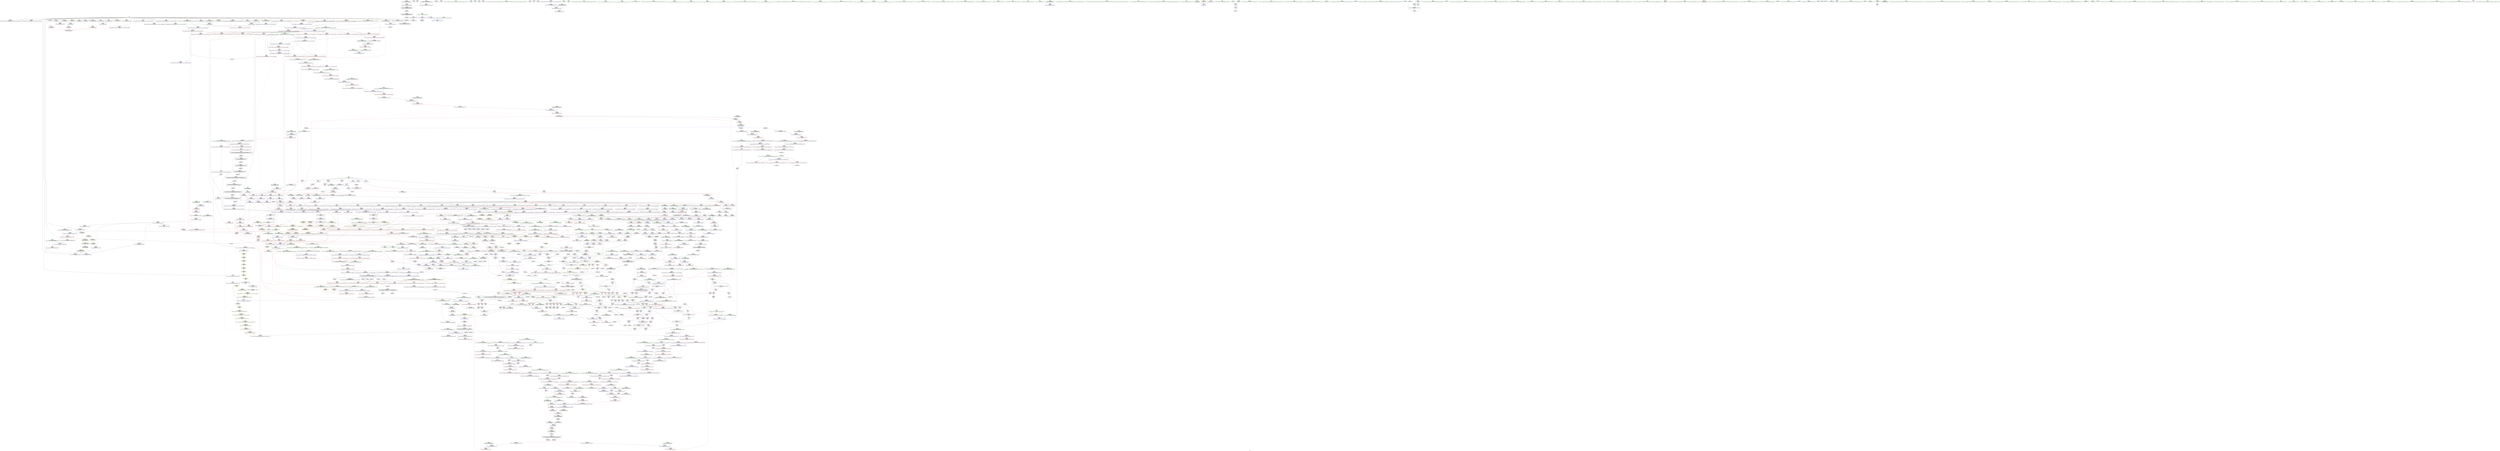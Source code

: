 digraph "SVFG" {
	label="SVFG";

	Node0x5569ac4d4680 [shape=record,color=grey,label="{NodeID: 0\nNullPtr|{|<s29>107}}"];
	Node0x5569ac4d4680 -> Node0x5569ac681fe0[style=solid];
	Node0x5569ac4d4680 -> Node0x5569ac6820e0[style=solid];
	Node0x5569ac4d4680 -> Node0x5569ac6821b0[style=solid];
	Node0x5569ac4d4680 -> Node0x5569ac682280[style=solid];
	Node0x5569ac4d4680 -> Node0x5569ac682350[style=solid];
	Node0x5569ac4d4680 -> Node0x5569ac682420[style=solid];
	Node0x5569ac4d4680 -> Node0x5569ac6824f0[style=solid];
	Node0x5569ac4d4680 -> Node0x5569ac6825c0[style=solid];
	Node0x5569ac4d4680 -> Node0x5569ac682690[style=solid];
	Node0x5569ac4d4680 -> Node0x5569ac682760[style=solid];
	Node0x5569ac4d4680 -> Node0x5569ac682830[style=solid];
	Node0x5569ac4d4680 -> Node0x5569ac682900[style=solid];
	Node0x5569ac4d4680 -> Node0x5569ac6829d0[style=solid];
	Node0x5569ac4d4680 -> Node0x5569ac682aa0[style=solid];
	Node0x5569ac4d4680 -> Node0x5569ac682b70[style=solid];
	Node0x5569ac4d4680 -> Node0x5569ac682c40[style=solid];
	Node0x5569ac4d4680 -> Node0x5569ac682d10[style=solid];
	Node0x5569ac4d4680 -> Node0x5569ac682de0[style=solid];
	Node0x5569ac4d4680 -> Node0x5569ac682eb0[style=solid];
	Node0x5569ac4d4680 -> Node0x5569ac682f80[style=solid];
	Node0x5569ac4d4680 -> Node0x5569ac683050[style=solid];
	Node0x5569ac4d4680 -> Node0x5569ac68ab90[style=solid];
	Node0x5569ac4d4680 -> Node0x5569ac68d460[style=solid];
	Node0x5569ac4d4680 -> Node0x5569ac68d530[style=solid];
	Node0x5569ac4d4680 -> Node0x5569ac68d600[style=solid];
	Node0x5569ac4d4680 -> Node0x5569ac68f9c0[style=solid];
	Node0x5569ac4d4680 -> Node0x5569ac6cdf30[style=solid];
	Node0x5569ac4d4680 -> Node0x5569ac6d27f0[style=solid];
	Node0x5569ac4d4680 -> Node0x5569ac6d2af0[style=solid];
	Node0x5569ac4d4680:s29 -> Node0x5569ac7a4c60[style=solid,color=red];
	Node0x5569ac6885a0 [shape=record,color=red,label="{NodeID: 775\n1433\<--1432\n\<--coerce.dive4\n_ZSt22__uninitialized_copy_aISt13move_iteratorIPiES1_iET0_T_S4_S3_RSaIT1_E\n|{<s0>113}}"];
	Node0x5569ac6885a0:s0 -> Node0x5569ac7a9800[style=solid,color=red];
	Node0x5569ac6a42c0 [shape=record,color=black,label="{NodeID: 1550\nMR_76V_3 = PHI(MR_76V_4, MR_76V_2, )\npts\{287 \}\n}"];
	Node0x5569ac6a42c0 -> Node0x5569ac698620[style=dashed];
	Node0x5569ac6a42c0 -> Node0x5569ac68c280[style=dashed];
	Node0x5569ac67f000 [shape=record,color=purple,label="{NodeID: 443\n384\<--18\n\<--.str\nmain\n}"];
	Node0x5569ac7a9220 [shape=record,color=black,label="{NodeID: 2325\n1607 = PHI(1585, )\n1st arg _ZSt13__copy_move_aILb1EPiS0_ET1_T0_S2_S1_ }"];
	Node0x5569ac7a9220 -> Node0x5569ac6b2f80[style=solid];
	Node0x5569ac672f10 [shape=record,color=green,label="{NodeID: 111\n688\<--689\n__first.addr\<--__first.addr_field_insensitive\n_ZSt8_DestroyIPiEvT_S1_\n}"];
	Node0x5569ac672f10 -> Node0x5569ac69a910[style=solid];
	Node0x5569ac672f10 -> Node0x5569ac68de20[style=solid];
	Node0x5569ac68e090 [shape=record,color=blue,label="{NodeID: 886\n705\<--702\n.addr1\<--\n_ZNSt12_Destroy_auxILb1EE9__destroyIPiEEvT_S3_\n}"];
	Node0x5569ac694ad0 [shape=record,color=purple,label="{NodeID: 554\n1470\<--1458\ncoerce.dive1\<--__last\n_ZSt18uninitialized_copyISt13move_iteratorIPiES1_ET0_T_S4_S3_\n}"];
	Node0x5569ac694ad0 -> Node0x5569ac6b1f40[style=solid];
	Node0x5569ac677650 [shape=record,color=green,label="{NodeID: 222\n1460\<--1461\n__result.addr\<--__result.addr_field_insensitive\n_ZSt18uninitialized_copyISt13move_iteratorIPiES1_ET0_T_S4_S3_\n}"];
	Node0x5569ac677650 -> Node0x5569ac688810[style=solid];
	Node0x5569ac677650 -> Node0x5569ac6b2010[style=solid];
	Node0x5569ac6b3390 [shape=record,color=blue,label="{NodeID: 997\n1641\<--1637\n__last.addr\<--__last\n_ZNSt11__copy_moveILb1ELb1ESt26random_access_iterator_tagE8__copy_mIiEEPT_PKS3_S6_S4_\n}"];
	Node0x5569ac6b3390 -> Node0x5569ac6896b0[style=dashed];
	Node0x5569ac72ed60 [shape=record,color=yellow,style=double,label="{NodeID: 1772\n36V_1 = ENCHI(MR_36V_0)\npts\{160000 160001 \}\nFun[_Z2goii]|{<s0>22|<s1>23|<s2>26|<s3>27}}"];
	Node0x5569ac72ed60:s0 -> Node0x5569ac726b90[style=dashed,color=red];
	Node0x5569ac72ed60:s1 -> Node0x5569ac7250e0[style=dashed,color=red];
	Node0x5569ac72ed60:s2 -> Node0x5569ac72ed60[style=dashed,color=red];
	Node0x5569ac72ed60:s3 -> Node0x5569ac720680[style=dashed,color=red];
	Node0x5569ac69a500 [shape=record,color=red,label="{NodeID: 665\n651\<--644\nthis1\<--this.addr\n_ZNSt12_Vector_baseIiSaIiEED2Ev\n|{|<s8>49}}"];
	Node0x5569ac69a500 -> Node0x5569ac691a10[style=solid];
	Node0x5569ac69a500 -> Node0x5569ac691ae0[style=solid];
	Node0x5569ac69a500 -> Node0x5569ac691bb0[style=solid];
	Node0x5569ac69a500 -> Node0x5569ac691c80[style=solid];
	Node0x5569ac69a500 -> Node0x5569ac691d50[style=solid];
	Node0x5569ac69a500 -> Node0x5569ac691e20[style=solid];
	Node0x5569ac69a500 -> Node0x5569ac691ef0[style=solid];
	Node0x5569ac69a500 -> Node0x5569ac691fc0[style=solid];
	Node0x5569ac69a500:s8 -> Node0x5569ac7a5df0[style=solid,color=red];
	Node0x5569ac685680 [shape=record,color=black,label="{NodeID: 333\n796\<--795\n\<--this1\n_ZNSaIiED2Ev\n|{<s0>58}}"];
	Node0x5569ac685680:s0 -> Node0x5569ac7a44c0[style=solid,color=red];
	Node0x5569ac79f840 [shape=record,color=black,label="{NodeID: 2215\n1585 = PHI(1628, )\n|{<s0>129}}"];
	Node0x5569ac79f840:s0 -> Node0x5569ac7a9220[style=solid,color=red];
	Node0x5569ac66ecf0 [shape=record,color=green,label="{NodeID: 1\n5\<--1\n\<--dummyObj\nCan only get source location for instruction, argument, global var or function.|{<s0>16|<s1>27|<s2>36}}"];
	Node0x5569ac66ecf0:s0 -> Node0x5569ac7a08f0[style=solid,color=red];
	Node0x5569ac66ecf0:s1 -> Node0x5569ac7a08f0[style=solid,color=red];
	Node0x5569ac66ecf0:s2 -> Node0x5569ac7a4b10[style=solid,color=red];
	Node0x5569ac688670 [shape=record,color=red,label="{NodeID: 776\n1445\<--1442\n\<--__i.addr\n_ZSt32__make_move_if_noexcept_iteratorIiSt13move_iteratorIPiEET0_PT_\n|{<s0>114}}"];
	Node0x5569ac688670:s0 -> Node0x5569ac7a0b50[style=solid,color=red];
	Node0x5569ac6a47c0 [shape=record,color=black,label="{NodeID: 1551\nMR_79V_4 = PHI(MR_79V_5, MR_79V_3, )\npts\{110000 \}\n|{<s0>26|<s1>26|<s2>26|<s3>26|<s4>36|<s5>36}}"];
	Node0x5569ac6a47c0:s0 -> Node0x5569ac6987c0[style=dashed,color=red];
	Node0x5569ac6a47c0:s1 -> Node0x5569ac68bf40[style=dashed,color=red];
	Node0x5569ac6a47c0:s2 -> Node0x5569ac68c010[style=dashed,color=red];
	Node0x5569ac6a47c0:s3 -> Node0x5569ac6a47c0[style=dashed,color=blue];
	Node0x5569ac6a47c0:s4 -> Node0x5569ac699660[style=dashed,color=blue];
	Node0x5569ac6a47c0:s5 -> Node0x5569ac708510[style=dashed,color=blue];
	Node0x5569ac67f0d0 [shape=record,color=purple,label="{NodeID: 444\n396\<--18\n\<--.str\nmain\n}"];
	Node0x5569ac7a9330 [shape=record,color=black,label="{NodeID: 2326\n1608 = PHI(1587, )\n2nd arg _ZSt13__copy_move_aILb1EPiS0_ET1_T0_S2_S1_ }"];
	Node0x5569ac7a9330 -> Node0x5569ac6b3050[style=solid];
	Node0x5569ac672fe0 [shape=record,color=green,label="{NodeID: 112\n690\<--691\n__last.addr\<--__last.addr_field_insensitive\n_ZSt8_DestroyIPiEvT_S1_\n}"];
	Node0x5569ac672fe0 -> Node0x5569ac69a9e0[style=solid];
	Node0x5569ac672fe0 -> Node0x5569ac68def0[style=solid];
	Node0x5569ac68e160 [shape=record,color=blue,label="{NodeID: 887\n714\<--711\nthis.addr\<--this\n_ZNSt12_Vector_baseIiSaIiEE13_M_deallocateEPim\n}"];
	Node0x5569ac68e160 -> Node0x5569ac69aab0[style=dashed];
	Node0x5569ac694ba0 [shape=record,color=purple,label="{NodeID: 555\n1482\<--1464\ncoerce.dive3\<--agg.tmp\n_ZSt18uninitialized_copyISt13move_iteratorIPiES1_ET0_T_S4_S3_\n}"];
	Node0x5569ac694ba0 -> Node0x5569ac6888e0[style=solid];
	Node0x5569ac677720 [shape=record,color=green,label="{NodeID: 223\n1462\<--1463\n__assignable\<--__assignable_field_insensitive\n_ZSt18uninitialized_copyISt13move_iteratorIPiES1_ET0_T_S4_S3_\n}"];
	Node0x5569ac677720 -> Node0x5569ac6b20e0[style=solid];
	Node0x5569ac6b3460 [shape=record,color=blue,label="{NodeID: 998\n1643\<--1638\n__result.addr\<--__result\n_ZNSt11__copy_moveILb1ELb1ESt26random_access_iterator_tagE8__copy_mIiEEPT_PKS3_S6_S4_\n}"];
	Node0x5569ac6b3460 -> Node0x5569ac689780[style=dashed];
	Node0x5569ac6b3460 -> Node0x5569ac689850[style=dashed];
	Node0x5569ac72ee40 [shape=record,color=yellow,style=double,label="{NodeID: 1773\n28V_1 = ENCHI(MR_28V_0)\npts\{1389 \}\nFun[_ZSt13__copy_move_aILb1EPiS0_ET1_T0_S2_S1_]|{<s0>132|<s1>132|<s2>132}}"];
	Node0x5569ac72ee40:s0 -> Node0x5569ac68a6f0[style=dashed,color=red];
	Node0x5569ac72ee40:s1 -> Node0x5569ac6b3600[style=dashed,color=red];
	Node0x5569ac72ee40:s2 -> Node0x5569ac6a0bc0[style=dashed,color=red];
	Node0x5569ac69a5d0 [shape=record,color=red,label="{NodeID: 666\n682\<--646\nexn\<--exn.slot\n_ZNSt12_Vector_baseIiSaIiEED2Ev\n|{<s0>52}}"];
	Node0x5569ac69a5d0:s0 -> Node0x5569ac7a7d40[style=solid,color=red];
	Node0x5569ac685750 [shape=record,color=black,label="{NodeID: 334\n823\<--829\n_ZNK9__gnu_cxx17__normal_iteratorIPiSt6vectorIiSaIiEEE4baseEv_ret\<--_M_current\n_ZNK9__gnu_cxx17__normal_iteratorIPiSt6vectorIiSaIiEEE4baseEv\n|{<s0>18|<s1>19|<s2>70|<s3>73|<s4>97|<s5>98}}"];
	Node0x5569ac685750:s0 -> Node0x5569ac79b040[style=solid,color=blue];
	Node0x5569ac685750:s1 -> Node0x5569ac79b180[style=solid,color=blue];
	Node0x5569ac685750:s2 -> Node0x5569ac79ce00[style=solid,color=blue];
	Node0x5569ac685750:s3 -> Node0x5569ac79d1c0[style=solid,color=blue];
	Node0x5569ac685750:s4 -> Node0x5569ac79e1c0[style=solid,color=blue];
	Node0x5569ac685750:s5 -> Node0x5569ac79e300[style=solid,color=blue];
	Node0x5569ac79f980 [shape=record,color=black,label="{NodeID: 2216\n1587 = PHI(1628, )\n|{<s0>129}}"];
	Node0x5569ac79f980:s0 -> Node0x5569ac7a9330[style=solid,color=red];
	Node0x5569ac66f030 [shape=record,color=green,label="{NodeID: 2\n17\<--1\n__dso_handle\<--dummyObj\nGlob }"];
	Node0x5569ac688740 [shape=record,color=red,label="{NodeID: 777\n1450\<--1449\n\<--coerce.dive\n_ZSt32__make_move_if_noexcept_iteratorIiSt13move_iteratorIPiEET0_PT_\n}"];
	Node0x5569ac688740 -> Node0x5569ac67c900[style=solid];
	Node0x5569ac6a4cc0 [shape=record,color=black,label="{NodeID: 1552\nMR_81V_3 = PHI(MR_81V_4, MR_81V_2, )\npts\{2890000 \}\n|{<s0>24|<s1>25|<s2>27|<s3>27}}"];
	Node0x5569ac6a4cc0:s0 -> Node0x5569ac7281e0[style=dashed,color=red];
	Node0x5569ac6a4cc0:s1 -> Node0x5569ac723ca0[style=dashed,color=red];
	Node0x5569ac6a4cc0:s2 -> Node0x5569ac697d30[style=dashed,color=red];
	Node0x5569ac6a4cc0:s3 -> Node0x5569ac68bc00[style=dashed,color=red];
	Node0x5569ac67f1a0 [shape=record,color=purple,label="{NodeID: 445\n443\<--20\n\<--.str.1\nmain\n}"];
	Node0x5569ac7a9440 [shape=record,color=black,label="{NodeID: 2327\n1332 = PHI(1266, )\n0th arg _ZNKSt12_Vector_baseIiSaIiEE19_M_get_Tp_allocatorEv }"];
	Node0x5569ac7a9440 -> Node0x5569ac6b1310[style=solid];
	Node0x5569ac6730b0 [shape=record,color=green,label="{NodeID: 113\n697\<--698\n_ZNSt12_Destroy_auxILb1EE9__destroyIPiEEvT_S3_\<--_ZNSt12_Destroy_auxILb1EE9__destroyIPiEEvT_S3__field_insensitive\n}"];
	Node0x5569ac68e230 [shape=record,color=blue,label="{NodeID: 888\n716\<--712\n__p.addr\<--__p\n_ZNSt12_Vector_baseIiSaIiEE13_M_deallocateEPim\n}"];
	Node0x5569ac68e230 -> Node0x5569ac69ab80[style=dashed];
	Node0x5569ac68e230 -> Node0x5569ac69ac50[style=dashed];
	Node0x5569ac694c70 [shape=record,color=purple,label="{NodeID: 556\n1484\<--1466\ncoerce.dive4\<--agg.tmp2\n_ZSt18uninitialized_copyISt13move_iteratorIPiES1_ET0_T_S4_S3_\n}"];
	Node0x5569ac694c70 -> Node0x5569ac6889b0[style=solid];
	Node0x5569ac6777f0 [shape=record,color=green,label="{NodeID: 224\n1464\<--1465\nagg.tmp\<--agg.tmp_field_insensitive\n_ZSt18uninitialized_copyISt13move_iteratorIPiES1_ET0_T_S4_S3_\n}"];
	Node0x5569ac6777f0 -> Node0x5569ac67cb70[style=solid];
	Node0x5569ac6777f0 -> Node0x5569ac694ba0[style=solid];
	Node0x5569ac6b3530 [shape=record,color=blue,label="{NodeID: 999\n1645\<--1655\n_Num\<--sub.ptr.div\n_ZNSt11__copy_moveILb1ELb1ESt26random_access_iterator_tagE8__copy_mIiEEPT_PKS3_S6_S4_\n}"];
	Node0x5569ac6b3530 -> Node0x5569ac689920[style=dashed];
	Node0x5569ac6b3530 -> Node0x5569ac6899f0[style=dashed];
	Node0x5569ac6b3530 -> Node0x5569ac689ac0[style=dashed];
	Node0x5569ac69a6a0 [shape=record,color=red,label="{NodeID: 667\n654\<--653\n\<--_M_start\n_ZNSt12_Vector_baseIiSaIiEED2Ev\n|{<s0>49}}"];
	Node0x5569ac69a6a0:s0 -> Node0x5569ac7a5fe0[style=solid,color=red];
	Node0x5569ac685820 [shape=record,color=black,label="{NodeID: 335\n842\<--840\n\<--this1\n_ZNSt6vectorIiSaIiEE15_M_erase_at_endEPi\n}"];
	Node0x5569ac685820 -> Node0x5569ac692300[style=solid];
	Node0x5569ac685820 -> Node0x5569ac6923d0[style=solid];
	Node0x5569ac79fac0 [shape=record,color=black,label="{NodeID: 2217\n1588 = PHI(1605, )\n}"];
	Node0x5569ac79fac0 -> Node0x5569ac67d600[style=solid];
	Node0x5569ac66f0f0 [shape=record,color=green,label="{NodeID: 3\n18\<--1\n.str\<--dummyObj\nGlob }"];
	Node0x5569ac688810 [shape=record,color=red,label="{NodeID: 778\n1481\<--1460\n\<--__result.addr\n_ZSt18uninitialized_copyISt13move_iteratorIPiES1_ET0_T_S4_S3_\n|{<s0>117}}"];
	Node0x5569ac688810:s0 -> Node0x5569ac7a75c0[style=solid,color=red];
	Node0x5569ac67f270 [shape=record,color=purple,label="{NodeID: 446\n451\<--22\n\<--.str.2\nmain\n}"];
	Node0x5569ac7a9580 [shape=record,color=black,label="{NodeID: 2328\n791 = PHI(742, )\n0th arg _ZNSaIiED2Ev }"];
	Node0x5569ac7a9580 -> Node0x5569ac68e980[style=solid];
	Node0x5569ac677c90 [shape=record,color=green,label="{NodeID: 114\n703\<--704\n.addr\<--.addr_field_insensitive\n_ZNSt12_Destroy_auxILb1EE9__destroyIPiEEvT_S3_\n}"];
	Node0x5569ac677c90 -> Node0x5569ac68dfc0[style=solid];
	Node0x5569ac68e300 [shape=record,color=blue,label="{NodeID: 889\n718\<--713\n__n.addr\<--__n\n_ZNSt12_Vector_baseIiSaIiEE13_M_deallocateEPim\n}"];
	Node0x5569ac68e300 -> Node0x5569ac69ad20[style=dashed];
	Node0x5569ac694d40 [shape=record,color=purple,label="{NodeID: 557\n1733\<--1475\noffset_0\<--\n}"];
	Node0x5569ac694d40 -> Node0x5569ac6b21b0[style=solid];
	Node0x5569ac6778c0 [shape=record,color=green,label="{NodeID: 225\n1466\<--1467\nagg.tmp2\<--agg.tmp2_field_insensitive\n_ZSt18uninitialized_copyISt13move_iteratorIPiES1_ET0_T_S4_S3_\n}"];
	Node0x5569ac6778c0 -> Node0x5569ac67cc40[style=solid];
	Node0x5569ac6778c0 -> Node0x5569ac694c70[style=solid];
	Node0x5569ac6b3600 [shape=record,color=blue, style = dotted,label="{NodeID: 1000\n1751\<--1753\noffset_0\<--dummyVal\n_ZNSt11__copy_moveILb1ELb1ESt26random_access_iterator_tagE8__copy_mIiEEPT_PKS3_S6_S4_\n}"];
	Node0x5569ac6b3600 -> Node0x5569ac6a0bc0[style=dashed];
	Node0x5569ac69a770 [shape=record,color=red,label="{NodeID: 668\n657\<--656\n\<--_M_end_of_storage\n_ZNSt12_Vector_baseIiSaIiEED2Ev\n}"];
	Node0x5569ac69a770 -> Node0x5569ac6851a0[style=solid];
	Node0x5569ac6858f0 [shape=record,color=black,label="{NodeID: 336\n846\<--840\n\<--this1\n_ZNSt6vectorIiSaIiEE15_M_erase_at_endEPi\n|{<s0>59}}"];
	Node0x5569ac6858f0:s0 -> Node0x5569ac7a1380[style=solid,color=red];
	Node0x5569ac79fc00 [shape=record,color=black,label="{NodeID: 2218\n1598 = PHI(1686, )\n|{<s0>131}}"];
	Node0x5569ac79fc00:s0 -> Node0x5569ac7a3200[style=solid,color=red];
	Node0x5569ac66f1b0 [shape=record,color=green,label="{NodeID: 4\n20\<--1\n.str.1\<--dummyObj\nGlob }"];
	Node0x5569ac6888e0 [shape=record,color=red,label="{NodeID: 779\n1483\<--1482\n\<--coerce.dive3\n_ZSt18uninitialized_copyISt13move_iteratorIPiES1_ET0_T_S4_S3_\n|{<s0>117}}"];
	Node0x5569ac6888e0:s0 -> Node0x5569ac7a7340[style=solid,color=red];
	Node0x5569ac6a56c0 [shape=record,color=black,label="{NodeID: 1554\nMR_85V_2 = PHI(MR_85V_3, MR_85V_1, )\npts\{2930000 \}\n}"];
	Node0x5569ac6a56c0 -> Node0x5569ac68c350[style=dashed];
	Node0x5569ac67f340 [shape=record,color=purple,label="{NodeID: 447\n468\<--24\n\<--.str.3\nmain\n}"];
	Node0x5569ac7a96c0 [shape=record,color=black,label="{NodeID: 2329\n1453 = PHI(1431, )\n0th arg _ZSt18uninitialized_copyISt13move_iteratorIPiES1_ET0_T_S4_S3_ }"];
	Node0x5569ac7a96c0 -> Node0x5569ac6b1e70[style=solid];
	Node0x5569ac677d60 [shape=record,color=green,label="{NodeID: 115\n705\<--706\n.addr1\<--.addr1_field_insensitive\n_ZNSt12_Destroy_auxILb1EE9__destroyIPiEEvT_S3_\n}"];
	Node0x5569ac677d60 -> Node0x5569ac68e090[style=solid];
	Node0x5569ac68e3d0 [shape=record,color=blue,label="{NodeID: 890\n738\<--737\nthis.addr\<--this\n_ZNSt12_Vector_baseIiSaIiEE12_Vector_implD2Ev\n}"];
	Node0x5569ac68e3d0 -> Node0x5569ac69adf0[style=dashed];
	Node0x5569ac694e10 [shape=record,color=purple,label="{NodeID: 558\n1734\<--1476\noffset_0\<--\n}"];
	Node0x5569ac694e10 -> Node0x5569ac68a210[style=solid];
	Node0x5569ac677990 [shape=record,color=green,label="{NodeID: 226\n1487\<--1488\n_ZNSt20__uninitialized_copyILb1EE13__uninit_copyISt13move_iteratorIPiES3_EET0_T_S6_S5_\<--_ZNSt20__uninitialized_copyILb1EE13__uninit_copyISt13move_iteratorIPiES3_EET0_T_S6_S5__field_insensitive\n}"];
	Node0x5569ac6b36d0 [shape=record,color=blue,label="{NodeID: 1001\n1681\<--1680\n__it.addr\<--__it\n_ZSt12__miter_baseIPiET_S1_\n}"];
	Node0x5569ac6b36d0 -> Node0x5569ac689b90[style=dashed];
	Node0x5569ac69a840 [shape=record,color=red,label="{NodeID: 669\n660\<--659\n\<--_M_start4\n_ZNSt12_Vector_baseIiSaIiEED2Ev\n}"];
	Node0x5569ac69a840 -> Node0x5569ac685270[style=solid];
	Node0x5569ac6859c0 [shape=record,color=black,label="{NodeID: 337\n850\<--840\n\<--this1\n_ZNSt6vectorIiSaIiEE15_M_erase_at_endEPi\n}"];
	Node0x5569ac6859c0 -> Node0x5569ac6924a0[style=solid];
	Node0x5569ac6859c0 -> Node0x5569ac692570[style=solid];
	Node0x5569ac79fd40 [shape=record,color=black,label="{NodeID: 2219\n1601 = PHI(1679, )\n}"];
	Node0x5569ac79fd40 -> Node0x5569ac67d6d0[style=solid];
	Node0x5569ac66f610 [shape=record,color=green,label="{NodeID: 5\n22\<--1\n.str.2\<--dummyObj\nGlob }"];
	Node0x5569ac6889b0 [shape=record,color=red,label="{NodeID: 780\n1485\<--1484\n\<--coerce.dive4\n_ZSt18uninitialized_copyISt13move_iteratorIPiES1_ET0_T_S4_S3_\n|{<s0>117}}"];
	Node0x5569ac6889b0:s0 -> Node0x5569ac7a7480[style=solid,color=red];
	Node0x5569ac67f410 [shape=record,color=purple,label="{NodeID: 448\n475\<--26\n\<--.str.4\nmain\n}"];
	Node0x5569ac7a9800 [shape=record,color=black,label="{NodeID: 2330\n1454 = PHI(1433, )\n1st arg _ZSt18uninitialized_copyISt13move_iteratorIPiES1_ET0_T_S4_S3_ }"];
	Node0x5569ac7a9800 -> Node0x5569ac6b1f40[style=solid];
	Node0x5569ac677e30 [shape=record,color=green,label="{NodeID: 116\n714\<--715\nthis.addr\<--this.addr_field_insensitive\n_ZNSt12_Vector_baseIiSaIiEE13_M_deallocateEPim\n}"];
	Node0x5569ac677e30 -> Node0x5569ac69aab0[style=solid];
	Node0x5569ac677e30 -> Node0x5569ac68e160[style=solid];
	Node0x5569ac68e4a0 [shape=record,color=blue,label="{NodeID: 891\n751\<--748\n__a.addr\<--__a\n_ZNSt16allocator_traitsISaIiEE10deallocateERS0_Pim\n}"];
	Node0x5569ac68e4a0 -> Node0x5569ac69aec0[style=dashed];
	Node0x5569ac694ee0 [shape=record,color=purple,label="{NodeID: 559\n1736\<--1478\noffset_0\<--\n}"];
	Node0x5569ac694ee0 -> Node0x5569ac6b2280[style=solid];
	Node0x5569ac677a90 [shape=record,color=green,label="{NodeID: 227\n1499\<--1500\n__first\<--__first_field_insensitive\n_ZNSt20__uninitialized_copyILb1EE13__uninit_copyISt13move_iteratorIPiES3_EET0_T_S6_S5_\n}"];
	Node0x5569ac677a90 -> Node0x5569ac67cde0[style=solid];
	Node0x5569ac677a90 -> Node0x5569ac695080[style=solid];
	Node0x5569ac745280 [shape=record,color=yellow,style=double,label="{NodeID: 2109\n4V_2 = CSCHI(MR_4V_1)\npts\{160000 160001 160002 \}\nCS[]|{<s0>1}}"];
	Node0x5569ac745280:s0 -> Node0x5569ac7453e0[style=dashed,color=blue];
	Node0x5569ac6b37a0 [shape=record,color=blue,label="{NodeID: 1002\n1688\<--1687\nthis.addr\<--this\n_ZNKSt13move_iteratorIPiE4baseEv\n}"];
	Node0x5569ac6b37a0 -> Node0x5569ac689c60[style=dashed];
	Node0x5569ac69a910 [shape=record,color=red,label="{NodeID: 670\n694\<--688\n\<--__first.addr\n_ZSt8_DestroyIPiEvT_S1_\n|{<s0>53}}"];
	Node0x5569ac69a910:s0 -> Node0x5569ac7a6ea0[style=solid,color=red];
	Node0x5569ac685a90 [shape=record,color=black,label="{NodeID: 338\n873\<--872\n\<--\n_ZNSt16allocator_traitsISaIiEE9constructIiJRKiEEEvRS0_PT_DpOT0_\n|{<s0>63}}"];
	Node0x5569ac685a90:s0 -> Node0x5569ac7a0c60[style=solid,color=red];
	Node0x5569ac79fe80 [shape=record,color=black,label="{NodeID: 2220\n1203 = PHI(948, 964, )\n1st arg _ZSt34__uninitialized_move_if_noexcept_aIPiS0_SaIiEET0_T_S3_S2_RT1_ }"];
	Node0x5569ac79fe80 -> Node0x5569ac6b07b0[style=solid];
	Node0x5569ac66f6d0 [shape=record,color=green,label="{NodeID: 6\n24\<--1\n.str.3\<--dummyObj\nGlob }"];
	Node0x5569ac688a80 [shape=record,color=red,label="{NodeID: 781\n1520\<--1503\n\<--__result.addr\n_ZNSt20__uninitialized_copyILb1EE13__uninit_copyISt13move_iteratorIPiES3_EET0_T_S6_S5_\n|{<s0>120}}"];
	Node0x5569ac688a80:s0 -> Node0x5569ac7a39c0[style=solid,color=red];
	Node0x5569ac6a60c0 [shape=record,color=black,label="{NodeID: 1556\nMR_4V_2 = PHI(MR_4V_3, MR_4V_1, )\npts\{160000 160001 160002 \}\n|{<s0>1}}"];
	Node0x5569ac6a60c0:s0 -> Node0x5569ac727240[style=dashed,color=red];
	Node0x5569ac67f4e0 [shape=record,color=purple,label="{NodeID: 449\n912\<--28\n\<--.str.5\n_ZNSt6vectorIiSaIiEE17_M_realloc_insertIJRKiEEEvN9__gnu_cxx17__normal_iteratorIPiS1_EEDpOT_\n|{<s0>64}}"];
	Node0x5569ac67f4e0:s0 -> Node0x5569ac7a30f0[style=solid,color=red];
	Node0x5569ac7a9940 [shape=record,color=black,label="{NodeID: 2331\n1455 = PHI(1429, )\n2nd arg _ZSt18uninitialized_copyISt13move_iteratorIPiES1_ET0_T_S4_S3_ }"];
	Node0x5569ac7a9940 -> Node0x5569ac6b2010[style=solid];
	Node0x5569ac677f00 [shape=record,color=green,label="{NodeID: 117\n716\<--717\n__p.addr\<--__p.addr_field_insensitive\n_ZNSt12_Vector_baseIiSaIiEE13_M_deallocateEPim\n}"];
	Node0x5569ac677f00 -> Node0x5569ac69ab80[style=solid];
	Node0x5569ac677f00 -> Node0x5569ac69ac50[style=solid];
	Node0x5569ac677f00 -> Node0x5569ac68e230[style=solid];
	Node0x5569ac68e570 [shape=record,color=blue,label="{NodeID: 892\n753\<--749\n__p.addr\<--__p\n_ZNSt16allocator_traitsISaIiEE10deallocateERS0_Pim\n}"];
	Node0x5569ac68e570 -> Node0x5569ac69af90[style=dashed];
	Node0x5569ac694fb0 [shape=record,color=purple,label="{NodeID: 560\n1737\<--1479\noffset_0\<--\n}"];
	Node0x5569ac694fb0 -> Node0x5569ac68a2e0[style=solid];
	Node0x5569ac677b60 [shape=record,color=green,label="{NodeID: 228\n1501\<--1502\n__last\<--__last_field_insensitive\n_ZNSt20__uninitialized_copyILb1EE13__uninit_copyISt13move_iteratorIPiES3_EET0_T_S6_S5_\n}"];
	Node0x5569ac677b60 -> Node0x5569ac67ceb0[style=solid];
	Node0x5569ac677b60 -> Node0x5569ac695150[style=solid];
	Node0x5569ac7453e0 [shape=record,color=yellow,style=double,label="{NodeID: 2110\n4V_3 = CSCHI(MR_4V_2)\npts\{160000 160001 160002 \}\nCS[]|{|<s1>134}}"];
	Node0x5569ac7453e0 -> Node0x5569ac6a60c0[style=dashed];
	Node0x5569ac7453e0:s1 -> Node0x5569ac747080[style=dashed,color=blue];
	Node0x5569ac6b3870 [shape=record,color=blue,label="{NodeID: 1003\n1698\<--1696\nthis.addr\<--this\n_ZNSt13move_iteratorIPiEC2ES0_\n}"];
	Node0x5569ac6b3870 -> Node0x5569ac689e00[style=dashed];
	Node0x5569ac69a9e0 [shape=record,color=red,label="{NodeID: 671\n695\<--690\n\<--__last.addr\n_ZSt8_DestroyIPiEvT_S1_\n|{<s0>53}}"];
	Node0x5569ac69a9e0:s0 -> Node0x5569ac7a6fb0[style=solid,color=red];
	Node0x5569ac685b60 [shape=record,color=black,label="{NodeID: 339\n925\<--911\n\<--this1\n_ZNSt6vectorIiSaIiEE17_M_realloc_insertIJRKiEEEvN9__gnu_cxx17__normal_iteratorIPiS1_EEDpOT_\n|{<s0>67}}"];
	Node0x5569ac685b60:s0 -> Node0x5569ac7a5bd0[style=solid,color=red];
	Node0x5569ac7a0090 [shape=record,color=black,label="{NodeID: 2221\n1204 = PHI(949, 965, )\n2nd arg _ZSt34__uninitialized_move_if_noexcept_aIPiS0_SaIiEET0_T_S3_S2_RT1_ }"];
	Node0x5569ac7a0090 -> Node0x5569ac6b0880[style=solid];
	Node0x5569ac66f790 [shape=record,color=green,label="{NodeID: 7\n26\<--1\n.str.4\<--dummyObj\nGlob }"];
	Node0x5569ac688b50 [shape=record,color=red,label="{NodeID: 782\n1522\<--1521\n\<--coerce.dive3\n_ZNSt20__uninitialized_copyILb1EE13__uninit_copyISt13move_iteratorIPiES3_EET0_T_S6_S5_\n|{<s0>120}}"];
	Node0x5569ac688b50:s0 -> Node0x5569ac7a37a0[style=solid,color=red];
	Node0x5569ac67f5b0 [shape=record,color=purple,label="{NodeID: 450\n1724\<--30\nllvm.global_ctors_0\<--llvm.global_ctors\nGlob }"];
	Node0x5569ac67f5b0 -> Node0x5569ac68a990[style=solid];
	Node0x5569ac677fd0 [shape=record,color=green,label="{NodeID: 118\n718\<--719\n__n.addr\<--__n.addr_field_insensitive\n_ZNSt12_Vector_baseIiSaIiEE13_M_deallocateEPim\n}"];
	Node0x5569ac677fd0 -> Node0x5569ac69ad20[style=solid];
	Node0x5569ac677fd0 -> Node0x5569ac68e300[style=solid];
	Node0x5569ac68e640 [shape=record,color=blue,label="{NodeID: 893\n755\<--750\n__n.addr\<--__n\n_ZNSt16allocator_traitsISaIiEE10deallocateERS0_Pim\n}"];
	Node0x5569ac68e640 -> Node0x5569ac69b060[style=dashed];
	Node0x5569ac695080 [shape=record,color=purple,label="{NodeID: 561\n1509\<--1499\ncoerce.dive\<--__first\n_ZNSt20__uninitialized_copyILb1EE13__uninit_copyISt13move_iteratorIPiES3_EET0_T_S6_S5_\n}"];
	Node0x5569ac695080 -> Node0x5569ac6b2350[style=solid];
	Node0x5569ac680030 [shape=record,color=green,label="{NodeID: 229\n1503\<--1504\n__result.addr\<--__result.addr_field_insensitive\n_ZNSt20__uninitialized_copyILb1EE13__uninit_copyISt13move_iteratorIPiES3_EET0_T_S6_S5_\n}"];
	Node0x5569ac680030 -> Node0x5569ac688a80[style=solid];
	Node0x5569ac680030 -> Node0x5569ac6b24f0[style=solid];
	Node0x5569ac6b3940 [shape=record,color=blue,label="{NodeID: 1004\n1700\<--1697\n__i.addr\<--__i\n_ZNSt13move_iteratorIPiEC2ES0_\n}"];
	Node0x5569ac6b3940 -> Node0x5569ac689ed0[style=dashed];
	Node0x5569ac69aab0 [shape=record,color=red,label="{NodeID: 672\n723\<--714\nthis1\<--this.addr\n_ZNSt12_Vector_baseIiSaIiEE13_M_deallocateEPim\n}"];
	Node0x5569ac69aab0 -> Node0x5569ac692090[style=solid];
	Node0x5569ac685c30 [shape=record,color=black,label="{NodeID: 340\n933\<--911\n\<--this1\n_ZNSt6vectorIiSaIiEE17_M_realloc_insertIJRKiEEEvN9__gnu_cxx17__normal_iteratorIPiS1_EEDpOT_\n}"];
	Node0x5569ac685c30 -> Node0x5569ac6927e0[style=solid];
	Node0x5569ac7a0210 [shape=record,color=black,label="{NodeID: 2222\n1205 = PHI(951, 967, )\n3rd arg _ZSt34__uninitialized_move_if_noexcept_aIPiS0_SaIiEET0_T_S3_S2_RT1_ }"];
	Node0x5569ac7a0210 -> Node0x5569ac6b0950[style=solid];
	Node0x5569ac66f850 [shape=record,color=green,label="{NodeID: 8\n28\<--1\n.str.5\<--dummyObj\nGlob }"];
	Node0x5569ac688c20 [shape=record,color=red,label="{NodeID: 783\n1524\<--1523\n\<--coerce.dive4\n_ZNSt20__uninitialized_copyILb1EE13__uninit_copyISt13move_iteratorIPiES3_EET0_T_S6_S5_\n|{<s0>120}}"];
	Node0x5569ac688c20:s0 -> Node0x5569ac7a38b0[style=solid,color=red];
	Node0x5569ac67f6b0 [shape=record,color=purple,label="{NodeID: 451\n1725\<--30\nllvm.global_ctors_1\<--llvm.global_ctors\nGlob }"];
	Node0x5569ac67f6b0 -> Node0x5569ac68aa90[style=solid];
	Node0x5569ac6780a0 [shape=record,color=green,label="{NodeID: 119\n732\<--733\n_ZNSt16allocator_traitsISaIiEE10deallocateERS0_Pim\<--_ZNSt16allocator_traitsISaIiEE10deallocateERS0_Pim_field_insensitive\n}"];
	Node0x5569ac68e710 [shape=record,color=blue,label="{NodeID: 894\n772\<--769\nthis.addr\<--this\n_ZN9__gnu_cxx13new_allocatorIiE10deallocateEPim\n}"];
	Node0x5569ac68e710 -> Node0x5569ac69b130[style=dashed];
	Node0x5569ac695150 [shape=record,color=purple,label="{NodeID: 562\n1511\<--1501\ncoerce.dive1\<--__last\n_ZNSt20__uninitialized_copyILb1EE13__uninit_copyISt13move_iteratorIPiES3_EET0_T_S6_S5_\n}"];
	Node0x5569ac695150 -> Node0x5569ac6b2420[style=solid];
	Node0x5569ac6800c0 [shape=record,color=green,label="{NodeID: 230\n1505\<--1506\nagg.tmp\<--agg.tmp_field_insensitive\n_ZNSt20__uninitialized_copyILb1EE13__uninit_copyISt13move_iteratorIPiES3_EET0_T_S6_S5_\n}"];
	Node0x5569ac6800c0 -> Node0x5569ac67cf80[style=solid];
	Node0x5569ac6800c0 -> Node0x5569ac695220[style=solid];
	Node0x5569ac6b3a10 [shape=record,color=blue,label="{NodeID: 1005\n1705\<--1706\n_M_current\<--\n_ZNSt13move_iteratorIPiEC2ES0_\n|{<s0>114}}"];
	Node0x5569ac6b3a10:s0 -> Node0x5569ac747a20[style=dashed,color=blue];
	Node0x5569ac72f4f0 [shape=record,color=yellow,style=double,label="{NodeID: 1780\n28V_1 = ENCHI(MR_28V_0)\npts\{1389 \}\nFun[_ZSt18uninitialized_copyISt13move_iteratorIPiES1_ET0_T_S4_S3_]|{<s0>117}}"];
	Node0x5569ac72f4f0:s0 -> Node0x5569ac709ff0[style=dashed,color=red];
	Node0x5569ac69ab80 [shape=record,color=red,label="{NodeID: 673\n724\<--716\n\<--__p.addr\n_ZNSt12_Vector_baseIiSaIiEE13_M_deallocateEPim\n}"];
	Node0x5569ac69ab80 -> Node0x5569ac6d27f0[style=solid];
	Node0x5569ac685d00 [shape=record,color=black,label="{NodeID: 341\n943\<--911\n\<--this1\n_ZNSt6vectorIiSaIiEE17_M_realloc_insertIJRKiEEEvN9__gnu_cxx17__normal_iteratorIPiS1_EEDpOT_\n}"];
	Node0x5569ac685d00 -> Node0x5569ac6928b0[style=solid];
	Node0x5569ac685d00 -> Node0x5569ac692980[style=solid];
	Node0x5569ac7a0390 [shape=record,color=black,label="{NodeID: 2223\n809 = PHI(198, 234, 259, )\n0th arg _ZN9__gnu_cxx17__normal_iteratorIPiSt6vectorIiSaIiEEEC2ERKS1_ }"];
	Node0x5569ac7a0390 -> Node0x5569ac68eb20[style=solid];
	Node0x5569ac66f910 [shape=record,color=green,label="{NodeID: 9\n31\<--1\n\<--dummyObj\nCan only get source location for instruction, argument, global var or function.}"];
	Node0x5569ac688cf0 [shape=record,color=red,label="{NodeID: 784\n1562\<--1537\n\<--__result.addr\n_ZSt4copyISt13move_iteratorIPiES1_ET0_T_S4_S3_\n|{<s0>125}}"];
	Node0x5569ac688cf0:s0 -> Node0x5569ac7a1240[style=solid,color=red];
	Node0x5569ac67f7b0 [shape=record,color=purple,label="{NodeID: 452\n1726\<--30\nllvm.global_ctors_2\<--llvm.global_ctors\nGlob }"];
	Node0x5569ac67f7b0 -> Node0x5569ac68ab90[style=solid];
	Node0x5569ac678170 [shape=record,color=green,label="{NodeID: 120\n738\<--739\nthis.addr\<--this.addr_field_insensitive\n_ZNSt12_Vector_baseIiSaIiEE12_Vector_implD2Ev\n}"];
	Node0x5569ac678170 -> Node0x5569ac69adf0[style=solid];
	Node0x5569ac678170 -> Node0x5569ac68e3d0[style=solid];
	Node0x5569ac68e7e0 [shape=record,color=blue,label="{NodeID: 895\n774\<--770\n__p.addr\<--__p\n_ZN9__gnu_cxx13new_allocatorIiE10deallocateEPim\n}"];
	Node0x5569ac68e7e0 -> Node0x5569ac69b200[style=dashed];
	Node0x5569ac695220 [shape=record,color=purple,label="{NodeID: 563\n1521\<--1505\ncoerce.dive3\<--agg.tmp\n_ZNSt20__uninitialized_copyILb1EE13__uninit_copyISt13move_iteratorIPiES3_EET0_T_S6_S5_\n}"];
	Node0x5569ac695220 -> Node0x5569ac688b50[style=solid];
	Node0x5569ac680190 [shape=record,color=green,label="{NodeID: 231\n1507\<--1508\nagg.tmp2\<--agg.tmp2_field_insensitive\n_ZNSt20__uninitialized_copyILb1EE13__uninit_copyISt13move_iteratorIPiES3_EET0_T_S6_S5_\n}"];
	Node0x5569ac680190 -> Node0x5569ac67d050[style=solid];
	Node0x5569ac680190 -> Node0x5569ac6952f0[style=solid];
	Node0x5569ac745800 [shape=record,color=yellow,style=double,label="{NodeID: 2113\n40V_2 = CSCHI(MR_40V_1)\npts\{1990000 \}\nCS[]}"];
	Node0x5569ac745800 -> Node0x5569ac697510[style=dashed];
	Node0x5569ac6b3ae0 [shape=record,color=blue,label="{NodeID: 1006\n1712\<--1710\nthis.addr\<--this\n_ZN9__gnu_cxx13new_allocatorIiE7destroyIiEEvPT_\n}"];
	Node0x5569ac6b3ae0 -> Node0x5569ac689fa0[style=dashed];
	Node0x5569ac69ac50 [shape=record,color=red,label="{NodeID: 674\n729\<--716\n\<--__p.addr\n_ZNSt12_Vector_baseIiSaIiEE13_M_deallocateEPim\n|{<s0>54}}"];
	Node0x5569ac69ac50:s0 -> Node0x5569ac7a7840[style=solid,color=red];
	Node0x5569ac685dd0 [shape=record,color=black,label="{NodeID: 342\n950\<--911\n\<--this1\n_ZNSt6vectorIiSaIiEE17_M_realloc_insertIJRKiEEEvN9__gnu_cxx17__normal_iteratorIPiS1_EEDpOT_\n|{<s0>71}}"];
	Node0x5569ac685dd0:s0 -> Node0x5569ac7a1380[style=solid,color=red];
	Node0x5569ac7a05e0 [shape=record,color=black,label="{NodeID: 2224\n810 = PHI(206, 242, 265, )\n1st arg _ZN9__gnu_cxx17__normal_iteratorIPiSt6vectorIiSaIiEEEC2ERKS1_ }"];
	Node0x5569ac7a05e0 -> Node0x5569ac68ebf0[style=solid];
	Node0x5569ac66fe10 [shape=record,color=green,label="{NodeID: 10\n177\<--1\n\<--dummyObj\nCan only get source location for instruction, argument, global var or function.}"];
	Node0x5569ac688dc0 [shape=record,color=red,label="{NodeID: 785\n1552\<--1551\n\<--coerce.dive2\n_ZSt4copyISt13move_iteratorIPiES1_ET0_T_S4_S3_\n|{<s0>122}}"];
	Node0x5569ac688dc0:s0 -> Node0x5569ac7a1d90[style=solid,color=red];
	Node0x5569ac67f8b0 [shape=record,color=purple,label="{NodeID: 453\n41\<--40\narrayctor.next\<--arrayctor.cur\n__cxx_global_var_init\n}"];
	Node0x5569ac67f8b0 -> Node0x5569ac6cd990[style=solid];
	Node0x5569ac67f8b0 -> Node0x5569ac6d21f0[style=solid];
	Node0x5569ac678240 [shape=record,color=green,label="{NodeID: 121\n744\<--745\n_ZNSaIiED2Ev\<--_ZNSaIiED2Ev_field_insensitive\n}"];
	Node0x5569ac68e8b0 [shape=record,color=blue,label="{NodeID: 896\n776\<--771\n.addr\<--\n_ZN9__gnu_cxx13new_allocatorIiE10deallocateEPim\n}"];
	Node0x5569ac6952f0 [shape=record,color=purple,label="{NodeID: 564\n1523\<--1507\ncoerce.dive4\<--agg.tmp2\n_ZNSt20__uninitialized_copyILb1EE13__uninit_copyISt13move_iteratorIPiES3_EET0_T_S6_S5_\n}"];
	Node0x5569ac6952f0 -> Node0x5569ac688c20[style=solid];
	Node0x5569ac680260 [shape=record,color=green,label="{NodeID: 232\n1526\<--1527\n_ZSt4copyISt13move_iteratorIPiES1_ET0_T_S4_S3_\<--_ZSt4copyISt13move_iteratorIPiES1_ET0_T_S4_S3__field_insensitive\n}"];
	Node0x5569ac745960 [shape=record,color=yellow,style=double,label="{NodeID: 2114\n51V_2 = CSCHI(MR_51V_1)\npts\{2350000 \}\nCS[]}"];
	Node0x5569ac745960 -> Node0x5569ac6979f0[style=dashed];
	Node0x5569ac6b3bb0 [shape=record,color=blue,label="{NodeID: 1007\n1714\<--1711\n__p.addr\<--__p\n_ZN9__gnu_cxx13new_allocatorIiE7destroyIiEEvPT_\n}"];
	Node0x5569ac69ad20 [shape=record,color=red,label="{NodeID: 675\n730\<--718\n\<--__n.addr\n_ZNSt12_Vector_baseIiSaIiEE13_M_deallocateEPim\n|{<s0>54}}"];
	Node0x5569ac69ad20:s0 -> Node0x5569ac7a7980[style=solid,color=red];
	Node0x5569ac685ea0 [shape=record,color=black,label="{NodeID: 343\n961\<--911\n\<--this1\n_ZNSt6vectorIiSaIiEE17_M_realloc_insertIJRKiEEEvN9__gnu_cxx17__normal_iteratorIPiS1_EEDpOT_\n}"];
	Node0x5569ac685ea0 -> Node0x5569ac692b20[style=solid];
	Node0x5569ac685ea0 -> Node0x5569ac692bf0[style=solid];
	Node0x5569ac7a07a0 [shape=record,color=black,label="{NodeID: 2225\n257 = PHI(142, 288, )\n0th arg _ZN9__gnu_cxx17__normal_iteratorIPiSt6vectorIiSaIiEEEppEi }"];
	Node0x5569ac7a07a0 -> Node0x5569ac68ba60[style=solid];
	Node0x5569ac66fea0 [shape=record,color=green,label="{NodeID: 11\n189\<--1\n\<--dummyObj\nCan only get source location for instruction, argument, global var or function.}"];
	Node0x5569ac688e90 [shape=record,color=red,label="{NodeID: 786\n1560\<--1559\n\<--coerce.dive4\n_ZSt4copyISt13move_iteratorIPiES1_ET0_T_S4_S3_\n|{<s0>124}}"];
	Node0x5569ac688e90:s0 -> Node0x5569ac7a1d90[style=solid,color=red];
	Node0x5569ac6a7170 [shape=record,color=yellow,style=double,label="{NodeID: 1561\n28V_1 = ENCHI(MR_28V_0)\npts\{1389 \}\nFun[_ZSt34__uninitialized_move_if_noexcept_aIPiS0_SaIiEET0_T_S3_S2_RT1_]|{<s0>102}}"];
	Node0x5569ac6a7170:s0 -> Node0x5569ac722950[style=dashed,color=red];
	Node0x5569ac67f980 [shape=record,color=purple,label="{NodeID: 454\n81\<--80\narraydestroy.element\<--arraydestroy.elementPast\n__cxx_global_array_dtor\n|{|<s2>5}}"];
	Node0x5569ac67f980 -> Node0x5569ac6ce4d0[style=solid];
	Node0x5569ac67f980 -> Node0x5569ac6d2c70[style=solid];
	Node0x5569ac67f980:s2 -> Node0x5569ac7a3340[style=solid,color=red];
	Node0x5569ac678340 [shape=record,color=green,label="{NodeID: 122\n751\<--752\n__a.addr\<--__a.addr_field_insensitive\n_ZNSt16allocator_traitsISaIiEE10deallocateERS0_Pim\n}"];
	Node0x5569ac678340 -> Node0x5569ac69aec0[style=solid];
	Node0x5569ac678340 -> Node0x5569ac68e4a0[style=solid];
	Node0x5569ac68e980 [shape=record,color=blue,label="{NodeID: 897\n792\<--791\nthis.addr\<--this\n_ZNSaIiED2Ev\n}"];
	Node0x5569ac68e980 -> Node0x5569ac69b2d0[style=dashed];
	Node0x5569ac6953c0 [shape=record,color=purple,label="{NodeID: 565\n1739\<--1514\noffset_0\<--\n}"];
	Node0x5569ac6953c0 -> Node0x5569ac6b25c0[style=solid];
	Node0x5569ac680360 [shape=record,color=green,label="{NodeID: 233\n1533\<--1534\n__first\<--__first_field_insensitive\n_ZSt4copyISt13move_iteratorIPiES1_ET0_T_S4_S3_\n}"];
	Node0x5569ac680360 -> Node0x5569ac67d1f0[style=solid];
	Node0x5569ac680360 -> Node0x5569ac695700[style=solid];
	Node0x5569ac745ac0 [shape=record,color=yellow,style=double,label="{NodeID: 2115\n66V_2 = CSCHI(MR_66V_1)\npts\{2600000 \}\nCS[]}"];
	Node0x5569ac745ac0 -> Node0x5569ac697e00[style=dashed];
	Node0x5569ac69adf0 [shape=record,color=red,label="{NodeID: 676\n741\<--738\nthis1\<--this.addr\n_ZNSt12_Vector_baseIiSaIiEE12_Vector_implD2Ev\n}"];
	Node0x5569ac69adf0 -> Node0x5569ac685410[style=solid];
	Node0x5569ac685f70 [shape=record,color=black,label="{NodeID: 344\n966\<--911\n\<--this1\n_ZNSt6vectorIiSaIiEE17_M_realloc_insertIJRKiEEEvN9__gnu_cxx17__normal_iteratorIPiS1_EEDpOT_\n|{<s0>74}}"];
	Node0x5569ac685f70:s0 -> Node0x5569ac7a1380[style=solid,color=red];
	Node0x5569ac7a08f0 [shape=record,color=black,label="{NodeID: 2226\n258 = PHI(5, 5, )\n1st arg _ZN9__gnu_cxx17__normal_iteratorIPiSt6vectorIiSaIiEEEppEi }"];
	Node0x5569ac7a08f0 -> Node0x5569ac68bb30[style=solid];
	Node0x5569ac66ffa0 [shape=record,color=green,label="{NodeID: 12\n304\<--1\n\<--dummyObj\nCan only get source location for instruction, argument, global var or function.}"];
	Node0x5569ac688f60 [shape=record,color=red,label="{NodeID: 787\n1580\<--1571\n\<--__first.addr\n_ZSt14__copy_move_a2ILb1EPiS0_ET1_T0_S2_S1_\n|{<s0>126}}"];
	Node0x5569ac688f60:s0 -> Node0x5569ac7a18d0[style=solid,color=red];
	Node0x5569ac67fa50 [shape=record,color=purple,label="{NodeID: 455\n100\<--99\n_M_impl\<--\n_ZNSt6vectorIiSaIiEED2Ev\n}"];
	Node0x5569ac678410 [shape=record,color=green,label="{NodeID: 123\n753\<--754\n__p.addr\<--__p.addr_field_insensitive\n_ZNSt16allocator_traitsISaIiEE10deallocateERS0_Pim\n}"];
	Node0x5569ac678410 -> Node0x5569ac69af90[style=solid];
	Node0x5569ac678410 -> Node0x5569ac68e570[style=solid];
	Node0x5569ac68ea50 [shape=record,color=blue,label="{NodeID: 898\n803\<--802\nthis.addr\<--this\n_ZN9__gnu_cxx13new_allocatorIiED2Ev\n}"];
	Node0x5569ac68ea50 -> Node0x5569ac69b3a0[style=dashed];
	Node0x5569ac695490 [shape=record,color=purple,label="{NodeID: 566\n1740\<--1515\noffset_0\<--\n}"];
	Node0x5569ac695490 -> Node0x5569ac68a3b0[style=solid];
	Node0x5569ac680430 [shape=record,color=green,label="{NodeID: 234\n1535\<--1536\n__last\<--__last_field_insensitive\n_ZSt4copyISt13move_iteratorIPiES1_ET0_T_S4_S3_\n}"];
	Node0x5569ac680430 -> Node0x5569ac67d2c0[style=solid];
	Node0x5569ac680430 -> Node0x5569ac6957d0[style=solid];
	Node0x5569ac69aec0 [shape=record,color=red,label="{NodeID: 677\n760\<--751\n\<--__a.addr\n_ZNSt16allocator_traitsISaIiEE10deallocateERS0_Pim\n}"];
	Node0x5569ac69aec0 -> Node0x5569ac6854e0[style=solid];
	Node0x5569ac686040 [shape=record,color=black,label="{NodeID: 345\n982\<--911\n\<--this1\n_ZNSt6vectorIiSaIiEE17_M_realloc_insertIJRKiEEEvN9__gnu_cxx17__normal_iteratorIPiS1_EEDpOT_\n}"];
	Node0x5569ac686040 -> Node0x5569ac692cc0[style=solid];
	Node0x5569ac7a0a40 [shape=record,color=black,label="{NodeID: 2227\n1696 = PHI(1440, )\n0th arg _ZNSt13move_iteratorIPiEC2ES0_ }"];
	Node0x5569ac7a0a40 -> Node0x5569ac6b3870[style=solid];
	Node0x5569ac6700a0 [shape=record,color=green,label="{NodeID: 13\n380\<--1\n\<--dummyObj\nCan only get source location for instruction, argument, global var or function.}"];
	Node0x5569ac689030 [shape=record,color=red,label="{NodeID: 788\n1584\<--1573\n\<--__last.addr\n_ZSt14__copy_move_a2ILb1EPiS0_ET1_T0_S2_S1_\n|{<s0>127}}"];
	Node0x5569ac689030:s0 -> Node0x5569ac7a18d0[style=solid,color=red];
	Node0x5569ac67fb20 [shape=record,color=purple,label="{NodeID: 456\n101\<--99\n_M_start\<--\n_ZNSt6vectorIiSaIiEED2Ev\n}"];
	Node0x5569ac67fb20 -> Node0x5569ac696e90[style=solid];
	Node0x5569ac6784e0 [shape=record,color=green,label="{NodeID: 124\n755\<--756\n__n.addr\<--__n.addr_field_insensitive\n_ZNSt16allocator_traitsISaIiEE10deallocateERS0_Pim\n}"];
	Node0x5569ac6784e0 -> Node0x5569ac69b060[style=solid];
	Node0x5569ac6784e0 -> Node0x5569ac68e640[style=solid];
	Node0x5569ac68eb20 [shape=record,color=blue,label="{NodeID: 899\n811\<--809\nthis.addr\<--this\n_ZN9__gnu_cxx17__normal_iteratorIPiSt6vectorIiSaIiEEEC2ERKS1_\n}"];
	Node0x5569ac68eb20 -> Node0x5569ac69b470[style=dashed];
	Node0x5569ac695560 [shape=record,color=purple,label="{NodeID: 567\n1742\<--1517\noffset_0\<--\n}"];
	Node0x5569ac695560 -> Node0x5569ac6b2690[style=solid];
	Node0x5569ac680500 [shape=record,color=green,label="{NodeID: 235\n1537\<--1538\n__result.addr\<--__result.addr_field_insensitive\n_ZSt4copyISt13move_iteratorIPiES1_ET0_T_S4_S3_\n}"];
	Node0x5569ac680500 -> Node0x5569ac688cf0[style=solid];
	Node0x5569ac680500 -> Node0x5569ac6b2900[style=solid];
	Node0x5569ac69af90 [shape=record,color=red,label="{NodeID: 678\n762\<--753\n\<--__p.addr\n_ZNSt16allocator_traitsISaIiEE10deallocateERS0_Pim\n|{<s0>56}}"];
	Node0x5569ac69af90:s0 -> Node0x5569ac7a8820[style=solid,color=red];
	Node0x5569ac686110 [shape=record,color=black,label="{NodeID: 346\n1002\<--911\n\<--this1\n_ZNSt6vectorIiSaIiEE17_M_realloc_insertIJRKiEEEvN9__gnu_cxx17__normal_iteratorIPiS1_EEDpOT_\n|{<s0>79}}"];
	Node0x5569ac686110:s0 -> Node0x5569ac7a1380[style=solid,color=red];
	Node0x5569ac7a0b50 [shape=record,color=black,label="{NodeID: 2228\n1697 = PHI(1445, )\n1st arg _ZNSt13move_iteratorIPiEC2ES0_ }"];
	Node0x5569ac7a0b50 -> Node0x5569ac6b3940[style=solid];
	Node0x5569ac6701a0 [shape=record,color=green,label="{NodeID: 14\n665\<--1\n\<--dummyObj\nCan only get source location for instruction, argument, global var or function.}"];
	Node0x5569ac689100 [shape=record,color=red,label="{NodeID: 789\n1586\<--1575\n\<--__result.addr\n_ZSt14__copy_move_a2ILb1EPiS0_ET1_T0_S2_S1_\n|{<s0>128}}"];
	Node0x5569ac689100:s0 -> Node0x5569ac7a18d0[style=solid,color=red];
	Node0x5569ac67fbf0 [shape=record,color=purple,label="{NodeID: 457\n104\<--103\n_M_impl2\<--\n_ZNSt6vectorIiSaIiEED2Ev\n}"];
	Node0x5569ac6785b0 [shape=record,color=green,label="{NodeID: 125\n765\<--766\n_ZN9__gnu_cxx13new_allocatorIiE10deallocateEPim\<--_ZN9__gnu_cxx13new_allocatorIiE10deallocateEPim_field_insensitive\n}"];
	Node0x5569ac68ebf0 [shape=record,color=blue,label="{NodeID: 900\n813\<--810\n__i.addr\<--__i\n_ZN9__gnu_cxx17__normal_iteratorIPiSt6vectorIiSaIiEEEC2ERKS1_\n}"];
	Node0x5569ac68ebf0 -> Node0x5569ac69b540[style=dashed];
	Node0x5569ac7266d0 [shape=record,color=yellow,style=double,label="{NodeID: 1675\n16V_1 = ENCHI(MR_16V_0)\npts\{160000 \}\nFun[_ZNKSt6vectorIiSaIiEE4sizeEv]}"];
	Node0x5569ac7266d0 -> Node0x5569ac69efc0[style=dashed];
	Node0x5569ac695630 [shape=record,color=purple,label="{NodeID: 568\n1743\<--1518\noffset_0\<--\n}"];
	Node0x5569ac695630 -> Node0x5569ac68a480[style=solid];
	Node0x5569ac6805d0 [shape=record,color=green,label="{NodeID: 236\n1539\<--1540\nagg.tmp\<--agg.tmp_field_insensitive\n_ZSt4copyISt13move_iteratorIPiES1_ET0_T_S4_S3_\n}"];
	Node0x5569ac6805d0 -> Node0x5569ac67d390[style=solid];
	Node0x5569ac6805d0 -> Node0x5569ac6958a0[style=solid];
	Node0x5569ac69b060 [shape=record,color=red,label="{NodeID: 679\n763\<--755\n\<--__n.addr\n_ZNSt16allocator_traitsISaIiEE10deallocateERS0_Pim\n|{<s0>56}}"];
	Node0x5569ac69b060:s0 -> Node0x5569ac7a8930[style=solid,color=red];
	Node0x5569ac6861e0 [shape=record,color=black,label="{NodeID: 347\n1006\<--911\n\<--this1\n_ZNSt6vectorIiSaIiEE17_M_realloc_insertIJRKiEEEvN9__gnu_cxx17__normal_iteratorIPiS1_EEDpOT_\n|{<s0>81}}"];
	Node0x5569ac6861e0:s0 -> Node0x5569ac7a5df0[style=solid,color=red];
	Node0x5569ac7a0c60 [shape=record,color=black,label="{NodeID: 2229\n1073 = PHI(873, )\n0th arg _ZN9__gnu_cxx13new_allocatorIiE9constructIiJRKiEEEvPT_DpOT0_ }"];
	Node0x5569ac7a0c60 -> Node0x5569ac6afb80[style=solid];
	Node0x5569ac6702a0 [shape=record,color=green,label="{NodeID: 15\n914\<--1\n\<--dummyObj\nCan only get source location for instruction, argument, global var or function.|{<s0>64}}"];
	Node0x5569ac6702a0:s0 -> Node0x5569ac7a2fe0[style=solid,color=red];
	Node0x5569ac6891d0 [shape=record,color=red,label="{NodeID: 790\n1621\<--1609\n\<--__first.addr\n_ZSt13__copy_move_aILb1EPiS0_ET1_T0_S2_S1_\n|{<s0>132}}"];
	Node0x5569ac6891d0:s0 -> Node0x5569ac7a65c0[style=solid,color=red];
	Node0x5569ac67fcc0 [shape=record,color=purple,label="{NodeID: 458\n105\<--103\n_M_finish\<--\n_ZNSt6vectorIiSaIiEED2Ev\n}"];
	Node0x5569ac67fcc0 -> Node0x5569ac696f60[style=solid];
	Node0x5569ac6786b0 [shape=record,color=green,label="{NodeID: 126\n772\<--773\nthis.addr\<--this.addr_field_insensitive\n_ZN9__gnu_cxx13new_allocatorIiE10deallocateEPim\n}"];
	Node0x5569ac6786b0 -> Node0x5569ac69b130[style=solid];
	Node0x5569ac6786b0 -> Node0x5569ac68e710[style=solid];
	Node0x5569ac68ecc0 [shape=record,color=blue,label="{NodeID: 901\n818\<--820\n_M_current\<--\n_ZN9__gnu_cxx17__normal_iteratorIPiSt6vectorIiSaIiEEEC2ERKS1_\n|{<s0>17|<s1>20|<s2>21}}"];
	Node0x5569ac68ecc0:s0 -> Node0x5569ac745800[style=dashed,color=blue];
	Node0x5569ac68ecc0:s1 -> Node0x5569ac745960[style=dashed,color=blue];
	Node0x5569ac68ecc0:s2 -> Node0x5569ac745ac0[style=dashed,color=blue];
	Node0x5569ac7267b0 [shape=record,color=yellow,style=double,label="{NodeID: 1676\n18V_1 = ENCHI(MR_18V_0)\npts\{160001 \}\nFun[_ZNKSt6vectorIiSaIiEE4sizeEv]}"];
	Node0x5569ac7267b0 -> Node0x5569ac69eef0[style=dashed];
	Node0x5569ac695700 [shape=record,color=purple,label="{NodeID: 569\n1543\<--1533\ncoerce.dive\<--__first\n_ZSt4copyISt13move_iteratorIPiES1_ET0_T_S4_S3_\n}"];
	Node0x5569ac695700 -> Node0x5569ac6b2760[style=solid];
	Node0x5569ac6806a0 [shape=record,color=green,label="{NodeID: 237\n1541\<--1542\nagg.tmp3\<--agg.tmp3_field_insensitive\n_ZSt4copyISt13move_iteratorIPiES1_ET0_T_S4_S3_\n}"];
	Node0x5569ac6806a0 -> Node0x5569ac67d460[style=solid];
	Node0x5569ac6806a0 -> Node0x5569ac695970[style=solid];
	Node0x5569ac69b130 [shape=record,color=red,label="{NodeID: 680\n781\<--772\nthis1\<--this.addr\n_ZN9__gnu_cxx13new_allocatorIiE10deallocateEPim\n}"];
	Node0x5569ac6862b0 [shape=record,color=black,label="{NodeID: 348\n1014\<--911\n\<--this1\n_ZNSt6vectorIiSaIiEE17_M_realloc_insertIJRKiEEEvN9__gnu_cxx17__normal_iteratorIPiS1_EEDpOT_\n}"];
	Node0x5569ac6862b0 -> Node0x5569ac692d90[style=solid];
	Node0x5569ac6862b0 -> Node0x5569ac692e60[style=solid];
	Node0x5569ac7a0d70 [shape=record,color=black,label="{NodeID: 2230\n1074 = PHI(874, )\n1st arg _ZN9__gnu_cxx13new_allocatorIiE9constructIiJRKiEEEvPT_DpOT0_ }"];
	Node0x5569ac7a0d70 -> Node0x5569ac6afc50[style=solid];
	Node0x5569ac6703a0 [shape=record,color=green,label="{NodeID: 16\n1189\<--1\n\<--dummyObj\nCan only get source location for instruction, argument, global var or function.}"];
	Node0x5569ac6892a0 [shape=record,color=red,label="{NodeID: 791\n1622\<--1611\n\<--__last.addr\n_ZSt13__copy_move_aILb1EPiS0_ET1_T0_S2_S1_\n|{<s0>132}}"];
	Node0x5569ac6892a0:s0 -> Node0x5569ac7a66d0[style=solid,color=red];
	Node0x5569ac6a7600 [shape=record,color=yellow,style=double,label="{NodeID: 1566\n207V_1 = ENCHI(MR_207V_0)\npts\{266 160000 160001 \}\nFun[_ZN9__gnu_cxx17__normal_iteratorIPiSt6vectorIiSaIiEEEC2ERKS1_]}"];
	Node0x5569ac6a7600 -> Node0x5569ac69b610[style=dashed];
	Node0x5569ac67fd90 [shape=record,color=purple,label="{NodeID: 459\n155\<--142\ncoerce.dive\<--it\n_Z3trai\n}"];
	Node0x5569ac67fd90 -> Node0x5569ac68b170[style=solid];
	Node0x5569ac678780 [shape=record,color=green,label="{NodeID: 127\n774\<--775\n__p.addr\<--__p.addr_field_insensitive\n_ZN9__gnu_cxx13new_allocatorIiE10deallocateEPim\n}"];
	Node0x5569ac678780 -> Node0x5569ac69b200[style=solid];
	Node0x5569ac678780 -> Node0x5569ac68e7e0[style=solid];
	Node0x5569ac68ed90 [shape=record,color=blue,label="{NodeID: 902\n825\<--824\nthis.addr\<--this\n_ZNK9__gnu_cxx17__normal_iteratorIPiSt6vectorIiSaIiEEE4baseEv\n}"];
	Node0x5569ac68ed90 -> Node0x5569ac69b6e0[style=dashed];
	Node0x5569ac6957d0 [shape=record,color=purple,label="{NodeID: 570\n1545\<--1535\ncoerce.dive1\<--__last\n_ZSt4copyISt13move_iteratorIPiES1_ET0_T_S4_S3_\n}"];
	Node0x5569ac6957d0 -> Node0x5569ac6b2830[style=solid];
	Node0x5569ac680770 [shape=record,color=green,label="{NodeID: 238\n1554\<--1555\n_ZSt12__miter_baseIPiEDTcl12__miter_basecldtfp_4baseEEESt13move_iteratorIT_E\<--_ZSt12__miter_baseIPiEDTcl12__miter_basecldtfp_4baseEEESt13move_iteratorIT_E_field_insensitive\n}"];
	Node0x5569ac69b200 [shape=record,color=red,label="{NodeID: 681\n782\<--774\n\<--__p.addr\n_ZN9__gnu_cxx13new_allocatorIiE10deallocateEPim\n}"];
	Node0x5569ac69b200 -> Node0x5569ac6855b0[style=solid];
	Node0x5569ac686380 [shape=record,color=black,label="{NodeID: 349\n1018\<--911\n\<--this1\n_ZNSt6vectorIiSaIiEE17_M_realloc_insertIJRKiEEEvN9__gnu_cxx17__normal_iteratorIPiS1_EEDpOT_\n}"];
	Node0x5569ac686380 -> Node0x5569ac692f30[style=solid];
	Node0x5569ac686380 -> Node0x5569ac693000[style=solid];
	Node0x5569ac7a0e80 [shape=record,color=black,label="{NodeID: 2231\n1075 = PHI(876, )\n2nd arg _ZN9__gnu_cxx13new_allocatorIiE9constructIiJRKiEEEvPT_DpOT0_ }"];
	Node0x5569ac7a0e80 -> Node0x5569ac6afd20[style=solid];
	Node0x5569ac6704a0 [shape=record,color=green,label="{NodeID: 17\n1347\<--1\n\<--dummyObj\nCan only get source location for instruction, argument, global var or function.}"];
	Node0x5569ac689370 [shape=record,color=red,label="{NodeID: 792\n1623\<--1613\n\<--__result.addr\n_ZSt13__copy_move_aILb1EPiS0_ET1_T0_S2_S1_\n|{<s0>132}}"];
	Node0x5569ac689370:s0 -> Node0x5569ac7a67e0[style=solid,color=red];
	Node0x5569ac67fe60 [shape=record,color=purple,label="{NodeID: 460\n164\<--144\ncoerce.dive4\<--ref.tmp\n_Z3trai\n}"];
	Node0x5569ac67fe60 -> Node0x5569ac68b240[style=solid];
	Node0x5569ac678850 [shape=record,color=green,label="{NodeID: 128\n776\<--777\n.addr\<--.addr_field_insensitive\n_ZN9__gnu_cxx13new_allocatorIiE10deallocateEPim\n}"];
	Node0x5569ac678850 -> Node0x5569ac68e8b0[style=solid];
	Node0x5569ac68ee60 [shape=record,color=blue,label="{NodeID: 903\n834\<--832\nthis.addr\<--this\n_ZNSt6vectorIiSaIiEE15_M_erase_at_endEPi\n}"];
	Node0x5569ac68ee60 -> Node0x5569ac69b7b0[style=dashed];
	Node0x5569ac6958a0 [shape=record,color=purple,label="{NodeID: 571\n1551\<--1539\ncoerce.dive2\<--agg.tmp\n_ZSt4copyISt13move_iteratorIPiES1_ET0_T_S4_S3_\n}"];
	Node0x5569ac6958a0 -> Node0x5569ac688dc0[style=solid];
	Node0x5569ac680870 [shape=record,color=green,label="{NodeID: 239\n1564\<--1565\n_ZSt14__copy_move_a2ILb1EPiS0_ET1_T0_S2_S1_\<--_ZSt14__copy_move_a2ILb1EPiS0_ET1_T0_S2_S1__field_insensitive\n}"];
	Node0x5569ac69b2d0 [shape=record,color=red,label="{NodeID: 682\n795\<--792\nthis1\<--this.addr\n_ZNSaIiED2Ev\n}"];
	Node0x5569ac69b2d0 -> Node0x5569ac685680[style=solid];
	Node0x5569ac686450 [shape=record,color=black,label="{NodeID: 350\n1022\<--911\n\<--this1\n_ZNSt6vectorIiSaIiEE17_M_realloc_insertIJRKiEEEvN9__gnu_cxx17__normal_iteratorIPiS1_EEDpOT_\n|{<s0>83}}"];
	Node0x5569ac686450:s0 -> Node0x5569ac7a1380[style=solid,color=red];
	Node0x5569ac7a0fc0 [shape=record,color=black,label="{NodeID: 2232\n1568 = PHI(1553, )\n0th arg _ZSt14__copy_move_a2ILb1EPiS0_ET1_T0_S2_S1_ }"];
	Node0x5569ac7a0fc0 -> Node0x5569ac6b2b70[style=solid];
	Node0x5569ac6705a0 [shape=record,color=green,label="{NodeID: 18\n1423\<--1\n\<--dummyObj\nCan only get source location for instruction, argument, global var or function.}"];
	Node0x5569ac689440 [shape=record,color=red,label="{NodeID: 793\n1633\<--1630\n\<--__it.addr\n_ZSt12__niter_baseIPiET_S1_\n}"];
	Node0x5569ac689440 -> Node0x5569ac67d870[style=solid];
	Node0x5569ac67ff30 [shape=record,color=purple,label="{NodeID: 461\n183\<--146\ncoerce.dive9\<--coerce\n_Z3trai\n}"];
	Node0x5569ac67ff30 -> Node0x5569ac68b3e0[style=solid];
	Node0x5569ac678920 [shape=record,color=green,label="{NodeID: 129\n785\<--786\n_ZdlPv\<--_ZdlPv_field_insensitive\n}"];
	Node0x5569ac68ef30 [shape=record,color=blue,label="{NodeID: 904\n836\<--833\n__pos.addr\<--__pos\n_ZNSt6vectorIiSaIiEE15_M_erase_at_endEPi\n}"];
	Node0x5569ac68ef30 -> Node0x5569ac69b880[style=dashed];
	Node0x5569ac68ef30 -> Node0x5569ac69b950[style=dashed];
	Node0x5569ac726ab0 [shape=record,color=yellow,style=double,label="{NodeID: 1679\n40V_1 = ENCHI(MR_40V_0)\npts\{1990000 \}\nFun[_ZNSt6vectorIiSaIiEE5beginEv]|{<s0>17}}"];
	Node0x5569ac726ab0:s0 -> Node0x5569ac68ecc0[style=dashed,color=red];
	Node0x5569ac695970 [shape=record,color=purple,label="{NodeID: 572\n1559\<--1541\ncoerce.dive4\<--agg.tmp3\n_ZSt4copyISt13move_iteratorIPiES1_ET0_T_S4_S3_\n}"];
	Node0x5569ac695970 -> Node0x5569ac688e90[style=solid];
	Node0x5569ac680970 [shape=record,color=green,label="{NodeID: 240\n1571\<--1572\n__first.addr\<--__first.addr_field_insensitive\n_ZSt14__copy_move_a2ILb1EPiS0_ET1_T0_S2_S1_\n}"];
	Node0x5569ac680970 -> Node0x5569ac688f60[style=solid];
	Node0x5569ac680970 -> Node0x5569ac6b2b70[style=solid];
	Node0x5569ac69b3a0 [shape=record,color=red,label="{NodeID: 683\n806\<--803\nthis1\<--this.addr\n_ZN9__gnu_cxx13new_allocatorIiED2Ev\n}"];
	Node0x5569ac686520 [shape=record,color=black,label="{NodeID: 351\n1025\<--911\n\<--this1\n_ZNSt6vectorIiSaIiEE17_M_realloc_insertIJRKiEEEvN9__gnu_cxx17__normal_iteratorIPiS1_EEDpOT_\n|{<s0>85}}"];
	Node0x5569ac686520:s0 -> Node0x5569ac7a5df0[style=solid,color=red];
	Node0x5569ac7a1100 [shape=record,color=black,label="{NodeID: 2233\n1569 = PHI(1561, )\n1st arg _ZSt14__copy_move_a2ILb1EPiS0_ET1_T0_S2_S1_ }"];
	Node0x5569ac7a1100 -> Node0x5569ac6b2c40[style=solid];
	Node0x5569ac6706a0 [shape=record,color=green,label="{NodeID: 19\n1474\<--1\n\<--dummyObj\nCan only get source location for instruction, argument, global var or function.}"];
	Node0x5569ac689510 [shape=record,color=red,label="{NodeID: 794\n1651\<--1639\n\<--__first.addr\n_ZNSt11__copy_moveILb1ELb1ESt26random_access_iterator_tagE8__copy_mIiEEPT_PKS3_S6_S4_\n}"];
	Node0x5569ac689510 -> Node0x5569ac67da10[style=solid];
	Node0x5569ac690010 [shape=record,color=purple,label="{NodeID: 462\n210\<--198\ncoerce.dive\<--retval\n_ZNSt6vectorIiSaIiEE5beginEv\n}"];
	Node0x5569ac690010 -> Node0x5569ac697510[style=solid];
	Node0x5569ac678a20 [shape=record,color=green,label="{NodeID: 130\n792\<--793\nthis.addr\<--this.addr_field_insensitive\n_ZNSaIiED2Ev\n}"];
	Node0x5569ac678a20 -> Node0x5569ac69b2d0[style=solid];
	Node0x5569ac678a20 -> Node0x5569ac68e980[style=solid];
	Node0x5569ac68f000 [shape=record,color=blue,label="{NodeID: 905\n852\<--849\n_M_finish3\<--\n_ZNSt6vectorIiSaIiEE15_M_erase_at_endEPi\n|{<s0>39}}"];
	Node0x5569ac68f000:s0 -> Node0x5569ac746700[style=dashed,color=blue];
	Node0x5569ac726b90 [shape=record,color=yellow,style=double,label="{NodeID: 1680\n36V_1 = ENCHI(MR_36V_0)\npts\{160000 160001 \}\nFun[_ZNSt6vectorIiSaIiEE5beginEv]|{<s0>17}}"];
	Node0x5569ac726b90:s0 -> Node0x5569ac6a7600[style=dashed,color=red];
	Node0x5569ac695a40 [shape=record,color=purple,label="{NodeID: 573\n1745\<--1548\noffset_0\<--\n}"];
	Node0x5569ac695a40 -> Node0x5569ac6b29d0[style=solid];
	Node0x5569ac680a40 [shape=record,color=green,label="{NodeID: 241\n1573\<--1574\n__last.addr\<--__last.addr_field_insensitive\n_ZSt14__copy_move_a2ILb1EPiS0_ET1_T0_S2_S1_\n}"];
	Node0x5569ac680a40 -> Node0x5569ac689030[style=solid];
	Node0x5569ac680a40 -> Node0x5569ac6b2c40[style=solid];
	Node0x5569ac69b470 [shape=record,color=red,label="{NodeID: 684\n817\<--811\nthis1\<--this.addr\n_ZN9__gnu_cxx17__normal_iteratorIPiSt6vectorIiSaIiEEEC2ERKS1_\n}"];
	Node0x5569ac69b470 -> Node0x5569ac692160[style=solid];
	Node0x5569ac6865f0 [shape=record,color=black,label="{NodeID: 352\n1026\<--911\n\<--this1\n_ZNSt6vectorIiSaIiEE17_M_realloc_insertIJRKiEEEvN9__gnu_cxx17__normal_iteratorIPiS1_EEDpOT_\n}"];
	Node0x5569ac6865f0 -> Node0x5569ac6930d0[style=solid];
	Node0x5569ac6865f0 -> Node0x5569ac6931a0[style=solid];
	Node0x5569ac7a1240 [shape=record,color=black,label="{NodeID: 2234\n1570 = PHI(1562, )\n2nd arg _ZSt14__copy_move_a2ILb1EPiS0_ET1_T0_S2_S1_ }"];
	Node0x5569ac7a1240 -> Node0x5569ac6b2d10[style=solid];
	Node0x5569ac6707a0 [shape=record,color=green,label="{NodeID: 20\n4\<--6\nn\<--n_field_insensitive\nGlob }"];
	Node0x5569ac6707a0 -> Node0x5569ac6965a0[style=solid];
	Node0x5569ac6707a0 -> Node0x5569ac696670[style=solid];
	Node0x5569ac6707a0 -> Node0x5569ac696740[style=solid];
	Node0x5569ac6707a0 -> Node0x5569ac696810[style=solid];
	Node0x5569ac6707a0 -> Node0x5569ac6968e0[style=solid];
	Node0x5569ac6707a0 -> Node0x5569ac6969b0[style=solid];
	Node0x5569ac6707a0 -> Node0x5569ac696a80[style=solid];
	Node0x5569ac6707a0 -> Node0x5569ac68a7c0[style=solid];
	Node0x5569ac6895e0 [shape=record,color=red,label="{NodeID: 795\n1662\<--1639\n\<--__first.addr\n_ZNSt11__copy_moveILb1ELb1ESt26random_access_iterator_tagE8__copy_mIiEEPT_PKS3_S6_S4_\n}"];
	Node0x5569ac6895e0 -> Node0x5569ac67dbb0[style=solid];
	Node0x5569ac6900e0 [shape=record,color=purple,label="{NodeID: 463\n205\<--204\n_M_impl\<--\n_ZNSt6vectorIiSaIiEE5beginEv\n}"];
	Node0x5569ac678af0 [shape=record,color=green,label="{NodeID: 131\n798\<--799\n_ZN9__gnu_cxx13new_allocatorIiED2Ev\<--_ZN9__gnu_cxx13new_allocatorIiED2Ev_field_insensitive\n}"];
	Node0x5569ac68f0d0 [shape=record,color=blue,label="{NodeID: 906\n863\<--860\n__a.addr\<--__a\n_ZNSt16allocator_traitsISaIiEE9constructIiJRKiEEEvRS0_PT_DpOT0_\n}"];
	Node0x5569ac68f0d0 -> Node0x5569ac69baf0[style=dashed];
	Node0x5569ac695b10 [shape=record,color=purple,label="{NodeID: 574\n1746\<--1549\noffset_0\<--\n}"];
	Node0x5569ac695b10 -> Node0x5569ac68a550[style=solid];
	Node0x5569ac680b10 [shape=record,color=green,label="{NodeID: 242\n1575\<--1576\n__result.addr\<--__result.addr_field_insensitive\n_ZSt14__copy_move_a2ILb1EPiS0_ET1_T0_S2_S1_\n}"];
	Node0x5569ac680b10 -> Node0x5569ac689100[style=solid];
	Node0x5569ac680b10 -> Node0x5569ac6b2d10[style=solid];
	Node0x5569ac69b540 [shape=record,color=red,label="{NodeID: 685\n819\<--813\n\<--__i.addr\n_ZN9__gnu_cxx17__normal_iteratorIPiSt6vectorIiSaIiEEEC2ERKS1_\n}"];
	Node0x5569ac69b540 -> Node0x5569ac69b610[style=solid];
	Node0x5569ac6866c0 [shape=record,color=black,label="{NodeID: 353\n1030\<--911\n\<--this1\n_ZNSt6vectorIiSaIiEE17_M_realloc_insertIJRKiEEEvN9__gnu_cxx17__normal_iteratorIPiS1_EEDpOT_\n}"];
	Node0x5569ac6866c0 -> Node0x5569ac693270[style=solid];
	Node0x5569ac6866c0 -> Node0x5569ac693340[style=solid];
	Node0x5569ac7a1380 [shape=record,color=black,label="{NodeID: 2235\n634 = PHI(107, 846, 950, 966, 1002, 1022, )\n0th arg _ZNSt12_Vector_baseIiSaIiEE19_M_get_Tp_allocatorEv }"];
	Node0x5569ac7a1380 -> Node0x5569ac68dae0[style=solid];
	Node0x5569ac6708a0 [shape=record,color=green,label="{NodeID: 21\n7\<--9\nx\<--x_field_insensitive\nGlob }"];
	Node0x5569ac6708a0 -> Node0x5569ac67def0[style=solid];
	Node0x5569ac6708a0 -> Node0x5569ac67dfc0[style=solid];
	Node0x5569ac6708a0 -> Node0x5569ac67e090[style=solid];
	Node0x5569ac6708a0 -> Node0x5569ac67e160[style=solid];
	Node0x5569ac6708a0 -> Node0x5569ac696190[style=solid];
	Node0x5569ac6896b0 [shape=record,color=red,label="{NodeID: 796\n1650\<--1641\n\<--__last.addr\n_ZNSt11__copy_moveILb1ELb1ESt26random_access_iterator_tagE8__copy_mIiEEPT_PKS3_S6_S4_\n}"];
	Node0x5569ac6896b0 -> Node0x5569ac67d940[style=solid];
	Node0x5569ac7205a0 [shape=record,color=yellow,style=double,label="{NodeID: 1571\n66V_1 = ENCHI(MR_66V_0)\npts\{2600000 \}\nFun[_ZN9__gnu_cxx17__normal_iteratorIPiSt6vectorIiSaIiEEEppEi]|{<s0>21}}"];
	Node0x5569ac7205a0:s0 -> Node0x5569ac68ecc0[style=dashed,color=red];
	Node0x5569ac6901b0 [shape=record,color=purple,label="{NodeID: 464\n206\<--204\n_M_start\<--\n_ZNSt6vectorIiSaIiEE5beginEv\n|{<s0>17}}"];
	Node0x5569ac6901b0:s0 -> Node0x5569ac7a05e0[style=solid,color=red];
	Node0x5569ac678bf0 [shape=record,color=green,label="{NodeID: 132\n803\<--804\nthis.addr\<--this.addr_field_insensitive\n_ZN9__gnu_cxx13new_allocatorIiED2Ev\n}"];
	Node0x5569ac678bf0 -> Node0x5569ac69b3a0[style=solid];
	Node0x5569ac678bf0 -> Node0x5569ac68ea50[style=solid];
	Node0x5569ac68f1a0 [shape=record,color=blue,label="{NodeID: 907\n865\<--861\n__p.addr\<--__p\n_ZNSt16allocator_traitsISaIiEE9constructIiJRKiEEEvRS0_PT_DpOT0_\n}"];
	Node0x5569ac68f1a0 -> Node0x5569ac69bbc0[style=dashed];
	Node0x5569ac695be0 [shape=record,color=purple,label="{NodeID: 575\n1748\<--1556\noffset_0\<--\n}"];
	Node0x5569ac695be0 -> Node0x5569ac6b2aa0[style=solid];
	Node0x5569ac680be0 [shape=record,color=green,label="{NodeID: 243\n1582\<--1583\n_ZSt12__niter_baseIPiET_S1_\<--_ZSt12__niter_baseIPiET_S1__field_insensitive\n}"];
	Node0x5569ac746700 [shape=record,color=yellow,style=double,label="{NodeID: 2125\n18V_2 = CSCHI(MR_18V_1)\npts\{160001 \}\nCS[]|{<s0>31}}"];
	Node0x5569ac746700:s0 -> Node0x5569ac710230[style=dashed,color=blue];
	Node0x5569ac69b610 [shape=record,color=red,label="{NodeID: 686\n820\<--819\n\<--\n_ZN9__gnu_cxx17__normal_iteratorIPiSt6vectorIiSaIiEEEC2ERKS1_\n}"];
	Node0x5569ac69b610 -> Node0x5569ac68ecc0[style=solid];
	Node0x5569ac686790 [shape=record,color=black,label="{NodeID: 354\n1034\<--911\n\<--this1\n_ZNSt6vectorIiSaIiEE17_M_realloc_insertIJRKiEEEvN9__gnu_cxx17__normal_iteratorIPiS1_EEDpOT_\n}"];
	Node0x5569ac686790 -> Node0x5569ac693410[style=solid];
	Node0x5569ac686790 -> Node0x5569ac6934e0[style=solid];
	Node0x5569ac7a18d0 [shape=record,color=black,label="{NodeID: 2236\n1629 = PHI(1580, 1584, 1586, )\n0th arg _ZSt12__niter_baseIPiET_S1_ }"];
	Node0x5569ac7a18d0 -> Node0x5569ac6b31f0[style=solid];
	Node0x5569ac6709a0 [shape=record,color=green,label="{NodeID: 22\n10\<--11\ny\<--y_field_insensitive\nGlob }"];
	Node0x5569ac6709a0 -> Node0x5569ac67e230[style=solid];
	Node0x5569ac6709a0 -> Node0x5569ac67e300[style=solid];
	Node0x5569ac6709a0 -> Node0x5569ac67e3d0[style=solid];
	Node0x5569ac6709a0 -> Node0x5569ac67e4a0[style=solid];
	Node0x5569ac689780 [shape=record,color=red,label="{NodeID: 797\n1660\<--1643\n\<--__result.addr\n_ZNSt11__copy_moveILb1ELb1ESt26random_access_iterator_tagE8__copy_mIiEEPT_PKS3_S6_S4_\n}"];
	Node0x5569ac689780 -> Node0x5569ac67dae0[style=solid];
	Node0x5569ac720680 [shape=record,color=yellow,style=double,label="{NodeID: 1572\n36V_1 = ENCHI(MR_36V_0)\npts\{160000 160001 \}\nFun[_ZN9__gnu_cxx17__normal_iteratorIPiSt6vectorIiSaIiEEEppEi]|{<s0>21}}"];
	Node0x5569ac720680:s0 -> Node0x5569ac6a7600[style=dashed,color=red];
	Node0x5569ac690280 [shape=record,color=purple,label="{NodeID: 465\n244\<--234\ncoerce.dive\<--retval\n_ZNSt6vectorIiSaIiEE3endEv\n}"];
	Node0x5569ac690280 -> Node0x5569ac6979f0[style=solid];
	Node0x5569ac678cc0 [shape=record,color=green,label="{NodeID: 133\n811\<--812\nthis.addr\<--this.addr_field_insensitive\n_ZN9__gnu_cxx17__normal_iteratorIPiSt6vectorIiSaIiEEEC2ERKS1_\n}"];
	Node0x5569ac678cc0 -> Node0x5569ac69b470[style=solid];
	Node0x5569ac678cc0 -> Node0x5569ac68eb20[style=solid];
	Node0x5569ac68f270 [shape=record,color=blue,label="{NodeID: 908\n867\<--862\n__args.addr\<--__args\n_ZNSt16allocator_traitsISaIiEE9constructIiJRKiEEEvRS0_PT_DpOT0_\n}"];
	Node0x5569ac68f270 -> Node0x5569ac69bc90[style=dashed];
	Node0x5569ac695cb0 [shape=record,color=purple,label="{NodeID: 576\n1749\<--1557\noffset_0\<--\n}"];
	Node0x5569ac695cb0 -> Node0x5569ac68a620[style=solid];
	Node0x5569ac680ce0 [shape=record,color=green,label="{NodeID: 244\n1589\<--1590\n_ZSt13__copy_move_aILb1EPiS0_ET1_T0_S2_S1_\<--_ZSt13__copy_move_aILb1EPiS0_ET1_T0_S2_S1__field_insensitive\n}"];
	Node0x5569ac69b6e0 [shape=record,color=red,label="{NodeID: 687\n828\<--825\nthis1\<--this.addr\n_ZNK9__gnu_cxx17__normal_iteratorIPiSt6vectorIiSaIiEEE4baseEv\n}"];
	Node0x5569ac69b6e0 -> Node0x5569ac692230[style=solid];
	Node0x5569ac686860 [shape=record,color=black,label="{NodeID: 355\n1044\<--911\n\<--this1\n_ZNSt6vectorIiSaIiEE17_M_realloc_insertIJRKiEEEvN9__gnu_cxx17__normal_iteratorIPiS1_EEDpOT_\n}"];
	Node0x5569ac686860 -> Node0x5569ac6935b0[style=solid];
	Node0x5569ac686860 -> Node0x5569ac693680[style=solid];
	Node0x5569ac7a1a60 [shape=record,color=black,label="{NodeID: 2237\n1321 = PHI(1267, )\n0th arg _ZNSt16allocator_traitsISaIiEE8max_sizeERKS0_ }"];
	Node0x5569ac7a1a60 -> Node0x5569ac6b1240[style=solid];
	Node0x5569ac670aa0 [shape=record,color=green,label="{NodeID: 23\n12\<--13\nts\<--ts_field_insensitive\nGlob }"];
	Node0x5569ac670aa0 -> Node0x5569ac696b50[style=solid];
	Node0x5569ac670aa0 -> Node0x5569ac68a890[style=solid];
	Node0x5569ac670aa0 -> Node0x5569ac68b4b0[style=solid];
	Node0x5569ac670aa0 -> Node0x5569ac68cc40[style=solid];
	Node0x5569ac689850 [shape=record,color=red,label="{NodeID: 798\n1670\<--1643\n\<--__result.addr\n_ZNSt11__copy_moveILb1ELb1ESt26random_access_iterator_tagE8__copy_mIiEEPT_PKS3_S6_S4_\n}"];
	Node0x5569ac689850 -> Node0x5569ac6964d0[style=solid];
	Node0x5569ac690350 [shape=record,color=purple,label="{NodeID: 466\n241\<--240\n_M_impl\<--\n_ZNSt6vectorIiSaIiEE3endEv\n}"];
	Node0x5569ac678d90 [shape=record,color=green,label="{NodeID: 134\n813\<--814\n__i.addr\<--__i.addr_field_insensitive\n_ZN9__gnu_cxx17__normal_iteratorIPiSt6vectorIiSaIiEEEC2ERKS1_\n}"];
	Node0x5569ac678d90 -> Node0x5569ac69b540[style=solid];
	Node0x5569ac678d90 -> Node0x5569ac68ebf0[style=solid];
	Node0x5569ac68f340 [shape=record,color=blue,label="{NodeID: 909\n907\<--885\ncoerce.dive\<--__position.coerce\n_ZNSt6vectorIiSaIiEE17_M_realloc_insertIJRKiEEEvN9__gnu_cxx17__normal_iteratorIPiS1_EEDpOT_\n|{|<s2>66}}"];
	Node0x5569ac68f340 -> Node0x5569ac69d0e0[style=dashed];
	Node0x5569ac68f340 -> Node0x5569ac69d1b0[style=dashed];
	Node0x5569ac68f340:s2 -> Node0x5569ac709e20[style=dashed,color=red];
	Node0x5569ac695d80 [shape=record,color=purple,label="{NodeID: 577\n1596\<--1594\ncoerce.dive\<--__it\n_ZSt12__miter_baseIPiEDTcl12__miter_basecldtfp_4baseEEESt13move_iteratorIT_E\n}"];
	Node0x5569ac695d80 -> Node0x5569ac6b2de0[style=solid];
	Node0x5569ac680de0 [shape=record,color=green,label="{NodeID: 245\n1594\<--1595\n__it\<--__it_field_insensitive\n_ZSt12__miter_baseIPiEDTcl12__miter_basecldtfp_4baseEEESt13move_iteratorIT_E\n|{|<s1>130}}"];
	Node0x5569ac680de0 -> Node0x5569ac695d80[style=solid];
	Node0x5569ac680de0:s1 -> Node0x5569ac7a4d70[style=solid,color=red];
	Node0x5569ac69b7b0 [shape=record,color=red,label="{NodeID: 688\n840\<--834\nthis1\<--this.addr\n_ZNSt6vectorIiSaIiEE15_M_erase_at_endEPi\n}"];
	Node0x5569ac69b7b0 -> Node0x5569ac685820[style=solid];
	Node0x5569ac69b7b0 -> Node0x5569ac6858f0[style=solid];
	Node0x5569ac69b7b0 -> Node0x5569ac6859c0[style=solid];
	Node0x5569ac6cd800 [shape=record,color=black,label="{NodeID: 1463\n1155 = PHI(1151, 1153, )\n}"];
	Node0x5569ac6cd800 -> Node0x5569ac687080[style=solid];
	Node0x5569ac686930 [shape=record,color=black,label="{NodeID: 356\n1049\<--911\n\<--this1\n_ZNSt6vectorIiSaIiEE17_M_realloc_insertIJRKiEEEvN9__gnu_cxx17__normal_iteratorIPiS1_EEDpOT_\n}"];
	Node0x5569ac686930 -> Node0x5569ac693750[style=solid];
	Node0x5569ac686930 -> Node0x5569ac693820[style=solid];
	Node0x5569ac7a1b70 [shape=record,color=black,label="{NodeID: 2238\n1710 = PHI(1252, )\n0th arg _ZN9__gnu_cxx13new_allocatorIiE7destroyIiEEvPT_ }"];
	Node0x5569ac7a1b70 -> Node0x5569ac6b3ae0[style=solid];
	Node0x5569ac670ba0 [shape=record,color=green,label="{NodeID: 24\n14\<--16\ne\<--e_field_insensitive\nGlob }"];
	Node0x5569ac670ba0 -> Node0x5569ac67e570[style=solid];
	Node0x5569ac670ba0 -> Node0x5569ac67e640[style=solid];
	Node0x5569ac670ba0 -> Node0x5569ac67e710[style=solid];
	Node0x5569ac670ba0 -> Node0x5569ac67e7e0[style=solid];
	Node0x5569ac670ba0 -> Node0x5569ac67e8b0[style=solid];
	Node0x5569ac670ba0 -> Node0x5569ac67e980[style=solid];
	Node0x5569ac670ba0 -> Node0x5569ac67ea50[style=solid];
	Node0x5569ac670ba0 -> Node0x5569ac67eb20[style=solid];
	Node0x5569ac670ba0 -> Node0x5569ac67ebf0[style=solid];
	Node0x5569ac670ba0 -> Node0x5569ac67ecc0[style=solid];
	Node0x5569ac670ba0 -> Node0x5569ac67ed90[style=solid];
	Node0x5569ac670ba0 -> Node0x5569ac67ee60[style=solid];
	Node0x5569ac689920 [shape=record,color=red,label="{NodeID: 799\n1657\<--1645\n\<--_Num\n_ZNSt11__copy_moveILb1ELb1ESt26random_access_iterator_tagE8__copy_mIiEEPT_PKS3_S6_S4_\n}"];
	Node0x5569ac689920 -> Node0x5569ac6d2070[style=solid];
	Node0x5569ac690420 [shape=record,color=purple,label="{NodeID: 467\n242\<--240\n_M_finish\<--\n_ZNSt6vectorIiSaIiEE3endEv\n|{<s0>20}}"];
	Node0x5569ac690420:s0 -> Node0x5569ac7a05e0[style=solid,color=red];
	Node0x5569ac678e60 [shape=record,color=green,label="{NodeID: 135\n825\<--826\nthis.addr\<--this.addr_field_insensitive\n_ZNK9__gnu_cxx17__normal_iteratorIPiSt6vectorIiSaIiEEE4baseEv\n}"];
	Node0x5569ac678e60 -> Node0x5569ac69b6e0[style=solid];
	Node0x5569ac678e60 -> Node0x5569ac68ed90[style=solid];
	Node0x5569ac68f410 [shape=record,color=blue,label="{NodeID: 910\n889\<--884\nthis.addr\<--this\n_ZNSt6vectorIiSaIiEE17_M_realloc_insertIJRKiEEEvN9__gnu_cxx17__normal_iteratorIPiS1_EEDpOT_\n}"];
	Node0x5569ac68f410 -> Node0x5569ac69bd60[style=dashed];
	Node0x5569ac695e50 [shape=record,color=purple,label="{NodeID: 578\n1751\<--1661\noffset_0\<--\n}"];
	Node0x5569ac695e50 -> Node0x5569ac6b3600[style=solid];
	Node0x5569ac680eb0 [shape=record,color=green,label="{NodeID: 246\n1599\<--1600\n_ZNKSt13move_iteratorIPiE4baseEv\<--_ZNKSt13move_iteratorIPiE4baseEv_field_insensitive\n}"];
	Node0x5569ac69b880 [shape=record,color=red,label="{NodeID: 689\n841\<--836\n\<--__pos.addr\n_ZNSt6vectorIiSaIiEE15_M_erase_at_endEPi\n|{<s0>60}}"];
	Node0x5569ac69b880:s0 -> Node0x5569ac7a2210[style=solid,color=red];
	Node0x5569ac6cd990 [shape=record,color=black,label="{NodeID: 1464\n40 = PHI(38, 41, )\n|{|<s1>1}}"];
	Node0x5569ac6cd990 -> Node0x5569ac67f8b0[style=solid];
	Node0x5569ac6cd990:s1 -> Node0x5569ac7a6360[style=solid,color=red];
	Node0x5569ac686a00 [shape=record,color=black,label="{NodeID: 357\n1056\<--911\n\<--this1\n_ZNSt6vectorIiSaIiEE17_M_realloc_insertIJRKiEEEvN9__gnu_cxx17__normal_iteratorIPiS1_EEDpOT_\n}"];
	Node0x5569ac686a00 -> Node0x5569ac6938f0[style=solid];
	Node0x5569ac686a00 -> Node0x5569ac6939c0[style=solid];
	Node0x5569ac7a1c80 [shape=record,color=black,label="{NodeID: 2239\n1711 = PHI(1253, )\n1st arg _ZN9__gnu_cxx13new_allocatorIiE7destroyIiEEvPT_ }"];
	Node0x5569ac7a1c80 -> Node0x5569ac6b3bb0[style=solid];
	Node0x5569ac670ca0 [shape=record,color=green,label="{NodeID: 25\n30\<--34\nllvm.global_ctors\<--llvm.global_ctors_field_insensitive\nGlob }"];
	Node0x5569ac670ca0 -> Node0x5569ac67f5b0[style=solid];
	Node0x5569ac670ca0 -> Node0x5569ac67f6b0[style=solid];
	Node0x5569ac670ca0 -> Node0x5569ac67f7b0[style=solid];
	Node0x5569ac6899f0 [shape=record,color=red,label="{NodeID: 800\n1664\<--1645\n\<--_Num\n_ZNSt11__copy_moveILb1ELb1ESt26random_access_iterator_tagE8__copy_mIiEEPT_PKS3_S6_S4_\n}"];
	Node0x5569ac6899f0 -> Node0x5569ac6d0b70[style=solid];
	Node0x5569ac6904f0 [shape=record,color=purple,label="{NodeID: 468\n253\<--252\n_M_current\<--this1\n_ZNK9__gnu_cxx17__normal_iteratorIPiSt6vectorIiSaIiEEEdeEv\n}"];
	Node0x5569ac6904f0 -> Node0x5569ac697b90[style=solid];
	Node0x5569ac678f30 [shape=record,color=green,label="{NodeID: 136\n834\<--835\nthis.addr\<--this.addr_field_insensitive\n_ZNSt6vectorIiSaIiEE15_M_erase_at_endEPi\n}"];
	Node0x5569ac678f30 -> Node0x5569ac69b7b0[style=solid];
	Node0x5569ac678f30 -> Node0x5569ac68ee60[style=solid];
	Node0x5569ac68f4e0 [shape=record,color=blue,label="{NodeID: 911\n891\<--886\n__args.addr\<--__args\n_ZNSt6vectorIiSaIiEE17_M_realloc_insertIJRKiEEEvN9__gnu_cxx17__normal_iteratorIPiS1_EEDpOT_\n}"];
	Node0x5569ac68f4e0 -> Node0x5569ac69be30[style=dashed];
	Node0x5569ac695f20 [shape=record,color=purple,label="{NodeID: 579\n1752\<--1663\noffset_0\<--\n}"];
	Node0x5569ac695f20 -> Node0x5569ac68a6f0[style=solid];
	Node0x5569ac680fb0 [shape=record,color=green,label="{NodeID: 247\n1602\<--1603\n_ZSt12__miter_baseIPiET_S1_\<--_ZSt12__miter_baseIPiET_S1__field_insensitive\n}"];
	Node0x5569ac69b950 [shape=record,color=red,label="{NodeID: 690\n849\<--836\n\<--__pos.addr\n_ZNSt6vectorIiSaIiEE15_M_erase_at_endEPi\n}"];
	Node0x5569ac69b950 -> Node0x5569ac68f000[style=solid];
	Node0x5569ac6cdf30 [shape=record,color=black,label="{NodeID: 1465\n1199 = PHI(1194, 3, )\n}"];
	Node0x5569ac6cdf30 -> Node0x5569ac687490[style=solid];
	Node0x5569ac686ad0 [shape=record,color=black,label="{NodeID: 358\n935\<--934\n\<--_M_impl\n_ZNSt6vectorIiSaIiEE17_M_realloc_insertIJRKiEEEvN9__gnu_cxx17__normal_iteratorIPiS1_EEDpOT_\n|{<s0>69}}"];
	Node0x5569ac686ad0:s0 -> Node0x5569ac7a45d0[style=solid,color=red];
	Node0x5569ac7a1d90 [shape=record,color=black,label="{NodeID: 2240\n1593 = PHI(1552, 1560, )\n0th arg _ZSt12__miter_baseIPiEDTcl12__miter_basecldtfp_4baseEEESt13move_iteratorIT_E }"];
	Node0x5569ac7a1d90 -> Node0x5569ac6b2de0[style=solid];
	Node0x5569ac670da0 [shape=record,color=green,label="{NodeID: 26\n35\<--36\n__cxx_global_var_init\<--__cxx_global_var_init_field_insensitive\n}"];
	Node0x5569ac689ac0 [shape=record,color=red,label="{NodeID: 801\n1671\<--1645\n\<--_Num\n_ZNSt11__copy_moveILb1ELb1ESt26random_access_iterator_tagE8__copy_mIiEEPT_PKS3_S6_S4_\n}"];
	Node0x5569ac6905c0 [shape=record,color=purple,label="{NodeID: 469\n276\<--259\ncoerce.dive\<--retval\n_ZN9__gnu_cxx17__normal_iteratorIPiSt6vectorIiSaIiEEEppEi\n}"];
	Node0x5569ac6905c0 -> Node0x5569ac697e00[style=solid];
	Node0x5569ac679000 [shape=record,color=green,label="{NodeID: 137\n836\<--837\n__pos.addr\<--__pos.addr_field_insensitive\n_ZNSt6vectorIiSaIiEE15_M_erase_at_endEPi\n}"];
	Node0x5569ac679000 -> Node0x5569ac69b880[style=solid];
	Node0x5569ac679000 -> Node0x5569ac69b950[style=solid];
	Node0x5569ac679000 -> Node0x5569ac68ef30[style=solid];
	Node0x5569ac68f5b0 [shape=record,color=blue,label="{NodeID: 912\n893\<--913\n__len\<--call\n_ZNSt6vectorIiSaIiEE17_M_realloc_insertIJRKiEEEvN9__gnu_cxx17__normal_iteratorIPiS1_EEDpOT_\n}"];
	Node0x5569ac68f5b0 -> Node0x5569ac69bf00[style=dashed];
	Node0x5569ac68f5b0 -> Node0x5569ac69bfd0[style=dashed];
	Node0x5569ac68f5b0 -> Node0x5569ac69c0a0[style=dashed];
	Node0x5569ac727240 [shape=record,color=yellow,style=double,label="{NodeID: 1687\n4V_1 = ENCHI(MR_4V_0)\npts\{160000 160001 160002 \}\nFun[_ZNSt6vectorIiSaIiEEC2Ev]|{<s0>3}}"];
	Node0x5569ac727240:s0 -> Node0x5569ac72d740[style=dashed,color=red];
	Node0x5569ac695ff0 [shape=record,color=purple,label="{NodeID: 580\n1692\<--1691\n_M_current\<--this1\n_ZNKSt13move_iteratorIPiE4baseEv\n}"];
	Node0x5569ac695ff0 -> Node0x5569ac689d30[style=solid];
	Node0x5569ac6810b0 [shape=record,color=green,label="{NodeID: 248\n1609\<--1610\n__first.addr\<--__first.addr_field_insensitive\n_ZSt13__copy_move_aILb1EPiS0_ET1_T0_S2_S1_\n}"];
	Node0x5569ac6810b0 -> Node0x5569ac6891d0[style=solid];
	Node0x5569ac6810b0 -> Node0x5569ac6b2eb0[style=solid];
	Node0x5569ac69ba20 [shape=record,color=red,label="{NodeID: 691\n845\<--844\n\<--_M_finish\n_ZNSt6vectorIiSaIiEE15_M_erase_at_endEPi\n|{<s0>60}}"];
	Node0x5569ac69ba20:s0 -> Node0x5569ac7a2470[style=solid,color=red];
	Node0x5569ac6ce4d0 [shape=record,color=black,label="{NodeID: 1466\n80 = PHI(78, 81, )\n}"];
	Node0x5569ac6ce4d0 -> Node0x5569ac67f980[style=solid];
	Node0x5569ac686ba0 [shape=record,color=black,label="{NodeID: 359\n984\<--983\n\<--_M_impl17\n_ZNSt6vectorIiSaIiEE17_M_realloc_insertIJRKiEEEvN9__gnu_cxx17__normal_iteratorIPiS1_EEDpOT_\n|{<s0>77}}"];
	Node0x5569ac686ba0:s0 -> Node0x5569ac7a8ca0[style=solid,color=red];
	Node0x5569ac7a1ee0 [shape=record,color=black,label="{NodeID: 2241\n597 = PHI(585, )\n0th arg _ZNSaIiEC2Ev }"];
	Node0x5569ac7a1ee0 -> Node0x5569ac68d6d0[style=solid];
	Node0x5569ac670ea0 [shape=record,color=green,label="{NodeID: 27\n43\<--44\n_ZNSt6vectorIiSaIiEEC2Ev\<--_ZNSt6vectorIiSaIiEEC2Ev_field_insensitive\n}"];
	Node0x5569ac689b90 [shape=record,color=red,label="{NodeID: 802\n1684\<--1681\n\<--__it.addr\n_ZSt12__miter_baseIPiET_S1_\n}"];
	Node0x5569ac689b90 -> Node0x5569ac67dd50[style=solid];
	Node0x5569ac690690 [shape=record,color=purple,label="{NodeID: 470\n270\<--269\n_M_current\<--this1\n_ZN9__gnu_cxx17__normal_iteratorIPiSt6vectorIiSaIiEEEppEi\n}"];
	Node0x5569ac690690 -> Node0x5569ac697d30[style=solid];
	Node0x5569ac690690 -> Node0x5569ac68bc00[style=solid];
	Node0x5569ac6790d0 [shape=record,color=green,label="{NodeID: 138\n863\<--864\n__a.addr\<--__a.addr_field_insensitive\n_ZNSt16allocator_traitsISaIiEE9constructIiJRKiEEEvRS0_PT_DpOT0_\n}"];
	Node0x5569ac6790d0 -> Node0x5569ac69baf0[style=solid];
	Node0x5569ac6790d0 -> Node0x5569ac68f0d0[style=solid];
	Node0x5569ac68f680 [shape=record,color=blue,label="{NodeID: 913\n919\<--918\ncoerce.dive3\<--call2\n_ZNSt6vectorIiSaIiEE17_M_realloc_insertIJRKiEEEvN9__gnu_cxx17__normal_iteratorIPiS1_EEDpOT_\n|{|<s2>66}}"];
	Node0x5569ac68f680 -> Node0x5569ac69d0e0[style=dashed];
	Node0x5569ac68f680 -> Node0x5569ac69d1b0[style=dashed];
	Node0x5569ac68f680:s2 -> Node0x5569ac709e20[style=dashed,color=red];
	Node0x5569ac6960c0 [shape=record,color=purple,label="{NodeID: 581\n1705\<--1704\n_M_current\<--this1\n_ZNSt13move_iteratorIPiEC2ES0_\n}"];
	Node0x5569ac6960c0 -> Node0x5569ac6b3a10[style=solid];
	Node0x5569ac681180 [shape=record,color=green,label="{NodeID: 249\n1611\<--1612\n__last.addr\<--__last.addr_field_insensitive\n_ZSt13__copy_move_aILb1EPiS0_ET1_T0_S2_S1_\n}"];
	Node0x5569ac681180 -> Node0x5569ac6892a0[style=solid];
	Node0x5569ac681180 -> Node0x5569ac6b2f80[style=solid];
	Node0x5569ac746dc0 [shape=record,color=yellow,style=double,label="{NodeID: 2131\n4V_2 = CSCHI(MR_4V_1)\npts\{160000 160001 160002 \}\nCS[]|{<s0>3}}"];
	Node0x5569ac746dc0:s0 -> Node0x5569ac745280[style=dashed,color=blue];
	Node0x5569ac69baf0 [shape=record,color=red,label="{NodeID: 692\n872\<--863\n\<--__a.addr\n_ZNSt16allocator_traitsISaIiEE9constructIiJRKiEEEvRS0_PT_DpOT0_\n}"];
	Node0x5569ac69baf0 -> Node0x5569ac685a90[style=solid];
	Node0x5569ac6cea70 [shape=record,color=grey,label="{NodeID: 1467\n1041 = Binary(1040, 665, )\n|{<s0>85}}"];
	Node0x5569ac6cea70:s0 -> Node0x5569ac7a61a0[style=solid,color=red];
	Node0x5569ac686c70 [shape=record,color=black,label="{NodeID: 360\n1038\<--1033\nsub.ptr.lhs.cast\<--\n_ZNSt6vectorIiSaIiEE17_M_realloc_insertIJRKiEEEvN9__gnu_cxx17__normal_iteratorIPiS1_EEDpOT_\n}"];
	Node0x5569ac686c70 -> Node0x5569ac6cebf0[style=solid];
	Node0x5569ac7a1ff0 [shape=record,color=black,label="{NodeID: 2242\n497 = PHI(431, )\n0th arg _ZNSt6vectorIiSaIiEE9push_backERKi }"];
	Node0x5569ac7a1ff0 -> Node0x5569ac68cf80[style=solid];
	Node0x5569ac670fa0 [shape=record,color=green,label="{NodeID: 28\n50\<--51\n__cxx_global_array_dtor\<--__cxx_global_array_dtor_field_insensitive\n}"];
	Node0x5569ac689c60 [shape=record,color=red,label="{NodeID: 803\n1691\<--1688\nthis1\<--this.addr\n_ZNKSt13move_iteratorIPiE4baseEv\n}"];
	Node0x5569ac689c60 -> Node0x5569ac695ff0[style=solid];
	Node0x5569ac690760 [shape=record,color=purple,label="{NodeID: 471\n272\<--271\nincdec.ptr\<--\n_ZN9__gnu_cxx17__normal_iteratorIPiSt6vectorIiSaIiEEEppEi\n}"];
	Node0x5569ac690760 -> Node0x5569ac68bc00[style=solid];
	Node0x5569ac6791a0 [shape=record,color=green,label="{NodeID: 139\n865\<--866\n__p.addr\<--__p.addr_field_insensitive\n_ZNSt16allocator_traitsISaIiEE9constructIiJRKiEEEvRS0_PT_DpOT0_\n}"];
	Node0x5569ac6791a0 -> Node0x5569ac69bbc0[style=solid];
	Node0x5569ac6791a0 -> Node0x5569ac68f1a0[style=solid];
	Node0x5569ac68f750 [shape=record,color=blue,label="{NodeID: 914\n895\<--921\n__elems_before\<--call4\n_ZNSt6vectorIiSaIiEE17_M_realloc_insertIJRKiEEEvN9__gnu_cxx17__normal_iteratorIPiS1_EEDpOT_\n}"];
	Node0x5569ac68f750 -> Node0x5569ac69c170[style=dashed];
	Node0x5569ac68f750 -> Node0x5569ac69c240[style=dashed];
	Node0x5569ac696190 [shape=record,color=purple,label="{NodeID: 582\n395\<--7\nadd.ptr\<--x\nmain\n}"];
	Node0x5569ac681250 [shape=record,color=green,label="{NodeID: 250\n1613\<--1614\n__result.addr\<--__result.addr_field_insensitive\n_ZSt13__copy_move_aILb1EPiS0_ET1_T0_S2_S1_\n}"];
	Node0x5569ac681250 -> Node0x5569ac689370[style=solid];
	Node0x5569ac681250 -> Node0x5569ac6b3050[style=solid];
	Node0x5569ac746f20 [shape=record,color=yellow,style=double,label="{NodeID: 2132\n28V_2 = CSCHI(MR_28V_1)\npts\{1389 \}\nCS[]|{<s0>129}}"];
	Node0x5569ac746f20:s0 -> Node0x5569ac747fa0[style=dashed,color=blue];
	Node0x5569ac69bbc0 [shape=record,color=red,label="{NodeID: 693\n874\<--865\n\<--__p.addr\n_ZNSt16allocator_traitsISaIiEE9constructIiJRKiEEEvRS0_PT_DpOT0_\n|{<s0>63}}"];
	Node0x5569ac69bbc0:s0 -> Node0x5569ac7a0d70[style=solid,color=red];
	Node0x5569ac6cebf0 [shape=record,color=grey,label="{NodeID: 1468\n1040 = Binary(1038, 1039, )\n}"];
	Node0x5569ac6cebf0 -> Node0x5569ac6cea70[style=solid];
	Node0x5569ac686d40 [shape=record,color=black,label="{NodeID: 361\n1039\<--1037\nsub.ptr.rhs.cast\<--\n_ZNSt6vectorIiSaIiEE17_M_realloc_insertIJRKiEEEvN9__gnu_cxx17__normal_iteratorIPiS1_EEDpOT_\n}"];
	Node0x5569ac686d40 -> Node0x5569ac6cebf0[style=solid];
	Node0x5569ac7a2100 [shape=record,color=black,label="{NodeID: 2243\n498 = PHI(367, )\n1st arg _ZNSt6vectorIiSaIiEE9push_backERKi }"];
	Node0x5569ac7a2100 -> Node0x5569ac68d050[style=solid];
	Node0x5569ac6710a0 [shape=record,color=green,label="{NodeID: 29\n52\<--53\n__cxa_atexit\<--__cxa_atexit_field_insensitive\n}"];
	Node0x5569ac689d30 [shape=record,color=red,label="{NodeID: 804\n1693\<--1692\n\<--_M_current\n_ZNKSt13move_iteratorIPiE4baseEv\n}"];
	Node0x5569ac689d30 -> Node0x5569ac67de20[style=solid];
	Node0x5569ac690830 [shape=record,color=purple,label="{NodeID: 472\n331\<--288\ncoerce.dive\<--it\n_Z2goii\n}"];
	Node0x5569ac690830 -> Node0x5569ac68c0e0[style=solid];
	Node0x5569ac679270 [shape=record,color=green,label="{NodeID: 140\n867\<--868\n__args.addr\<--__args.addr_field_insensitive\n_ZNSt16allocator_traitsISaIiEE9constructIiJRKiEEEvRS0_PT_DpOT0_\n}"];
	Node0x5569ac679270 -> Node0x5569ac69bc90[style=solid];
	Node0x5569ac679270 -> Node0x5569ac68f270[style=solid];
	Node0x5569ac68f820 [shape=record,color=blue,label="{NodeID: 915\n899\<--927\n__new_start\<--call5\n_ZNSt6vectorIiSaIiEE17_M_realloc_insertIJRKiEEEvN9__gnu_cxx17__normal_iteratorIPiS1_EEDpOT_\n}"];
	Node0x5569ac68f820 -> Node0x5569ac69c310[style=dashed];
	Node0x5569ac68f820 -> Node0x5569ac69c3e0[style=dashed];
	Node0x5569ac68f820 -> Node0x5569ac69c4b0[style=dashed];
	Node0x5569ac68f820 -> Node0x5569ac69c580[style=dashed];
	Node0x5569ac68f820 -> Node0x5569ac69c650[style=dashed];
	Node0x5569ac68f820 -> Node0x5569ac69c720[style=dashed];
	Node0x5569ac68f820 -> Node0x5569ac69c7f0[style=dashed];
	Node0x5569ac68f820 -> Node0x5569ac69c8c0[style=dashed];
	Node0x5569ac696260 [shape=record,color=purple,label="{NodeID: 583\n938\<--936\nadd.ptr\<--\n_ZNSt6vectorIiSaIiEE17_M_realloc_insertIJRKiEEEvN9__gnu_cxx17__normal_iteratorIPiS1_EEDpOT_\n|{<s0>69}}"];
	Node0x5569ac696260:s0 -> Node0x5569ac7a4720[style=solid,color=red];
	Node0x5569ac681320 [shape=record,color=green,label="{NodeID: 251\n1615\<--1616\n__simple\<--__simple_field_insensitive\n_ZSt13__copy_move_aILb1EPiS0_ET1_T0_S2_S1_\n}"];
	Node0x5569ac681320 -> Node0x5569ac6b3120[style=solid];
	Node0x5569ac747080 [shape=record,color=yellow,style=double,label="{NodeID: 2133\n4V_2 = CSCHI(MR_4V_1)\npts\{160000 160001 160002 \}\nCS[]}"];
	Node0x5569ac69bc90 [shape=record,color=red,label="{NodeID: 694\n875\<--867\n\<--__args.addr\n_ZNSt16allocator_traitsISaIiEE9constructIiJRKiEEEvRS0_PT_DpOT0_\n|{<s0>62}}"];
	Node0x5569ac69bc90:s0 -> Node0x5569ac7a4e80[style=solid,color=red];
	Node0x5569ac6ced70 [shape=record,color=grey,label="{NodeID: 1469\n1291 = Binary(1290, 665, )\n}"];
	Node0x5569ac6ced70 -> Node0x5569ac687be0[style=solid];
	Node0x5569ac686e10 [shape=record,color=black,label="{NodeID: 362\n1087\<--1086\n\<--\n_ZN9__gnu_cxx13new_allocatorIiE9constructIiJRKiEEEvPT_DpOT0_\n}"];
	Node0x5569ac686e10 -> Node0x5569ac686ee0[style=solid];
	Node0x5569ac7a2210 [shape=record,color=black,label="{NodeID: 2244\n615 = PHI(102, 841, 1000, 1017, )\n0th arg _ZSt8_DestroyIPiiEvT_S1_RSaIT0_E }"];
	Node0x5569ac7a2210 -> Node0x5569ac68d870[style=solid];
	Node0x5569ac6711a0 [shape=record,color=green,label="{NodeID: 30\n57\<--58\nthis.addr\<--this.addr_field_insensitive\n_ZNSt6vectorIiSaIiEEC2Ev\n}"];
	Node0x5569ac6711a0 -> Node0x5569ac696c20[style=solid];
	Node0x5569ac6711a0 -> Node0x5569ac68ac90[style=solid];
	Node0x5569ac689e00 [shape=record,color=red,label="{NodeID: 805\n1704\<--1698\nthis1\<--this.addr\n_ZNSt13move_iteratorIPiEC2ES0_\n}"];
	Node0x5569ac689e00 -> Node0x5569ac6960c0[style=solid];
	Node0x5569ac720e10 [shape=record,color=yellow,style=double,label="{NodeID: 1580\n101V_1 = ENCHI(MR_101V_0)\npts\{368 \}\nFun[_ZN9__gnu_cxx13new_allocatorIiE9constructIiJRKiEEEvPT_DpOT0_]}"];
	Node0x5569ac720e10 -> Node0x5569ac69d9d0[style=dashed];
	Node0x5569ac690900 [shape=record,color=purple,label="{NodeID: 473\n338\<--290\ncoerce.dive15\<--ref.tmp\n_Z2goii\n}"];
	Node0x5569ac690900 -> Node0x5569ac68c1b0[style=solid];
	Node0x5569ac679340 [shape=record,color=green,label="{NodeID: 141\n877\<--878\n_ZSt7forwardIRKiEOT_RNSt16remove_referenceIS2_E4typeE\<--_ZSt7forwardIRKiEOT_RNSt16remove_referenceIS2_E4typeE_field_insensitive\n}"];
	Node0x5569ac68f8f0 [shape=record,color=blue,label="{NodeID: 916\n901\<--931\n__new_finish\<--\n_ZNSt6vectorIiSaIiEE17_M_realloc_insertIJRKiEEEvN9__gnu_cxx17__normal_iteratorIPiS1_EEDpOT_\n}"];
	Node0x5569ac68f8f0 -> Node0x5569ac69cb30[style=dashed];
	Node0x5569ac68f8f0 -> Node0x5569ac69cc00[style=dashed];
	Node0x5569ac68f8f0 -> Node0x5569ac68f9c0[style=dashed];
	Node0x5569ac696330 [shape=record,color=purple,label="{NodeID: 584\n987\<--985\nadd.ptr18\<--\n_ZNSt6vectorIiSaIiEE17_M_realloc_insertIJRKiEEEvN9__gnu_cxx17__normal_iteratorIPiS1_EEDpOT_\n|{<s0>77}}"];
	Node0x5569ac696330:s0 -> Node0x5569ac7a43b0[style=solid,color=red];
	Node0x5569ac6813f0 [shape=record,color=green,label="{NodeID: 252\n1625\<--1626\n_ZNSt11__copy_moveILb1ELb1ESt26random_access_iterator_tagE8__copy_mIiEEPT_PKS3_S6_S4_\<--_ZNSt11__copy_moveILb1ELb1ESt26random_access_iterator_tagE8__copy_mIiEEPT_PKS3_S6_S4__field_insensitive\n}"];
	Node0x5569ac7471e0 [shape=record,color=yellow,style=double,label="{NodeID: 2134\n28V_2 = CSCHI(MR_28V_1)\npts\{1389 \}\nCS[]|{<s0>72}}"];
	Node0x5569ac7471e0:s0 -> Node0x5569ac6a7170[style=dashed,color=red];
	Node0x5569ac69bd60 [shape=record,color=red,label="{NodeID: 695\n911\<--889\nthis1\<--this.addr\n_ZNSt6vectorIiSaIiEE17_M_realloc_insertIJRKiEEEvN9__gnu_cxx17__normal_iteratorIPiS1_EEDpOT_\n|{|<s19>64|<s20>65}}"];
	Node0x5569ac69bd60 -> Node0x5569ac685b60[style=solid];
	Node0x5569ac69bd60 -> Node0x5569ac685c30[style=solid];
	Node0x5569ac69bd60 -> Node0x5569ac685d00[style=solid];
	Node0x5569ac69bd60 -> Node0x5569ac685dd0[style=solid];
	Node0x5569ac69bd60 -> Node0x5569ac685ea0[style=solid];
	Node0x5569ac69bd60 -> Node0x5569ac685f70[style=solid];
	Node0x5569ac69bd60 -> Node0x5569ac686040[style=solid];
	Node0x5569ac69bd60 -> Node0x5569ac686110[style=solid];
	Node0x5569ac69bd60 -> Node0x5569ac6861e0[style=solid];
	Node0x5569ac69bd60 -> Node0x5569ac6862b0[style=solid];
	Node0x5569ac69bd60 -> Node0x5569ac686380[style=solid];
	Node0x5569ac69bd60 -> Node0x5569ac686450[style=solid];
	Node0x5569ac69bd60 -> Node0x5569ac686520[style=solid];
	Node0x5569ac69bd60 -> Node0x5569ac6865f0[style=solid];
	Node0x5569ac69bd60 -> Node0x5569ac6866c0[style=solid];
	Node0x5569ac69bd60 -> Node0x5569ac686790[style=solid];
	Node0x5569ac69bd60 -> Node0x5569ac686860[style=solid];
	Node0x5569ac69bd60 -> Node0x5569ac686930[style=solid];
	Node0x5569ac69bd60 -> Node0x5569ac686a00[style=solid];
	Node0x5569ac69bd60:s19 -> Node0x5569ac7a2ed0[style=solid,color=red];
	Node0x5569ac69bd60:s20 -> Node0x5569ac7a5a40[style=solid,color=red];
	Node0x5569ac6ceef0 [shape=record,color=grey,label="{NodeID: 1470\n1290 = Binary(1288, 1289, )\n}"];
	Node0x5569ac6ceef0 -> Node0x5569ac6ced70[style=solid];
	Node0x5569ac686ee0 [shape=record,color=black,label="{NodeID: 363\n1088\<--1087\n\<--\n_ZN9__gnu_cxx13new_allocatorIiE9constructIiJRKiEEEvPT_DpOT0_\n}"];
	Node0x5569ac686ee0 -> Node0x5569ac6afdf0[style=solid];
	Node0x5569ac7a2470 [shape=record,color=black,label="{NodeID: 2245\n616 = PHI(106, 845, 1001, 1021, )\n1st arg _ZSt8_DestroyIPiiEvT_S1_RSaIT0_E }"];
	Node0x5569ac7a2470 -> Node0x5569ac68d940[style=solid];
	Node0x5569ac671270 [shape=record,color=green,label="{NodeID: 31\n63\<--64\n_ZNSt12_Vector_baseIiSaIiEEC2Ev\<--_ZNSt12_Vector_baseIiSaIiEEC2Ev_field_insensitive\n}"];
	Node0x5569ac689ed0 [shape=record,color=red,label="{NodeID: 806\n1706\<--1700\n\<--__i.addr\n_ZNSt13move_iteratorIPiEC2ES0_\n}"];
	Node0x5569ac689ed0 -> Node0x5569ac6b3a10[style=solid];
	Node0x5569ac6909d0 [shape=record,color=purple,label="{NodeID: 474\n350\<--292\ncoerce.dive19\<--coerce\n_Z2goii\n}"];
	Node0x5569ac6909d0 -> Node0x5569ac68c350[style=solid];
	Node0x5569ac679440 [shape=record,color=green,label="{NodeID: 142\n880\<--881\n_ZN9__gnu_cxx13new_allocatorIiE9constructIiJRKiEEEvPT_DpOT0_\<--_ZN9__gnu_cxx13new_allocatorIiE9constructIiJRKiEEEvPT_DpOT0__field_insensitive\n}"];
	Node0x5569ac68f9c0 [shape=record,color=blue, style = dotted,label="{NodeID: 917\n901\<--3\n__new_finish\<--dummyVal\n_ZNSt6vectorIiSaIiEE17_M_realloc_insertIJRKiEEEvN9__gnu_cxx17__normal_iteratorIPiS1_EEDpOT_\n}"];
	Node0x5569ac68f9c0 -> Node0x5569ac69cb30[style=dashed];
	Node0x5569ac68f9c0 -> Node0x5569ac69cc00[style=dashed];
	Node0x5569ac68f9c0 -> Node0x5569ac68fa90[style=dashed];
	Node0x5569ac696400 [shape=record,color=purple,label="{NodeID: 585\n1055\<--1053\nadd.ptr39\<--\n_ZNSt6vectorIiSaIiEE17_M_realloc_insertIJRKiEEEvN9__gnu_cxx17__normal_iteratorIPiS1_EEDpOT_\n}"];
	Node0x5569ac696400 -> Node0x5569ac6afab0[style=solid];
	Node0x5569ac6814f0 [shape=record,color=green,label="{NodeID: 253\n1630\<--1631\n__it.addr\<--__it.addr_field_insensitive\n_ZSt12__niter_baseIPiET_S1_\n}"];
	Node0x5569ac6814f0 -> Node0x5569ac689440[style=solid];
	Node0x5569ac6814f0 -> Node0x5569ac6b31f0[style=solid];
	Node0x5569ac747340 [shape=record,color=yellow,style=double,label="{NodeID: 2135\n28V_2 = CSCHI(MR_28V_1)\npts\{1389 \}\nCS[]|{<s0>40|<s1>69}}"];
	Node0x5569ac747340:s0 -> Node0x5569ac70d530[style=dashed,color=blue];
	Node0x5569ac747340:s1 -> Node0x5569ac7471e0[style=dashed,color=blue];
	Node0x5569ac69be30 [shape=record,color=red,label="{NodeID: 696\n939\<--891\n\<--__args.addr\n_ZNSt6vectorIiSaIiEE17_M_realloc_insertIJRKiEEEvN9__gnu_cxx17__normal_iteratorIPiS1_EEDpOT_\n|{<s0>68}}"];
	Node0x5569ac69be30:s0 -> Node0x5569ac7a4e80[style=solid,color=red];
	Node0x5569ac6cf070 [shape=record,color=grey,label="{NodeID: 1471\n345 = Binary(344, 189, )\n}"];
	Node0x5569ac6cf070 -> Node0x5569ac68c280[style=solid];
	Node0x5569ac686fb0 [shape=record,color=black,label="{NodeID: 364\n1094\<--1099\n_ZSt7forwardIRKiEOT_RNSt16remove_referenceIS2_E4typeE_ret\<--\n_ZSt7forwardIRKiEOT_RNSt16remove_referenceIS2_E4typeE\n|{<s0>62|<s1>68|<s2>87}}"];
	Node0x5569ac686fb0:s0 -> Node0x5569ac79c540[style=solid,color=blue];
	Node0x5569ac686fb0:s1 -> Node0x5569ac79ccc0[style=solid,color=blue];
	Node0x5569ac686fb0:s2 -> Node0x5569ac79d7c0[style=solid,color=blue];
	Node0x5569ac7a2670 [shape=record,color=black,label="{NodeID: 2246\n617 = PHI(108, 847, 1003, 1023, )\n2nd arg _ZSt8_DestroyIPiiEvT_S1_RSaIT0_E }"];
	Node0x5569ac7a2670 -> Node0x5569ac68da10[style=solid];
	Node0x5569ac671370 [shape=record,color=green,label="{NodeID: 32\n69\<--70\n__clang_call_terminate\<--__clang_call_terminate_field_insensitive\n}"];
	Node0x5569ac689fa0 [shape=record,color=red,label="{NodeID: 807\n1718\<--1712\nthis1\<--this.addr\n_ZN9__gnu_cxx13new_allocatorIiE7destroyIiEEvPT_\n}"];
	Node0x5569ac720fd0 [shape=record,color=yellow,style=double,label="{NodeID: 1582\n28V_1 = ENCHI(MR_28V_0)\npts\{1389 \}\nFun[_ZSt14__copy_move_a2ILb1EPiS0_ET1_T0_S2_S1_]|{<s0>129}}"];
	Node0x5569ac720fd0:s0 -> Node0x5569ac72ee40[style=dashed,color=red];
	Node0x5569ac690aa0 [shape=record,color=purple,label="{NodeID: 475\n489\<--488\n_M_impl\<--\n_ZNSt6vectorIiSaIiEE5clearEv\n}"];
	Node0x5569ac679540 [shape=record,color=green,label="{NodeID: 143\n887\<--888\n__position\<--__position_field_insensitive\n_ZNSt6vectorIiSaIiEE17_M_realloc_insertIJRKiEEEvN9__gnu_cxx17__normal_iteratorIPiS1_EEDpOT_\n|{|<s1>66|<s2>70|<s3>73}}"];
	Node0x5569ac679540 -> Node0x5569ac692640[style=solid];
	Node0x5569ac679540:s1 -> Node0x5569ac7a70c0[style=solid,color=red];
	Node0x5569ac679540:s2 -> Node0x5569ac7a3c40[style=solid,color=red];
	Node0x5569ac679540:s3 -> Node0x5569ac7a3c40[style=solid,color=red];
	Node0x5569ac68fa90 [shape=record,color=blue,label="{NodeID: 918\n901\<--952\n__new_finish\<--call11\n_ZNSt6vectorIiSaIiEE17_M_realloc_insertIJRKiEEEvN9__gnu_cxx17__normal_iteratorIPiS1_EEDpOT_\n}"];
	Node0x5569ac68fa90 -> Node0x5569ac69c990[style=dashed];
	Node0x5569ac68fa90 -> Node0x5569ac68fb60[style=dashed];
	Node0x5569ac6964d0 [shape=record,color=purple,label="{NodeID: 586\n1672\<--1670\nadd.ptr\<--\n_ZNSt11__copy_moveILb1ELb1ESt26random_access_iterator_tagE8__copy_mIiEEPT_PKS3_S6_S4_\n}"];
	Node0x5569ac6964d0 -> Node0x5569ac67dc80[style=solid];
	Node0x5569ac6815c0 [shape=record,color=green,label="{NodeID: 254\n1639\<--1640\n__first.addr\<--__first.addr_field_insensitive\n_ZNSt11__copy_moveILb1ELb1ESt26random_access_iterator_tagE8__copy_mIiEEPT_PKS3_S6_S4_\n}"];
	Node0x5569ac6815c0 -> Node0x5569ac689510[style=solid];
	Node0x5569ac6815c0 -> Node0x5569ac6895e0[style=solid];
	Node0x5569ac6815c0 -> Node0x5569ac6b32c0[style=solid];
	Node0x5569ac7474a0 [shape=record,color=yellow,style=double,label="{NodeID: 2136\n28V_3 = CSCHI(MR_28V_2)\npts\{1389 \}\nCS[]|{<s0>75}}"];
	Node0x5569ac7474a0:s0 -> Node0x5569ac6a7170[style=dashed,color=red];
	Node0x5569ac69bf00 [shape=record,color=red,label="{NodeID: 697\n926\<--893\n\<--__len\n_ZNSt6vectorIiSaIiEE17_M_realloc_insertIJRKiEEEvN9__gnu_cxx17__normal_iteratorIPiS1_EEDpOT_\n|{<s0>67}}"];
	Node0x5569ac69bf00:s0 -> Node0x5569ac7a5ce0[style=solid,color=red];
	Node0x5569ac6cf1f0 [shape=record,color=grey,label="{NodeID: 1472\n664 = Binary(663, 665, )\n|{<s0>49}}"];
	Node0x5569ac6cf1f0:s0 -> Node0x5569ac7a61a0[style=solid,color=red];
	Node0x5569ac687080 [shape=record,color=black,label="{NodeID: 365\n1101\<--1155\n_ZNKSt6vectorIiSaIiEE12_M_check_lenEmPKc_ret\<--cond\n_ZNKSt6vectorIiSaIiEE12_M_check_lenEmPKc\n|{<s0>64}}"];
	Node0x5569ac687080:s0 -> Node0x5569ac79c7c0[style=solid,color=blue];
	Node0x5569ac7a2870 [shape=record,color=black,label="{NodeID: 2247\n1296 = PHI(1113, )\n0th arg _ZSt3maxImERKT_S2_S2_ }"];
	Node0x5569ac7a2870 -> Node0x5569ac6b0f00[style=solid];
	Node0x5569ac671470 [shape=record,color=green,label="{NodeID: 33\n74\<--75\n.addr\<--.addr_field_insensitive\n__cxx_global_array_dtor\n}"];
	Node0x5569ac671470 -> Node0x5569ac68ad60[style=solid];
	Node0x5569ac68a070 [shape=record,color=red,label="{NodeID: 808\n1729\<--1728\ndummyVal\<--offset_0\n_ZSt22__uninitialized_copy_aISt13move_iteratorIPiES1_iET0_T_S4_S3_RSaIT1_E\n}"];
	Node0x5569ac68a070 -> Node0x5569ac6b1c00[style=solid];
	Node0x5569ac690b70 [shape=record,color=purple,label="{NodeID: 476\n490\<--488\n_M_start\<--\n_ZNSt6vectorIiSaIiEE5clearEv\n}"];
	Node0x5569ac690b70 -> Node0x5569ac699800[style=solid];
	Node0x5569ac679610 [shape=record,color=green,label="{NodeID: 144\n889\<--890\nthis.addr\<--this.addr_field_insensitive\n_ZNSt6vectorIiSaIiEE17_M_realloc_insertIJRKiEEEvN9__gnu_cxx17__normal_iteratorIPiS1_EEDpOT_\n}"];
	Node0x5569ac679610 -> Node0x5569ac69bd60[style=solid];
	Node0x5569ac679610 -> Node0x5569ac68f410[style=solid];
	Node0x5569ac68fb60 [shape=record,color=blue,label="{NodeID: 919\n901\<--957\n__new_finish\<--incdec.ptr\n_ZNSt6vectorIiSaIiEE17_M_realloc_insertIJRKiEEEvN9__gnu_cxx17__normal_iteratorIPiS1_EEDpOT_\n}"];
	Node0x5569ac68fb60 -> Node0x5569ac69ca60[style=dashed];
	Node0x5569ac68fb60 -> Node0x5569ac69cb30[style=dashed];
	Node0x5569ac68fb60 -> Node0x5569ac69cc00[style=dashed];
	Node0x5569ac68fb60 -> Node0x5569ac68fc30[style=dashed];
	Node0x5569ac6965a0 [shape=record,color=red,label="{NodeID: 587\n297\<--4\n\<--n\n_Z2goii\n}"];
	Node0x5569ac6965a0 -> Node0x5569ac6d2370[style=solid];
	Node0x5569ac681690 [shape=record,color=green,label="{NodeID: 255\n1641\<--1642\n__last.addr\<--__last.addr_field_insensitive\n_ZNSt11__copy_moveILb1ELb1ESt26random_access_iterator_tagE8__copy_mIiEEPT_PKS3_S6_S4_\n}"];
	Node0x5569ac681690 -> Node0x5569ac6896b0[style=solid];
	Node0x5569ac681690 -> Node0x5569ac6b3390[style=solid];
	Node0x5569ac747600 [shape=record,color=yellow,style=double,label="{NodeID: 2137\n28V_4 = CSCHI(MR_28V_3)\npts\{1389 \}\nCS[]|{<s0>42}}"];
	Node0x5569ac747600:s0 -> Node0x5569ac70d530[style=dashed,color=blue];
	Node0x5569ac69bfd0 [shape=record,color=red,label="{NodeID: 698\n1008\<--893\n\<--__len\n_ZNSt6vectorIiSaIiEE17_M_realloc_insertIJRKiEEEvN9__gnu_cxx17__normal_iteratorIPiS1_EEDpOT_\n|{<s0>81}}"];
	Node0x5569ac69bfd0:s0 -> Node0x5569ac7a61a0[style=solid,color=red];
	Node0x5569ac6cf370 [shape=record,color=grey,label="{NodeID: 1473\n663 = Binary(661, 662, )\n}"];
	Node0x5569ac6cf370 -> Node0x5569ac6cf1f0[style=solid];
	Node0x5569ac687150 [shape=record,color=black,label="{NodeID: 366\n1172\<--1168\nsub.ptr.lhs.cast\<--\n_ZN9__gnu_cxxmiIPiSt6vectorIiSaIiEEEENS_17__normal_iteratorIT_T0_E15difference_typeERKS8_SB_\n}"];
	Node0x5569ac687150 -> Node0x5569ac6d0cf0[style=solid];
	Node0x5569ac7a2980 [shape=record,color=black,label="{NodeID: 2248\n1297 = PHI(1107, )\n1st arg _ZSt3maxImERKT_S2_S2_ }"];
	Node0x5569ac7a2980 -> Node0x5569ac6b0fd0[style=solid];
	Node0x5569ac671540 [shape=record,color=green,label="{NodeID: 34\n83\<--84\n_ZNSt6vectorIiSaIiEED2Ev\<--_ZNSt6vectorIiSaIiEED2Ev_field_insensitive\n}"];
	Node0x5569ac68a140 [shape=record,color=red,label="{NodeID: 809\n1732\<--1731\ndummyVal\<--offset_0\n_ZSt22__uninitialized_copy_aISt13move_iteratorIPiES1_iET0_T_S4_S3_RSaIT1_E\n}"];
	Node0x5569ac68a140 -> Node0x5569ac6b1cd0[style=solid];
	Node0x5569ac690c40 [shape=record,color=purple,label="{NodeID: 477\n537\<--503\ncoerce.dive\<--agg.tmp\n_ZNSt6vectorIiSaIiEE9push_backERKi\n}"];
	Node0x5569ac690c40 -> Node0x5569ac68d1f0[style=solid];
	Node0x5569ac6796e0 [shape=record,color=green,label="{NodeID: 145\n891\<--892\n__args.addr\<--__args.addr_field_insensitive\n_ZNSt6vectorIiSaIiEE17_M_realloc_insertIJRKiEEEvN9__gnu_cxx17__normal_iteratorIPiS1_EEDpOT_\n}"];
	Node0x5569ac6796e0 -> Node0x5569ac69be30[style=solid];
	Node0x5569ac6796e0 -> Node0x5569ac68f4e0[style=solid];
	Node0x5569ac68fc30 [shape=record,color=blue,label="{NodeID: 920\n901\<--968\n__new_finish\<--call16\n_ZNSt6vectorIiSaIiEE17_M_realloc_insertIJRKiEEEvN9__gnu_cxx17__normal_iteratorIPiS1_EEDpOT_\n}"];
	Node0x5569ac68fc30 -> Node0x5569ac69ccd0[style=dashed];
	Node0x5569ac696670 [shape=record,color=red,label="{NodeID: 588\n389\<--4\n\<--n\nmain\n}"];
	Node0x5569ac696670 -> Node0x5569ac6d12f0[style=solid];
	Node0x5569ac681760 [shape=record,color=green,label="{NodeID: 256\n1643\<--1644\n__result.addr\<--__result.addr_field_insensitive\n_ZNSt11__copy_moveILb1ELb1ESt26random_access_iterator_tagE8__copy_mIiEEPT_PKS3_S6_S4_\n}"];
	Node0x5569ac681760 -> Node0x5569ac689780[style=solid];
	Node0x5569ac681760 -> Node0x5569ac689850[style=solid];
	Node0x5569ac681760 -> Node0x5569ac6b3460[style=solid];
	Node0x5569ac747760 [shape=record,color=yellow,style=double,label="{NodeID: 2138\n28V_2 = CSCHI(MR_28V_1)\npts\{1389 \}\nCS[]|{<s0>72|<s1>75}}"];
	Node0x5569ac747760:s0 -> Node0x5569ac7474a0[style=dashed,color=blue];
	Node0x5569ac747760:s1 -> Node0x5569ac747600[style=dashed,color=blue];
	Node0x5569ac69c0a0 [shape=record,color=red,label="{NodeID: 699\n1054\<--893\n\<--__len\n_ZNSt6vectorIiSaIiEE17_M_realloc_insertIJRKiEEEvN9__gnu_cxx17__normal_iteratorIPiS1_EEDpOT_\n}"];
	Node0x5569ac6cf4f0 [shape=record,color=grey,label="{NodeID: 1474\n188 = Binary(187, 189, )\n}"];
	Node0x5569ac6cf4f0 -> Node0x5569ac68b4b0[style=solid];
	Node0x5569ac6cf4f0 -> Node0x5569ac6d0ff0[style=solid];
	Node0x5569ac687220 [shape=record,color=black,label="{NodeID: 367\n1173\<--1171\nsub.ptr.rhs.cast\<--\n_ZN9__gnu_cxxmiIPiSt6vectorIiSaIiEEEENS_17__normal_iteratorIT_T0_E15difference_typeERKS8_SB_\n}"];
	Node0x5569ac687220 -> Node0x5569ac6d0cf0[style=solid];
	Node0x5569ac7a2a90 [shape=record,color=black,label="{NodeID: 2249\n1398 = PHI(1235, )\n0th arg _ZSt22__uninitialized_copy_aISt13move_iteratorIPiES1_iET0_T_S4_S3_RSaIT1_E }"];
	Node0x5569ac7a2a90 -> Node0x5569ac6b18c0[style=solid];
	Node0x5569ac671640 [shape=record,color=green,label="{NodeID: 35\n91\<--92\nthis.addr\<--this.addr_field_insensitive\n_ZNSt6vectorIiSaIiEED2Ev\n}"];
	Node0x5569ac671640 -> Node0x5569ac696cf0[style=solid];
	Node0x5569ac671640 -> Node0x5569ac68ae30[style=solid];
	Node0x5569ac68a210 [shape=record,color=red,label="{NodeID: 810\n1735\<--1734\ndummyVal\<--offset_0\n_ZSt18uninitialized_copyISt13move_iteratorIPiES1_ET0_T_S4_S3_\n}"];
	Node0x5569ac68a210 -> Node0x5569ac6b21b0[style=solid];
	Node0x5569ac690d10 [shape=record,color=purple,label="{NodeID: 478\n540\<--503\ncoerce.dive8\<--agg.tmp\n_ZNSt6vectorIiSaIiEE9push_backERKi\n}"];
	Node0x5569ac690d10 -> Node0x5569ac699e80[style=solid];
	Node0x5569ac6797b0 [shape=record,color=green,label="{NodeID: 146\n893\<--894\n__len\<--__len_field_insensitive\n_ZNSt6vectorIiSaIiEE17_M_realloc_insertIJRKiEEEvN9__gnu_cxx17__normal_iteratorIPiS1_EEDpOT_\n}"];
	Node0x5569ac6797b0 -> Node0x5569ac69bf00[style=solid];
	Node0x5569ac6797b0 -> Node0x5569ac69bfd0[style=solid];
	Node0x5569ac6797b0 -> Node0x5569ac69c0a0[style=solid];
	Node0x5569ac6797b0 -> Node0x5569ac68f5b0[style=solid];
	Node0x5569ac68fd00 [shape=record,color=blue,label="{NodeID: 921\n903\<--972\nexn.slot\<--\n_ZNSt6vectorIiSaIiEE17_M_realloc_insertIJRKiEEEvN9__gnu_cxx17__normal_iteratorIPiS1_EEDpOT_\n}"];
	Node0x5569ac68fd00 -> Node0x5569ac69cda0[style=dashed];
	Node0x5569ac68fd00 -> Node0x5569ac68fea0[style=dashed];
	Node0x5569ac696740 [shape=record,color=red,label="{NodeID: 589\n406\<--4\n\<--n\nmain\n}"];
	Node0x5569ac696740 -> Node0x5569ac6d1ef0[style=solid];
	Node0x5569ac681830 [shape=record,color=green,label="{NodeID: 257\n1645\<--1646\n_Num\<--_Num_field_insensitive\n_ZNSt11__copy_moveILb1ELb1ESt26random_access_iterator_tagE8__copy_mIiEEPT_PKS3_S6_S4_\n}"];
	Node0x5569ac681830 -> Node0x5569ac689920[style=solid];
	Node0x5569ac681830 -> Node0x5569ac6899f0[style=solid];
	Node0x5569ac681830 -> Node0x5569ac689ac0[style=solid];
	Node0x5569ac681830 -> Node0x5569ac6b3530[style=solid];
	Node0x5569ac7478c0 [shape=record,color=yellow,style=double,label="{NodeID: 2139\n28V_2 = CSCHI(MR_28V_1)\npts\{1389 \}\nCS[]|{<s0>102}}"];
	Node0x5569ac7478c0:s0 -> Node0x5569ac747760[style=dashed,color=blue];
	Node0x5569ac69c170 [shape=record,color=red,label="{NodeID: 700\n937\<--895\n\<--__elems_before\n_ZNSt6vectorIiSaIiEE17_M_realloc_insertIJRKiEEEvN9__gnu_cxx17__normal_iteratorIPiS1_EEDpOT_\n}"];
	Node0x5569ac6cf670 [shape=record,color=grey,label="{NodeID: 1475\n379 = Binary(378, 380, )\n}"];
	Node0x5569ac6cf670 -> Node0x5569ac68c5c0[style=solid];
	Node0x5569ac6872f0 [shape=record,color=black,label="{NodeID: 368\n1157\<--1175\n_ZN9__gnu_cxxmiIPiSt6vectorIiSaIiEEEENS_17__normal_iteratorIT_T0_E15difference_typeERKS8_SB__ret\<--sub.ptr.div\n_ZN9__gnu_cxxmiIPiSt6vectorIiSaIiEEEENS_17__normal_iteratorIT_T0_E15difference_typeERKS8_SB_\n|{<s0>66}}"];
	Node0x5569ac6872f0:s0 -> Node0x5569ac79ca40[style=solid,color=blue];
	Node0x5569ac7a2ba0 [shape=record,color=black,label="{NodeID: 2250\n1399 = PHI(1237, )\n1st arg _ZSt22__uninitialized_copy_aISt13move_iteratorIPiES1_iET0_T_S4_S3_RSaIT1_E }"];
	Node0x5569ac7a2ba0 -> Node0x5569ac6b1990[style=solid];
	Node0x5569ac671710 [shape=record,color=green,label="{NodeID: 36\n93\<--94\nexn.slot\<--exn.slot_field_insensitive\n_ZNSt6vectorIiSaIiEED2Ev\n}"];
	Node0x5569ac671710 -> Node0x5569ac696dc0[style=solid];
	Node0x5569ac671710 -> Node0x5569ac68af00[style=solid];
	Node0x5569ac68a2e0 [shape=record,color=red,label="{NodeID: 811\n1738\<--1737\ndummyVal\<--offset_0\n_ZSt18uninitialized_copyISt13move_iteratorIPiES1_ET0_T_S4_S3_\n}"];
	Node0x5569ac68a2e0 -> Node0x5569ac6b2280[style=solid];
	Node0x5569ac690de0 [shape=record,color=purple,label="{NodeID: 479\n509\<--508\n_M_impl\<--\n_ZNSt6vectorIiSaIiEE9push_backERKi\n}"];
	Node0x5569ac679880 [shape=record,color=green,label="{NodeID: 147\n895\<--896\n__elems_before\<--__elems_before_field_insensitive\n_ZNSt6vectorIiSaIiEE17_M_realloc_insertIJRKiEEEvN9__gnu_cxx17__normal_iteratorIPiS1_EEDpOT_\n}"];
	Node0x5569ac679880 -> Node0x5569ac69c170[style=solid];
	Node0x5569ac679880 -> Node0x5569ac69c240[style=solid];
	Node0x5569ac679880 -> Node0x5569ac68f750[style=solid];
	Node0x5569ac68fdd0 [shape=record,color=blue,label="{NodeID: 922\n905\<--974\nehselector.slot\<--\n_ZNSt6vectorIiSaIiEE17_M_realloc_insertIJRKiEEEvN9__gnu_cxx17__normal_iteratorIPiS1_EEDpOT_\n}"];
	Node0x5569ac68fdd0 -> Node0x5569ac68ff70[style=dashed];
	Node0x5569ac727b90 [shape=record,color=yellow,style=double,label="{NodeID: 1697\n28V_1 = ENCHI(MR_28V_0)\npts\{1389 \}\nFun[_Z3trai]|{|<s1>15}}"];
	Node0x5569ac727b90 -> Node0x5569ac697370[style=dashed];
	Node0x5569ac727b90:s1 -> Node0x5569ac727b90[style=dashed,color=red];
	Node0x5569ac696810 [shape=record,color=red,label="{NodeID: 590\n423\<--4\n\<--n\nmain\n}"];
	Node0x5569ac696810 -> Node0x5569ac6d1bf0[style=solid];
	Node0x5569ac681900 [shape=record,color=green,label="{NodeID: 258\n1667\<--1668\nllvm.memmove.p0i8.p0i8.i64\<--llvm.memmove.p0i8.p0i8.i64_field_insensitive\n}"];
	Node0x5569ac747a20 [shape=record,color=yellow,style=double,label="{NodeID: 2140\n325V_2 = CSCHI(MR_325V_1)\npts\{14410000 \}\nCS[]}"];
	Node0x5569ac747a20 -> Node0x5569ac688740[style=dashed];
	Node0x5569ac69c240 [shape=record,color=red,label="{NodeID: 701\n986\<--895\n\<--__elems_before\n_ZNSt6vectorIiSaIiEE17_M_realloc_insertIJRKiEEEvN9__gnu_cxx17__normal_iteratorIPiS1_EEDpOT_\n}"];
	Node0x5569ac6cf7f0 [shape=record,color=grey,label="{NodeID: 1476\n1141 = Binary(1134, 1140, )\n}"];
	Node0x5569ac6cf7f0 -> Node0x5569ac6b02d0[style=solid];
	Node0x5569ac6873c0 [shape=record,color=black,label="{NodeID: 369\n1192\<--1191\n\<--_M_impl\n_ZNSt12_Vector_baseIiSaIiEE11_M_allocateEm\n|{<s0>99}}"];
	Node0x5569ac6873c0:s0 -> Node0x5569ac7a7ac0[style=solid,color=red];
	Node0x5569ac7a2cb0 [shape=record,color=black,label="{NodeID: 2251\n1400 = PHI(1232, )\n2nd arg _ZSt22__uninitialized_copy_aISt13move_iteratorIPiES1_iET0_T_S4_S3_RSaIT1_E }"];
	Node0x5569ac7a2cb0 -> Node0x5569ac6b1a60[style=solid];
	Node0x5569ac6717e0 [shape=record,color=green,label="{NodeID: 37\n95\<--96\nehselector.slot\<--ehselector.slot_field_insensitive\n_ZNSt6vectorIiSaIiEED2Ev\n}"];
	Node0x5569ac6717e0 -> Node0x5569ac68afd0[style=solid];
	Node0x5569ac68a3b0 [shape=record,color=red,label="{NodeID: 812\n1741\<--1740\ndummyVal\<--offset_0\n_ZNSt20__uninitialized_copyILb1EE13__uninit_copyISt13move_iteratorIPiES3_EET0_T_S6_S5_\n}"];
	Node0x5569ac68a3b0 -> Node0x5569ac6b25c0[style=solid];
	Node0x5569ac690eb0 [shape=record,color=purple,label="{NodeID: 480\n510\<--508\n_M_finish\<--\n_ZNSt6vectorIiSaIiEE9push_backERKi\n}"];
	Node0x5569ac690eb0 -> Node0x5569ac699b40[style=solid];
	Node0x5569ac679950 [shape=record,color=green,label="{NodeID: 148\n897\<--898\nref.tmp\<--ref.tmp_field_insensitive\n_ZNSt6vectorIiSaIiEE17_M_realloc_insertIJRKiEEEvN9__gnu_cxx17__normal_iteratorIPiS1_EEDpOT_\n|{|<s1>66}}"];
	Node0x5569ac679950 -> Node0x5569ac692710[style=solid];
	Node0x5569ac679950:s1 -> Node0x5569ac7a7200[style=solid,color=red];
	Node0x5569ac68fea0 [shape=record,color=blue,label="{NodeID: 923\n903\<--993\nexn.slot\<--\n_ZNSt6vectorIiSaIiEE17_M_realloc_insertIJRKiEEEvN9__gnu_cxx17__normal_iteratorIPiS1_EEDpOT_\n}"];
	Node0x5569ac68fea0 -> Node0x5569ac69ce70[style=dashed];
	Node0x5569ac6968e0 [shape=record,color=red,label="{NodeID: 591\n448\<--4\n\<--n\nmain\n|{<s0>34}}"];
	Node0x5569ac6968e0:s0 -> Node0x5569ac7a68f0[style=solid,color=red];
	Node0x5569ac681a00 [shape=record,color=green,label="{NodeID: 259\n1681\<--1682\n__it.addr\<--__it.addr_field_insensitive\n_ZSt12__miter_baseIPiET_S1_\n}"];
	Node0x5569ac681a00 -> Node0x5569ac689b90[style=solid];
	Node0x5569ac681a00 -> Node0x5569ac6b36d0[style=solid];
	Node0x5569ac747b80 [shape=record,color=yellow,style=double,label="{NodeID: 2141\n28V_2 = CSCHI(MR_28V_1)\npts\{1389 \}\nCS[]|{<s0>113}}"];
	Node0x5569ac747b80:s0 -> Node0x5569ac7478c0[style=dashed,color=blue];
	Node0x5569ac69c310 [shape=record,color=red,label="{NodeID: 702\n931\<--899\n\<--__new_start\n_ZNSt6vectorIiSaIiEE17_M_realloc_insertIJRKiEEEvN9__gnu_cxx17__normal_iteratorIPiS1_EEDpOT_\n}"];
	Node0x5569ac69c310 -> Node0x5569ac68f8f0[style=solid];
	Node0x5569ac6cf970 [shape=record,color=grey,label="{NodeID: 1477\n472 = Binary(471, 189, )\n}"];
	Node0x5569ac6cf970 -> Node0x5569ac68cde0[style=solid];
	Node0x5569ac687490 [shape=record,color=black,label="{NodeID: 370\n1177\<--1199\n_ZNSt12_Vector_baseIiSaIiEE11_M_allocateEm_ret\<--cond\n_ZNSt12_Vector_baseIiSaIiEE11_M_allocateEm\n|{<s0>67}}"];
	Node0x5569ac687490:s0 -> Node0x5569ac79cb80[style=solid,color=blue];
	Node0x5569ac7a2dc0 [shape=record,color=black,label="{NodeID: 2252\n1401 = PHI(1233, )\n3rd arg _ZSt22__uninitialized_copy_aISt13move_iteratorIPiES1_iET0_T_S4_S3_RSaIT1_E }"];
	Node0x5569ac7a2dc0 -> Node0x5569ac6b1b30[style=solid];
	Node0x5569ac6718b0 [shape=record,color=green,label="{NodeID: 38\n109\<--110\n_ZNSt12_Vector_baseIiSaIiEE19_M_get_Tp_allocatorEv\<--_ZNSt12_Vector_baseIiSaIiEE19_M_get_Tp_allocatorEv_field_insensitive\n}"];
	Node0x5569ac68a480 [shape=record,color=red,label="{NodeID: 813\n1744\<--1743\ndummyVal\<--offset_0\n_ZNSt20__uninitialized_copyILb1EE13__uninit_copyISt13move_iteratorIPiES3_EET0_T_S6_S5_\n}"];
	Node0x5569ac68a480 -> Node0x5569ac6b2690[style=solid];
	Node0x5569ac690f80 [shape=record,color=purple,label="{NodeID: 481\n513\<--512\n_M_impl2\<--\n_ZNSt6vectorIiSaIiEE9push_backERKi\n}"];
	Node0x5569ac679a20 [shape=record,color=green,label="{NodeID: 149\n899\<--900\n__new_start\<--__new_start_field_insensitive\n_ZNSt6vectorIiSaIiEE17_M_realloc_insertIJRKiEEEvN9__gnu_cxx17__normal_iteratorIPiS1_EEDpOT_\n}"];
	Node0x5569ac679a20 -> Node0x5569ac69c310[style=solid];
	Node0x5569ac679a20 -> Node0x5569ac69c3e0[style=solid];
	Node0x5569ac679a20 -> Node0x5569ac69c4b0[style=solid];
	Node0x5569ac679a20 -> Node0x5569ac69c580[style=solid];
	Node0x5569ac679a20 -> Node0x5569ac69c650[style=solid];
	Node0x5569ac679a20 -> Node0x5569ac69c720[style=solid];
	Node0x5569ac679a20 -> Node0x5569ac69c7f0[style=solid];
	Node0x5569ac679a20 -> Node0x5569ac69c8c0[style=solid];
	Node0x5569ac679a20 -> Node0x5569ac68f820[style=solid];
	Node0x5569ac68ff70 [shape=record,color=blue,label="{NodeID: 924\n905\<--995\nehselector.slot\<--\n_ZNSt6vectorIiSaIiEE17_M_realloc_insertIJRKiEEEvN9__gnu_cxx17__normal_iteratorIPiS1_EEDpOT_\n}"];
	Node0x5569ac68ff70 -> Node0x5569ac69cf40[style=dashed];
	Node0x5569ac6969b0 [shape=record,color=red,label="{NodeID: 592\n456\<--4\n\<--n\nmain\n|{<s0>36}}"];
	Node0x5569ac6969b0:s0 -> Node0x5569ac7a49c0[style=solid,color=red];
	Node0x5569ac681ad0 [shape=record,color=green,label="{NodeID: 260\n1688\<--1689\nthis.addr\<--this.addr_field_insensitive\n_ZNKSt13move_iteratorIPiE4baseEv\n}"];
	Node0x5569ac681ad0 -> Node0x5569ac689c60[style=solid];
	Node0x5569ac681ad0 -> Node0x5569ac6b37a0[style=solid];
	Node0x5569ac747ce0 [shape=record,color=yellow,style=double,label="{NodeID: 2142\n28V_2 = CSCHI(MR_28V_1)\npts\{1389 \}\nCS[]|{<s0>117}}"];
	Node0x5569ac747ce0:s0 -> Node0x5569ac747b80[style=dashed,color=blue];
	Node0x5569ac69c3e0 [shape=record,color=red,label="{NodeID: 703\n936\<--899\n\<--__new_start\n_ZNSt6vectorIiSaIiEE17_M_realloc_insertIJRKiEEEvN9__gnu_cxx17__normal_iteratorIPiS1_EEDpOT_\n}"];
	Node0x5569ac69c3e0 -> Node0x5569ac696260[style=solid];
	Node0x5569ac6cfaf0 [shape=record,color=grey,label="{NodeID: 1478\n437 = Binary(436, 189, )\n}"];
	Node0x5569ac6cfaf0 -> Node0x5569ac68caa0[style=solid];
	Node0x5569ac687560 [shape=record,color=black,label="{NodeID: 371\n1201\<--1238\n_ZSt34__uninitialized_move_if_noexcept_aIPiS0_SaIiEET0_T_S3_S2_RT1__ret\<--call6\n_ZSt34__uninitialized_move_if_noexcept_aIPiS0_SaIiEET0_T_S3_S2_RT1_\n|{<s0>72|<s1>75}}"];
	Node0x5569ac687560:s0 -> Node0x5569ac79d080[style=solid,color=blue];
	Node0x5569ac687560:s1 -> Node0x5569ac79d440[style=solid,color=blue];
	Node0x5569ac7a2ed0 [shape=record,color=black,label="{NodeID: 2253\n1102 = PHI(911, )\n0th arg _ZNKSt6vectorIiSaIiEE12_M_check_lenEmPKc }"];
	Node0x5569ac7a2ed0 -> Node0x5569ac6aff90[style=solid];
	Node0x5569ac6719b0 [shape=record,color=green,label="{NodeID: 39\n112\<--113\n_ZSt8_DestroyIPiiEvT_S1_RSaIT0_E\<--_ZSt8_DestroyIPiiEvT_S1_RSaIT0_E_field_insensitive\n}"];
	Node0x5569ac68a550 [shape=record,color=red,label="{NodeID: 814\n1747\<--1746\ndummyVal\<--offset_0\n_ZSt4copyISt13move_iteratorIPiES1_ET0_T_S4_S3_\n}"];
	Node0x5569ac68a550 -> Node0x5569ac6b29d0[style=solid];
	Node0x5569ac691050 [shape=record,color=purple,label="{NodeID: 482\n514\<--512\n_M_end_of_storage\<--\n_ZNSt6vectorIiSaIiEE9push_backERKi\n}"];
	Node0x5569ac691050 -> Node0x5569ac699c10[style=solid];
	Node0x5569ac679af0 [shape=record,color=green,label="{NodeID: 150\n901\<--902\n__new_finish\<--__new_finish_field_insensitive\n_ZNSt6vectorIiSaIiEE17_M_realloc_insertIJRKiEEEvN9__gnu_cxx17__normal_iteratorIPiS1_EEDpOT_\n}"];
	Node0x5569ac679af0 -> Node0x5569ac69c990[style=solid];
	Node0x5569ac679af0 -> Node0x5569ac69ca60[style=solid];
	Node0x5569ac679af0 -> Node0x5569ac69cb30[style=solid];
	Node0x5569ac679af0 -> Node0x5569ac69cc00[style=solid];
	Node0x5569ac679af0 -> Node0x5569ac69ccd0[style=solid];
	Node0x5569ac679af0 -> Node0x5569ac68f8f0[style=solid];
	Node0x5569ac679af0 -> Node0x5569ac68f9c0[style=solid];
	Node0x5569ac679af0 -> Node0x5569ac68fa90[style=solid];
	Node0x5569ac679af0 -> Node0x5569ac68fb60[style=solid];
	Node0x5569ac679af0 -> Node0x5569ac68fc30[style=solid];
	Node0x5569ac6af910 [shape=record,color=blue,label="{NodeID: 925\n1046\<--1043\n_M_start36\<--\n_ZNSt6vectorIiSaIiEE17_M_realloc_insertIJRKiEEEvN9__gnu_cxx17__normal_iteratorIPiS1_EEDpOT_\n|{<s0>42}}"];
	Node0x5569ac6af910:s0 -> Node0x5569ac70da30[style=dashed,color=blue];
	Node0x5569ac696a80 [shape=record,color=red,label="{NodeID: 593\n461\<--4\n\<--n\nmain\n}"];
	Node0x5569ac696a80 -> Node0x5569ac6d1170[style=solid];
	Node0x5569ac681ba0 [shape=record,color=green,label="{NodeID: 261\n1698\<--1699\nthis.addr\<--this.addr_field_insensitive\n_ZNSt13move_iteratorIPiEC2ES0_\n}"];
	Node0x5569ac681ba0 -> Node0x5569ac689e00[style=solid];
	Node0x5569ac681ba0 -> Node0x5569ac6b3870[style=solid];
	Node0x5569ac747e40 [shape=record,color=yellow,style=double,label="{NodeID: 2143\n28V_2 = CSCHI(MR_28V_1)\npts\{1389 \}\nCS[]|{<s0>120}}"];
	Node0x5569ac747e40:s0 -> Node0x5569ac747ce0[style=dashed,color=blue];
	Node0x5569ac69c4b0 [shape=record,color=red,label="{NodeID: 704\n949\<--899\n\<--__new_start\n_ZNSt6vectorIiSaIiEE17_M_realloc_insertIJRKiEEEvN9__gnu_cxx17__normal_iteratorIPiS1_EEDpOT_\n|{<s0>72}}"];
	Node0x5569ac69c4b0:s0 -> Node0x5569ac7a0090[style=solid,color=red];
	Node0x5569ac6cfc70 [shape=record,color=grey,label="{NodeID: 1479\n417 = Binary(416, 189, )\n}"];
	Node0x5569ac6cfc70 -> Node0x5569ac68c900[style=solid];
	Node0x5569ac687630 [shape=record,color=black,label="{NodeID: 372\n1252\<--1251\n\<--\n_ZNSt16allocator_traitsISaIiEE7destroyIiEEvRS0_PT_\n|{<s0>103}}"];
	Node0x5569ac687630:s0 -> Node0x5569ac7a1b70[style=solid,color=red];
	Node0x5569ac7a2fe0 [shape=record,color=black,label="{NodeID: 2254\n1103 = PHI(914, )\n1st arg _ZNKSt6vectorIiSaIiEE12_M_check_lenEmPKc }"];
	Node0x5569ac7a2fe0 -> Node0x5569ac6b0060[style=solid];
	Node0x5569ac671ab0 [shape=record,color=green,label="{NodeID: 40\n116\<--117\n_ZNSt12_Vector_baseIiSaIiEED2Ev\<--_ZNSt12_Vector_baseIiSaIiEED2Ev_field_insensitive\n}"];
	Node0x5569ac68a620 [shape=record,color=red,label="{NodeID: 815\n1750\<--1749\ndummyVal\<--offset_0\n_ZSt4copyISt13move_iteratorIPiES1_ET0_T_S4_S3_\n}"];
	Node0x5569ac68a620 -> Node0x5569ac6b2aa0[style=solid];
	Node0x5569ac691120 [shape=record,color=purple,label="{NodeID: 483\n519\<--518\n_M_impl3\<--\n_ZNSt6vectorIiSaIiEE9push_backERKi\n}"];
	Node0x5569ac691120 -> Node0x5569ac684d90[style=solid];
	Node0x5569ac679bc0 [shape=record,color=green,label="{NodeID: 151\n903\<--904\nexn.slot\<--exn.slot_field_insensitive\n_ZNSt6vectorIiSaIiEE17_M_realloc_insertIJRKiEEEvN9__gnu_cxx17__normal_iteratorIPiS1_EEDpOT_\n}"];
	Node0x5569ac679bc0 -> Node0x5569ac69cda0[style=solid];
	Node0x5569ac679bc0 -> Node0x5569ac69ce70[style=solid];
	Node0x5569ac679bc0 -> Node0x5569ac68fd00[style=solid];
	Node0x5569ac679bc0 -> Node0x5569ac68fea0[style=solid];
	Node0x5569ac6af9e0 [shape=record,color=blue,label="{NodeID: 926\n1051\<--1048\n_M_finish38\<--\n_ZNSt6vectorIiSaIiEE17_M_realloc_insertIJRKiEEEvN9__gnu_cxx17__normal_iteratorIPiS1_EEDpOT_\n|{<s0>42}}"];
	Node0x5569ac6af9e0:s0 -> Node0x5569ac70df30[style=dashed,color=blue];
	Node0x5569ac727f10 [shape=record,color=yellow,style=double,label="{NodeID: 1701\n36V_1 = ENCHI(MR_36V_0)\npts\{160000 160001 \}\nFun[_Z3trai]|{<s0>11|<s1>12|<s2>15|<s3>16}}"];
	Node0x5569ac727f10:s0 -> Node0x5569ac726b90[style=dashed,color=red];
	Node0x5569ac727f10:s1 -> Node0x5569ac7250e0[style=dashed,color=red];
	Node0x5569ac727f10:s2 -> Node0x5569ac727f10[style=dashed,color=red];
	Node0x5569ac727f10:s3 -> Node0x5569ac720680[style=dashed,color=red];
	Node0x5569ac696b50 [shape=record,color=red,label="{NodeID: 594\n187\<--12\n\<--ts\n_Z3trai\n}"];
	Node0x5569ac696b50 -> Node0x5569ac6cf4f0[style=solid];
	Node0x5569ac681c70 [shape=record,color=green,label="{NodeID: 262\n1700\<--1701\n__i.addr\<--__i.addr_field_insensitive\n_ZNSt13move_iteratorIPiEC2ES0_\n}"];
	Node0x5569ac681c70 -> Node0x5569ac689ed0[style=solid];
	Node0x5569ac681c70 -> Node0x5569ac6b3940[style=solid];
	Node0x5569ac747fa0 [shape=record,color=yellow,style=double,label="{NodeID: 2144\n28V_2 = CSCHI(MR_28V_1)\npts\{1389 \}\nCS[]|{<s0>125}}"];
	Node0x5569ac747fa0:s0 -> Node0x5569ac747e40[style=dashed,color=blue];
	Node0x5569ac69c580 [shape=record,color=red,label="{NodeID: 705\n985\<--899\n\<--__new_start\n_ZNSt6vectorIiSaIiEE17_M_realloc_insertIJRKiEEEvN9__gnu_cxx17__normal_iteratorIPiS1_EEDpOT_\n}"];
	Node0x5569ac69c580 -> Node0x5569ac696330[style=solid];
	Node0x5569ac6cfdf0 [shape=record,color=grey,label="{NodeID: 1480\n400 = Binary(399, 189, )\n}"];
	Node0x5569ac6cfdf0 -> Node0x5569ac68c760[style=solid];
	Node0x5569ac687700 [shape=record,color=black,label="{NodeID: 373\n1266\<--1265\n\<--this1\n_ZNKSt6vectorIiSaIiEE8max_sizeEv\n|{<s0>104}}"];
	Node0x5569ac687700:s0 -> Node0x5569ac7a9440[style=solid,color=red];
	Node0x5569ac7a30f0 [shape=record,color=black,label="{NodeID: 2255\n1104 = PHI(912, )\n2nd arg _ZNKSt6vectorIiSaIiEE12_M_check_lenEmPKc }"];
	Node0x5569ac7a30f0 -> Node0x5569ac6b0130[style=solid];
	Node0x5569ac671bb0 [shape=record,color=green,label="{NodeID: 41\n134\<--135\n_Z3trai\<--_Z3trai_field_insensitive\n}"];
	Node0x5569ac68a6f0 [shape=record,color=red,label="{NodeID: 816\n1753\<--1752\ndummyVal\<--offset_0\n_ZNSt11__copy_moveILb1ELb1ESt26random_access_iterator_tagE8__copy_mIiEEPT_PKS3_S6_S4_\n}"];
	Node0x5569ac68a6f0 -> Node0x5569ac6b3600[style=solid];
	Node0x5569ac6911f0 [shape=record,color=purple,label="{NodeID: 484\n522\<--521\n_M_impl4\<--\n_ZNSt6vectorIiSaIiEE9push_backERKi\n}"];
	Node0x5569ac679c90 [shape=record,color=green,label="{NodeID: 152\n905\<--906\nehselector.slot\<--ehselector.slot_field_insensitive\n_ZNSt6vectorIiSaIiEE17_M_realloc_insertIJRKiEEEvN9__gnu_cxx17__normal_iteratorIPiS1_EEDpOT_\n}"];
	Node0x5569ac679c90 -> Node0x5569ac69cf40[style=solid];
	Node0x5569ac679c90 -> Node0x5569ac68fdd0[style=solid];
	Node0x5569ac679c90 -> Node0x5569ac68ff70[style=solid];
	Node0x5569ac6afab0 [shape=record,color=blue,label="{NodeID: 927\n1058\<--1055\n_M_end_of_storage41\<--add.ptr39\n_ZNSt6vectorIiSaIiEE17_M_realloc_insertIJRKiEEEvN9__gnu_cxx17__normal_iteratorIPiS1_EEDpOT_\n|{<s0>42}}"];
	Node0x5569ac6afab0:s0 -> Node0x5569ac70e430[style=dashed,color=blue];
	Node0x5569ac696c20 [shape=record,color=red,label="{NodeID: 595\n60\<--57\nthis1\<--this.addr\n_ZNSt6vectorIiSaIiEEC2Ev\n}"];
	Node0x5569ac696c20 -> Node0x5569ac6831f0[style=solid];
	Node0x5569ac681d40 [shape=record,color=green,label="{NodeID: 263\n1712\<--1713\nthis.addr\<--this.addr_field_insensitive\n_ZN9__gnu_cxx13new_allocatorIiE7destroyIiEEvPT_\n}"];
	Node0x5569ac681d40 -> Node0x5569ac689fa0[style=solid];
	Node0x5569ac681d40 -> Node0x5569ac6b3ae0[style=solid];
	Node0x5569ac78ae70 [shape=record,color=black,label="{NodeID: 2145\n1202 = PHI(946, 960, )\n0th arg _ZSt34__uninitialized_move_if_noexcept_aIPiS0_SaIiEET0_T_S3_S2_RT1_ }"];
	Node0x5569ac78ae70 -> Node0x5569ac6b06e0[style=solid];
	Node0x5569ac69c650 [shape=record,color=red,label="{NodeID: 706\n1000\<--899\n\<--__new_start\n_ZNSt6vectorIiSaIiEE17_M_realloc_insertIJRKiEEEvN9__gnu_cxx17__normal_iteratorIPiS1_EEDpOT_\n|{<s0>80}}"];
	Node0x5569ac69c650:s0 -> Node0x5569ac7a2210[style=solid,color=red];
	Node0x5569ac6cff70 [shape=record,color=grey,label="{NodeID: 1481\n1655 = Binary(1654, 665, )\n}"];
	Node0x5569ac6cff70 -> Node0x5569ac6b3530[style=solid];
	Node0x5569ac6877d0 [shape=record,color=black,label="{NodeID: 374\n1260\<--1270\n_ZNKSt6vectorIiSaIiEE8max_sizeEv_ret\<--call2\n_ZNKSt6vectorIiSaIiEE8max_sizeEv\n|{<s0>88|<s1>95|<s2>96}}"];
	Node0x5569ac6877d0:s0 -> Node0x5569ac79d900[style=solid,color=blue];
	Node0x5569ac6877d0:s1 -> Node0x5569ac79df40[style=solid,color=blue];
	Node0x5569ac6877d0:s2 -> Node0x5569ac79e080[style=solid,color=blue];
	Node0x5569ac7a3200 [shape=record,color=black,label="{NodeID: 2256\n1680 = PHI(1598, )\n0th arg _ZSt12__miter_baseIPiET_S1_ }"];
	Node0x5569ac7a3200 -> Node0x5569ac6b36d0[style=solid];
	Node0x5569ac671cb0 [shape=record,color=green,label="{NodeID: 42\n138\<--139\nretval\<--retval_field_insensitive\n_Z3trai\n}"];
	Node0x5569ac671cb0 -> Node0x5569ac697030[style=solid];
	Node0x5569ac671cb0 -> Node0x5569ac68b310[style=solid];
	Node0x5569ac671cb0 -> Node0x5569ac68b580[style=solid];
	Node0x5569ac68a7c0 [shape=record,color=blue,label="{NodeID: 817\n4\<--5\nn\<--\nGlob }"];
	Node0x5569ac68a7c0 -> Node0x5569ac725570[style=dashed];
	Node0x5569ac6912c0 [shape=record,color=purple,label="{NodeID: 485\n523\<--521\n_M_finish5\<--\n_ZNSt6vectorIiSaIiEE9push_backERKi\n}"];
	Node0x5569ac6912c0 -> Node0x5569ac699ce0[style=solid];
	Node0x5569ac679d60 [shape=record,color=green,label="{NodeID: 153\n915\<--916\n_ZNKSt6vectorIiSaIiEE12_M_check_lenEmPKc\<--_ZNKSt6vectorIiSaIiEE12_M_check_lenEmPKc_field_insensitive\n}"];
	Node0x5569ac6afb80 [shape=record,color=blue,label="{NodeID: 928\n1076\<--1073\nthis.addr\<--this\n_ZN9__gnu_cxx13new_allocatorIiE9constructIiJRKiEEEvPT_DpOT0_\n}"];
	Node0x5569ac6afb80 -> Node0x5569ac69d760[style=dashed];
	Node0x5569ac696cf0 [shape=record,color=red,label="{NodeID: 596\n98\<--91\nthis1\<--this.addr\n_ZNSt6vectorIiSaIiEED2Ev\n}"];
	Node0x5569ac696cf0 -> Node0x5569ac6832c0[style=solid];
	Node0x5569ac696cf0 -> Node0x5569ac683390[style=solid];
	Node0x5569ac696cf0 -> Node0x5569ac683460[style=solid];
	Node0x5569ac696cf0 -> Node0x5569ac683530[style=solid];
	Node0x5569ac696cf0 -> Node0x5569ac683600[style=solid];
	Node0x5569ac681e10 [shape=record,color=green,label="{NodeID: 264\n1714\<--1715\n__p.addr\<--__p.addr_field_insensitive\n_ZN9__gnu_cxx13new_allocatorIiE7destroyIiEEvPT_\n}"];
	Node0x5569ac681e10 -> Node0x5569ac6b3bb0[style=solid];
	Node0x5569ac78b8e0 [shape=record,color=black,label="{NodeID: 2146\n469 = PHI()\n}"];
	Node0x5569ac69c720 [shape=record,color=red,label="{NodeID: 707\n1007\<--899\n\<--__new_start\n_ZNSt6vectorIiSaIiEE17_M_realloc_insertIJRKiEEEvN9__gnu_cxx17__normal_iteratorIPiS1_EEDpOT_\n|{<s0>81}}"];
	Node0x5569ac69c720:s0 -> Node0x5569ac7a5fe0[style=solid,color=red];
	Node0x5569ac6d00f0 [shape=record,color=grey,label="{NodeID: 1482\n1654 = Binary(1652, 1653, )\n}"];
	Node0x5569ac6d00f0 -> Node0x5569ac6cff70[style=solid];
	Node0x5569ac6878a0 [shape=record,color=black,label="{NodeID: 375\n1280\<--1279\n\<--this1\n_ZNKSt6vectorIiSaIiEE4sizeEv\n}"];
	Node0x5569ac6878a0 -> Node0x5569ac693ea0[style=solid];
	Node0x5569ac6878a0 -> Node0x5569ac693f70[style=solid];
	Node0x5569ac7a3340 [shape=record,color=black,label="{NodeID: 2257\n90 = PHI(81, )\n0th arg _ZNSt6vectorIiSaIiEED2Ev }"];
	Node0x5569ac7a3340 -> Node0x5569ac68ae30[style=solid];
	Node0x5569ac671d80 [shape=record,color=green,label="{NodeID: 43\n140\<--141\np.addr\<--p.addr_field_insensitive\n_Z3trai\n}"];
	Node0x5569ac671d80 -> Node0x5569ac697100[style=solid];
	Node0x5569ac671d80 -> Node0x5569ac6971d0[style=solid];
	Node0x5569ac671d80 -> Node0x5569ac6972a0[style=solid];
	Node0x5569ac671d80 -> Node0x5569ac68b0a0[style=solid];
	Node0x5569ac68a890 [shape=record,color=blue,label="{NodeID: 818\n12\<--5\nts\<--\nGlob }"];
	Node0x5569ac68a890 -> Node0x5569ac707300[style=dashed];
	Node0x5569ac691390 [shape=record,color=purple,label="{NodeID: 486\n530\<--529\n_M_impl6\<--\n_ZNSt6vectorIiSaIiEE9push_backERKi\n}"];
	Node0x5569ac679e60 [shape=record,color=green,label="{NodeID: 154\n922\<--923\n_ZN9__gnu_cxxmiIPiSt6vectorIiSaIiEEEENS_17__normal_iteratorIT_T0_E15difference_typeERKS8_SB_\<--_ZN9__gnu_cxxmiIPiSt6vectorIiSaIiEEEENS_17__normal_iteratorIT_T0_E15difference_typeERKS8_SB__field_insensitive\n}"];
	Node0x5569ac6afc50 [shape=record,color=blue,label="{NodeID: 929\n1078\<--1074\n__p.addr\<--__p\n_ZN9__gnu_cxx13new_allocatorIiE9constructIiJRKiEEEvPT_DpOT0_\n}"];
	Node0x5569ac6afc50 -> Node0x5569ac69d830[style=dashed];
	Node0x5569ac7281e0 [shape=record,color=yellow,style=double,label="{NodeID: 1704\n47V_1 = ENCHI(MR_47V_0)\npts\{1430000 1450000 2890000 2910000 8880000 8980000 \}\nFun[_ZN9__gnu_cxxneIPiSt6vectorIiSaIiEEEEbRKNS_17__normal_iteratorIT_T0_EESA_]}"];
	Node0x5569ac7281e0 -> Node0x5569ac697780[style=dashed];
	Node0x5569ac7281e0 -> Node0x5569ac697850[style=dashed];
	Node0x5569ac696dc0 [shape=record,color=red,label="{NodeID: 597\n127\<--93\nexn\<--exn.slot\n_ZNSt6vectorIiSaIiEED2Ev\n|{<s0>10}}"];
	Node0x5569ac696dc0:s0 -> Node0x5569ac7a7d40[style=solid,color=red];
	Node0x5569ac681ee0 [shape=record,color=green,label="{NodeID: 265\n32\<--1720\n_GLOBAL__sub_I_shik_2_0.cpp\<--_GLOBAL__sub_I_shik_2_0.cpp_field_insensitive\n}"];
	Node0x5569ac681ee0 -> Node0x5569ac68aa90[style=solid];
	Node0x5569ac79a490 [shape=record,color=black,label="{NodeID: 2147\n476 = PHI()\n}"];
	Node0x5569ac69c7f0 [shape=record,color=red,label="{NodeID: 708\n1043\<--899\n\<--__new_start\n_ZNSt6vectorIiSaIiEE17_M_realloc_insertIJRKiEEEvN9__gnu_cxx17__normal_iteratorIPiS1_EEDpOT_\n}"];
	Node0x5569ac69c7f0 -> Node0x5569ac6af910[style=solid];
	Node0x5569ac6d0270 [shape=record,color=grey,label="{NodeID: 1483\n441 = Binary(440, 189, )\n}"];
	Node0x5569ac6d0270 -> Node0x5569ac68cb70[style=solid];
	Node0x5569ac687970 [shape=record,color=black,label="{NodeID: 376\n1284\<--1279\n\<--this1\n_ZNKSt6vectorIiSaIiEE4sizeEv\n}"];
	Node0x5569ac687970 -> Node0x5569ac694040[style=solid];
	Node0x5569ac687970 -> Node0x5569ac694110[style=solid];
	Node0x5569ac7a3480 [shape=record,color=black,label="{NodeID: 2258\n248 = PHI(142, 288, )\n0th arg _ZNK9__gnu_cxx17__normal_iteratorIPiSt6vectorIiSaIiEEEdeEv }"];
	Node0x5569ac7a3480 -> Node0x5569ac68b990[style=solid];
	Node0x5569ac671e50 [shape=record,color=green,label="{NodeID: 44\n142\<--143\nit\<--it_field_insensitive\n_Z3trai\n|{|<s1>13|<s2>14|<s3>16}}"];
	Node0x5569ac671e50 -> Node0x5569ac67fd90[style=solid];
	Node0x5569ac671e50:s1 -> Node0x5569ac7a6ad0[style=solid,color=red];
	Node0x5569ac671e50:s2 -> Node0x5569ac7a3480[style=solid,color=red];
	Node0x5569ac671e50:s3 -> Node0x5569ac7a07a0[style=solid,color=red];
	Node0x5569ac68a990 [shape=record,color=blue,label="{NodeID: 819\n1724\<--31\nllvm.global_ctors_0\<--\nGlob }"];
	Node0x5569ac721bd0 [shape=record,color=yellow,style=double,label="{NodeID: 1594\n28V_1 = ENCHI(MR_28V_0)\npts\{1389 \}\nFun[_ZNSt6vectorIiSaIiEE9push_backERKi]|{<s0>40|<s1>42}}"];
	Node0x5569ac721bd0:s0 -> Node0x5569ac72ded0[style=dashed,color=red];
	Node0x5569ac721bd0:s1 -> Node0x5569ac72cc30[style=dashed,color=red];
	Node0x5569ac691460 [shape=record,color=purple,label="{NodeID: 487\n531\<--529\n_M_finish7\<--\n_ZNSt6vectorIiSaIiEE9push_backERKi\n}"];
	Node0x5569ac691460 -> Node0x5569ac699db0[style=solid];
	Node0x5569ac691460 -> Node0x5569ac68d120[style=solid];
	Node0x5569ac679f60 [shape=record,color=green,label="{NodeID: 155\n928\<--929\n_ZNSt12_Vector_baseIiSaIiEE11_M_allocateEm\<--_ZNSt12_Vector_baseIiSaIiEE11_M_allocateEm_field_insensitive\n}"];
	Node0x5569ac6afd20 [shape=record,color=blue,label="{NodeID: 930\n1080\<--1075\n__args.addr\<--__args\n_ZN9__gnu_cxx13new_allocatorIiE9constructIiJRKiEEEvPT_DpOT0_\n}"];
	Node0x5569ac6afd20 -> Node0x5569ac69d900[style=dashed];
	Node0x5569ac7283b0 [shape=record,color=yellow,style=double,label="{NodeID: 1705\n7V_1 = ENCHI(MR_7V_0)\npts\{75 \}\nFun[__cxx_global_array_dtor]}"];
	Node0x5569ac7283b0 -> Node0x5569ac68ad60[style=dashed];
	Node0x5569ac696e90 [shape=record,color=red,label="{NodeID: 598\n102\<--101\n\<--_M_start\n_ZNSt6vectorIiSaIiEED2Ev\n|{<s0>7}}"];
	Node0x5569ac696e90:s0 -> Node0x5569ac7a2210[style=solid,color=red];
	Node0x5569ac681fe0 [shape=record,color=black,label="{NodeID: 266\n2\<--3\ndummyVal\<--dummyVal\n}"];
	Node0x5569ac79a590 [shape=record,color=black,label="{NodeID: 2148\n49 = PHI()\n}"];
	Node0x5569ac69c8c0 [shape=record,color=red,label="{NodeID: 709\n1053\<--899\n\<--__new_start\n_ZNSt6vectorIiSaIiEE17_M_realloc_insertIJRKiEEEvN9__gnu_cxx17__normal_iteratorIPiS1_EEDpOT_\n}"];
	Node0x5569ac69c8c0 -> Node0x5569ac696400[style=solid];
	Node0x5569ac6d03f0 [shape=record,color=grey,label="{NodeID: 1484\n1125 = Binary(1119, 1122, )\n}"];
	Node0x5569ac6d03f0 -> Node0x5569ac6d1a70[style=solid];
	Node0x5569ac687a40 [shape=record,color=black,label="{NodeID: 377\n1288\<--1283\nsub.ptr.lhs.cast\<--\n_ZNKSt6vectorIiSaIiEE4sizeEv\n}"];
	Node0x5569ac687a40 -> Node0x5569ac6ceef0[style=solid];
	Node0x5569ac7a3690 [shape=record,color=black,label="{NodeID: 2259\n483 = PHI(411, )\n0th arg _ZNSt6vectorIiSaIiEE5clearEv }"];
	Node0x5569ac7a3690 -> Node0x5569ac68ceb0[style=solid];
	Node0x5569ac671f20 [shape=record,color=green,label="{NodeID: 45\n144\<--145\nref.tmp\<--ref.tmp_field_insensitive\n_Z3trai\n|{|<s1>13}}"];
	Node0x5569ac671f20 -> Node0x5569ac67fe60[style=solid];
	Node0x5569ac671f20:s1 -> Node0x5569ac7a6c50[style=solid,color=red];
	Node0x5569ac68aa90 [shape=record,color=blue,label="{NodeID: 820\n1725\<--32\nllvm.global_ctors_1\<--_GLOBAL__sub_I_shik_2_0.cpp\nGlob }"];
	Node0x5569ac721cb0 [shape=record,color=yellow,style=double,label="{NodeID: 1595\n16V_1 = ENCHI(MR_16V_0)\npts\{160000 \}\nFun[_ZNSt6vectorIiSaIiEE9push_backERKi]|{|<s1>41|<s2>42}}"];
	Node0x5569ac721cb0 -> Node0x5569ac70da30[style=dashed];
	Node0x5569ac721cb0:s1 -> Node0x5569ac7250e0[style=dashed,color=red];
	Node0x5569ac721cb0:s2 -> Node0x5569ac72cdf0[style=dashed,color=red];
	Node0x5569ac691530 [shape=record,color=purple,label="{NodeID: 488\n533\<--532\nincdec.ptr\<--\n_ZNSt6vectorIiSaIiEE9push_backERKi\n}"];
	Node0x5569ac691530 -> Node0x5569ac68d120[style=solid];
	Node0x5569ac67a060 [shape=record,color=green,label="{NodeID: 156\n953\<--954\n_ZSt34__uninitialized_move_if_noexcept_aIPiS0_SaIiEET0_T_S3_S2_RT1_\<--_ZSt34__uninitialized_move_if_noexcept_aIPiS0_SaIiEET0_T_S3_S2_RT1__field_insensitive\n}"];
	Node0x5569ac6afdf0 [shape=record,color=blue,label="{NodeID: 931\n1088\<--1091\n\<--\n_ZN9__gnu_cxx13new_allocatorIiE9constructIiJRKiEEEvPT_DpOT0_\n|{<s0>63}}"];
	Node0x5569ac6afdf0:s0 -> Node0x5569ac747340[style=dashed,color=blue];
	Node0x5569ac7284c0 [shape=record,color=yellow,style=double,label="{NodeID: 1706\n4V_1 = ENCHI(MR_4V_0)\npts\{160000 160001 160002 \}\nFun[__cxx_global_array_dtor]|{<s0>5|<s1>5|<s2>5}}"];
	Node0x5569ac7284c0:s0 -> Node0x5569ac7238f0[style=dashed,color=red];
	Node0x5569ac7284c0:s1 -> Node0x5569ac7239d0[style=dashed,color=red];
	Node0x5569ac7284c0:s2 -> Node0x5569ac723ab0[style=dashed,color=red];
	Node0x5569ac696f60 [shape=record,color=red,label="{NodeID: 599\n106\<--105\n\<--_M_finish\n_ZNSt6vectorIiSaIiEED2Ev\n|{<s0>7}}"];
	Node0x5569ac696f60:s0 -> Node0x5569ac7a2470[style=solid,color=red];
	Node0x5569ac6820e0 [shape=record,color=black,label="{NodeID: 267\n66\<--3\n\<--dummyVal\n_ZNSt6vectorIiSaIiEEC2Ev\n}"];
	Node0x5569ac79a690 [shape=record,color=black,label="{NodeID: 2149\n108 = PHI(633, )\n|{<s0>7}}"];
	Node0x5569ac79a690:s0 -> Node0x5569ac7a2670[style=solid,color=red];
	Node0x5569ac69c990 [shape=record,color=red,label="{NodeID: 710\n956\<--901\n\<--__new_finish\n_ZNSt6vectorIiSaIiEE17_M_realloc_insertIJRKiEEEvN9__gnu_cxx17__normal_iteratorIPiS1_EEDpOT_\n}"];
	Node0x5569ac69c990 -> Node0x5569ac692a50[style=solid];
	Node0x5569ac6d0570 [shape=record,color=grey,label="{NodeID: 1485\n1387 = Binary(1386, 665, )\n}"];
	Node0x5569ac687b10 [shape=record,color=black,label="{NodeID: 378\n1289\<--1287\nsub.ptr.rhs.cast\<--\n_ZNKSt6vectorIiSaIiEE4sizeEv\n}"];
	Node0x5569ac687b10 -> Node0x5569ac6ceef0[style=solid];
	Node0x5569ac7a37a0 [shape=record,color=black,label="{NodeID: 2260\n1530 = PHI(1522, )\n0th arg _ZSt4copyISt13move_iteratorIPiES1_ET0_T_S4_S3_ }"];
	Node0x5569ac7a37a0 -> Node0x5569ac6b2760[style=solid];
	Node0x5569ac671ff0 [shape=record,color=green,label="{NodeID: 46\n146\<--147\ncoerce\<--coerce_field_insensitive\n_Z3trai\n}"];
	Node0x5569ac671ff0 -> Node0x5569ac67ff30[style=solid];
	Node0x5569ac68ab90 [shape=record,color=blue, style = dotted,label="{NodeID: 821\n1726\<--3\nllvm.global_ctors_2\<--dummyVal\nGlob }"];
	Node0x5569ac721d90 [shape=record,color=yellow,style=double,label="{NodeID: 1596\n18V_1 = ENCHI(MR_18V_0)\npts\{160001 \}\nFun[_ZNSt6vectorIiSaIiEE9push_backERKi]|{|<s4>41|<s5>42}}"];
	Node0x5569ac721d90 -> Node0x5569ac699b40[style=dashed];
	Node0x5569ac721d90 -> Node0x5569ac699ce0[style=dashed];
	Node0x5569ac721d90 -> Node0x5569ac699db0[style=dashed];
	Node0x5569ac721d90 -> Node0x5569ac68d120[style=dashed];
	Node0x5569ac721d90:s4 -> Node0x5569ac7250e0[style=dashed,color=red];
	Node0x5569ac721d90:s5 -> Node0x5569ac72ced0[style=dashed,color=red];
	Node0x5569ac691600 [shape=record,color=purple,label="{NodeID: 489\n558\<--557\n_M_impl\<--this1\n_ZNSt12_Vector_baseIiSaIiEEC2Ev\n|{<s0>43}}"];
	Node0x5569ac691600:s0 -> Node0x5569ac7a5260[style=solid,color=red];
	Node0x5569ac67a160 [shape=record,color=green,label="{NodeID: 157\n989\<--990\n_ZNSt16allocator_traitsISaIiEE7destroyIiEEvRS0_PT_\<--_ZNSt16allocator_traitsISaIiEE7destroyIiEEvRS0_PT__field_insensitive\n}"];
	Node0x5569ac6afec0 [shape=record,color=blue,label="{NodeID: 932\n1096\<--1095\n__t.addr\<--__t\n_ZSt7forwardIRKiEOT_RNSt16remove_referenceIS2_E4typeE\n}"];
	Node0x5569ac6afec0 -> Node0x5569ac69daa0[style=dashed];
	Node0x5569ac697030 [shape=record,color=red,label="{NodeID: 600\n194\<--138\n\<--retval\n_Z3trai\n}"];
	Node0x5569ac697030 -> Node0x5569ac683870[style=solid];
	Node0x5569ac6821b0 [shape=record,color=black,label="{NodeID: 268\n67\<--3\n\<--dummyVal\n_ZNSt6vectorIiSaIiEEC2Ev\n|{<s0>4}}"];
	Node0x5569ac6821b0:s0 -> Node0x5569ac7a7d40[style=solid,color=red];
	Node0x5569ac79a8c0 [shape=record,color=black,label="{NodeID: 2150\n152 = PHI(196, )\n}"];
	Node0x5569ac79a8c0 -> Node0x5569ac68b170[style=solid];
	Node0x5569ac69ca60 [shape=record,color=red,label="{NodeID: 711\n965\<--901\n\<--__new_finish\n_ZNSt6vectorIiSaIiEE17_M_realloc_insertIJRKiEEEvN9__gnu_cxx17__normal_iteratorIPiS1_EEDpOT_\n|{<s0>75}}"];
	Node0x5569ac69ca60:s0 -> Node0x5569ac7a0090[style=solid,color=red];
	Node0x5569ac6d06f0 [shape=record,color=grey,label="{NodeID: 1486\n320 = Binary(313, 319, )\n}"];
	Node0x5569ac6d06f0 -> Node0x5569ac6d09f0[style=solid];
	Node0x5569ac687be0 [shape=record,color=black,label="{NodeID: 379\n1274\<--1291\n_ZNKSt6vectorIiSaIiEE4sizeEv_ret\<--sub.ptr.div\n_ZNKSt6vectorIiSaIiEE4sizeEv\n|{<s0>89|<s1>91|<s2>92|<s3>94}}"];
	Node0x5569ac687be0:s0 -> Node0x5569ac79da40[style=solid,color=blue];
	Node0x5569ac687be0:s1 -> Node0x5569ac79db80[style=solid,color=blue];
	Node0x5569ac687be0:s2 -> Node0x5569ac79dcc0[style=solid,color=blue];
	Node0x5569ac687be0:s3 -> Node0x5569ac79de00[style=solid,color=blue];
	Node0x5569ac7a38b0 [shape=record,color=black,label="{NodeID: 2261\n1531 = PHI(1524, )\n1st arg _ZSt4copyISt13move_iteratorIPiES1_ET0_T_S4_S3_ }"];
	Node0x5569ac7a38b0 -> Node0x5569ac6b2830[style=solid];
	Node0x5569ac6720c0 [shape=record,color=green,label="{NodeID: 47\n153\<--154\n_ZNSt6vectorIiSaIiEE5beginEv\<--_ZNSt6vectorIiSaIiEE5beginEv_field_insensitive\n}"];
	Node0x5569ac68ac90 [shape=record,color=blue,label="{NodeID: 822\n57\<--56\nthis.addr\<--this\n_ZNSt6vectorIiSaIiEEC2Ev\n}"];
	Node0x5569ac68ac90 -> Node0x5569ac696c20[style=dashed];
	Node0x5569ac721e70 [shape=record,color=yellow,style=double,label="{NodeID: 1597\n20V_1 = ENCHI(MR_20V_0)\npts\{160002 \}\nFun[_ZNSt6vectorIiSaIiEE9push_backERKi]|{|<s2>42|<s3>42}}"];
	Node0x5569ac721e70 -> Node0x5569ac699c10[style=dashed];
	Node0x5569ac721e70 -> Node0x5569ac70e430[style=dashed];
	Node0x5569ac721e70:s2 -> Node0x5569ac69d5c0[style=dashed,color=red];
	Node0x5569ac721e70:s3 -> Node0x5569ac6afab0[style=dashed,color=red];
	Node0x5569ac6916d0 [shape=record,color=purple,label="{NodeID: 490\n589\<--584\n_M_start\<--this1\n_ZNSt12_Vector_baseIiSaIiEE12_Vector_implC2Ev\n}"];
	Node0x5569ac6916d0 -> Node0x5569ac68d460[style=solid];
	Node0x5569ac67a260 [shape=record,color=green,label="{NodeID: 158\n998\<--999\n__cxa_end_catch\<--__cxa_end_catch_field_insensitive\n}"];
	Node0x5569ac6aff90 [shape=record,color=blue,label="{NodeID: 933\n1105\<--1102\nthis.addr\<--this\n_ZNKSt6vectorIiSaIiEE12_M_check_lenEmPKc\n}"];
	Node0x5569ac6aff90 -> Node0x5569ac69db70[style=dashed];
	Node0x5569ac697100 [shape=record,color=red,label="{NodeID: 601\n149\<--140\n\<--p.addr\n_Z3trai\n}"];
	Node0x5569ac697100 -> Node0x5569ac6836d0[style=solid];
	Node0x5569ac682280 [shape=record,color=black,label="{NodeID: 269\n119\<--3\n\<--dummyVal\n_ZNSt6vectorIiSaIiEED2Ev\n}"];
	Node0x5569ac79aa00 [shape=record,color=black,label="{NodeID: 2151\n161 = PHI(232, )\n}"];
	Node0x5569ac79aa00 -> Node0x5569ac68b240[style=solid];
	Node0x5569ac69cb30 [shape=record,color=red,label="{NodeID: 712\n979\<--901\n\<--__new_finish\n_ZNSt6vectorIiSaIiEE17_M_realloc_insertIJRKiEEEvN9__gnu_cxx17__normal_iteratorIPiS1_EEDpOT_\n}"];
	Node0x5569ac69cb30 -> Node0x5569ac6d2af0[style=solid];
	Node0x5569ac6d0870 [shape=record,color=grey,label="{NodeID: 1487\n319 = Binary(317, 318, )\n}"];
	Node0x5569ac6d0870 -> Node0x5569ac6d06f0[style=solid];
	Node0x5569ac687cb0 [shape=record,color=black,label="{NodeID: 380\n1295\<--1318\n_ZSt3maxImERKT_S2_S2__ret\<--\n_ZSt3maxImERKT_S2_S2_\n|{<s0>93}}"];
	Node0x5569ac687cb0:s0 -> Node0x5569ac79c680[style=solid,color=blue];
	Node0x5569ac7a39c0 [shape=record,color=black,label="{NodeID: 2262\n1532 = PHI(1520, )\n2nd arg _ZSt4copyISt13move_iteratorIPiES1_ET0_T_S4_S3_ }"];
	Node0x5569ac7a39c0 -> Node0x5569ac6b2900[style=solid];
	Node0x5569ac6731e0 [shape=record,color=green,label="{NodeID: 48\n162\<--163\n_ZNSt6vectorIiSaIiEE3endEv\<--_ZNSt6vectorIiSaIiEE3endEv_field_insensitive\n}"];
	Node0x5569ac68ad60 [shape=record,color=blue,label="{NodeID: 823\n74\<--73\n.addr\<--\n__cxx_global_array_dtor\n}"];
	Node0x5569ac6917a0 [shape=record,color=purple,label="{NodeID: 491\n591\<--584\n_M_finish\<--this1\n_ZNSt12_Vector_baseIiSaIiEE12_Vector_implC2Ev\n}"];
	Node0x5569ac6917a0 -> Node0x5569ac68d530[style=solid];
	Node0x5569ac67a360 [shape=record,color=green,label="{NodeID: 159\n1011\<--1012\n__cxa_rethrow\<--__cxa_rethrow_field_insensitive\n}"];
	Node0x5569ac6b0060 [shape=record,color=blue,label="{NodeID: 934\n1107\<--1103\n__n.addr\<--__n\n_ZNKSt6vectorIiSaIiEE12_M_check_lenEmPKc\n|{|<s2>93}}"];
	Node0x5569ac6b0060 -> Node0x5569ac69dc40[style=dashed];
	Node0x5569ac6b0060 -> Node0x5569ac69e050[style=dashed];
	Node0x5569ac6b0060:s2 -> Node0x5569ac7224c0[style=dashed,color=red];
	Node0x5569ac6971d0 [shape=record,color=red,label="{NodeID: 602\n158\<--140\n\<--p.addr\n_Z3trai\n}"];
	Node0x5569ac6971d0 -> Node0x5569ac6837a0[style=solid];
	Node0x5569ac682350 [shape=record,color=black,label="{NodeID: 270\n120\<--3\n\<--dummyVal\n_ZNSt6vectorIiSaIiEED2Ev\n}"];
	Node0x5569ac682350 -> Node0x5569ac68af00[style=solid];
	Node0x5569ac79ab40 [shape=record,color=black,label="{NodeID: 2152\n166 = PHI(213, )\n}"];
	Node0x5569ac69cc00 [shape=record,color=red,label="{NodeID: 713\n1001\<--901\n\<--__new_finish\n_ZNSt6vectorIiSaIiEE17_M_realloc_insertIJRKiEEEvN9__gnu_cxx17__normal_iteratorIPiS1_EEDpOT_\n|{<s0>80}}"];
	Node0x5569ac69cc00:s0 -> Node0x5569ac7a2470[style=solid,color=red];
	Node0x5569ac6d09f0 [shape=record,color=grey,label="{NodeID: 1488\n321 = Binary(312, 320, )\n}"];
	Node0x5569ac6d09f0 -> Node0x5569ac68c010[style=solid];
	Node0x5569ac687d80 [shape=record,color=black,label="{NodeID: 381\n1326\<--1325\n\<--\n_ZNSt16allocator_traitsISaIiEE8max_sizeERKS0_\n|{<s0>106}}"];
	Node0x5569ac687d80:s0 -> Node0x5569ac7a8db0[style=solid,color=red];
	Node0x5569ac7a3b00 [shape=record,color=black,label="{NodeID: 2263\n608 = PHI(602, )\n0th arg _ZN9__gnu_cxx13new_allocatorIiEC2Ev }"];
	Node0x5569ac7a3b00 -> Node0x5569ac68d7a0[style=solid];
	Node0x5569ac6732e0 [shape=record,color=green,label="{NodeID: 49\n167\<--168\n_ZN9__gnu_cxxneIPiSt6vectorIiSaIiEEEEbRKNS_17__normal_iteratorIT_T0_EESA_\<--_ZN9__gnu_cxxneIPiSt6vectorIiSaIiEEEEbRKNS_17__normal_iteratorIT_T0_EESA__field_insensitive\n}"];
	Node0x5569ac68ae30 [shape=record,color=blue,label="{NodeID: 824\n91\<--90\nthis.addr\<--this\n_ZNSt6vectorIiSaIiEED2Ev\n}"];
	Node0x5569ac68ae30 -> Node0x5569ac696cf0[style=dashed];
	Node0x5569ac722030 [shape=record,color=yellow,style=double,label="{NodeID: 1599\n101V_1 = ENCHI(MR_101V_0)\npts\{368 \}\nFun[_ZNSt6vectorIiSaIiEE9push_backERKi]|{<s0>40|<s1>42}}"];
	Node0x5569ac722030:s0 -> Node0x5569ac72db20[style=dashed,color=red];
	Node0x5569ac722030:s1 -> Node0x5569ac6a6b40[style=dashed,color=red];
	Node0x5569ac691870 [shape=record,color=purple,label="{NodeID: 492\n593\<--584\n_M_end_of_storage\<--this1\n_ZNSt12_Vector_baseIiSaIiEE12_Vector_implC2Ev\n}"];
	Node0x5569ac691870 -> Node0x5569ac68d600[style=solid];
	Node0x5569ac67a460 [shape=record,color=green,label="{NodeID: 160\n1076\<--1077\nthis.addr\<--this.addr_field_insensitive\n_ZN9__gnu_cxx13new_allocatorIiE9constructIiJRKiEEEvPT_DpOT0_\n}"];
	Node0x5569ac67a460 -> Node0x5569ac69d760[style=solid];
	Node0x5569ac67a460 -> Node0x5569ac6afb80[style=solid];
	Node0x5569ac6b0130 [shape=record,color=blue,label="{NodeID: 935\n1109\<--1104\n__s.addr\<--__s\n_ZNKSt6vectorIiSaIiEE12_M_check_lenEmPKc\n}"];
	Node0x5569ac6b0130 -> Node0x5569ac69dd10[style=dashed];
	Node0x5569ac6972a0 [shape=record,color=red,label="{NodeID: 603\n186\<--140\n\<--p.addr\n_Z3trai\n}"];
	Node0x5569ac6972a0 -> Node0x5569ac6d0ff0[style=solid];
	Node0x5569ac682420 [shape=record,color=black,label="{NodeID: 271\n122\<--3\n\<--dummyVal\n_ZNSt6vectorIiSaIiEED2Ev\n}"];
	Node0x5569ac682420 -> Node0x5569ac68afd0[style=solid];
	Node0x5569ac79ac50 [shape=record,color=black,label="{NodeID: 2153\n170 = PHI(247, )\n}"];
	Node0x5569ac79ac50 -> Node0x5569ac697370[style=solid];
	Node0x5569ac69ccd0 [shape=record,color=red,label="{NodeID: 714\n1048\<--901\n\<--__new_finish\n_ZNSt6vectorIiSaIiEE17_M_realloc_insertIJRKiEEEvN9__gnu_cxx17__normal_iteratorIPiS1_EEDpOT_\n}"];
	Node0x5569ac69ccd0 -> Node0x5569ac6af9e0[style=solid];
	Node0x5569ac6d0b70 [shape=record,color=grey,label="{NodeID: 1489\n1665 = Binary(665, 1664, )\n}"];
	Node0x5569ac687e50 [shape=record,color=black,label="{NodeID: 382\n1320\<--1327\n_ZNSt16allocator_traitsISaIiEE8max_sizeERKS0__ret\<--call\n_ZNSt16allocator_traitsISaIiEE8max_sizeERKS0_\n|{<s0>105}}"];
	Node0x5569ac687e50:s0 -> Node0x5569ac79ea80[style=solid,color=blue];
	Node0x5569ac7a3c40 [shape=record,color=black,label="{NodeID: 2264\n824 = PHI(222, 227, 887, 887, 1166, 1169, )\n0th arg _ZNK9__gnu_cxx17__normal_iteratorIPiSt6vectorIiSaIiEEE4baseEv }"];
	Node0x5569ac7a3c40 -> Node0x5569ac68ed90[style=solid];
	Node0x5569ac6733e0 [shape=record,color=green,label="{NodeID: 50\n171\<--172\n_ZNK9__gnu_cxx17__normal_iteratorIPiSt6vectorIiSaIiEEEdeEv\<--_ZNK9__gnu_cxx17__normal_iteratorIPiSt6vectorIiSaIiEEEdeEv_field_insensitive\n}"];
	Node0x5569ac68af00 [shape=record,color=blue,label="{NodeID: 825\n93\<--120\nexn.slot\<--\n_ZNSt6vectorIiSaIiEED2Ev\n}"];
	Node0x5569ac68af00 -> Node0x5569ac696dc0[style=dashed];
	Node0x5569ac691940 [shape=record,color=purple,label="{NodeID: 493\n639\<--638\n_M_impl\<--this1\n_ZNSt12_Vector_baseIiSaIiEE19_M_get_Tp_allocatorEv\n}"];
	Node0x5569ac691940 -> Node0x5569ac685000[style=solid];
	Node0x5569ac67a530 [shape=record,color=green,label="{NodeID: 161\n1078\<--1079\n__p.addr\<--__p.addr_field_insensitive\n_ZN9__gnu_cxx13new_allocatorIiE9constructIiJRKiEEEvPT_DpOT0_\n}"];
	Node0x5569ac67a530 -> Node0x5569ac69d830[style=solid];
	Node0x5569ac67a530 -> Node0x5569ac6afc50[style=solid];
	Node0x5569ac6b0200 [shape=record,color=blue,label="{NodeID: 936\n1113\<--1135\nref.tmp\<--call4\n_ZNKSt6vectorIiSaIiEE12_M_check_lenEmPKc\n|{|<s1>93}}"];
	Node0x5569ac6b0200 -> Node0x5569ac69e050[style=dashed];
	Node0x5569ac6b0200:s1 -> Node0x5569ac7225d0[style=dashed,color=red];
	Node0x5569ac709e20 [shape=record,color=yellow,style=double,label="{NodeID: 1711\n47V_1 = ENCHI(MR_47V_0)\npts\{1430000 1450000 2890000 2910000 8880000 8980000 \}\nFun[_ZN9__gnu_cxxmiIPiSt6vectorIiSaIiEEEENS_17__normal_iteratorIT_T0_E15difference_typeERKS8_SB_]}"];
	Node0x5569ac709e20 -> Node0x5569ac69e2c0[style=dashed];
	Node0x5569ac709e20 -> Node0x5569ac69e390[style=dashed];
	Node0x5569ac697370 [shape=record,color=red,label="{NodeID: 604\n173\<--170\n\<--call6\n_Z3trai\n|{<s0>15}}"];
	Node0x5569ac697370:s0 -> Node0x5569ac7a68f0[style=solid,color=red];
	Node0x5569ac6824f0 [shape=record,color=black,label="{NodeID: 272\n674\<--3\n\<--dummyVal\n_ZNSt12_Vector_baseIiSaIiEED2Ev\n}"];
	Node0x5569ac79adc0 [shape=record,color=black,label="{NodeID: 2154\n174 = PHI(136, )\n}"];
	Node0x5569ac69cda0 [shape=record,color=red,label="{NodeID: 715\n977\<--903\nexn\<--exn.slot\n_ZNSt6vectorIiSaIiEE17_M_realloc_insertIJRKiEEEvN9__gnu_cxx17__normal_iteratorIPiS1_EEDpOT_\n}"];
	Node0x5569ac6d0cf0 [shape=record,color=grey,label="{NodeID: 1490\n1174 = Binary(1172, 1173, )\n}"];
	Node0x5569ac6d0cf0 -> Node0x5569ac6d0e70[style=solid];
	Node0x5569ac687f20 [shape=record,color=black,label="{NodeID: 383\n1338\<--1337\n\<--_M_impl\n_ZNKSt12_Vector_baseIiSaIiEE19_M_get_Tp_allocatorEv\n}"];
	Node0x5569ac687f20 -> Node0x5569ac67c010[style=solid];
	Node0x5569ac7a4190 [shape=record,color=black,label="{NodeID: 2265\n1365 = PHI(1358, )\n0th arg _ZN9__gnu_cxx13new_allocatorIiE8allocateEmPKv }"];
	Node0x5569ac7a4190 -> Node0x5569ac6b1650[style=solid];
	Node0x5569ac6734e0 [shape=record,color=green,label="{NodeID: 51\n181\<--182\n_ZN9__gnu_cxx17__normal_iteratorIPiSt6vectorIiSaIiEEEppEi\<--_ZN9__gnu_cxx17__normal_iteratorIPiSt6vectorIiSaIiEEEppEi_field_insensitive\n}"];
	Node0x5569ac68afd0 [shape=record,color=blue,label="{NodeID: 826\n95\<--122\nehselector.slot\<--\n_ZNSt6vectorIiSaIiEED2Ev\n}"];
	Node0x5569ac691a10 [shape=record,color=purple,label="{NodeID: 494\n652\<--651\n_M_impl\<--this1\n_ZNSt12_Vector_baseIiSaIiEED2Ev\n}"];
	Node0x5569ac67a600 [shape=record,color=green,label="{NodeID: 162\n1080\<--1081\n__args.addr\<--__args.addr_field_insensitive\n_ZN9__gnu_cxx13new_allocatorIiE9constructIiJRKiEEEvPT_DpOT0_\n}"];
	Node0x5569ac67a600 -> Node0x5569ac69d900[style=solid];
	Node0x5569ac67a600 -> Node0x5569ac6afd20[style=solid];
	Node0x5569ac6b02d0 [shape=record,color=blue,label="{NodeID: 937\n1111\<--1141\n__len\<--add\n_ZNKSt6vectorIiSaIiEE12_M_check_lenEmPKc\n}"];
	Node0x5569ac6b02d0 -> Node0x5569ac69dde0[style=dashed];
	Node0x5569ac6b02d0 -> Node0x5569ac69deb0[style=dashed];
	Node0x5569ac6b02d0 -> Node0x5569ac69df80[style=dashed];
	Node0x5569ac709ff0 [shape=record,color=yellow,style=double,label="{NodeID: 1712\n28V_1 = ENCHI(MR_28V_0)\npts\{1389 \}\nFun[_ZNSt20__uninitialized_copyILb1EE13__uninit_copyISt13move_iteratorIPiES3_EET0_T_S6_S5_]|{<s0>120}}"];
	Node0x5569ac709ff0:s0 -> Node0x5569ac724080[style=dashed,color=red];
	Node0x5569ac697440 [shape=record,color=red,label="{NodeID: 605\n203\<--200\nthis1\<--this.addr\n_ZNSt6vectorIiSaIiEE5beginEv\n}"];
	Node0x5569ac697440 -> Node0x5569ac683940[style=solid];
	Node0x5569ac6825c0 [shape=record,color=black,label="{NodeID: 273\n675\<--3\n\<--dummyVal\n_ZNSt12_Vector_baseIiSaIiEED2Ev\n}"];
	Node0x5569ac6825c0 -> Node0x5569ac68dc80[style=solid];
	Node0x5569ac79aed0 [shape=record,color=black,label="{NodeID: 2155\n180 = PHI(256, )\n}"];
	Node0x5569ac79aed0 -> Node0x5569ac68b3e0[style=solid];
	Node0x5569ac69ce70 [shape=record,color=red,label="{NodeID: 716\n1061\<--903\nexn42\<--exn.slot\n_ZNSt6vectorIiSaIiEE17_M_realloc_insertIJRKiEEEvN9__gnu_cxx17__normal_iteratorIPiS1_EEDpOT_\n}"];
	Node0x5569ac6d0e70 [shape=record,color=grey,label="{NodeID: 1491\n1175 = Binary(1174, 665, )\n}"];
	Node0x5569ac6d0e70 -> Node0x5569ac6872f0[style=solid];
	Node0x5569ac67c010 [shape=record,color=black,label="{NodeID: 384\n1331\<--1338\n_ZNKSt12_Vector_baseIiSaIiEE19_M_get_Tp_allocatorEv_ret\<--\n_ZNKSt12_Vector_baseIiSaIiEE19_M_get_Tp_allocatorEv\n|{<s0>104}}"];
	Node0x5569ac67c010:s0 -> Node0x5569ac79e940[style=solid,color=blue];
	Node0x5569ac7a42a0 [shape=record,color=black,label="{NodeID: 2266\n1366 = PHI(1359, )\n1st arg _ZN9__gnu_cxx13new_allocatorIiE8allocateEmPKv }"];
	Node0x5569ac7a42a0 -> Node0x5569ac6b1720[style=solid];
	Node0x5569ac6735e0 [shape=record,color=green,label="{NodeID: 52\n198\<--199\nretval\<--retval_field_insensitive\n_ZNSt6vectorIiSaIiEE5beginEv\n|{|<s1>17}}"];
	Node0x5569ac6735e0 -> Node0x5569ac690010[style=solid];
	Node0x5569ac6735e0:s1 -> Node0x5569ac7a0390[style=solid,color=red];
	Node0x5569ac68b0a0 [shape=record,color=blue,label="{NodeID: 827\n140\<--137\np.addr\<--p\n_Z3trai\n}"];
	Node0x5569ac68b0a0 -> Node0x5569ac697100[style=dashed];
	Node0x5569ac68b0a0 -> Node0x5569ac6971d0[style=dashed];
	Node0x5569ac68b0a0 -> Node0x5569ac6972a0[style=dashed];
	Node0x5569ac691ae0 [shape=record,color=purple,label="{NodeID: 495\n653\<--651\n_M_start\<--this1\n_ZNSt12_Vector_baseIiSaIiEED2Ev\n}"];
	Node0x5569ac691ae0 -> Node0x5569ac69a6a0[style=solid];
	Node0x5569ac67a6d0 [shape=record,color=green,label="{NodeID: 163\n1096\<--1097\n__t.addr\<--__t.addr_field_insensitive\n_ZSt7forwardIRKiEOT_RNSt16remove_referenceIS2_E4typeE\n}"];
	Node0x5569ac67a6d0 -> Node0x5569ac69daa0[style=solid];
	Node0x5569ac67a6d0 -> Node0x5569ac6afec0[style=solid];
	Node0x5569ac6b03a0 [shape=record,color=blue,label="{NodeID: 938\n1160\<--1158\n__lhs.addr\<--__lhs\n_ZN9__gnu_cxxmiIPiSt6vectorIiSaIiEEEENS_17__normal_iteratorIT_T0_E15difference_typeERKS8_SB_\n}"];
	Node0x5569ac6b03a0 -> Node0x5569ac69e120[style=dashed];
	Node0x5569ac697510 [shape=record,color=red,label="{NodeID: 606\n211\<--210\n\<--coerce.dive\n_ZNSt6vectorIiSaIiEE5beginEv\n}"];
	Node0x5569ac697510 -> Node0x5569ac683a10[style=solid];
	Node0x5569ac682690 [shape=record,color=black,label="{NodeID: 274\n677\<--3\n\<--dummyVal\n_ZNSt12_Vector_baseIiSaIiEED2Ev\n}"];
	Node0x5569ac682690 -> Node0x5569ac68dd50[style=solid];
	Node0x5569ac79b040 [shape=record,color=black,label="{NodeID: 2156\n223 = PHI(823, )\n}"];
	Node0x5569ac79b040 -> Node0x5569ac697780[style=solid];
	Node0x5569ac69cf40 [shape=record,color=red,label="{NodeID: 717\n1062\<--905\nsel\<--ehselector.slot\n_ZNSt6vectorIiSaIiEE17_M_realloc_insertIJRKiEEEvN9__gnu_cxx17__normal_iteratorIPiS1_EEDpOT_\n}"];
	Node0x5569ac6d0ff0 [shape=record,color=grey,label="{NodeID: 1492\n191 = cmp(186, 188, )\n}"];
	Node0x5569ac6d0ff0 -> Node0x5569ac68b580[style=solid];
	Node0x5569ac67c0e0 [shape=record,color=black,label="{NodeID: 385\n1340\<--1347\n_ZNK9__gnu_cxx13new_allocatorIiE8max_sizeEv_ret\<--\n_ZNK9__gnu_cxx13new_allocatorIiE8max_sizeEv\n|{<s0>106|<s1>108}}"];
	Node0x5569ac67c0e0:s0 -> Node0x5569ac79ebc0[style=solid,color=blue];
	Node0x5569ac67c0e0:s1 -> Node0x5569ac79ee40[style=solid,color=blue];
	Node0x5569ac7a43b0 [shape=record,color=black,label="{NodeID: 2267\n1244 = PHI(987, )\n1st arg _ZNSt16allocator_traitsISaIiEE7destroyIiEEvRS0_PT_ }"];
	Node0x5569ac7a43b0 -> Node0x5569ac6b0c90[style=solid];
	Node0x5569ac6736b0 [shape=record,color=green,label="{NodeID: 53\n200\<--201\nthis.addr\<--this.addr_field_insensitive\n_ZNSt6vectorIiSaIiEE5beginEv\n}"];
	Node0x5569ac6736b0 -> Node0x5569ac697440[style=solid];
	Node0x5569ac6736b0 -> Node0x5569ac68b650[style=solid];
	Node0x5569ac7390f0 [shape=record,color=yellow,style=double,label="{NodeID: 1935\nRETMU(7V_2)\npts\{75 \}\nFun[__cxx_global_array_dtor]}"];
	Node0x5569ac68b170 [shape=record,color=blue,label="{NodeID: 828\n155\<--152\ncoerce.dive\<--call\n_Z3trai\n}"];
	Node0x5569ac68b170 -> Node0x5569ac6a33c0[style=dashed];
	Node0x5569ac691bb0 [shape=record,color=purple,label="{NodeID: 496\n655\<--651\n_M_impl2\<--this1\n_ZNSt12_Vector_baseIiSaIiEED2Ev\n}"];
	Node0x5569ac67a7a0 [shape=record,color=green,label="{NodeID: 164\n1105\<--1106\nthis.addr\<--this.addr_field_insensitive\n_ZNKSt6vectorIiSaIiEE12_M_check_lenEmPKc\n}"];
	Node0x5569ac67a7a0 -> Node0x5569ac69db70[style=solid];
	Node0x5569ac67a7a0 -> Node0x5569ac6aff90[style=solid];
	Node0x5569ac6b0470 [shape=record,color=blue,label="{NodeID: 939\n1162\<--1159\n__rhs.addr\<--__rhs\n_ZN9__gnu_cxxmiIPiSt6vectorIiSaIiEEEENS_17__normal_iteratorIT_T0_E15difference_typeERKS8_SB_\n}"];
	Node0x5569ac6b0470 -> Node0x5569ac69e1f0[style=dashed];
	Node0x5569ac6975e0 [shape=record,color=red,label="{NodeID: 607\n222\<--216\n\<--__lhs.addr\n_ZN9__gnu_cxxneIPiSt6vectorIiSaIiEEEEbRKNS_17__normal_iteratorIT_T0_EESA_\n|{<s0>18}}"];
	Node0x5569ac6975e0:s0 -> Node0x5569ac7a3c40[style=solid,color=red];
	Node0x5569ac682760 [shape=record,color=black,label="{NodeID: 275\n855\<--3\n\<--dummyVal\n_ZNSt6vectorIiSaIiEE15_M_erase_at_endEPi\n}"];
	Node0x5569ac79b180 [shape=record,color=black,label="{NodeID: 2157\n228 = PHI(823, )\n}"];
	Node0x5569ac79b180 -> Node0x5569ac697850[style=solid];
	Node0x5569ac69d010 [shape=record,color=red,label="{NodeID: 718\n946\<--945\n\<--_M_start\n_ZNSt6vectorIiSaIiEE17_M_realloc_insertIJRKiEEEvN9__gnu_cxx17__normal_iteratorIPiS1_EEDpOT_\n|{<s0>72}}"];
	Node0x5569ac69d010:s0 -> Node0x5569ac78ae70[style=solid,color=red];
	Node0x5569ac6d1170 [shape=record,color=grey,label="{NodeID: 1493\n462 = cmp(460, 461, )\n}"];
	Node0x5569ac67c1b0 [shape=record,color=black,label="{NodeID: 386\n1358\<--1357\n\<--\n_ZNSt16allocator_traitsISaIiEE8allocateERS0_m\n|{<s0>107}}"];
	Node0x5569ac67c1b0:s0 -> Node0x5569ac7a4190[style=solid,color=red];
	Node0x5569ac7a44c0 [shape=record,color=black,label="{NodeID: 2268\n802 = PHI(796, )\n0th arg _ZN9__gnu_cxx13new_allocatorIiED2Ev }"];
	Node0x5569ac7a44c0 -> Node0x5569ac68ea50[style=solid];
	Node0x5569ac673780 [shape=record,color=green,label="{NodeID: 54\n208\<--209\n_ZN9__gnu_cxx17__normal_iteratorIPiSt6vectorIiSaIiEEEC2ERKS1_\<--_ZN9__gnu_cxx17__normal_iteratorIPiSt6vectorIiSaIiEEEC2ERKS1__field_insensitive\n}"];
	Node0x5569ac739200 [shape=record,color=yellow,style=double,label="{NodeID: 1936\nRETMU(4V_1)\npts\{160000 160001 160002 \}\nFun[__cxx_global_array_dtor]}"];
	Node0x5569ac68b240 [shape=record,color=blue,label="{NodeID: 829\n164\<--161\ncoerce.dive4\<--call3\n_Z3trai\n|{|<s1>13}}"];
	Node0x5569ac68b240 -> Node0x5569ac68b240[style=dashed];
	Node0x5569ac68b240:s1 -> Node0x5569ac7281e0[style=dashed,color=red];
	Node0x5569ac7224c0 [shape=record,color=yellow,style=double,label="{NodeID: 1604\n134V_1 = ENCHI(MR_134V_0)\npts\{1108 \}\nFun[_ZSt3maxImERKT_S2_S2_]}"];
	Node0x5569ac7224c0 -> Node0x5569ac69f570[style=dashed];
	Node0x5569ac691c80 [shape=record,color=purple,label="{NodeID: 497\n656\<--651\n_M_end_of_storage\<--this1\n_ZNSt12_Vector_baseIiSaIiEED2Ev\n}"];
	Node0x5569ac691c80 -> Node0x5569ac69a770[style=solid];
	Node0x5569ac67a870 [shape=record,color=green,label="{NodeID: 165\n1107\<--1108\n__n.addr\<--__n.addr_field_insensitive\n_ZNKSt6vectorIiSaIiEE12_M_check_lenEmPKc\n|{|<s2>93}}"];
	Node0x5569ac67a870 -> Node0x5569ac69dc40[style=solid];
	Node0x5569ac67a870 -> Node0x5569ac6b0060[style=solid];
	Node0x5569ac67a870:s2 -> Node0x5569ac7a2980[style=solid,color=red];
	Node0x5569ac6b0540 [shape=record,color=blue,label="{NodeID: 940\n1180\<--1178\nthis.addr\<--this\n_ZNSt12_Vector_baseIiSaIiEE11_M_allocateEm\n}"];
	Node0x5569ac6b0540 -> Node0x5569ac69e460[style=dashed];
	Node0x5569ac6976b0 [shape=record,color=red,label="{NodeID: 608\n227\<--218\n\<--__rhs.addr\n_ZN9__gnu_cxxneIPiSt6vectorIiSaIiEEEEbRKNS_17__normal_iteratorIT_T0_EESA_\n|{<s0>19}}"];
	Node0x5569ac6976b0:s0 -> Node0x5569ac7a3c40[style=solid,color=red];
	Node0x5569ac682830 [shape=record,color=black,label="{NodeID: 276\n856\<--3\n\<--dummyVal\n_ZNSt6vectorIiSaIiEE15_M_erase_at_endEPi\n|{<s0>61}}"];
	Node0x5569ac682830:s0 -> Node0x5569ac7a7d40[style=solid,color=red];
	Node0x5569ac79b2c0 [shape=record,color=black,label="{NodeID: 2158\n330 = PHI(196, )\n}"];
	Node0x5569ac79b2c0 -> Node0x5569ac68c0e0[style=solid];
	Node0x5569ac69d0e0 [shape=record,color=red,label="{NodeID: 719\n948\<--947\n\<--call8\n_ZNSt6vectorIiSaIiEE17_M_realloc_insertIJRKiEEEvN9__gnu_cxx17__normal_iteratorIPiS1_EEDpOT_\n|{<s0>72}}"];
	Node0x5569ac69d0e0:s0 -> Node0x5569ac79fe80[style=solid,color=red];
	Node0x5569ac6d12f0 [shape=record,color=grey,label="{NodeID: 1494\n390 = cmp(388, 389, )\n}"];
	Node0x5569ac67c280 [shape=record,color=black,label="{NodeID: 387\n1348\<--1360\n_ZNSt16allocator_traitsISaIiEE8allocateERS0_m_ret\<--call\n_ZNSt16allocator_traitsISaIiEE8allocateERS0_m\n|{<s0>99}}"];
	Node0x5569ac67c280:s0 -> Node0x5569ac79e440[style=solid,color=blue];
	Node0x5569ac7a45d0 [shape=record,color=black,label="{NodeID: 2269\n860 = PHI(520, 935, )\n0th arg _ZNSt16allocator_traitsISaIiEE9constructIiJRKiEEEvRS0_PT_DpOT0_ }"];
	Node0x5569ac7a45d0 -> Node0x5569ac68f0d0[style=solid];
	Node0x5569ac673880 [shape=record,color=green,label="{NodeID: 55\n216\<--217\n__lhs.addr\<--__lhs.addr_field_insensitive\n_ZN9__gnu_cxxneIPiSt6vectorIiSaIiEEEEbRKNS_17__normal_iteratorIT_T0_EESA_\n}"];
	Node0x5569ac673880 -> Node0x5569ac6975e0[style=solid];
	Node0x5569ac673880 -> Node0x5569ac68b720[style=solid];
	Node0x5569ac68b310 [shape=record,color=blue,label="{NodeID: 830\n138\<--177\nretval\<--\n_Z3trai\n}"];
	Node0x5569ac68b310 -> Node0x5569ac70f830[style=dashed];
	Node0x5569ac7225d0 [shape=record,color=yellow,style=double,label="{NodeID: 1605\n136V_1 = ENCHI(MR_136V_0)\npts\{1114 \}\nFun[_ZSt3maxImERKT_S2_S2_]}"];
	Node0x5569ac7225d0 -> Node0x5569ac69f4a0[style=dashed];
	Node0x5569ac691d50 [shape=record,color=purple,label="{NodeID: 498\n658\<--651\n_M_impl3\<--this1\n_ZNSt12_Vector_baseIiSaIiEED2Ev\n}"];
	Node0x5569ac67a940 [shape=record,color=green,label="{NodeID: 166\n1109\<--1110\n__s.addr\<--__s.addr_field_insensitive\n_ZNKSt6vectorIiSaIiEE12_M_check_lenEmPKc\n}"];
	Node0x5569ac67a940 -> Node0x5569ac69dd10[style=solid];
	Node0x5569ac67a940 -> Node0x5569ac6b0130[style=solid];
	Node0x5569ac6b0610 [shape=record,color=blue,label="{NodeID: 941\n1182\<--1179\n__n.addr\<--__n\n_ZNSt12_Vector_baseIiSaIiEE11_M_allocateEm\n}"];
	Node0x5569ac6b0610 -> Node0x5569ac69e530[style=dashed];
	Node0x5569ac6b0610 -> Node0x5569ac69e600[style=dashed];
	Node0x5569ac697780 [shape=record,color=red,label="{NodeID: 609\n226\<--223\n\<--call\n_ZN9__gnu_cxxneIPiSt6vectorIiSaIiEEEEbRKNS_17__normal_iteratorIT_T0_EESA_\n}"];
	Node0x5569ac697780 -> Node0x5569ac6d1770[style=solid];
	Node0x5569ac682900 [shape=record,color=black,label="{NodeID: 277\n971\<--3\n\<--dummyVal\n_ZNSt6vectorIiSaIiEE17_M_realloc_insertIJRKiEEEvN9__gnu_cxx17__normal_iteratorIPiS1_EEDpOT_\n}"];
	Node0x5569ac79b400 [shape=record,color=black,label="{NodeID: 2159\n337 = PHI(232, )\n}"];
	Node0x5569ac79b400 -> Node0x5569ac68c1b0[style=solid];
	Node0x5569ac69d1b0 [shape=record,color=red,label="{NodeID: 720\n960\<--959\n\<--call12\n_ZNSt6vectorIiSaIiEE17_M_realloc_insertIJRKiEEEvN9__gnu_cxx17__normal_iteratorIPiS1_EEDpOT_\n|{<s0>75}}"];
	Node0x5569ac69d1b0:s0 -> Node0x5569ac78ae70[style=solid,color=red];
	Node0x5569ac6d1470 [shape=record,color=grey,label="{NodeID: 1495\n382 = cmp(378, 5, )\n}"];
	Node0x5569ac67c350 [shape=record,color=black,label="{NodeID: 388\n1392\<--1388\n\<--call2\n_ZN9__gnu_cxx13new_allocatorIiE8allocateEmPKv\n}"];
	Node0x5569ac67c350 -> Node0x5569ac67c420[style=solid];
	Node0x5569ac7a4720 [shape=record,color=black,label="{NodeID: 2270\n861 = PHI(524, 938, )\n1st arg _ZNSt16allocator_traitsISaIiEE9constructIiJRKiEEEvRS0_PT_DpOT0_ }"];
	Node0x5569ac7a4720 -> Node0x5569ac68f1a0[style=solid];
	Node0x5569ac673950 [shape=record,color=green,label="{NodeID: 56\n218\<--219\n__rhs.addr\<--__rhs.addr_field_insensitive\n_ZN9__gnu_cxxneIPiSt6vectorIiSaIiEEEEbRKNS_17__normal_iteratorIT_T0_EESA_\n}"];
	Node0x5569ac673950 -> Node0x5569ac6976b0[style=solid];
	Node0x5569ac673950 -> Node0x5569ac68b7f0[style=solid];
	Node0x5569ac68b3e0 [shape=record,color=blue,label="{NodeID: 831\n183\<--180\ncoerce.dive9\<--call8\n_Z3trai\n}"];
	Node0x5569ac68b3e0 -> Node0x5569ac6a3dc0[style=dashed];
	Node0x5569ac691e20 [shape=record,color=purple,label="{NodeID: 499\n659\<--651\n_M_start4\<--this1\n_ZNSt12_Vector_baseIiSaIiEED2Ev\n}"];
	Node0x5569ac691e20 -> Node0x5569ac69a840[style=solid];
	Node0x5569ac67aa10 [shape=record,color=green,label="{NodeID: 167\n1111\<--1112\n__len\<--__len_field_insensitive\n_ZNKSt6vectorIiSaIiEE12_M_check_lenEmPKc\n}"];
	Node0x5569ac67aa10 -> Node0x5569ac69dde0[style=solid];
	Node0x5569ac67aa10 -> Node0x5569ac69deb0[style=solid];
	Node0x5569ac67aa10 -> Node0x5569ac69df80[style=solid];
	Node0x5569ac67aa10 -> Node0x5569ac6b02d0[style=solid];
	Node0x5569ac6b06e0 [shape=record,color=blue,label="{NodeID: 942\n1206\<--1202\n__first.addr\<--__first\n_ZSt34__uninitialized_move_if_noexcept_aIPiS0_SaIiEET0_T_S3_S2_RT1_\n}"];
	Node0x5569ac6b06e0 -> Node0x5569ac69e6d0[style=dashed];
	Node0x5569ac697850 [shape=record,color=red,label="{NodeID: 610\n229\<--228\n\<--call1\n_ZN9__gnu_cxxneIPiSt6vectorIiSaIiEEEEbRKNS_17__normal_iteratorIT_T0_EESA_\n}"];
	Node0x5569ac697850 -> Node0x5569ac6d1770[style=solid];
	Node0x5569ac6829d0 [shape=record,color=black,label="{NodeID: 278\n972\<--3\n\<--dummyVal\n_ZNSt6vectorIiSaIiEE17_M_realloc_insertIJRKiEEEvN9__gnu_cxx17__normal_iteratorIPiS1_EEDpOT_\n}"];
	Node0x5569ac6829d0 -> Node0x5569ac68fd00[style=solid];
	Node0x5569ac79b540 [shape=record,color=black,label="{NodeID: 2160\n340 = PHI(213, )\n}"];
	Node0x5569ac69d280 [shape=record,color=red,label="{NodeID: 721\n964\<--963\n\<--_M_finish\n_ZNSt6vectorIiSaIiEE17_M_realloc_insertIJRKiEEEvN9__gnu_cxx17__normal_iteratorIPiS1_EEDpOT_\n|{<s0>75}}"];
	Node0x5569ac69d280:s0 -> Node0x5569ac79fe80[style=solid,color=red];
	Node0x5569ac6d15f0 [shape=record,color=grey,label="{NodeID: 1496\n1145 = cmp(1143, 1144, )\n}"];
	Node0x5569ac67c420 [shape=record,color=black,label="{NodeID: 389\n1364\<--1392\n_ZN9__gnu_cxx13new_allocatorIiE8allocateEmPKv_ret\<--\n_ZN9__gnu_cxx13new_allocatorIiE8allocateEmPKv\n|{<s0>107}}"];
	Node0x5569ac67c420:s0 -> Node0x5569ac79ed00[style=solid,color=blue];
	Node0x5569ac7a4870 [shape=record,color=black,label="{NodeID: 2271\n862 = PHI(525, 940, )\n2nd arg _ZNSt16allocator_traitsISaIiEE9constructIiJRKiEEEvRS0_PT_DpOT0_ }"];
	Node0x5569ac7a4870 -> Node0x5569ac68f270[style=solid];
	Node0x5569ac673a20 [shape=record,color=green,label="{NodeID: 57\n224\<--225\n_ZNK9__gnu_cxx17__normal_iteratorIPiSt6vectorIiSaIiEEE4baseEv\<--_ZNK9__gnu_cxx17__normal_iteratorIPiSt6vectorIiSaIiEEE4baseEv_field_insensitive\n}"];
	Node0x5569ac68b4b0 [shape=record,color=blue,label="{NodeID: 832\n12\<--188\nts\<--inc\n_Z3trai\n}"];
	Node0x5569ac68b4b0 -> Node0x5569ac70f330[style=dashed];
	Node0x5569ac691ef0 [shape=record,color=purple,label="{NodeID: 500\n669\<--651\n_M_impl5\<--this1\n_ZNSt12_Vector_baseIiSaIiEED2Ev\n|{<s0>50}}"];
	Node0x5569ac691ef0:s0 -> Node0x5569ac7a6470[style=solid,color=red];
	Node0x5569ac67aae0 [shape=record,color=green,label="{NodeID: 168\n1113\<--1114\nref.tmp\<--ref.tmp_field_insensitive\n_ZNKSt6vectorIiSaIiEE12_M_check_lenEmPKc\n|{|<s1>93}}"];
	Node0x5569ac67aae0 -> Node0x5569ac6b0200[style=solid];
	Node0x5569ac67aae0:s1 -> Node0x5569ac7a2870[style=solid,color=red];
	Node0x5569ac6b07b0 [shape=record,color=blue,label="{NodeID: 943\n1208\<--1203\n__last.addr\<--__last\n_ZSt34__uninitialized_move_if_noexcept_aIPiS0_SaIiEET0_T_S3_S2_RT1_\n}"];
	Node0x5569ac6b07b0 -> Node0x5569ac69e7a0[style=dashed];
	Node0x5569ac697920 [shape=record,color=red,label="{NodeID: 611\n239\<--236\nthis1\<--this.addr\n_ZNSt6vectorIiSaIiEE3endEv\n}"];
	Node0x5569ac697920 -> Node0x5569ac683bb0[style=solid];
	Node0x5569ac682aa0 [shape=record,color=black,label="{NodeID: 279\n974\<--3\n\<--dummyVal\n_ZNSt6vectorIiSaIiEE17_M_realloc_insertIJRKiEEEvN9__gnu_cxx17__normal_iteratorIPiS1_EEDpOT_\n}"];
	Node0x5569ac682aa0 -> Node0x5569ac68fdd0[style=solid];
	Node0x5569ac79b650 [shape=record,color=black,label="{NodeID: 2161\n342 = PHI(247, )\n}"];
	Node0x5569ac79b650 -> Node0x5569ac698960[style=solid];
	Node0x5569ac69d350 [shape=record,color=red,label="{NodeID: 722\n1017\<--1016\n\<--_M_start26\n_ZNSt6vectorIiSaIiEE17_M_realloc_insertIJRKiEEEvN9__gnu_cxx17__normal_iteratorIPiS1_EEDpOT_\n|{<s0>84}}"];
	Node0x5569ac69d350:s0 -> Node0x5569ac7a2210[style=solid,color=red];
	Node0x5569ac6d1770 [shape=record,color=grey,label="{NodeID: 1497\n230 = cmp(226, 229, )\n}"];
	Node0x5569ac6d1770 -> Node0x5569ac683ae0[style=solid];
	Node0x5569ac67c4f0 [shape=record,color=black,label="{NodeID: 390\n1421\<--1402\n\<--__first\n_ZSt22__uninitialized_copy_aISt13move_iteratorIPiES1_iET0_T_S4_S3_RSaIT1_E\n}"];
	Node0x5569ac67c4f0 -> Node0x5569ac6946c0[style=solid];
	Node0x5569ac7a49c0 [shape=record,color=black,label="{NodeID: 2272\n282 = PHI(343, 456, )\n0th arg _Z2goii }"];
	Node0x5569ac7a49c0 -> Node0x5569ac68bda0[style=solid];
	Node0x5569ac673b20 [shape=record,color=green,label="{NodeID: 58\n234\<--235\nretval\<--retval_field_insensitive\n_ZNSt6vectorIiSaIiEE3endEv\n|{|<s1>20}}"];
	Node0x5569ac673b20 -> Node0x5569ac690280[style=solid];
	Node0x5569ac673b20:s1 -> Node0x5569ac7a0390[style=solid,color=red];
	Node0x5569ac68b580 [shape=record,color=blue,label="{NodeID: 833\n138\<--191\nretval\<--cmp\n_Z3trai\n}"];
	Node0x5569ac68b580 -> Node0x5569ac70f830[style=dashed];
	Node0x5569ac691fc0 [shape=record,color=purple,label="{NodeID: 501\n679\<--651\n_M_impl6\<--this1\n_ZNSt12_Vector_baseIiSaIiEED2Ev\n|{<s0>51}}"];
	Node0x5569ac691fc0:s0 -> Node0x5569ac7a6470[style=solid,color=red];
	Node0x5569ac67abb0 [shape=record,color=green,label="{NodeID: 169\n1120\<--1121\n_ZNKSt6vectorIiSaIiEE8max_sizeEv\<--_ZNKSt6vectorIiSaIiEE8max_sizeEv_field_insensitive\n}"];
	Node0x5569ac6b0880 [shape=record,color=blue,label="{NodeID: 944\n1210\<--1204\n__result.addr\<--__result\n_ZSt34__uninitialized_move_if_noexcept_aIPiS0_SaIiEET0_T_S3_S2_RT1_\n}"];
	Node0x5569ac6b0880 -> Node0x5569ac69e870[style=dashed];
	Node0x5569ac6979f0 [shape=record,color=red,label="{NodeID: 612\n245\<--244\n\<--coerce.dive\n_ZNSt6vectorIiSaIiEE3endEv\n}"];
	Node0x5569ac6979f0 -> Node0x5569ac683c80[style=solid];
	Node0x5569ac682b70 [shape=record,color=black,label="{NodeID: 280\n992\<--3\n\<--dummyVal\n_ZNSt6vectorIiSaIiEE17_M_realloc_insertIJRKiEEEvN9__gnu_cxx17__normal_iteratorIPiS1_EEDpOT_\n}"];
	Node0x5569ac79b7c0 [shape=record,color=black,label="{NodeID: 2162\n349 = PHI(256, )\n}"];
	Node0x5569ac79b7c0 -> Node0x5569ac68c350[style=solid];
	Node0x5569ac69d420 [shape=record,color=red,label="{NodeID: 723\n1021\<--1020\n\<--_M_finish28\n_ZNSt6vectorIiSaIiEE17_M_realloc_insertIJRKiEEEvN9__gnu_cxx17__normal_iteratorIPiS1_EEDpOT_\n|{<s0>84}}"];
	Node0x5569ac69d420:s0 -> Node0x5569ac7a2470[style=solid,color=red];
	Node0x5569ac6d18f0 [shape=record,color=grey,label="{NodeID: 1498\n1149 = cmp(1147, 1148, )\n}"];
	Node0x5569ac67c5c0 [shape=record,color=black,label="{NodeID: 391\n1427\<--1404\n\<--__last\n_ZSt22__uninitialized_copy_aISt13move_iteratorIPiES1_iET0_T_S4_S3_RSaIT1_E\n}"];
	Node0x5569ac67c5c0 -> Node0x5569ac694860[style=solid];
	Node0x5569ac7a4b10 [shape=record,color=black,label="{NodeID: 2273\n283 = PHI(344, 5, )\n1st arg _Z2goii }"];
	Node0x5569ac7a4b10 -> Node0x5569ac68be70[style=solid];
	Node0x5569ac673bf0 [shape=record,color=green,label="{NodeID: 59\n236\<--237\nthis.addr\<--this.addr_field_insensitive\n_ZNSt6vectorIiSaIiEE3endEv\n}"];
	Node0x5569ac673bf0 -> Node0x5569ac697920[style=solid];
	Node0x5569ac673bf0 -> Node0x5569ac68b8c0[style=solid];
	Node0x5569ac68b650 [shape=record,color=blue,label="{NodeID: 834\n200\<--197\nthis.addr\<--this\n_ZNSt6vectorIiSaIiEE5beginEv\n}"];
	Node0x5569ac68b650 -> Node0x5569ac697440[style=dashed];
	Node0x5569ac722950 [shape=record,color=yellow,style=double,label="{NodeID: 1609\n28V_1 = ENCHI(MR_28V_0)\npts\{1389 \}\nFun[_ZSt22__uninitialized_copy_aISt13move_iteratorIPiES1_iET0_T_S4_S3_RSaIT1_E]|{<s0>113}}"];
	Node0x5569ac722950:s0 -> Node0x5569ac72f4f0[style=dashed,color=red];
	Node0x5569ac692090 [shape=record,color=purple,label="{NodeID: 502\n727\<--723\n_M_impl\<--this1\n_ZNSt12_Vector_baseIiSaIiEE13_M_deallocateEPim\n}"];
	Node0x5569ac692090 -> Node0x5569ac685340[style=solid];
	Node0x5569ac67acb0 [shape=record,color=green,label="{NodeID: 170\n1123\<--1124\n_ZNKSt6vectorIiSaIiEE4sizeEv\<--_ZNKSt6vectorIiSaIiEE4sizeEv_field_insensitive\n}"];
	Node0x5569ac6b0950 [shape=record,color=blue,label="{NodeID: 945\n1212\<--1205\n__alloc.addr\<--__alloc\n_ZSt34__uninitialized_move_if_noexcept_aIPiS0_SaIiEET0_T_S3_S2_RT1_\n}"];
	Node0x5569ac6b0950 -> Node0x5569ac69e940[style=dashed];
	Node0x5569ac697ac0 [shape=record,color=red,label="{NodeID: 613\n252\<--249\nthis1\<--this.addr\n_ZNK9__gnu_cxx17__normal_iteratorIPiSt6vectorIiSaIiEEEdeEv\n}"];
	Node0x5569ac697ac0 -> Node0x5569ac6904f0[style=solid];
	Node0x5569ac682c40 [shape=record,color=black,label="{NodeID: 281\n993\<--3\n\<--dummyVal\n_ZNSt6vectorIiSaIiEE17_M_realloc_insertIJRKiEEEvN9__gnu_cxx17__normal_iteratorIPiS1_EEDpOT_\n}"];
	Node0x5569ac682c40 -> Node0x5569ac68fea0[style=solid];
	Node0x5569ac79b900 [shape=record,color=black,label="{NodeID: 2163\n374 = PHI()\n}"];
	Node0x5569ac69d4f0 [shape=record,color=red,label="{NodeID: 724\n1029\<--1028\n\<--_M_start31\n_ZNSt6vectorIiSaIiEE17_M_realloc_insertIJRKiEEEvN9__gnu_cxx17__normal_iteratorIPiS1_EEDpOT_\n|{<s0>85}}"];
	Node0x5569ac69d4f0:s0 -> Node0x5569ac7a5fe0[style=solid,color=red];
	Node0x5569ac6d1a70 [shape=record,color=grey,label="{NodeID: 1499\n1127 = cmp(1125, 1126, )\n}"];
	Node0x5569ac67c690 [shape=record,color=black,label="{NodeID: 392\n1420\<--1410\n\<--agg.tmp\n_ZSt22__uninitialized_copy_aISt13move_iteratorIPiES1_iET0_T_S4_S3_RSaIT1_E\n}"];
	Node0x5569ac67c690 -> Node0x5569ac6945f0[style=solid];
	Node0x5569ac7a4c60 [shape=record,color=black,label="{NodeID: 2274\n1367 = PHI(3, )\n2nd arg _ZN9__gnu_cxx13new_allocatorIiE8allocateEmPKv }"];
	Node0x5569ac7a4c60 -> Node0x5569ac6b17f0[style=solid];
	Node0x5569ac673cc0 [shape=record,color=green,label="{NodeID: 60\n249\<--250\nthis.addr\<--this.addr_field_insensitive\n_ZNK9__gnu_cxx17__normal_iteratorIPiSt6vectorIiSaIiEEEdeEv\n}"];
	Node0x5569ac673cc0 -> Node0x5569ac697ac0[style=solid];
	Node0x5569ac673cc0 -> Node0x5569ac68b990[style=solid];
	Node0x5569ac68b720 [shape=record,color=blue,label="{NodeID: 835\n216\<--214\n__lhs.addr\<--__lhs\n_ZN9__gnu_cxxneIPiSt6vectorIiSaIiEEEEbRKNS_17__normal_iteratorIT_T0_EESA_\n}"];
	Node0x5569ac68b720 -> Node0x5569ac6975e0[style=dashed];
	Node0x5569ac692160 [shape=record,color=purple,label="{NodeID: 503\n818\<--817\n_M_current\<--this1\n_ZN9__gnu_cxx17__normal_iteratorIPiSt6vectorIiSaIiEEEC2ERKS1_\n}"];
	Node0x5569ac692160 -> Node0x5569ac68ecc0[style=solid];
	Node0x5569ac67adb0 [shape=record,color=green,label="{NodeID: 171\n1131\<--1132\n_ZSt20__throw_length_errorPKc\<--_ZSt20__throw_length_errorPKc_field_insensitive\n}"];
	Node0x5569ac6b0a20 [shape=record,color=blue,label="{NodeID: 946\n1226\<--1223\ncoerce.dive\<--call\n_ZSt34__uninitialized_move_if_noexcept_aIPiS0_SaIiEET0_T_S3_S2_RT1_\n}"];
	Node0x5569ac6b0a20 -> Node0x5569ac69ea10[style=dashed];
	Node0x5569ac697b90 [shape=record,color=red,label="{NodeID: 614\n254\<--253\n\<--_M_current\n_ZNK9__gnu_cxx17__normal_iteratorIPiSt6vectorIiSaIiEEEdeEv\n}"];
	Node0x5569ac697b90 -> Node0x5569ac683d50[style=solid];
	Node0x5569ac682d10 [shape=record,color=black,label="{NodeID: 282\n995\<--3\n\<--dummyVal\n_ZNSt6vectorIiSaIiEE17_M_realloc_insertIJRKiEEEvN9__gnu_cxx17__normal_iteratorIPiS1_EEDpOT_\n}"];
	Node0x5569ac682d10 -> Node0x5569ac68ff70[style=solid];
	Node0x5569ac79b9d0 [shape=record,color=black,label="{NodeID: 2164\n385 = PHI()\n}"];
	Node0x5569ac69d5c0 [shape=record,color=red,label="{NodeID: 725\n1033\<--1032\n\<--_M_end_of_storage\n_ZNSt6vectorIiSaIiEE17_M_realloc_insertIJRKiEEEvN9__gnu_cxx17__normal_iteratorIPiS1_EEDpOT_\n}"];
	Node0x5569ac69d5c0 -> Node0x5569ac686c70[style=solid];
	Node0x5569ac6d1bf0 [shape=record,color=grey,label="{NodeID: 1500\n424 = cmp(422, 423, )\n}"];
	Node0x5569ac67c760 [shape=record,color=black,label="{NodeID: 393\n1426\<--1412\n\<--agg.tmp2\n_ZSt22__uninitialized_copy_aISt13move_iteratorIPiES1_iET0_T_S4_S3_RSaIT1_E\n}"];
	Node0x5569ac67c760 -> Node0x5569ac694790[style=solid];
	Node0x5569ac7a4d70 [shape=record,color=black,label="{NodeID: 2275\n1687 = PHI(1594, )\n0th arg _ZNKSt13move_iteratorIPiE4baseEv }"];
	Node0x5569ac7a4d70 -> Node0x5569ac6b37a0[style=solid];
	Node0x5569ac673d90 [shape=record,color=green,label="{NodeID: 61\n259\<--260\nretval\<--retval_field_insensitive\n_ZN9__gnu_cxx17__normal_iteratorIPiSt6vectorIiSaIiEEEppEi\n|{|<s1>21}}"];
	Node0x5569ac673d90 -> Node0x5569ac6905c0[style=solid];
	Node0x5569ac673d90:s1 -> Node0x5569ac7a0390[style=solid,color=red];
	Node0x5569ac68b7f0 [shape=record,color=blue,label="{NodeID: 836\n218\<--215\n__rhs.addr\<--__rhs\n_ZN9__gnu_cxxneIPiSt6vectorIiSaIiEEEEbRKNS_17__normal_iteratorIT_T0_EESA_\n}"];
	Node0x5569ac68b7f0 -> Node0x5569ac6976b0[style=dashed];
	Node0x5569ac692230 [shape=record,color=purple,label="{NodeID: 504\n829\<--828\n_M_current\<--this1\n_ZNK9__gnu_cxx17__normal_iteratorIPiSt6vectorIiSaIiEEE4baseEv\n}"];
	Node0x5569ac692230 -> Node0x5569ac685750[style=solid];
	Node0x5569ac67aeb0 [shape=record,color=green,label="{NodeID: 172\n1138\<--1139\n_ZSt3maxImERKT_S2_S2_\<--_ZSt3maxImERKT_S2_S2__field_insensitive\n}"];
	Node0x5569ac6b0af0 [shape=record,color=blue,label="{NodeID: 947\n1230\<--1229\ncoerce.dive3\<--call2\n_ZSt34__uninitialized_move_if_noexcept_aIPiS0_SaIiEET0_T_S3_S2_RT1_\n}"];
	Node0x5569ac6b0af0 -> Node0x5569ac69eae0[style=dashed];
	Node0x5569ac697c60 [shape=record,color=red,label="{NodeID: 615\n269\<--261\nthis1\<--this.addr\n_ZN9__gnu_cxx17__normal_iteratorIPiSt6vectorIiSaIiEEEppEi\n}"];
	Node0x5569ac697c60 -> Node0x5569ac690690[style=solid];
	Node0x5569ac682de0 [shape=record,color=black,label="{NodeID: 283\n1063\<--3\nlpad.val\<--dummyVal\n_ZNSt6vectorIiSaIiEE17_M_realloc_insertIJRKiEEEvN9__gnu_cxx17__normal_iteratorIPiS1_EEDpOT_\n}"];
	Node0x5569ac79baa0 [shape=record,color=black,label="{NodeID: 2165\n397 = PHI()\n}"];
	Node0x5569ac69d690 [shape=record,color=red,label="{NodeID: 726\n1037\<--1036\n\<--_M_start34\n_ZNSt6vectorIiSaIiEE17_M_realloc_insertIJRKiEEEvN9__gnu_cxx17__normal_iteratorIPiS1_EEDpOT_\n}"];
	Node0x5569ac69d690 -> Node0x5569ac686d40[style=solid];
	Node0x5569ac6d1d70 [shape=record,color=grey,label="{NodeID: 1501\n1310 = cmp(1307, 1309, )\n}"];
	Node0x5569ac67c830 [shape=record,color=black,label="{NodeID: 394\n1397\<--1434\n_ZSt22__uninitialized_copy_aISt13move_iteratorIPiES1_iET0_T_S4_S3_RSaIT1_E_ret\<--call\n_ZSt22__uninitialized_copy_aISt13move_iteratorIPiES1_iET0_T_S4_S3_RSaIT1_E\n|{<s0>102}}"];
	Node0x5569ac67c830:s0 -> Node0x5569ac79e800[style=solid,color=blue];
	Node0x5569ac7a4e80 [shape=record,color=black,label="{NodeID: 2276\n1095 = PHI(875, 939, 1089, )\n0th arg _ZSt7forwardIRKiEOT_RNSt16remove_referenceIS2_E4typeE }"];
	Node0x5569ac7a4e80 -> Node0x5569ac6afec0[style=solid];
	Node0x5569ac673e60 [shape=record,color=green,label="{NodeID: 62\n261\<--262\nthis.addr\<--this.addr_field_insensitive\n_ZN9__gnu_cxx17__normal_iteratorIPiSt6vectorIiSaIiEEEppEi\n}"];
	Node0x5569ac673e60 -> Node0x5569ac697c60[style=solid];
	Node0x5569ac673e60 -> Node0x5569ac68ba60[style=solid];
	Node0x5569ac68b8c0 [shape=record,color=blue,label="{NodeID: 837\n236\<--233\nthis.addr\<--this\n_ZNSt6vectorIiSaIiEE3endEv\n}"];
	Node0x5569ac68b8c0 -> Node0x5569ac697920[style=dashed];
	Node0x5569ac692300 [shape=record,color=purple,label="{NodeID: 505\n843\<--842\n_M_impl\<--\n_ZNSt6vectorIiSaIiEE15_M_erase_at_endEPi\n}"];
	Node0x5569ac67afb0 [shape=record,color=green,label="{NodeID: 173\n1160\<--1161\n__lhs.addr\<--__lhs.addr_field_insensitive\n_ZN9__gnu_cxxmiIPiSt6vectorIiSaIiEEEENS_17__normal_iteratorIT_T0_E15difference_typeERKS8_SB_\n}"];
	Node0x5569ac67afb0 -> Node0x5569ac69e120[style=solid];
	Node0x5569ac67afb0 -> Node0x5569ac6b03a0[style=solid];
	Node0x5569ac6b0bc0 [shape=record,color=blue,label="{NodeID: 948\n1245\<--1243\n__a.addr\<--__a\n_ZNSt16allocator_traitsISaIiEE7destroyIiEEvRS0_PT_\n}"];
	Node0x5569ac6b0bc0 -> Node0x5569ac69ebb0[style=dashed];
	Node0x5569ac697d30 [shape=record,color=red,label="{NodeID: 616\n271\<--270\n\<--_M_current\n_ZN9__gnu_cxx17__normal_iteratorIPiSt6vectorIiSaIiEEEppEi\n}"];
	Node0x5569ac697d30 -> Node0x5569ac690760[style=solid];
	Node0x5569ac697d30 -> Node0x5569ac68bcd0[style=solid];
	Node0x5569ac682eb0 [shape=record,color=black,label="{NodeID: 284\n1064\<--3\nlpad.val43\<--dummyVal\n_ZNSt6vectorIiSaIiEE17_M_realloc_insertIJRKiEEEvN9__gnu_cxx17__normal_iteratorIPiS1_EEDpOT_\n}"];
	Node0x5569ac79bb70 [shape=record,color=black,label="{NodeID: 2166\n444 = PHI()\n}"];
	Node0x5569ac69d760 [shape=record,color=red,label="{NodeID: 727\n1085\<--1076\nthis1\<--this.addr\n_ZN9__gnu_cxx13new_allocatorIiE9constructIiJRKiEEEvPT_DpOT0_\n}"];
	Node0x5569ac6d1ef0 [shape=record,color=grey,label="{NodeID: 1502\n407 = cmp(405, 406, )\n}"];
	Node0x5569ac67c900 [shape=record,color=black,label="{NodeID: 395\n1438\<--1450\n_ZSt32__make_move_if_noexcept_iteratorIiSt13move_iteratorIPiEET0_PT__ret\<--\n_ZSt32__make_move_if_noexcept_iteratorIiSt13move_iteratorIPiEET0_PT_\n|{<s0>100|<s1>101}}"];
	Node0x5569ac67c900:s0 -> Node0x5569ac79e580[style=solid,color=blue];
	Node0x5569ac67c900:s1 -> Node0x5569ac79e6c0[style=solid,color=blue];
	Node0x5569ac7a50a0 [shape=record,color=black,label="{NodeID: 2277\n233 = PHI(160, 336, 507, )\n0th arg _ZNSt6vectorIiSaIiEE3endEv }"];
	Node0x5569ac7a50a0 -> Node0x5569ac68b8c0[style=solid];
	Node0x5569ac673f30 [shape=record,color=green,label="{NodeID: 63\n263\<--264\n.addr\<--.addr_field_insensitive\n_ZN9__gnu_cxx17__normal_iteratorIPiSt6vectorIiSaIiEEEppEi\n}"];
	Node0x5569ac673f30 -> Node0x5569ac68bb30[style=solid];
	Node0x5569ac68b990 [shape=record,color=blue,label="{NodeID: 838\n249\<--248\nthis.addr\<--this\n_ZNK9__gnu_cxx17__normal_iteratorIPiSt6vectorIiSaIiEEEdeEv\n}"];
	Node0x5569ac68b990 -> Node0x5569ac697ac0[style=dashed];
	Node0x5569ac6923d0 [shape=record,color=purple,label="{NodeID: 506\n844\<--842\n_M_finish\<--\n_ZNSt6vectorIiSaIiEE15_M_erase_at_endEPi\n}"];
	Node0x5569ac6923d0 -> Node0x5569ac69ba20[style=solid];
	Node0x5569ac67b080 [shape=record,color=green,label="{NodeID: 174\n1162\<--1163\n__rhs.addr\<--__rhs.addr_field_insensitive\n_ZN9__gnu_cxxmiIPiSt6vectorIiSaIiEEEENS_17__normal_iteratorIT_T0_E15difference_typeERKS8_SB_\n}"];
	Node0x5569ac67b080 -> Node0x5569ac69e1f0[style=solid];
	Node0x5569ac67b080 -> Node0x5569ac6b0470[style=solid];
	Node0x5569ac6b0c90 [shape=record,color=blue,label="{NodeID: 949\n1247\<--1244\n__p.addr\<--__p\n_ZNSt16allocator_traitsISaIiEE7destroyIiEEvRS0_PT_\n}"];
	Node0x5569ac6b0c90 -> Node0x5569ac69ec80[style=dashed];
	Node0x5569ac697e00 [shape=record,color=red,label="{NodeID: 617\n277\<--276\n\<--coerce.dive\n_ZN9__gnu_cxx17__normal_iteratorIPiSt6vectorIiSaIiEEEppEi\n}"];
	Node0x5569ac697e00 -> Node0x5569ac683e20[style=solid];
	Node0x5569ac682f80 [shape=record,color=black,label="{NodeID: 285\n1066\<--3\n\<--dummyVal\n_ZNSt6vectorIiSaIiEE17_M_realloc_insertIJRKiEEEvN9__gnu_cxx17__normal_iteratorIPiS1_EEDpOT_\n}"];
	Node0x5569ac79bc40 [shape=record,color=black,label="{NodeID: 2167\n449 = PHI(136, )\n}"];
	Node0x5569ac69d830 [shape=record,color=red,label="{NodeID: 728\n1086\<--1078\n\<--__p.addr\n_ZN9__gnu_cxx13new_allocatorIiE9constructIiJRKiEEEvPT_DpOT0_\n}"];
	Node0x5569ac69d830 -> Node0x5569ac686e10[style=solid];
	Node0x5569ac6d2070 [shape=record,color=grey,label="{NodeID: 1503\n1658 = cmp(1657, 1189, )\n}"];
	Node0x5569ac67c9d0 [shape=record,color=black,label="{NodeID: 396\n1476\<--1456\n\<--__first\n_ZSt18uninitialized_copyISt13move_iteratorIPiES1_ET0_T_S4_S3_\n}"];
	Node0x5569ac67c9d0 -> Node0x5569ac694e10[style=solid];
	Node0x5569ac7a5260 [shape=record,color=black,label="{NodeID: 2278\n580 = PHI(558, )\n0th arg _ZNSt12_Vector_baseIiSaIiEE12_Vector_implC2Ev }"];
	Node0x5569ac7a5260 -> Node0x5569ac68d390[style=solid];
	Node0x5569ac674000 [shape=record,color=green,label="{NodeID: 64\n265\<--266\nref.tmp\<--ref.tmp_field_insensitive\n_ZN9__gnu_cxx17__normal_iteratorIPiSt6vectorIiSaIiEEEppEi\n|{|<s1>21}}"];
	Node0x5569ac674000 -> Node0x5569ac68bcd0[style=solid];
	Node0x5569ac674000:s1 -> Node0x5569ac7a05e0[style=solid,color=red];
	Node0x5569ac68ba60 [shape=record,color=blue,label="{NodeID: 839\n261\<--257\nthis.addr\<--this\n_ZN9__gnu_cxx17__normal_iteratorIPiSt6vectorIiSaIiEEEppEi\n}"];
	Node0x5569ac68ba60 -> Node0x5569ac697c60[style=dashed];
	Node0x5569ac6924a0 [shape=record,color=purple,label="{NodeID: 507\n851\<--850\n_M_impl2\<--\n_ZNSt6vectorIiSaIiEE15_M_erase_at_endEPi\n}"];
	Node0x5569ac67b150 [shape=record,color=green,label="{NodeID: 175\n1180\<--1181\nthis.addr\<--this.addr_field_insensitive\n_ZNSt12_Vector_baseIiSaIiEE11_M_allocateEm\n}"];
	Node0x5569ac67b150 -> Node0x5569ac69e460[style=solid];
	Node0x5569ac67b150 -> Node0x5569ac6b0540[style=solid];
	Node0x5569ac6b0d60 [shape=record,color=blue,label="{NodeID: 950\n1262\<--1261\nthis.addr\<--this\n_ZNKSt6vectorIiSaIiEE8max_sizeEv\n}"];
	Node0x5569ac6b0d60 -> Node0x5569ac69ed50[style=dashed];
	Node0x5569ac6a6890 [shape=record,color=yellow,style=double,label="{NodeID: 1725\n4V_1 = ENCHI(MR_4V_0)\npts\{160000 160001 160002 \}\nFun[_GLOBAL__sub_I_shik_2_0.cpp]|{<s0>134}}"];
	Node0x5569ac6a6890:s0 -> Node0x5569ac6a60c0[style=dashed,color=red];
	Node0x5569ac697ed0 [shape=record,color=red,label="{NodeID: 618\n296\<--284\n\<--p.addr\n_Z2goii\n}"];
	Node0x5569ac697ed0 -> Node0x5569ac6d2370[style=solid];
	Node0x5569ac683050 [shape=record,color=black,label="{NodeID: 286\n1067\<--3\n\<--dummyVal\n_ZNSt6vectorIiSaIiEE17_M_realloc_insertIJRKiEEEvN9__gnu_cxx17__normal_iteratorIPiS1_EEDpOT_\n|{<s0>86}}"];
	Node0x5569ac683050:s0 -> Node0x5569ac7a7d40[style=solid,color=red];
	Node0x5569ac79bdb0 [shape=record,color=black,label="{NodeID: 2168\n452 = PHI()\n}"];
	Node0x5569ac69d900 [shape=record,color=red,label="{NodeID: 729\n1089\<--1080\n\<--__args.addr\n_ZN9__gnu_cxx13new_allocatorIiE9constructIiJRKiEEEvPT_DpOT0_\n|{<s0>87}}"];
	Node0x5569ac69d900:s0 -> Node0x5569ac7a4e80[style=solid,color=red];
	Node0x5569ac6d21f0 [shape=record,color=grey,label="{NodeID: 1504\n47 = cmp(41, 46, )\n}"];
	Node0x5569ac67caa0 [shape=record,color=black,label="{NodeID: 397\n1479\<--1458\n\<--__last\n_ZSt18uninitialized_copyISt13move_iteratorIPiES1_ET0_T_S4_S3_\n}"];
	Node0x5569ac67caa0 -> Node0x5569ac694fb0[style=solid];
	Node0x5569ac7a5370 [shape=record,color=black,label="{NodeID: 2279\n832 = PHI(487, )\n0th arg _ZNSt6vectorIiSaIiEE15_M_erase_at_endEPi }"];
	Node0x5569ac7a5370 -> Node0x5569ac68ee60[style=solid];
	Node0x5569ac6740d0 [shape=record,color=green,label="{NodeID: 65\n279\<--280\n_Z2goii\<--_Z2goii_field_insensitive\n}"];
	Node0x5569ac68bb30 [shape=record,color=blue,label="{NodeID: 840\n263\<--258\n.addr\<--\n_ZN9__gnu_cxx17__normal_iteratorIPiSt6vectorIiSaIiEEEppEi\n}"];
	Node0x5569ac692570 [shape=record,color=purple,label="{NodeID: 508\n852\<--850\n_M_finish3\<--\n_ZNSt6vectorIiSaIiEE15_M_erase_at_endEPi\n}"];
	Node0x5569ac692570 -> Node0x5569ac68f000[style=solid];
	Node0x5569ac67b220 [shape=record,color=green,label="{NodeID: 176\n1182\<--1183\n__n.addr\<--__n.addr_field_insensitive\n_ZNSt12_Vector_baseIiSaIiEE11_M_allocateEm\n}"];
	Node0x5569ac67b220 -> Node0x5569ac69e530[style=solid];
	Node0x5569ac67b220 -> Node0x5569ac69e600[style=solid];
	Node0x5569ac67b220 -> Node0x5569ac6b0610[style=solid];
	Node0x5569ac6b0e30 [shape=record,color=blue,label="{NodeID: 951\n1276\<--1275\nthis.addr\<--this\n_ZNKSt6vectorIiSaIiEE4sizeEv\n}"];
	Node0x5569ac6b0e30 -> Node0x5569ac69ee20[style=dashed];
	Node0x5569ac6a69a0 [shape=record,color=yellow,style=double,label="{NodeID: 1726\n251V_1 = ENCHI(MR_251V_0)\npts\{1430000 1450000 2890000 2910000 \}\nFun[_ZNSt6vectorIiSaIiEE17_M_realloc_insertIJRKiEEEvN9__gnu_cxx17__normal_iteratorIPiS1_EEDpOT_]}"];
	Node0x5569ac6a69a0 -> Node0x5569ac69d0e0[style=dashed];
	Node0x5569ac6a69a0 -> Node0x5569ac69d1b0[style=dashed];
	Node0x5569ac697fa0 [shape=record,color=red,label="{NodeID: 619\n300\<--284\n\<--p.addr\n_Z2goii\n}"];
	Node0x5569ac697fa0 -> Node0x5569ac683ef0[style=solid];
	Node0x5569ac683120 [shape=record,color=black,label="{NodeID: 287\n356\<--5\nmain_ret\<--\nmain\n}"];
	Node0x5569ac79be80 [shape=record,color=black,label="{NodeID: 2169\n536 = PHI(232, )\n}"];
	Node0x5569ac79be80 -> Node0x5569ac68d1f0[style=solid];
	Node0x5569ac69d9d0 [shape=record,color=red,label="{NodeID: 730\n1091\<--1090\n\<--call\n_ZN9__gnu_cxx13new_allocatorIiE9constructIiJRKiEEEvPT_DpOT0_\n}"];
	Node0x5569ac69d9d0 -> Node0x5569ac6afdf0[style=solid];
	Node0x5569ac6d2370 [shape=record,color=grey,label="{NodeID: 1505\n298 = cmp(296, 297, )\n}"];
	Node0x5569ac67cb70 [shape=record,color=black,label="{NodeID: 398\n1475\<--1464\n\<--agg.tmp\n_ZSt18uninitialized_copyISt13move_iteratorIPiES1_ET0_T_S4_S3_\n}"];
	Node0x5569ac67cb70 -> Node0x5569ac694d40[style=solid];
	Node0x5569ac7a5480 [shape=record,color=black,label="{NodeID: 2280\n833 = PHI(491, )\n1st arg _ZNSt6vectorIiSaIiEE15_M_erase_at_endEPi }"];
	Node0x5569ac7a5480 -> Node0x5569ac68ef30[style=solid];
	Node0x5569ac6741d0 [shape=record,color=green,label="{NodeID: 66\n284\<--285\np.addr\<--p.addr_field_insensitive\n_Z2goii\n}"];
	Node0x5569ac6741d0 -> Node0x5569ac697ed0[style=solid];
	Node0x5569ac6741d0 -> Node0x5569ac697fa0[style=solid];
	Node0x5569ac6741d0 -> Node0x5569ac698070[style=solid];
	Node0x5569ac6741d0 -> Node0x5569ac698140[style=solid];
	Node0x5569ac6741d0 -> Node0x5569ac698210[style=solid];
	Node0x5569ac6741d0 -> Node0x5569ac6982e0[style=solid];
	Node0x5569ac6741d0 -> Node0x5569ac6983b0[style=solid];
	Node0x5569ac6741d0 -> Node0x5569ac698480[style=solid];
	Node0x5569ac6741d0 -> Node0x5569ac68bda0[style=solid];
	Node0x5569ac68bc00 [shape=record,color=blue,label="{NodeID: 841\n270\<--272\n_M_current\<--incdec.ptr\n_ZN9__gnu_cxx17__normal_iteratorIPiSt6vectorIiSaIiEEEppEi\n|{<s0>16|<s1>27}}"];
	Node0x5569ac68bc00:s0 -> Node0x5569ac6a33c0[style=dashed,color=blue];
	Node0x5569ac68bc00:s1 -> Node0x5569ac6a4cc0[style=dashed,color=blue];
	Node0x5569ac692640 [shape=record,color=purple,label="{NodeID: 509\n907\<--887\ncoerce.dive\<--__position\n_ZNSt6vectorIiSaIiEE17_M_realloc_insertIJRKiEEEvN9__gnu_cxx17__normal_iteratorIPiS1_EEDpOT_\n}"];
	Node0x5569ac692640 -> Node0x5569ac68f340[style=solid];
	Node0x5569ac67b2f0 [shape=record,color=green,label="{NodeID: 177\n1195\<--1196\n_ZNSt16allocator_traitsISaIiEE8allocateERS0_m\<--_ZNSt16allocator_traitsISaIiEE8allocateERS0_m_field_insensitive\n}"];
	Node0x5569ac6b0f00 [shape=record,color=blue,label="{NodeID: 952\n1300\<--1296\n__a.addr\<--__a\n_ZSt3maxImERKT_S2_S2_\n}"];
	Node0x5569ac6b0f00 -> Node0x5569ac69f160[style=dashed];
	Node0x5569ac6b0f00 -> Node0x5569ac69f230[style=dashed];
	Node0x5569ac6a6b40 [shape=record,color=yellow,style=double,label="{NodeID: 1727\n101V_1 = ENCHI(MR_101V_0)\npts\{368 \}\nFun[_ZNSt6vectorIiSaIiEE17_M_realloc_insertIJRKiEEEvN9__gnu_cxx17__normal_iteratorIPiS1_EEDpOT_]|{<s0>69}}"];
	Node0x5569ac6a6b40:s0 -> Node0x5569ac72db20[style=dashed,color=red];
	Node0x5569ac698070 [shape=record,color=red,label="{NodeID: 620\n306\<--284\n\<--p.addr\n_Z2goii\n}"];
	Node0x5569ac698070 -> Node0x5569ac683fc0[style=solid];
	Node0x5569ac6831f0 [shape=record,color=black,label="{NodeID: 288\n61\<--60\n\<--this1\n_ZNSt6vectorIiSaIiEEC2Ev\n|{<s0>3}}"];
	Node0x5569ac6831f0:s0 -> Node0x5569ac7a8b90[style=solid,color=red];
	Node0x5569ac79c080 [shape=record,color=black,label="{NodeID: 2170\n569 = PHI()\n}"];
	Node0x5569ac69daa0 [shape=record,color=red,label="{NodeID: 731\n1099\<--1096\n\<--__t.addr\n_ZSt7forwardIRKiEOT_RNSt16remove_referenceIS2_E4typeE\n}"];
	Node0x5569ac69daa0 -> Node0x5569ac686fb0[style=solid];
	Node0x5569ac6d24f0 [shape=record,color=grey,label="{NodeID: 1506\n1380 = cmp(1378, 1379, )\n}"];
	Node0x5569ac67cc40 [shape=record,color=black,label="{NodeID: 399\n1478\<--1466\n\<--agg.tmp2\n_ZSt18uninitialized_copyISt13move_iteratorIPiES1_ET0_T_S4_S3_\n}"];
	Node0x5569ac67cc40 -> Node0x5569ac694ee0[style=solid];
	Node0x5569ac7a5590 [shape=record,color=black,label="{NodeID: 2281\n1275 = PHI(1118, 1118, 1118, 1118, )\n0th arg _ZNKSt6vectorIiSaIiEE4sizeEv }"];
	Node0x5569ac7a5590 -> Node0x5569ac6b0e30[style=solid];
	Node0x5569ac6742a0 [shape=record,color=green,label="{NodeID: 67\n286\<--287\nm.addr\<--m.addr_field_insensitive\n_Z2goii\n}"];
	Node0x5569ac6742a0 -> Node0x5569ac698550[style=solid];
	Node0x5569ac6742a0 -> Node0x5569ac698620[style=solid];
	Node0x5569ac6742a0 -> Node0x5569ac68be70[style=solid];
	Node0x5569ac6742a0 -> Node0x5569ac68c280[style=solid];
	Node0x5569ac68bcd0 [shape=record,color=blue,label="{NodeID: 842\n265\<--271\nref.tmp\<--\n_ZN9__gnu_cxx17__normal_iteratorIPiSt6vectorIiSaIiEEEppEi\n|{<s0>21}}"];
	Node0x5569ac68bcd0:s0 -> Node0x5569ac6a7600[style=dashed,color=red];
	Node0x5569ac692710 [shape=record,color=purple,label="{NodeID: 510\n919\<--897\ncoerce.dive3\<--ref.tmp\n_ZNSt6vectorIiSaIiEE17_M_realloc_insertIJRKiEEEvN9__gnu_cxx17__normal_iteratorIPiS1_EEDpOT_\n}"];
	Node0x5569ac692710 -> Node0x5569ac68f680[style=solid];
	Node0x5569ac67b3f0 [shape=record,color=green,label="{NodeID: 178\n1206\<--1207\n__first.addr\<--__first.addr_field_insensitive\n_ZSt34__uninitialized_move_if_noexcept_aIPiS0_SaIiEET0_T_S3_S2_RT1_\n}"];
	Node0x5569ac67b3f0 -> Node0x5569ac69e6d0[style=solid];
	Node0x5569ac67b3f0 -> Node0x5569ac6b06e0[style=solid];
	Node0x5569ac6b0fd0 [shape=record,color=blue,label="{NodeID: 953\n1302\<--1297\n__b.addr\<--__b\n_ZSt3maxImERKT_S2_S2_\n}"];
	Node0x5569ac6b0fd0 -> Node0x5569ac69f300[style=dashed];
	Node0x5569ac6b0fd0 -> Node0x5569ac69f3d0[style=dashed];
	Node0x5569ac698140 [shape=record,color=red,label="{NodeID: 621\n314\<--284\n\<--p.addr\n_Z2goii\n}"];
	Node0x5569ac698140 -> Node0x5569ac684160[style=solid];
	Node0x5569ac6832c0 [shape=record,color=black,label="{NodeID: 289\n99\<--98\n\<--this1\n_ZNSt6vectorIiSaIiEED2Ev\n}"];
	Node0x5569ac6832c0 -> Node0x5569ac67fa50[style=solid];
	Node0x5569ac6832c0 -> Node0x5569ac67fb20[style=solid];
	Node0x5569ac79c150 [shape=record,color=black,label="{NodeID: 2171\n1624 = PHI(1635, )\n}"];
	Node0x5569ac79c150 -> Node0x5569ac67d7a0[style=solid];
	Node0x5569ac69db70 [shape=record,color=red,label="{NodeID: 732\n1118\<--1105\nthis1\<--this.addr\n_ZNKSt6vectorIiSaIiEE12_M_check_lenEmPKc\n|{<s0>88|<s1>89|<s2>91|<s3>92|<s4>94|<s5>95|<s6>96}}"];
	Node0x5569ac69db70:s0 -> Node0x5569ac7a58b0[style=solid,color=red];
	Node0x5569ac69db70:s1 -> Node0x5569ac7a5590[style=solid,color=red];
	Node0x5569ac69db70:s2 -> Node0x5569ac7a5590[style=solid,color=red];
	Node0x5569ac69db70:s3 -> Node0x5569ac7a5590[style=solid,color=red];
	Node0x5569ac69db70:s4 -> Node0x5569ac7a5590[style=solid,color=red];
	Node0x5569ac69db70:s5 -> Node0x5569ac7a58b0[style=solid,color=red];
	Node0x5569ac69db70:s6 -> Node0x5569ac7a58b0[style=solid,color=red];
	Node0x5569ac6d2670 [shape=record,color=grey,label="{NodeID: 1507\n516 = cmp(511, 515, )\n}"];
	Node0x5569ac67cd10 [shape=record,color=black,label="{NodeID: 400\n1452\<--1486\n_ZSt18uninitialized_copyISt13move_iteratorIPiES1_ET0_T_S4_S3__ret\<--call\n_ZSt18uninitialized_copyISt13move_iteratorIPiES1_ET0_T_S4_S3_\n|{<s0>113}}"];
	Node0x5569ac67cd10:s0 -> Node0x5569ac79ef80[style=solid,color=blue];
	Node0x5569ac7a58b0 [shape=record,color=black,label="{NodeID: 2282\n1261 = PHI(1118, 1118, 1118, )\n0th arg _ZNKSt6vectorIiSaIiEE8max_sizeEv }"];
	Node0x5569ac7a58b0 -> Node0x5569ac6b0d60[style=solid];
	Node0x5569ac674370 [shape=record,color=green,label="{NodeID: 68\n288\<--289\nit\<--it_field_insensitive\n_Z2goii\n|{|<s1>24|<s2>25|<s3>27}}"];
	Node0x5569ac674370 -> Node0x5569ac690830[style=solid];
	Node0x5569ac674370:s1 -> Node0x5569ac7a6ad0[style=solid,color=red];
	Node0x5569ac674370:s2 -> Node0x5569ac7a3480[style=solid,color=red];
	Node0x5569ac674370:s3 -> Node0x5569ac7a07a0[style=solid,color=red];
	Node0x5569ac68bda0 [shape=record,color=blue,label="{NodeID: 843\n284\<--282\np.addr\<--p\n_Z2goii\n}"];
	Node0x5569ac68bda0 -> Node0x5569ac697ed0[style=dashed];
	Node0x5569ac68bda0 -> Node0x5569ac697fa0[style=dashed];
	Node0x5569ac68bda0 -> Node0x5569ac698070[style=dashed];
	Node0x5569ac68bda0 -> Node0x5569ac698140[style=dashed];
	Node0x5569ac68bda0 -> Node0x5569ac698210[style=dashed];
	Node0x5569ac68bda0 -> Node0x5569ac6982e0[style=dashed];
	Node0x5569ac68bda0 -> Node0x5569ac6983b0[style=dashed];
	Node0x5569ac68bda0 -> Node0x5569ac698480[style=dashed];
	Node0x5569ac6927e0 [shape=record,color=purple,label="{NodeID: 511\n934\<--933\n_M_impl\<--\n_ZNSt6vectorIiSaIiEE17_M_realloc_insertIJRKiEEEvN9__gnu_cxx17__normal_iteratorIPiS1_EEDpOT_\n}"];
	Node0x5569ac6927e0 -> Node0x5569ac686ad0[style=solid];
	Node0x5569ac67b4c0 [shape=record,color=green,label="{NodeID: 179\n1208\<--1209\n__last.addr\<--__last.addr_field_insensitive\n_ZSt34__uninitialized_move_if_noexcept_aIPiS0_SaIiEET0_T_S3_S2_RT1_\n}"];
	Node0x5569ac67b4c0 -> Node0x5569ac69e7a0[style=solid];
	Node0x5569ac67b4c0 -> Node0x5569ac6b07b0[style=solid];
	Node0x5569ac6b10a0 [shape=record,color=blue,label="{NodeID: 954\n1298\<--1312\nretval\<--\n_ZSt3maxImERKT_S2_S2_\n}"];
	Node0x5569ac6b10a0 -> Node0x5569ac69fcc0[style=dashed];
	Node0x5569ac698210 [shape=record,color=red,label="{NodeID: 622\n318\<--284\n\<--p.addr\n_Z2goii\n}"];
	Node0x5569ac698210 -> Node0x5569ac6d0870[style=solid];
	Node0x5569ac683390 [shape=record,color=black,label="{NodeID: 290\n103\<--98\n\<--this1\n_ZNSt6vectorIiSaIiEED2Ev\n}"];
	Node0x5569ac683390 -> Node0x5569ac67fbf0[style=solid];
	Node0x5569ac683390 -> Node0x5569ac67fcc0[style=solid];
	Node0x5569ac79c2c0 [shape=record,color=black,label="{NodeID: 2172\n1023 = PHI(633, )\n|{<s0>84}}"];
	Node0x5569ac79c2c0:s0 -> Node0x5569ac7a2670[style=solid,color=red];
	Node0x5569ac69dc40 [shape=record,color=red,label="{NodeID: 733\n1126\<--1107\n\<--__n.addr\n_ZNKSt6vectorIiSaIiEE12_M_check_lenEmPKc\n}"];
	Node0x5569ac69dc40 -> Node0x5569ac6d1a70[style=solid];
	Node0x5569ac6d27f0 [shape=record,color=grey,label="{NodeID: 1508\n725 = cmp(724, 3, )\n}"];
	Node0x5569ac67cde0 [shape=record,color=black,label="{NodeID: 401\n1515\<--1499\n\<--__first\n_ZNSt20__uninitialized_copyILb1EE13__uninit_copyISt13move_iteratorIPiES3_EET0_T_S6_S5_\n}"];
	Node0x5569ac67cde0 -> Node0x5569ac695490[style=solid];
	Node0x5569ac7a5a40 [shape=record,color=black,label="{NodeID: 2283\n197 = PHI(151, 329, 911, )\n0th arg _ZNSt6vectorIiSaIiEE5beginEv }"];
	Node0x5569ac7a5a40 -> Node0x5569ac68b650[style=solid];
	Node0x5569ac674440 [shape=record,color=green,label="{NodeID: 69\n290\<--291\nref.tmp\<--ref.tmp_field_insensitive\n_Z2goii\n|{|<s1>24}}"];
	Node0x5569ac674440 -> Node0x5569ac690900[style=solid];
	Node0x5569ac674440:s1 -> Node0x5569ac7a6c50[style=solid,color=red];
	Node0x5569ac68be70 [shape=record,color=blue,label="{NodeID: 844\n286\<--283\nm.addr\<--m\n_Z2goii\n}"];
	Node0x5569ac68be70 -> Node0x5569ac698550[style=dashed];
	Node0x5569ac68be70 -> Node0x5569ac6a42c0[style=dashed];
	Node0x5569ac6928b0 [shape=record,color=purple,label="{NodeID: 512\n944\<--943\n_M_impl7\<--\n_ZNSt6vectorIiSaIiEE17_M_realloc_insertIJRKiEEEvN9__gnu_cxx17__normal_iteratorIPiS1_EEDpOT_\n}"];
	Node0x5569ac67b590 [shape=record,color=green,label="{NodeID: 180\n1210\<--1211\n__result.addr\<--__result.addr_field_insensitive\n_ZSt34__uninitialized_move_if_noexcept_aIPiS0_SaIiEET0_T_S3_S2_RT1_\n}"];
	Node0x5569ac67b590 -> Node0x5569ac69e870[style=solid];
	Node0x5569ac67b590 -> Node0x5569ac6b0880[style=solid];
	Node0x5569ac6b1170 [shape=record,color=blue,label="{NodeID: 955\n1298\<--1315\nretval\<--\n_ZSt3maxImERKT_S2_S2_\n}"];
	Node0x5569ac6b1170 -> Node0x5569ac69fcc0[style=dashed];
	Node0x5569ac6982e0 [shape=record,color=red,label="{NodeID: 623\n322\<--284\n\<--p.addr\n_Z2goii\n}"];
	Node0x5569ac6982e0 -> Node0x5569ac684230[style=solid];
	Node0x5569ac683460 [shape=record,color=black,label="{NodeID: 291\n107\<--98\n\<--this1\n_ZNSt6vectorIiSaIiEED2Ev\n|{<s0>6}}"];
	Node0x5569ac683460:s0 -> Node0x5569ac7a1380[style=solid,color=red];
	Node0x5569ac79c400 [shape=record,color=black,label="{NodeID: 2173\n847 = PHI(633, )\n|{<s0>60}}"];
	Node0x5569ac79c400:s0 -> Node0x5569ac7a2670[style=solid,color=red];
	Node0x5569ac69dd10 [shape=record,color=red,label="{NodeID: 734\n1129\<--1109\n\<--__s.addr\n_ZNKSt6vectorIiSaIiEE12_M_check_lenEmPKc\n}"];
	Node0x5569ac6d2970 [shape=record,color=grey,label="{NodeID: 1509\n1188 = cmp(1187, 1189, )\n}"];
	Node0x5569ac67ceb0 [shape=record,color=black,label="{NodeID: 402\n1518\<--1501\n\<--__last\n_ZNSt20__uninitialized_copyILb1EE13__uninit_copyISt13move_iteratorIPiES3_EET0_T_S6_S5_\n}"];
	Node0x5569ac67ceb0 -> Node0x5569ac695630[style=solid];
	Node0x5569ac7a5bd0 [shape=record,color=black,label="{NodeID: 2284\n1178 = PHI(925, )\n0th arg _ZNSt12_Vector_baseIiSaIiEE11_M_allocateEm }"];
	Node0x5569ac7a5bd0 -> Node0x5569ac6b0540[style=solid];
	Node0x5569ac674510 [shape=record,color=green,label="{NodeID: 70\n292\<--293\ncoerce\<--coerce_field_insensitive\n_Z2goii\n}"];
	Node0x5569ac674510 -> Node0x5569ac6909d0[style=solid];
	Node0x5569ac68bf40 [shape=record,color=blue,label="{NodeID: 845\n302\<--304\narrayidx\<--\n_Z2goii\n}"];
	Node0x5569ac68bf40 -> Node0x5569ac6a47c0[style=dashed];
	Node0x5569ac692980 [shape=record,color=purple,label="{NodeID: 513\n945\<--943\n_M_start\<--\n_ZNSt6vectorIiSaIiEE17_M_realloc_insertIJRKiEEEvN9__gnu_cxx17__normal_iteratorIPiS1_EEDpOT_\n}"];
	Node0x5569ac692980 -> Node0x5569ac69d010[style=solid];
	Node0x5569ac67b660 [shape=record,color=green,label="{NodeID: 181\n1212\<--1213\n__alloc.addr\<--__alloc.addr_field_insensitive\n_ZSt34__uninitialized_move_if_noexcept_aIPiS0_SaIiEET0_T_S3_S2_RT1_\n}"];
	Node0x5569ac67b660 -> Node0x5569ac69e940[style=solid];
	Node0x5569ac67b660 -> Node0x5569ac6b0950[style=solid];
	Node0x5569ac6b1240 [shape=record,color=blue,label="{NodeID: 956\n1322\<--1321\n__a.addr\<--__a\n_ZNSt16allocator_traitsISaIiEE8max_sizeERKS0_\n}"];
	Node0x5569ac6b1240 -> Node0x5569ac69f640[style=dashed];
	Node0x5569ac6983b0 [shape=record,color=red,label="{NodeID: 624\n327\<--284\n\<--p.addr\n_Z2goii\n}"];
	Node0x5569ac6983b0 -> Node0x5569ac684300[style=solid];
	Node0x5569ac683530 [shape=record,color=black,label="{NodeID: 292\n114\<--98\n\<--this1\n_ZNSt6vectorIiSaIiEED2Ev\n|{<s0>8}}"];
	Node0x5569ac683530:s0 -> Node0x5569ac7a8f90[style=solid,color=red];
	Node0x5569ac79c540 [shape=record,color=black,label="{NodeID: 2174\n876 = PHI(1094, )\n|{<s0>63}}"];
	Node0x5569ac79c540:s0 -> Node0x5569ac7a0e80[style=solid,color=red];
	Node0x5569ac69dde0 [shape=record,color=red,label="{NodeID: 735\n1143\<--1111\n\<--__len\n_ZNKSt6vectorIiSaIiEE12_M_check_lenEmPKc\n}"];
	Node0x5569ac69dde0 -> Node0x5569ac6d15f0[style=solid];
	Node0x5569ac6d2af0 [shape=record,color=grey,label="{NodeID: 1510\n980 = cmp(979, 3, )\n}"];
	Node0x5569ac67cf80 [shape=record,color=black,label="{NodeID: 403\n1514\<--1505\n\<--agg.tmp\n_ZNSt20__uninitialized_copyILb1EE13__uninit_copyISt13move_iteratorIPiES3_EET0_T_S6_S5_\n}"];
	Node0x5569ac67cf80 -> Node0x5569ac6953c0[style=solid];
	Node0x5569ac7a5ce0 [shape=record,color=black,label="{NodeID: 2285\n1179 = PHI(926, )\n1st arg _ZNSt12_Vector_baseIiSaIiEE11_M_allocateEm }"];
	Node0x5569ac7a5ce0 -> Node0x5569ac6b0610[style=solid];
	Node0x5569ac6745e0 [shape=record,color=green,label="{NodeID: 71\n354\<--355\nmain\<--main_field_insensitive\n}"];
	Node0x5569ac68c010 [shape=record,color=blue,label="{NodeID: 846\n324\<--321\narrayidx9\<--sub7\n_Z2goii\n}"];
	Node0x5569ac68c010 -> Node0x5569ac6a47c0[style=dashed];
	Node0x5569ac723430 [shape=record,color=yellow,style=double,label="{NodeID: 1621\n36V_1 = ENCHI(MR_36V_0)\npts\{160000 160001 \}\nFun[_ZNKSt6vectorIiSaIiEE12_M_check_lenEmPKc]|{<s0>89|<s1>89|<s2>91|<s3>91|<s4>92|<s5>92|<s6>94|<s7>94}}"];
	Node0x5569ac723430:s0 -> Node0x5569ac7266d0[style=dashed,color=red];
	Node0x5569ac723430:s1 -> Node0x5569ac7267b0[style=dashed,color=red];
	Node0x5569ac723430:s2 -> Node0x5569ac7266d0[style=dashed,color=red];
	Node0x5569ac723430:s3 -> Node0x5569ac7267b0[style=dashed,color=red];
	Node0x5569ac723430:s4 -> Node0x5569ac7266d0[style=dashed,color=red];
	Node0x5569ac723430:s5 -> Node0x5569ac7267b0[style=dashed,color=red];
	Node0x5569ac723430:s6 -> Node0x5569ac7266d0[style=dashed,color=red];
	Node0x5569ac723430:s7 -> Node0x5569ac7267b0[style=dashed,color=red];
	Node0x5569ac692a50 [shape=record,color=purple,label="{NodeID: 514\n957\<--956\nincdec.ptr\<--\n_ZNSt6vectorIiSaIiEE17_M_realloc_insertIJRKiEEEvN9__gnu_cxx17__normal_iteratorIPiS1_EEDpOT_\n}"];
	Node0x5569ac692a50 -> Node0x5569ac68fb60[style=solid];
	Node0x5569ac67b730 [shape=record,color=green,label="{NodeID: 182\n1214\<--1215\nagg.tmp\<--agg.tmp_field_insensitive\n_ZSt34__uninitialized_move_if_noexcept_aIPiS0_SaIiEET0_T_S3_S2_RT1_\n}"];
	Node0x5569ac67b730 -> Node0x5569ac693b60[style=solid];
	Node0x5569ac67b730 -> Node0x5569ac693c30[style=solid];
	Node0x5569ac6b1310 [shape=record,color=blue,label="{NodeID: 957\n1333\<--1332\nthis.addr\<--this\n_ZNKSt12_Vector_baseIiSaIiEE19_M_get_Tp_allocatorEv\n}"];
	Node0x5569ac6b1310 -> Node0x5569ac69f710[style=dashed];
	Node0x5569ac698480 [shape=record,color=red,label="{NodeID: 625\n334\<--284\n\<--p.addr\n_Z2goii\n}"];
	Node0x5569ac698480 -> Node0x5569ac6843d0[style=solid];
	Node0x5569ac683600 [shape=record,color=black,label="{NodeID: 293\n124\<--98\n\<--this1\n_ZNSt6vectorIiSaIiEED2Ev\n|{<s0>9}}"];
	Node0x5569ac683600:s0 -> Node0x5569ac7a8f90[style=solid,color=red];
	Node0x5569ac79c680 [shape=record,color=black,label="{NodeID: 2175\n1137 = PHI(1295, )\n}"];
	Node0x5569ac79c680 -> Node0x5569ac69e050[style=solid];
	Node0x5569ac69deb0 [shape=record,color=red,label="{NodeID: 736\n1147\<--1111\n\<--__len\n_ZNKSt6vectorIiSaIiEE12_M_check_lenEmPKc\n}"];
	Node0x5569ac69deb0 -> Node0x5569ac6d18f0[style=solid];
	Node0x5569ac6d2c70 [shape=record,color=grey,label="{NodeID: 1511\n86 = cmp(81, 85, )\n}"];
	Node0x5569ac67d050 [shape=record,color=black,label="{NodeID: 404\n1517\<--1507\n\<--agg.tmp2\n_ZNSt20__uninitialized_copyILb1EE13__uninit_copyISt13move_iteratorIPiES3_EET0_T_S6_S5_\n}"];
	Node0x5569ac67d050 -> Node0x5569ac695560[style=solid];
	Node0x5569ac7a5df0 [shape=record,color=black,label="{NodeID: 2286\n711 = PHI(651, 1006, 1025, )\n0th arg _ZNSt12_Vector_baseIiSaIiEE13_M_deallocateEPim }"];
	Node0x5569ac7a5df0 -> Node0x5569ac68e160[style=solid];
	Node0x5569ac6746e0 [shape=record,color=green,label="{NodeID: 72\n357\<--358\nretval\<--retval_field_insensitive\nmain\n}"];
	Node0x5569ac6746e0 -> Node0x5569ac68c420[style=solid];
	Node0x5569ac68c0e0 [shape=record,color=blue,label="{NodeID: 847\n331\<--330\ncoerce.dive\<--call\n_Z2goii\n}"];
	Node0x5569ac68c0e0 -> Node0x5569ac6a4cc0[style=dashed];
	Node0x5569ac692b20 [shape=record,color=purple,label="{NodeID: 515\n962\<--961\n_M_impl13\<--\n_ZNSt6vectorIiSaIiEE17_M_realloc_insertIJRKiEEEvN9__gnu_cxx17__normal_iteratorIPiS1_EEDpOT_\n}"];
	Node0x5569ac67b800 [shape=record,color=green,label="{NodeID: 183\n1216\<--1217\nagg.tmp1\<--agg.tmp1_field_insensitive\n_ZSt34__uninitialized_move_if_noexcept_aIPiS0_SaIiEET0_T_S3_S2_RT1_\n}"];
	Node0x5569ac67b800 -> Node0x5569ac693d00[style=solid];
	Node0x5569ac67b800 -> Node0x5569ac693dd0[style=solid];
	Node0x5569ac6b13e0 [shape=record,color=blue,label="{NodeID: 958\n1342\<--1341\nthis.addr\<--this\n_ZNK9__gnu_cxx13new_allocatorIiE8max_sizeEv\n}"];
	Node0x5569ac6b13e0 -> Node0x5569ac69f7e0[style=dashed];
	Node0x5569ac698550 [shape=record,color=red,label="{NodeID: 626\n313\<--286\n\<--m.addr\n_Z2goii\n}"];
	Node0x5569ac698550 -> Node0x5569ac6d06f0[style=solid];
	Node0x5569ac6836d0 [shape=record,color=black,label="{NodeID: 294\n150\<--149\nidxprom\<--\n_Z3trai\n}"];
	Node0x5569ac79c7c0 [shape=record,color=black,label="{NodeID: 2176\n913 = PHI(1101, )\n}"];
	Node0x5569ac79c7c0 -> Node0x5569ac68f5b0[style=solid];
	Node0x5569ac69df80 [shape=record,color=red,label="{NodeID: 737\n1153\<--1111\n\<--__len\n_ZNKSt6vectorIiSaIiEE12_M_check_lenEmPKc\n}"];
	Node0x5569ac69df80 -> Node0x5569ac6cd800[style=solid];
	Node0x5569ac707300 [shape=record,color=black,label="{NodeID: 1512\nMR_22V_2 = PHI(MR_22V_4, MR_22V_1, MR_22V_4, )\npts\{13 \}\n}"];
	Node0x5569ac707300 -> Node0x5569ac68cc40[style=dashed];
	Node0x5569ac67d120 [shape=record,color=black,label="{NodeID: 405\n1495\<--1525\n_ZNSt20__uninitialized_copyILb1EE13__uninit_copyISt13move_iteratorIPiES3_EET0_T_S6_S5__ret\<--call\n_ZNSt20__uninitialized_copyILb1EE13__uninit_copyISt13move_iteratorIPiES3_EET0_T_S6_S5_\n|{<s0>117}}"];
	Node0x5569ac67d120:s0 -> Node0x5569ac79f0c0[style=solid,color=blue];
	Node0x5569ac7a5fe0 [shape=record,color=black,label="{NodeID: 2287\n712 = PHI(654, 1007, 1029, )\n1st arg _ZNSt12_Vector_baseIiSaIiEE13_M_deallocateEPim }"];
	Node0x5569ac7a5fe0 -> Node0x5569ac68e230[style=solid];
	Node0x5569ac6747b0 [shape=record,color=green,label="{NodeID: 73\n359\<--360\nt\<--t_field_insensitive\nmain\n}"];
	Node0x5569ac6747b0 -> Node0x5569ac698a30[style=solid];
	Node0x5569ac6747b0 -> Node0x5569ac68c5c0[style=solid];
	Node0x5569ac72fec0 [shape=record,color=yellow,style=double,label="{NodeID: 1955\nRETMU(4V_2)\npts\{160000 160001 160002 \}\nFun[_GLOBAL__sub_I_shik_2_0.cpp]}"];
	Node0x5569ac68c1b0 [shape=record,color=blue,label="{NodeID: 848\n338\<--337\ncoerce.dive15\<--call14\n_Z2goii\n|{|<s1>24}}"];
	Node0x5569ac68c1b0 -> Node0x5569ac68c1b0[style=dashed];
	Node0x5569ac68c1b0:s1 -> Node0x5569ac7281e0[style=dashed,color=red];
	Node0x5569ac692bf0 [shape=record,color=purple,label="{NodeID: 516\n963\<--961\n_M_finish\<--\n_ZNSt6vectorIiSaIiEE17_M_realloc_insertIJRKiEEEvN9__gnu_cxx17__normal_iteratorIPiS1_EEDpOT_\n}"];
	Node0x5569ac692bf0 -> Node0x5569ac69d280[style=solid];
	Node0x5569ac67b8d0 [shape=record,color=green,label="{NodeID: 184\n1224\<--1225\n_ZSt32__make_move_if_noexcept_iteratorIiSt13move_iteratorIPiEET0_PT_\<--_ZSt32__make_move_if_noexcept_iteratorIiSt13move_iteratorIPiEET0_PT__field_insensitive\n}"];
	Node0x5569ac6b14b0 [shape=record,color=blue,label="{NodeID: 959\n1351\<--1349\n__a.addr\<--__a\n_ZNSt16allocator_traitsISaIiEE8allocateERS0_m\n}"];
	Node0x5569ac6b14b0 -> Node0x5569ac687ff0[style=dashed];
	Node0x5569ac72ca70 [shape=record,color=yellow,style=double,label="{NodeID: 1734\n239V_1 = ENCHI(MR_239V_0)\npts\{904 \}\nFun[_ZNSt6vectorIiSaIiEE17_M_realloc_insertIJRKiEEEvN9__gnu_cxx17__normal_iteratorIPiS1_EEDpOT_]}"];
	Node0x5569ac72ca70 -> Node0x5569ac68fd00[style=dashed];
	Node0x5569ac698620 [shape=record,color=red,label="{NodeID: 627\n344\<--286\n\<--m.addr\n_Z2goii\n|{|<s1>26}}"];
	Node0x5569ac698620 -> Node0x5569ac6cf070[style=solid];
	Node0x5569ac698620:s1 -> Node0x5569ac7a4b10[style=solid,color=red];
	Node0x5569ac6837a0 [shape=record,color=black,label="{NodeID: 295\n159\<--158\nidxprom1\<--\n_Z3trai\n}"];
	Node0x5569ac79c900 [shape=record,color=black,label="{NodeID: 2177\n918 = PHI(196, )\n}"];
	Node0x5569ac79c900 -> Node0x5569ac68f680[style=solid];
	Node0x5569ac69e050 [shape=record,color=red,label="{NodeID: 738\n1140\<--1137\n\<--call5\n_ZNKSt6vectorIiSaIiEE12_M_check_lenEmPKc\n}"];
	Node0x5569ac69e050 -> Node0x5569ac6cf7f0[style=solid];
	Node0x5569ac67d1f0 [shape=record,color=black,label="{NodeID: 406\n1549\<--1533\n\<--__first\n_ZSt4copyISt13move_iteratorIPiES1_ET0_T_S4_S3_\n}"];
	Node0x5569ac67d1f0 -> Node0x5569ac695b10[style=solid];
	Node0x5569ac7a61a0 [shape=record,color=black,label="{NodeID: 2288\n713 = PHI(664, 1008, 1041, )\n2nd arg _ZNSt12_Vector_baseIiSaIiEE13_M_deallocateEPim }"];
	Node0x5569ac7a61a0 -> Node0x5569ac68e300[style=solid];
	Node0x5569ac674880 [shape=record,color=green,label="{NodeID: 74\n361\<--362\ncas\<--cas_field_insensitive\nmain\n}"];
	Node0x5569ac674880 -> Node0x5569ac698b00[style=solid];
	Node0x5569ac674880 -> Node0x5569ac68c4f0[style=solid];
	Node0x5569ac674880 -> Node0x5569ac68cb70[style=solid];
	Node0x5569ac68c280 [shape=record,color=blue,label="{NodeID: 849\n286\<--345\nm.addr\<--inc\n_Z2goii\n}"];
	Node0x5569ac68c280 -> Node0x5569ac6a42c0[style=dashed];
	Node0x5569ac723730 [shape=record,color=yellow,style=double,label="{NodeID: 1624\n12V_1 = ENCHI(MR_12V_0)\npts\{94 \}\nFun[_ZNSt6vectorIiSaIiEED2Ev]}"];
	Node0x5569ac723730 -> Node0x5569ac68af00[style=dashed];
	Node0x5569ac692cc0 [shape=record,color=purple,label="{NodeID: 517\n983\<--982\n_M_impl17\<--\n_ZNSt6vectorIiSaIiEE17_M_realloc_insertIJRKiEEEvN9__gnu_cxx17__normal_iteratorIPiS1_EEDpOT_\n}"];
	Node0x5569ac692cc0 -> Node0x5569ac686ba0[style=solid];
	Node0x5569ac67b9d0 [shape=record,color=green,label="{NodeID: 185\n1239\<--1240\n_ZSt22__uninitialized_copy_aISt13move_iteratorIPiES1_iET0_T_S4_S3_RSaIT1_E\<--_ZSt22__uninitialized_copy_aISt13move_iteratorIPiES1_iET0_T_S4_S3_RSaIT1_E_field_insensitive\n}"];
	Node0x5569ac6b1580 [shape=record,color=blue,label="{NodeID: 960\n1353\<--1350\n__n.addr\<--__n\n_ZNSt16allocator_traitsISaIiEE8allocateERS0_m\n}"];
	Node0x5569ac6b1580 -> Node0x5569ac6880c0[style=dashed];
	Node0x5569ac72cb50 [shape=record,color=yellow,style=double,label="{NodeID: 1735\n241V_1 = ENCHI(MR_241V_0)\npts\{906 \}\nFun[_ZNSt6vectorIiSaIiEE17_M_realloc_insertIJRKiEEEvN9__gnu_cxx17__normal_iteratorIPiS1_EEDpOT_]}"];
	Node0x5569ac72cb50 -> Node0x5569ac68fdd0[style=dashed];
	Node0x5569ac6986f0 [shape=record,color=red,label="{NodeID: 628\n309\<--308\n\<--arrayidx2\n_Z2goii\n}"];
	Node0x5569ac6986f0 -> Node0x5569ac684090[style=solid];
	Node0x5569ac683870 [shape=record,color=black,label="{NodeID: 296\n136\<--194\n_Z3trai_ret\<--\n_Z3trai\n|{<s0>15|<s1>34}}"];
	Node0x5569ac683870:s0 -> Node0x5569ac79adc0[style=solid,color=blue];
	Node0x5569ac683870:s1 -> Node0x5569ac79bc40[style=solid,color=blue];
	Node0x5569ac79ca40 [shape=record,color=black,label="{NodeID: 2178\n921 = PHI(1157, )\n}"];
	Node0x5569ac79ca40 -> Node0x5569ac68f750[style=solid];
	Node0x5569ac69e120 [shape=record,color=red,label="{NodeID: 739\n1166\<--1160\n\<--__lhs.addr\n_ZN9__gnu_cxxmiIPiSt6vectorIiSaIiEEEENS_17__normal_iteratorIT_T0_E15difference_typeERKS8_SB_\n|{<s0>97}}"];
	Node0x5569ac69e120:s0 -> Node0x5569ac7a3c40[style=solid,color=red];
	Node0x5569ac7078f0 [shape=record,color=black,label="{NodeID: 1514\nMR_95V_3 = PHI(MR_95V_4, MR_95V_2, MR_95V_4, )\npts\{362 \}\n}"];
	Node0x5569ac7078f0 -> Node0x5569ac698b00[style=dashed];
	Node0x5569ac7078f0 -> Node0x5569ac68cb70[style=dashed];
	Node0x5569ac67d2c0 [shape=record,color=black,label="{NodeID: 407\n1557\<--1535\n\<--__last\n_ZSt4copyISt13move_iteratorIPiES1_ET0_T_S4_S3_\n}"];
	Node0x5569ac67d2c0 -> Node0x5569ac695cb0[style=solid];
	Node0x5569ac7a6360 [shape=record,color=black,label="{NodeID: 2289\n56 = PHI(40, )\n0th arg _ZNSt6vectorIiSaIiEEC2Ev }"];
	Node0x5569ac7a6360 -> Node0x5569ac68ac90[style=solid];
	Node0x5569ac674950 [shape=record,color=green,label="{NodeID: 75\n363\<--364\ni\<--i_field_insensitive\nmain\n}"];
	Node0x5569ac674950 -> Node0x5569ac698bd0[style=solid];
	Node0x5569ac674950 -> Node0x5569ac698ca0[style=solid];
	Node0x5569ac674950 -> Node0x5569ac698d70[style=solid];
	Node0x5569ac674950 -> Node0x5569ac68c690[style=solid];
	Node0x5569ac674950 -> Node0x5569ac68c760[style=solid];
	Node0x5569ac68c350 [shape=record,color=blue,label="{NodeID: 850\n350\<--349\ncoerce.dive19\<--call18\n_Z2goii\n}"];
	Node0x5569ac68c350 -> Node0x5569ac6a56c0[style=dashed];
	Node0x5569ac723810 [shape=record,color=yellow,style=double,label="{NodeID: 1625\n14V_1 = ENCHI(MR_14V_0)\npts\{96 \}\nFun[_ZNSt6vectorIiSaIiEED2Ev]}"];
	Node0x5569ac723810 -> Node0x5569ac68afd0[style=dashed];
	Node0x5569ac692d90 [shape=record,color=purple,label="{NodeID: 518\n1015\<--1014\n_M_impl25\<--\n_ZNSt6vectorIiSaIiEE17_M_realloc_insertIJRKiEEEvN9__gnu_cxx17__normal_iteratorIPiS1_EEDpOT_\n}"];
	Node0x5569ac67bad0 [shape=record,color=green,label="{NodeID: 186\n1245\<--1246\n__a.addr\<--__a.addr_field_insensitive\n_ZNSt16allocator_traitsISaIiEE7destroyIiEEvRS0_PT_\n}"];
	Node0x5569ac67bad0 -> Node0x5569ac69ebb0[style=solid];
	Node0x5569ac67bad0 -> Node0x5569ac6b0bc0[style=solid];
	Node0x5569ac6b1650 [shape=record,color=blue,label="{NodeID: 961\n1368\<--1365\nthis.addr\<--this\n_ZN9__gnu_cxx13new_allocatorIiE8allocateEmPKv\n}"];
	Node0x5569ac6b1650 -> Node0x5569ac688190[style=dashed];
	Node0x5569ac72cc30 [shape=record,color=yellow,style=double,label="{NodeID: 1736\n28V_1 = ENCHI(MR_28V_0)\npts\{1389 \}\nFun[_ZNSt6vectorIiSaIiEE17_M_realloc_insertIJRKiEEEvN9__gnu_cxx17__normal_iteratorIPiS1_EEDpOT_]|{<s0>69}}"];
	Node0x5569ac72cc30:s0 -> Node0x5569ac72ded0[style=dashed,color=red];
	Node0x5569ac6987c0 [shape=record,color=red,label="{NodeID: 629\n312\<--311\n\<--arrayidx4\n_Z2goii\n}"];
	Node0x5569ac6987c0 -> Node0x5569ac6d09f0[style=solid];
	Node0x5569ac683940 [shape=record,color=black,label="{NodeID: 297\n204\<--203\n\<--this1\n_ZNSt6vectorIiSaIiEE5beginEv\n}"];
	Node0x5569ac683940 -> Node0x5569ac6900e0[style=solid];
	Node0x5569ac683940 -> Node0x5569ac6901b0[style=solid];
	Node0x5569ac79cb80 [shape=record,color=black,label="{NodeID: 2179\n927 = PHI(1177, )\n}"];
	Node0x5569ac79cb80 -> Node0x5569ac68f820[style=solid];
	Node0x5569ac69e1f0 [shape=record,color=red,label="{NodeID: 740\n1169\<--1162\n\<--__rhs.addr\n_ZN9__gnu_cxxmiIPiSt6vectorIiSaIiEEEENS_17__normal_iteratorIT_T0_E15difference_typeERKS8_SB_\n|{<s0>98}}"];
	Node0x5569ac69e1f0:s0 -> Node0x5569ac7a3c40[style=solid,color=red];
	Node0x5569ac7079e0 [shape=record,color=black,label="{NodeID: 1515\nMR_97V_2 = PHI(MR_97V_4, MR_97V_1, MR_97V_4, )\npts\{364 \}\n}"];
	Node0x5569ac7079e0 -> Node0x5569ac68c690[style=dashed];
	Node0x5569ac67d390 [shape=record,color=black,label="{NodeID: 408\n1548\<--1539\n\<--agg.tmp\n_ZSt4copyISt13move_iteratorIPiES1_ET0_T_S4_S3_\n}"];
	Node0x5569ac67d390 -> Node0x5569ac695a40[style=solid];
	Node0x5569ac7a6470 [shape=record,color=black,label="{NodeID: 2290\n737 = PHI(669, 679, )\n0th arg _ZNSt12_Vector_baseIiSaIiEE12_Vector_implD2Ev }"];
	Node0x5569ac7a6470 -> Node0x5569ac68e3d0[style=solid];
	Node0x5569ac674a20 [shape=record,color=green,label="{NodeID: 76\n365\<--366\ni3\<--i3_field_insensitive\nmain\n}"];
	Node0x5569ac674a20 -> Node0x5569ac698e40[style=solid];
	Node0x5569ac674a20 -> Node0x5569ac698f10[style=solid];
	Node0x5569ac674a20 -> Node0x5569ac698fe0[style=solid];
	Node0x5569ac674a20 -> Node0x5569ac68c830[style=solid];
	Node0x5569ac674a20 -> Node0x5569ac68c900[style=solid];
	Node0x5569ac68c420 [shape=record,color=blue,label="{NodeID: 851\n357\<--5\nretval\<--\nmain\n}"];
	Node0x5569ac7238f0 [shape=record,color=yellow,style=double,label="{NodeID: 1626\n16V_1 = ENCHI(MR_16V_0)\npts\{160000 \}\nFun[_ZNSt6vectorIiSaIiEED2Ev]|{|<s1>8|<s2>9}}"];
	Node0x5569ac7238f0 -> Node0x5569ac696e90[style=dashed];
	Node0x5569ac7238f0:s1 -> Node0x5569ac72e280[style=dashed,color=red];
	Node0x5569ac7238f0:s2 -> Node0x5569ac72e280[style=dashed,color=red];
	Node0x5569ac692e60 [shape=record,color=purple,label="{NodeID: 519\n1016\<--1014\n_M_start26\<--\n_ZNSt6vectorIiSaIiEE17_M_realloc_insertIJRKiEEEvN9__gnu_cxx17__normal_iteratorIPiS1_EEDpOT_\n}"];
	Node0x5569ac692e60 -> Node0x5569ac69d350[style=solid];
	Node0x5569ac67bba0 [shape=record,color=green,label="{NodeID: 187\n1247\<--1248\n__p.addr\<--__p.addr_field_insensitive\n_ZNSt16allocator_traitsISaIiEE7destroyIiEEvRS0_PT_\n}"];
	Node0x5569ac67bba0 -> Node0x5569ac69ec80[style=solid];
	Node0x5569ac67bba0 -> Node0x5569ac6b0c90[style=solid];
	Node0x5569ac6b1720 [shape=record,color=blue,label="{NodeID: 962\n1370\<--1366\n__n.addr\<--__n\n_ZN9__gnu_cxx13new_allocatorIiE8allocateEmPKv\n}"];
	Node0x5569ac6b1720 -> Node0x5569ac688260[style=dashed];
	Node0x5569ac6b1720 -> Node0x5569ac688330[style=dashed];
	Node0x5569ac698890 [shape=record,color=red,label="{NodeID: 630\n317\<--316\n\<--arrayidx6\n_Z2goii\n}"];
	Node0x5569ac698890 -> Node0x5569ac6d0870[style=solid];
	Node0x5569ac683a10 [shape=record,color=black,label="{NodeID: 298\n196\<--211\n_ZNSt6vectorIiSaIiEE5beginEv_ret\<--\n_ZNSt6vectorIiSaIiEE5beginEv\n|{<s0>11|<s1>22|<s2>65}}"];
	Node0x5569ac683a10:s0 -> Node0x5569ac79a8c0[style=solid,color=blue];
	Node0x5569ac683a10:s1 -> Node0x5569ac79b2c0[style=solid,color=blue];
	Node0x5569ac683a10:s2 -> Node0x5569ac79c900[style=solid,color=blue];
	Node0x5569ac79ccc0 [shape=record,color=black,label="{NodeID: 2180\n940 = PHI(1094, )\n|{<s0>69}}"];
	Node0x5569ac79ccc0:s0 -> Node0x5569ac7a4870[style=solid,color=red];
	Node0x5569ac69e2c0 [shape=record,color=red,label="{NodeID: 741\n1168\<--1167\n\<--call\n_ZN9__gnu_cxxmiIPiSt6vectorIiSaIiEEEENS_17__normal_iteratorIT_T0_E15difference_typeERKS8_SB_\n}"];
	Node0x5569ac69e2c0 -> Node0x5569ac687150[style=solid];
	Node0x5569ac709340 [shape=record,color=black,label="{NodeID: 1516\nMR_99V_2 = PHI(MR_99V_4, MR_99V_1, MR_99V_4, )\npts\{366 \}\n}"];
	Node0x5569ac709340 -> Node0x5569ac68c830[style=dashed];
	Node0x5569ac67d460 [shape=record,color=black,label="{NodeID: 409\n1556\<--1541\n\<--agg.tmp3\n_ZSt4copyISt13move_iteratorIPiES1_ET0_T_S4_S3_\n}"];
	Node0x5569ac67d460 -> Node0x5569ac695be0[style=solid];
	Node0x5569ac7a65c0 [shape=record,color=black,label="{NodeID: 2291\n1636 = PHI(1621, )\n0th arg _ZNSt11__copy_moveILb1ELb1ESt26random_access_iterator_tagE8__copy_mIiEEPT_PKS3_S6_S4_ }"];
	Node0x5569ac7a65c0 -> Node0x5569ac6b32c0[style=solid];
	Node0x5569ac674af0 [shape=record,color=green,label="{NodeID: 77\n367\<--368\ni10\<--i10_field_insensitive\nmain\n|{|<s5>32}}"];
	Node0x5569ac674af0 -> Node0x5569ac6990b0[style=solid];
	Node0x5569ac674af0 -> Node0x5569ac699180[style=solid];
	Node0x5569ac674af0 -> Node0x5569ac699250[style=solid];
	Node0x5569ac674af0 -> Node0x5569ac68c9d0[style=solid];
	Node0x5569ac674af0 -> Node0x5569ac68caa0[style=solid];
	Node0x5569ac674af0:s5 -> Node0x5569ac7a2100[style=solid,color=red];
	Node0x5569ac68c4f0 [shape=record,color=blue,label="{NodeID: 852\n361\<--5\ncas\<--\nmain\n}"];
	Node0x5569ac68c4f0 -> Node0x5569ac7078f0[style=dashed];
	Node0x5569ac7239d0 [shape=record,color=yellow,style=double,label="{NodeID: 1627\n18V_1 = ENCHI(MR_18V_0)\npts\{160001 \}\nFun[_ZNSt6vectorIiSaIiEED2Ev]}"];
	Node0x5569ac7239d0 -> Node0x5569ac696f60[style=dashed];
	Node0x5569ac692f30 [shape=record,color=purple,label="{NodeID: 520\n1019\<--1018\n_M_impl27\<--\n_ZNSt6vectorIiSaIiEE17_M_realloc_insertIJRKiEEEvN9__gnu_cxx17__normal_iteratorIPiS1_EEDpOT_\n}"];
	Node0x5569ac67bc70 [shape=record,color=green,label="{NodeID: 188\n1255\<--1256\n_ZN9__gnu_cxx13new_allocatorIiE7destroyIiEEvPT_\<--_ZN9__gnu_cxx13new_allocatorIiE7destroyIiEEvPT__field_insensitive\n}"];
	Node0x5569ac6b17f0 [shape=record,color=blue,label="{NodeID: 963\n1372\<--1367\n.addr\<--\n_ZN9__gnu_cxx13new_allocatorIiE8allocateEmPKv\n}"];
	Node0x5569ac72cdf0 [shape=record,color=yellow,style=double,label="{NodeID: 1738\n16V_1 = ENCHI(MR_16V_0)\npts\{160000 \}\nFun[_ZNSt6vectorIiSaIiEE17_M_realloc_insertIJRKiEEEvN9__gnu_cxx17__normal_iteratorIPiS1_EEDpOT_]|{|<s5>64|<s6>65}}"];
	Node0x5569ac72cdf0 -> Node0x5569ac69d010[style=dashed];
	Node0x5569ac72cdf0 -> Node0x5569ac69d350[style=dashed];
	Node0x5569ac72cdf0 -> Node0x5569ac69d4f0[style=dashed];
	Node0x5569ac72cdf0 -> Node0x5569ac69d690[style=dashed];
	Node0x5569ac72cdf0 -> Node0x5569ac6af910[style=dashed];
	Node0x5569ac72cdf0:s5 -> Node0x5569ac723430[style=dashed,color=red];
	Node0x5569ac72cdf0:s6 -> Node0x5569ac726b90[style=dashed,color=red];
	Node0x5569ac698960 [shape=record,color=red,label="{NodeID: 631\n343\<--342\n\<--call17\n_Z2goii\n|{<s0>26}}"];
	Node0x5569ac698960:s0 -> Node0x5569ac7a49c0[style=solid,color=red];
	Node0x5569ac683ae0 [shape=record,color=black,label="{NodeID: 299\n213\<--230\n_ZN9__gnu_cxxneIPiSt6vectorIiSaIiEEEEbRKNS_17__normal_iteratorIT_T0_EESA__ret\<--cmp\n_ZN9__gnu_cxxneIPiSt6vectorIiSaIiEEEEbRKNS_17__normal_iteratorIT_T0_EESA_\n|{<s0>13|<s1>24}}"];
	Node0x5569ac683ae0:s0 -> Node0x5569ac79ab40[style=solid,color=blue];
	Node0x5569ac683ae0:s1 -> Node0x5569ac79b540[style=solid,color=blue];
	Node0x5569ac79ce00 [shape=record,color=black,label="{NodeID: 2181\n947 = PHI(823, )\n}"];
	Node0x5569ac79ce00 -> Node0x5569ac69d0e0[style=solid];
	Node0x5569ac69e390 [shape=record,color=red,label="{NodeID: 742\n1171\<--1170\n\<--call1\n_ZN9__gnu_cxxmiIPiSt6vectorIiSaIiEEEENS_17__normal_iteratorIT_T0_E15difference_typeERKS8_SB_\n}"];
	Node0x5569ac69e390 -> Node0x5569ac687220[style=solid];
	Node0x5569ac709810 [shape=record,color=black,label="{NodeID: 1517\nMR_101V_2 = PHI(MR_101V_4, MR_101V_1, MR_101V_4, )\npts\{368 \}\n}"];
	Node0x5569ac709810 -> Node0x5569ac68c9d0[style=dashed];
	Node0x5569ac67d530 [shape=record,color=black,label="{NodeID: 410\n1529\<--1563\n_ZSt4copyISt13move_iteratorIPiES1_ET0_T_S4_S3__ret\<--call6\n_ZSt4copyISt13move_iteratorIPiES1_ET0_T_S4_S3_\n|{<s0>120}}"];
	Node0x5569ac67d530:s0 -> Node0x5569ac79f200[style=solid,color=blue];
	Node0x5569ac7a66d0 [shape=record,color=black,label="{NodeID: 2292\n1637 = PHI(1622, )\n1st arg _ZNSt11__copy_moveILb1ELb1ESt26random_access_iterator_tagE8__copy_mIiEEPT_PKS3_S6_S4_ }"];
	Node0x5569ac7a66d0 -> Node0x5569ac6b3390[style=solid];
	Node0x5569ac674bc0 [shape=record,color=green,label="{NodeID: 78\n369\<--370\ni25\<--i25_field_insensitive\nmain\n}"];
	Node0x5569ac674bc0 -> Node0x5569ac699320[style=solid];
	Node0x5569ac674bc0 -> Node0x5569ac6993f0[style=solid];
	Node0x5569ac674bc0 -> Node0x5569ac6994c0[style=solid];
	Node0x5569ac674bc0 -> Node0x5569ac68cd10[style=solid];
	Node0x5569ac674bc0 -> Node0x5569ac68cde0[style=solid];
	Node0x5569ac68c5c0 [shape=record,color=blue,label="{NodeID: 853\n359\<--379\nt\<--dec\nmain\n}"];
	Node0x5569ac68c5c0 -> Node0x5569ac698a30[style=dashed];
	Node0x5569ac68c5c0 -> Node0x5569ac68c5c0[style=dashed];
	Node0x5569ac723ab0 [shape=record,color=yellow,style=double,label="{NodeID: 1628\n20V_1 = ENCHI(MR_20V_0)\npts\{160002 \}\nFun[_ZNSt6vectorIiSaIiEED2Ev]|{<s0>8|<s1>9}}"];
	Node0x5569ac723ab0:s0 -> Node0x5569ac72e360[style=dashed,color=red];
	Node0x5569ac723ab0:s1 -> Node0x5569ac72e360[style=dashed,color=red];
	Node0x5569ac693000 [shape=record,color=purple,label="{NodeID: 521\n1020\<--1018\n_M_finish28\<--\n_ZNSt6vectorIiSaIiEE17_M_realloc_insertIJRKiEEEvN9__gnu_cxx17__normal_iteratorIPiS1_EEDpOT_\n}"];
	Node0x5569ac693000 -> Node0x5569ac69d420[style=solid];
	Node0x5569ac67bd70 [shape=record,color=green,label="{NodeID: 189\n1262\<--1263\nthis.addr\<--this.addr_field_insensitive\n_ZNKSt6vectorIiSaIiEE8max_sizeEv\n}"];
	Node0x5569ac67bd70 -> Node0x5569ac69ed50[style=solid];
	Node0x5569ac67bd70 -> Node0x5569ac6b0d60[style=solid];
	Node0x5569ac6b18c0 [shape=record,color=blue,label="{NodeID: 964\n1414\<--1398\ncoerce.dive\<--__first.coerce\n_ZSt22__uninitialized_copy_aISt13move_iteratorIPiES1_iET0_T_S4_S3_RSaIT1_E\n}"];
	Node0x5569ac6b18c0 -> Node0x5569ac68a070[style=dashed];
	Node0x5569ac72ced0 [shape=record,color=yellow,style=double,label="{NodeID: 1739\n18V_1 = ENCHI(MR_18V_0)\npts\{160001 \}\nFun[_ZNSt6vectorIiSaIiEE17_M_realloc_insertIJRKiEEEvN9__gnu_cxx17__normal_iteratorIPiS1_EEDpOT_]|{|<s3>64|<s4>65}}"];
	Node0x5569ac72ced0 -> Node0x5569ac69d280[style=dashed];
	Node0x5569ac72ced0 -> Node0x5569ac69d420[style=dashed];
	Node0x5569ac72ced0 -> Node0x5569ac6af9e0[style=dashed];
	Node0x5569ac72ced0:s3 -> Node0x5569ac723430[style=dashed,color=red];
	Node0x5569ac72ced0:s4 -> Node0x5569ac726b90[style=dashed,color=red];
	Node0x5569ac698a30 [shape=record,color=red,label="{NodeID: 632\n378\<--359\n\<--t\nmain\n}"];
	Node0x5569ac698a30 -> Node0x5569ac6cf670[style=solid];
	Node0x5569ac698a30 -> Node0x5569ac6d1470[style=solid];
	Node0x5569ac683bb0 [shape=record,color=black,label="{NodeID: 300\n240\<--239\n\<--this1\n_ZNSt6vectorIiSaIiEE3endEv\n}"];
	Node0x5569ac683bb0 -> Node0x5569ac690350[style=solid];
	Node0x5569ac683bb0 -> Node0x5569ac690420[style=solid];
	Node0x5569ac79cf40 [shape=record,color=black,label="{NodeID: 2182\n951 = PHI(633, )\n|{<s0>72}}"];
	Node0x5569ac79cf40:s0 -> Node0x5569ac7a0210[style=solid,color=red];
	Node0x5569ac69e460 [shape=record,color=red,label="{NodeID: 743\n1186\<--1180\nthis1\<--this.addr\n_ZNSt12_Vector_baseIiSaIiEE11_M_allocateEm\n}"];
	Node0x5569ac69e460 -> Node0x5569ac693a90[style=solid];
	Node0x5569ac707b10 [shape=record,color=black,label="{NodeID: 1518\nMR_103V_2 = PHI(MR_103V_4, MR_103V_1, MR_103V_2, )\npts\{370 \}\n}"];
	Node0x5569ac707b10 -> Node0x5569ac68cd10[style=dashed];
	Node0x5569ac707b10 -> Node0x5569ac707b10[style=dashed];
	Node0x5569ac67d600 [shape=record,color=black,label="{NodeID: 411\n1567\<--1588\n_ZSt14__copy_move_a2ILb1EPiS0_ET1_T0_S2_S1__ret\<--call3\n_ZSt14__copy_move_a2ILb1EPiS0_ET1_T0_S2_S1_\n|{<s0>125}}"];
	Node0x5569ac67d600:s0 -> Node0x5569ac79f5c0[style=solid,color=blue];
	Node0x5569ac7a67e0 [shape=record,color=black,label="{NodeID: 2293\n1638 = PHI(1623, )\n2nd arg _ZNSt11__copy_moveILb1ELb1ESt26random_access_iterator_tagE8__copy_mIiEEPT_PKS3_S6_S4_ }"];
	Node0x5569ac7a67e0 -> Node0x5569ac6b3460[style=solid];
	Node0x5569ac674c90 [shape=record,color=green,label="{NodeID: 79\n375\<--376\nscanf\<--scanf_field_insensitive\n}"];
	Node0x5569ac68c690 [shape=record,color=blue,label="{NodeID: 854\n363\<--189\ni\<--\nmain\n}"];
	Node0x5569ac68c690 -> Node0x5569ac698bd0[style=dashed];
	Node0x5569ac68c690 -> Node0x5569ac698ca0[style=dashed];
	Node0x5569ac68c690 -> Node0x5569ac698d70[style=dashed];
	Node0x5569ac68c690 -> Node0x5569ac68c760[style=dashed];
	Node0x5569ac68c690 -> Node0x5569ac7079e0[style=dashed];
	Node0x5569ac6930d0 [shape=record,color=purple,label="{NodeID: 522\n1027\<--1026\n_M_impl30\<--\n_ZNSt6vectorIiSaIiEE17_M_realloc_insertIJRKiEEEvN9__gnu_cxx17__normal_iteratorIPiS1_EEDpOT_\n}"];
	Node0x5569ac67be40 [shape=record,color=green,label="{NodeID: 190\n1268\<--1269\n_ZNKSt12_Vector_baseIiSaIiEE19_M_get_Tp_allocatorEv\<--_ZNKSt12_Vector_baseIiSaIiEE19_M_get_Tp_allocatorEv_field_insensitive\n}"];
	Node0x5569ac6b1990 [shape=record,color=blue,label="{NodeID: 965\n1416\<--1399\ncoerce.dive1\<--__last.coerce\n_ZSt22__uninitialized_copy_aISt13move_iteratorIPiES1_iET0_T_S4_S3_RSaIT1_E\n}"];
	Node0x5569ac6b1990 -> Node0x5569ac68a140[style=dashed];
	Node0x5569ac698b00 [shape=record,color=red,label="{NodeID: 633\n440\<--361\n\<--cas\nmain\n}"];
	Node0x5569ac698b00 -> Node0x5569ac6d0270[style=solid];
	Node0x5569ac683c80 [shape=record,color=black,label="{NodeID: 301\n232\<--245\n_ZNSt6vectorIiSaIiEE3endEv_ret\<--\n_ZNSt6vectorIiSaIiEE3endEv\n|{<s0>12|<s1>23|<s2>41}}"];
	Node0x5569ac683c80:s0 -> Node0x5569ac79aa00[style=solid,color=blue];
	Node0x5569ac683c80:s1 -> Node0x5569ac79b400[style=solid,color=blue];
	Node0x5569ac683c80:s2 -> Node0x5569ac79be80[style=solid,color=blue];
	Node0x5569ac79d080 [shape=record,color=black,label="{NodeID: 2183\n952 = PHI(1201, )\n}"];
	Node0x5569ac79d080 -> Node0x5569ac68fa90[style=solid];
	Node0x5569ac69e530 [shape=record,color=red,label="{NodeID: 744\n1187\<--1182\n\<--__n.addr\n_ZNSt12_Vector_baseIiSaIiEE11_M_allocateEm\n}"];
	Node0x5569ac69e530 -> Node0x5569ac6d2970[style=solid];
	Node0x5569ac708010 [shape=record,color=black,label="{NodeID: 1519\nMR_28V_2 = PHI(MR_28V_3, MR_28V_1, MR_28V_3, )\npts\{1389 \}\n}"];
	Node0x5569ac708010 -> Node0x5569ac6a1ac0[style=dashed];
	Node0x5569ac67d6d0 [shape=record,color=black,label="{NodeID: 412\n1592\<--1601\n_ZSt12__miter_baseIPiEDTcl12__miter_basecldtfp_4baseEEESt13move_iteratorIT_E_ret\<--call1\n_ZSt12__miter_baseIPiEDTcl12__miter_basecldtfp_4baseEEESt13move_iteratorIT_E\n|{<s0>122|<s1>124}}"];
	Node0x5569ac67d6d0:s0 -> Node0x5569ac79f340[style=solid,color=blue];
	Node0x5569ac67d6d0:s1 -> Node0x5569ac79f480[style=solid,color=blue];
	Node0x5569ac7a68f0 [shape=record,color=black,label="{NodeID: 2294\n137 = PHI(173, 448, )\n0th arg _Z3trai }"];
	Node0x5569ac7a68f0 -> Node0x5569ac68b0a0[style=solid];
	Node0x5569ac674d90 [shape=record,color=green,label="{NodeID: 80\n413\<--414\n_ZNSt6vectorIiSaIiEE5clearEv\<--_ZNSt6vectorIiSaIiEE5clearEv_field_insensitive\n}"];
	Node0x5569ac68c760 [shape=record,color=blue,label="{NodeID: 855\n363\<--400\ni\<--inc\nmain\n}"];
	Node0x5569ac68c760 -> Node0x5569ac698bd0[style=dashed];
	Node0x5569ac68c760 -> Node0x5569ac698ca0[style=dashed];
	Node0x5569ac68c760 -> Node0x5569ac698d70[style=dashed];
	Node0x5569ac68c760 -> Node0x5569ac68c760[style=dashed];
	Node0x5569ac68c760 -> Node0x5569ac7079e0[style=dashed];
	Node0x5569ac723ca0 [shape=record,color=yellow,style=double,label="{NodeID: 1630\n56V_1 = ENCHI(MR_56V_0)\npts\{1430000 2890000 \}\nFun[_ZNK9__gnu_cxx17__normal_iteratorIPiSt6vectorIiSaIiEEEdeEv]}"];
	Node0x5569ac723ca0 -> Node0x5569ac697b90[style=dashed];
	Node0x5569ac6931a0 [shape=record,color=purple,label="{NodeID: 523\n1028\<--1026\n_M_start31\<--\n_ZNSt6vectorIiSaIiEE17_M_realloc_insertIJRKiEEEvN9__gnu_cxx17__normal_iteratorIPiS1_EEDpOT_\n}"];
	Node0x5569ac6931a0 -> Node0x5569ac69d4f0[style=solid];
	Node0x5569ac67bf40 [shape=record,color=green,label="{NodeID: 191\n1271\<--1272\n_ZNSt16allocator_traitsISaIiEE8max_sizeERKS0_\<--_ZNSt16allocator_traitsISaIiEE8max_sizeERKS0__field_insensitive\n}"];
	Node0x5569ac6b1a60 [shape=record,color=blue,label="{NodeID: 966\n1406\<--1400\n__result.addr\<--__result\n_ZSt22__uninitialized_copy_aISt13move_iteratorIPiES1_iET0_T_S4_S3_RSaIT1_E\n}"];
	Node0x5569ac6b1a60 -> Node0x5569ac688400[style=dashed];
	Node0x5569ac698bd0 [shape=record,color=red,label="{NodeID: 634\n388\<--363\n\<--i\nmain\n}"];
	Node0x5569ac698bd0 -> Node0x5569ac6d12f0[style=solid];
	Node0x5569ac683d50 [shape=record,color=black,label="{NodeID: 302\n247\<--254\n_ZNK9__gnu_cxx17__normal_iteratorIPiSt6vectorIiSaIiEEEdeEv_ret\<--\n_ZNK9__gnu_cxx17__normal_iteratorIPiSt6vectorIiSaIiEEEdeEv\n|{<s0>14|<s1>25}}"];
	Node0x5569ac683d50:s0 -> Node0x5569ac79ac50[style=solid,color=blue];
	Node0x5569ac683d50:s1 -> Node0x5569ac79b650[style=solid,color=blue];
	Node0x5569ac79d1c0 [shape=record,color=black,label="{NodeID: 2184\n959 = PHI(823, )\n}"];
	Node0x5569ac79d1c0 -> Node0x5569ac69d1b0[style=solid];
	Node0x5569ac69e600 [shape=record,color=red,label="{NodeID: 745\n1193\<--1182\n\<--__n.addr\n_ZNSt12_Vector_baseIiSaIiEE11_M_allocateEm\n|{<s0>99}}"];
	Node0x5569ac69e600:s0 -> Node0x5569ac7a7c00[style=solid,color=red];
	Node0x5569ac708510 [shape=record,color=black,label="{NodeID: 1520\nMR_79V_2 = PHI(MR_79V_3, MR_79V_1, MR_79V_2, )\npts\{110000 \}\n|{|<s1>36|<s2>36|<s3>36}}"];
	Node0x5569ac708510 -> Node0x5569ac708510[style=dashed];
	Node0x5569ac708510:s1 -> Node0x5569ac6987c0[style=dashed,color=red];
	Node0x5569ac708510:s2 -> Node0x5569ac68bf40[style=dashed,color=red];
	Node0x5569ac708510:s3 -> Node0x5569ac68c010[style=dashed,color=red];
	Node0x5569ac67d7a0 [shape=record,color=black,label="{NodeID: 413\n1605\<--1624\n_ZSt13__copy_move_aILb1EPiS0_ET1_T0_S2_S1__ret\<--call\n_ZSt13__copy_move_aILb1EPiS0_ET1_T0_S2_S1_\n|{<s0>129}}"];
	Node0x5569ac67d7a0:s0 -> Node0x5569ac79fac0[style=solid,color=blue];
	Node0x5569ac7a6ad0 [shape=record,color=black,label="{NodeID: 2295\n214 = PHI(142, 288, )\n0th arg _ZN9__gnu_cxxneIPiSt6vectorIiSaIiEEEEbRKNS_17__normal_iteratorIT_T0_EESA_ }"];
	Node0x5569ac7a6ad0 -> Node0x5569ac68b720[style=solid];
	Node0x5569ac674e90 [shape=record,color=green,label="{NodeID: 81\n433\<--434\n_ZNSt6vectorIiSaIiEE9push_backERKi\<--_ZNSt6vectorIiSaIiEE9push_backERKi_field_insensitive\n}"];
	Node0x5569ac68c830 [shape=record,color=blue,label="{NodeID: 856\n365\<--189\ni3\<--\nmain\n}"];
	Node0x5569ac68c830 -> Node0x5569ac698e40[style=dashed];
	Node0x5569ac68c830 -> Node0x5569ac698f10[style=dashed];
	Node0x5569ac68c830 -> Node0x5569ac698fe0[style=dashed];
	Node0x5569ac68c830 -> Node0x5569ac68c900[style=dashed];
	Node0x5569ac68c830 -> Node0x5569ac709340[style=dashed];
	Node0x5569ac723db0 [shape=record,color=yellow,style=double,label="{NodeID: 1631\n18V_1 = ENCHI(MR_18V_0)\npts\{160001 \}\nFun[_ZNSt6vectorIiSaIiEE5clearEv]|{<s0>39|<s1>39}}"];
	Node0x5569ac723db0:s0 -> Node0x5569ac69ba20[style=dashed,color=red];
	Node0x5569ac723db0:s1 -> Node0x5569ac68f000[style=dashed,color=red];
	Node0x5569ac693270 [shape=record,color=purple,label="{NodeID: 524\n1031\<--1030\n_M_impl32\<--\n_ZNSt6vectorIiSaIiEE17_M_realloc_insertIJRKiEEEvN9__gnu_cxx17__normal_iteratorIPiS1_EEDpOT_\n}"];
	Node0x5569ac675ca0 [shape=record,color=green,label="{NodeID: 192\n1276\<--1277\nthis.addr\<--this.addr_field_insensitive\n_ZNKSt6vectorIiSaIiEE4sizeEv\n}"];
	Node0x5569ac675ca0 -> Node0x5569ac69ee20[style=solid];
	Node0x5569ac675ca0 -> Node0x5569ac6b0e30[style=solid];
	Node0x5569ac6b1b30 [shape=record,color=blue,label="{NodeID: 967\n1408\<--1401\n.addr\<--\n_ZSt22__uninitialized_copy_aISt13move_iteratorIPiES1_iET0_T_S4_S3_RSaIT1_E\n}"];
	Node0x5569ac698ca0 [shape=record,color=red,label="{NodeID: 635\n392\<--363\n\<--i\nmain\n}"];
	Node0x5569ac698ca0 -> Node0x5569ac6844a0[style=solid];
	Node0x5569ac683e20 [shape=record,color=black,label="{NodeID: 303\n256\<--277\n_ZN9__gnu_cxx17__normal_iteratorIPiSt6vectorIiSaIiEEEppEi_ret\<--\n_ZN9__gnu_cxx17__normal_iteratorIPiSt6vectorIiSaIiEEEppEi\n|{<s0>16|<s1>27}}"];
	Node0x5569ac683e20:s0 -> Node0x5569ac79aed0[style=solid,color=blue];
	Node0x5569ac683e20:s1 -> Node0x5569ac79b7c0[style=solid,color=blue];
	Node0x5569ac79d300 [shape=record,color=black,label="{NodeID: 2185\n967 = PHI(633, )\n|{<s0>75}}"];
	Node0x5569ac79d300:s0 -> Node0x5569ac7a0210[style=solid,color=red];
	Node0x5569ac69e6d0 [shape=record,color=red,label="{NodeID: 746\n1222\<--1206\n\<--__first.addr\n_ZSt34__uninitialized_move_if_noexcept_aIPiS0_SaIiEET0_T_S3_S2_RT1_\n|{<s0>100}}"];
	Node0x5569ac69e6d0:s0 -> Node0x5569ac7a8a40[style=solid,color=red];
	Node0x5569ac708a10 [shape=record,color=black,label="{NodeID: 1521\nMR_16V_2 = PHI(MR_16V_3, MR_16V_1, MR_16V_3, )\npts\{160000 \}\n|{|<s1>31}}"];
	Node0x5569ac708a10 -> Node0x5569ac6a1fc0[style=dashed];
	Node0x5569ac708a10:s1 -> Node0x5569ac723ec0[style=dashed,color=red];
	Node0x5569ac67d870 [shape=record,color=black,label="{NodeID: 414\n1628\<--1633\n_ZSt12__niter_baseIPiET_S1__ret\<--\n_ZSt12__niter_baseIPiET_S1_\n|{<s0>126|<s1>127|<s2>128}}"];
	Node0x5569ac67d870:s0 -> Node0x5569ac79f700[style=solid,color=blue];
	Node0x5569ac67d870:s1 -> Node0x5569ac79f840[style=solid,color=blue];
	Node0x5569ac67d870:s2 -> Node0x5569ac79f980[style=solid,color=blue];
	Node0x5569ac7a6c50 [shape=record,color=black,label="{NodeID: 2296\n215 = PHI(144, 290, )\n1st arg _ZN9__gnu_cxxneIPiSt6vectorIiSaIiEEEEbRKNS_17__normal_iteratorIT_T0_EESA_ }"];
	Node0x5569ac7a6c50 -> Node0x5569ac68b7f0[style=solid];
	Node0x5569ac674f90 [shape=record,color=green,label="{NodeID: 82\n445\<--446\nprintf\<--printf_field_insensitive\n}"];
	Node0x5569ac68c900 [shape=record,color=blue,label="{NodeID: 857\n365\<--417\ni3\<--inc8\nmain\n}"];
	Node0x5569ac68c900 -> Node0x5569ac698e40[style=dashed];
	Node0x5569ac68c900 -> Node0x5569ac698f10[style=dashed];
	Node0x5569ac68c900 -> Node0x5569ac698fe0[style=dashed];
	Node0x5569ac68c900 -> Node0x5569ac68c900[style=dashed];
	Node0x5569ac68c900 -> Node0x5569ac709340[style=dashed];
	Node0x5569ac723ec0 [shape=record,color=yellow,style=double,label="{NodeID: 1632\n16V_1 = ENCHI(MR_16V_0)\npts\{160000 \}\nFun[_ZNSt6vectorIiSaIiEE5clearEv]}"];
	Node0x5569ac723ec0 -> Node0x5569ac699800[style=dashed];
	Node0x5569ac693340 [shape=record,color=purple,label="{NodeID: 525\n1032\<--1030\n_M_end_of_storage\<--\n_ZNSt6vectorIiSaIiEE17_M_realloc_insertIJRKiEEEvN9__gnu_cxx17__normal_iteratorIPiS1_EEDpOT_\n}"];
	Node0x5569ac693340 -> Node0x5569ac69d5c0[style=solid];
	Node0x5569ac675d70 [shape=record,color=green,label="{NodeID: 193\n1298\<--1299\nretval\<--retval_field_insensitive\n_ZSt3maxImERKT_S2_S2_\n}"];
	Node0x5569ac675d70 -> Node0x5569ac69f090[style=solid];
	Node0x5569ac675d70 -> Node0x5569ac6b10a0[style=solid];
	Node0x5569ac675d70 -> Node0x5569ac6b1170[style=solid];
	Node0x5569ac6b1c00 [shape=record,color=blue, style = dotted,label="{NodeID: 968\n1727\<--1729\noffset_0\<--dummyVal\n_ZSt22__uninitialized_copy_aISt13move_iteratorIPiES1_iET0_T_S4_S3_RSaIT1_E\n}"];
	Node0x5569ac6b1c00 -> Node0x5569ac6884d0[style=dashed];
	Node0x5569ac698d70 [shape=record,color=red,label="{NodeID: 636\n399\<--363\n\<--i\nmain\n}"];
	Node0x5569ac698d70 -> Node0x5569ac6cfdf0[style=solid];
	Node0x5569ac683ef0 [shape=record,color=black,label="{NodeID: 304\n301\<--300\nidxprom\<--\n_Z2goii\n}"];
	Node0x5569ac79d440 [shape=record,color=black,label="{NodeID: 2186\n968 = PHI(1201, )\n}"];
	Node0x5569ac79d440 -> Node0x5569ac68fc30[style=solid];
	Node0x5569ac69e7a0 [shape=record,color=red,label="{NodeID: 747\n1228\<--1208\n\<--__last.addr\n_ZSt34__uninitialized_move_if_noexcept_aIPiS0_SaIiEET0_T_S3_S2_RT1_\n|{<s0>101}}"];
	Node0x5569ac69e7a0:s0 -> Node0x5569ac7a8a40[style=solid,color=red];
	Node0x5569ac70c130 [shape=record,color=black,label="{NodeID: 1522\nMR_18V_2 = PHI(MR_18V_5, MR_18V_1, MR_18V_5, )\npts\{160001 \}\n}"];
	Node0x5569ac70c130 -> Node0x5569ac710230[style=dashed];
	Node0x5569ac67d940 [shape=record,color=black,label="{NodeID: 415\n1652\<--1650\nsub.ptr.lhs.cast\<--\n_ZNSt11__copy_moveILb1ELb1ESt26random_access_iterator_tagE8__copy_mIiEEPT_PKS3_S6_S4_\n}"];
	Node0x5569ac67d940 -> Node0x5569ac6d00f0[style=solid];
	Node0x5569ac7a6dd0 [shape=record,color=black,label="{NodeID: 2297\n73 = PHI()\n0th arg __cxx_global_array_dtor }"];
	Node0x5569ac7a6dd0 -> Node0x5569ac68ad60[style=solid];
	Node0x5569ac675090 [shape=record,color=green,label="{NodeID: 83\n453\<--454\nputs\<--puts_field_insensitive\n}"];
	Node0x5569ac68c9d0 [shape=record,color=blue,label="{NodeID: 858\n367\<--189\ni10\<--\nmain\n}"];
	Node0x5569ac68c9d0 -> Node0x5569ac6a15c0[style=dashed];
	Node0x5569ac693410 [shape=record,color=purple,label="{NodeID: 526\n1035\<--1034\n_M_impl33\<--\n_ZNSt6vectorIiSaIiEE17_M_realloc_insertIJRKiEEEvN9__gnu_cxx17__normal_iteratorIPiS1_EEDpOT_\n}"];
	Node0x5569ac675e40 [shape=record,color=green,label="{NodeID: 194\n1300\<--1301\n__a.addr\<--__a.addr_field_insensitive\n_ZSt3maxImERKT_S2_S2_\n}"];
	Node0x5569ac675e40 -> Node0x5569ac69f160[style=solid];
	Node0x5569ac675e40 -> Node0x5569ac69f230[style=solid];
	Node0x5569ac675e40 -> Node0x5569ac6b0f00[style=solid];
	Node0x5569ac6b1cd0 [shape=record,color=blue, style = dotted,label="{NodeID: 969\n1730\<--1732\noffset_0\<--dummyVal\n_ZSt22__uninitialized_copy_aISt13move_iteratorIPiES1_iET0_T_S4_S3_RSaIT1_E\n}"];
	Node0x5569ac6b1cd0 -> Node0x5569ac6885a0[style=dashed];
	Node0x5569ac698e40 [shape=record,color=red,label="{NodeID: 637\n405\<--365\n\<--i3\nmain\n}"];
	Node0x5569ac698e40 -> Node0x5569ac6d1ef0[style=solid];
	Node0x5569ac683fc0 [shape=record,color=black,label="{NodeID: 305\n307\<--306\nidxprom1\<--\n_Z2goii\n}"];
	Node0x5569ac79d580 [shape=record,color=black,label="{NodeID: 2187\n978 = PHI()\n}"];
	Node0x5569ac69e870 [shape=record,color=red,label="{NodeID: 748\n1232\<--1210\n\<--__result.addr\n_ZSt34__uninitialized_move_if_noexcept_aIPiS0_SaIiEET0_T_S3_S2_RT1_\n|{<s0>102}}"];
	Node0x5569ac69e870:s0 -> Node0x5569ac7a2cb0[style=solid,color=red];
	Node0x5569ac70c630 [shape=record,color=black,label="{NodeID: 1523\nMR_20V_2 = PHI(MR_20V_3, MR_20V_1, MR_20V_3, )\npts\{160002 \}\n}"];
	Node0x5569ac70c630 -> Node0x5569ac6a29c0[style=dashed];
	Node0x5569ac67da10 [shape=record,color=black,label="{NodeID: 416\n1653\<--1651\nsub.ptr.rhs.cast\<--\n_ZNSt11__copy_moveILb1ELb1ESt26random_access_iterator_tagE8__copy_mIiEEPT_PKS3_S6_S4_\n}"];
	Node0x5569ac67da10 -> Node0x5569ac6d00f0[style=solid];
	Node0x5569ac7a6ea0 [shape=record,color=black,label="{NodeID: 2298\n701 = PHI(694, )\n0th arg _ZNSt12_Destroy_auxILb1EE9__destroyIPiEEvT_S3_ }"];
	Node0x5569ac7a6ea0 -> Node0x5569ac68dfc0[style=solid];
	Node0x5569ac675190 [shape=record,color=green,label="{NodeID: 84\n484\<--485\nthis.addr\<--this.addr_field_insensitive\n_ZNSt6vectorIiSaIiEE5clearEv\n}"];
	Node0x5569ac675190 -> Node0x5569ac699730[style=solid];
	Node0x5569ac675190 -> Node0x5569ac68ceb0[style=solid];
	Node0x5569ac68caa0 [shape=record,color=blue,label="{NodeID: 859\n367\<--437\ni10\<--inc19\nmain\n}"];
	Node0x5569ac68caa0 -> Node0x5569ac6a15c0[style=dashed];
	Node0x5569ac724080 [shape=record,color=yellow,style=double,label="{NodeID: 1634\n28V_1 = ENCHI(MR_28V_0)\npts\{1389 \}\nFun[_ZSt4copyISt13move_iteratorIPiES1_ET0_T_S4_S3_]|{<s0>125}}"];
	Node0x5569ac724080:s0 -> Node0x5569ac720fd0[style=dashed,color=red];
	Node0x5569ac6934e0 [shape=record,color=purple,label="{NodeID: 527\n1036\<--1034\n_M_start34\<--\n_ZNSt6vectorIiSaIiEE17_M_realloc_insertIJRKiEEEvN9__gnu_cxx17__normal_iteratorIPiS1_EEDpOT_\n}"];
	Node0x5569ac6934e0 -> Node0x5569ac69d690[style=solid];
	Node0x5569ac675f10 [shape=record,color=green,label="{NodeID: 195\n1302\<--1303\n__b.addr\<--__b.addr_field_insensitive\n_ZSt3maxImERKT_S2_S2_\n}"];
	Node0x5569ac675f10 -> Node0x5569ac69f300[style=solid];
	Node0x5569ac675f10 -> Node0x5569ac69f3d0[style=solid];
	Node0x5569ac675f10 -> Node0x5569ac6b0fd0[style=solid];
	Node0x5569ac6b1da0 [shape=record,color=blue,label="{NodeID: 970\n1442\<--1439\n__i.addr\<--__i\n_ZSt32__make_move_if_noexcept_iteratorIiSt13move_iteratorIPiEET0_PT_\n}"];
	Node0x5569ac6b1da0 -> Node0x5569ac688670[style=dashed];
	Node0x5569ac698f10 [shape=record,color=red,label="{NodeID: 638\n409\<--365\n\<--i3\nmain\n}"];
	Node0x5569ac698f10 -> Node0x5569ac684570[style=solid];
	Node0x5569ac684090 [shape=record,color=black,label="{NodeID: 306\n310\<--309\nidxprom3\<--\n_Z2goii\n}"];
	Node0x5569ac79d650 [shape=record,color=black,label="{NodeID: 2188\n1003 = PHI(633, )\n|{<s0>80}}"];
	Node0x5569ac79d650:s0 -> Node0x5569ac7a2670[style=solid,color=red];
	Node0x5569ac69e940 [shape=record,color=red,label="{NodeID: 749\n1233\<--1212\n\<--__alloc.addr\n_ZSt34__uninitialized_move_if_noexcept_aIPiS0_SaIiEET0_T_S3_S2_RT1_\n|{<s0>102}}"];
	Node0x5569ac69e940:s0 -> Node0x5569ac7a2dc0[style=solid,color=red];
	Node0x5569ac67dae0 [shape=record,color=black,label="{NodeID: 417\n1661\<--1660\n\<--\n_ZNSt11__copy_moveILb1ELb1ESt26random_access_iterator_tagE8__copy_mIiEEPT_PKS3_S6_S4_\n}"];
	Node0x5569ac67dae0 -> Node0x5569ac695e50[style=solid];
	Node0x5569ac7a6fb0 [shape=record,color=black,label="{NodeID: 2299\n702 = PHI(695, )\n1st arg _ZNSt12_Destroy_auxILb1EE9__destroyIPiEEvT_S3_ }"];
	Node0x5569ac7a6fb0 -> Node0x5569ac68e090[style=solid];
	Node0x5569ac675260 [shape=record,color=green,label="{NodeID: 85\n493\<--494\n_ZNSt6vectorIiSaIiEE15_M_erase_at_endEPi\<--_ZNSt6vectorIiSaIiEE15_M_erase_at_endEPi_field_insensitive\n}"];
	Node0x5569ac68cb70 [shape=record,color=blue,label="{NodeID: 860\n361\<--441\ncas\<--inc21\nmain\n}"];
	Node0x5569ac68cb70 -> Node0x5569ac7078f0[style=dashed];
	Node0x5569ac6935b0 [shape=record,color=purple,label="{NodeID: 528\n1045\<--1044\n_M_impl35\<--\n_ZNSt6vectorIiSaIiEE17_M_realloc_insertIJRKiEEEvN9__gnu_cxx17__normal_iteratorIPiS1_EEDpOT_\n}"];
	Node0x5569ac675fe0 [shape=record,color=green,label="{NodeID: 196\n1322\<--1323\n__a.addr\<--__a.addr_field_insensitive\n_ZNSt16allocator_traitsISaIiEE8max_sizeERKS0_\n}"];
	Node0x5569ac675fe0 -> Node0x5569ac69f640[style=solid];
	Node0x5569ac675fe0 -> Node0x5569ac6b1240[style=solid];
	Node0x5569ac6b1e70 [shape=record,color=blue,label="{NodeID: 971\n1468\<--1453\ncoerce.dive\<--__first.coerce\n_ZSt18uninitialized_copyISt13move_iteratorIPiES1_ET0_T_S4_S3_\n}"];
	Node0x5569ac6b1e70 -> Node0x5569ac68a210[style=dashed];
	Node0x5569ac72d550 [shape=record,color=yellow,style=double,label="{NodeID: 1746\n325V_1 = ENCHI(MR_325V_0)\npts\{14410000 \}\nFun[_ZSt32__make_move_if_noexcept_iteratorIiSt13move_iteratorIPiEET0_PT_]|{<s0>114}}"];
	Node0x5569ac72d550:s0 -> Node0x5569ac6b3a10[style=dashed,color=red];
	Node0x5569ac698fe0 [shape=record,color=red,label="{NodeID: 639\n416\<--365\n\<--i3\nmain\n}"];
	Node0x5569ac698fe0 -> Node0x5569ac6cfc70[style=solid];
	Node0x5569ac684160 [shape=record,color=black,label="{NodeID: 307\n315\<--314\nidxprom5\<--\n_Z2goii\n}"];
	Node0x5569ac79d7c0 [shape=record,color=black,label="{NodeID: 2189\n1090 = PHI(1094, )\n}"];
	Node0x5569ac79d7c0 -> Node0x5569ac69d9d0[style=solid];
	Node0x5569ac69ea10 [shape=record,color=red,label="{NodeID: 750\n1235\<--1234\n\<--coerce.dive4\n_ZSt34__uninitialized_move_if_noexcept_aIPiS0_SaIiEET0_T_S3_S2_RT1_\n|{<s0>102}}"];
	Node0x5569ac69ea10:s0 -> Node0x5569ac7a2a90[style=solid,color=red];
	Node0x5569ac67dbb0 [shape=record,color=black,label="{NodeID: 418\n1663\<--1662\n\<--\n_ZNSt11__copy_moveILb1ELb1ESt26random_access_iterator_tagE8__copy_mIiEEPT_PKS3_S6_S4_\n}"];
	Node0x5569ac67dbb0 -> Node0x5569ac695f20[style=solid];
	Node0x5569ac7a70c0 [shape=record,color=black,label="{NodeID: 2300\n1158 = PHI(887, )\n0th arg _ZN9__gnu_cxxmiIPiSt6vectorIiSaIiEEEENS_17__normal_iteratorIT_T0_E15difference_typeERKS8_SB_ }"];
	Node0x5569ac7a70c0 -> Node0x5569ac6b03a0[style=solid];
	Node0x5569ac675360 [shape=record,color=green,label="{NodeID: 86\n499\<--500\nthis.addr\<--this.addr_field_insensitive\n_ZNSt6vectorIiSaIiEE9push_backERKi\n}"];
	Node0x5569ac675360 -> Node0x5569ac6998d0[style=solid];
	Node0x5569ac675360 -> Node0x5569ac68cf80[style=solid];
	Node0x5569ac68cc40 [shape=record,color=blue,label="{NodeID: 861\n12\<--5\nts\<--\nmain\n|{<s0>34}}"];
	Node0x5569ac68cc40:s0 -> Node0x5569ac6a2ec0[style=dashed,color=red];
	Node0x5569ac693680 [shape=record,color=purple,label="{NodeID: 529\n1046\<--1044\n_M_start36\<--\n_ZNSt6vectorIiSaIiEE17_M_realloc_insertIJRKiEEEvN9__gnu_cxx17__normal_iteratorIPiS1_EEDpOT_\n}"];
	Node0x5569ac693680 -> Node0x5569ac6af910[style=solid];
	Node0x5569ac6760b0 [shape=record,color=green,label="{NodeID: 197\n1328\<--1329\n_ZNK9__gnu_cxx13new_allocatorIiE8max_sizeEv\<--_ZNK9__gnu_cxx13new_allocatorIiE8max_sizeEv_field_insensitive\n}"];
	Node0x5569ac6b1f40 [shape=record,color=blue,label="{NodeID: 972\n1470\<--1454\ncoerce.dive1\<--__last.coerce\n_ZSt18uninitialized_copyISt13move_iteratorIPiES1_ET0_T_S4_S3_\n}"];
	Node0x5569ac6b1f40 -> Node0x5569ac68a2e0[style=dashed];
	Node0x5569ac6990b0 [shape=record,color=red,label="{NodeID: 640\n422\<--367\n\<--i10\nmain\n}"];
	Node0x5569ac6990b0 -> Node0x5569ac6d1bf0[style=solid];
	Node0x5569ac684230 [shape=record,color=black,label="{NodeID: 308\n323\<--322\nidxprom8\<--\n_Z2goii\n}"];
	Node0x5569ac79d900 [shape=record,color=black,label="{NodeID: 2190\n1119 = PHI(1260, )\n}"];
	Node0x5569ac79d900 -> Node0x5569ac6d03f0[style=solid];
	Node0x5569ac69eae0 [shape=record,color=red,label="{NodeID: 751\n1237\<--1236\n\<--coerce.dive5\n_ZSt34__uninitialized_move_if_noexcept_aIPiS0_SaIiEET0_T_S3_S2_RT1_\n|{<s0>102}}"];
	Node0x5569ac69eae0:s0 -> Node0x5569ac7a2ba0[style=solid,color=red];
	Node0x5569ac70d530 [shape=record,color=black,label="{NodeID: 1526\nMR_28V_3 = PHI(MR_28V_4, MR_28V_2, )\npts\{1389 \}\n|{<s0>32}}"];
	Node0x5569ac70d530:s0 -> Node0x5569ac6a1ac0[style=dashed,color=blue];
	Node0x5569ac67dc80 [shape=record,color=black,label="{NodeID: 419\n1635\<--1672\n_ZNSt11__copy_moveILb1ELb1ESt26random_access_iterator_tagE8__copy_mIiEEPT_PKS3_S6_S4__ret\<--add.ptr\n_ZNSt11__copy_moveILb1ELb1ESt26random_access_iterator_tagE8__copy_mIiEEPT_PKS3_S6_S4_\n|{<s0>132}}"];
	Node0x5569ac67dc80:s0 -> Node0x5569ac79c150[style=solid,color=blue];
	Node0x5569ac7a7200 [shape=record,color=black,label="{NodeID: 2301\n1159 = PHI(897, )\n1st arg _ZN9__gnu_cxxmiIPiSt6vectorIiSaIiEEEENS_17__normal_iteratorIT_T0_E15difference_typeERKS8_SB_ }"];
	Node0x5569ac7a7200 -> Node0x5569ac6b0470[style=solid];
	Node0x5569ac675430 [shape=record,color=green,label="{NodeID: 87\n501\<--502\n__x.addr\<--__x.addr_field_insensitive\n_ZNSt6vectorIiSaIiEE9push_backERKi\n}"];
	Node0x5569ac675430 -> Node0x5569ac6999a0[style=solid];
	Node0x5569ac675430 -> Node0x5569ac699a70[style=solid];
	Node0x5569ac675430 -> Node0x5569ac68d050[style=solid];
	Node0x5569ac68cd10 [shape=record,color=blue,label="{NodeID: 862\n369\<--189\ni25\<--\nmain\n}"];
	Node0x5569ac68cd10 -> Node0x5569ac699320[style=dashed];
	Node0x5569ac68cd10 -> Node0x5569ac6993f0[style=dashed];
	Node0x5569ac68cd10 -> Node0x5569ac6994c0[style=dashed];
	Node0x5569ac68cd10 -> Node0x5569ac68cde0[style=dashed];
	Node0x5569ac68cd10 -> Node0x5569ac707b10[style=dashed];
	Node0x5569ac693750 [shape=record,color=purple,label="{NodeID: 530\n1050\<--1049\n_M_impl37\<--\n_ZNSt6vectorIiSaIiEE17_M_realloc_insertIJRKiEEEvN9__gnu_cxx17__normal_iteratorIPiS1_EEDpOT_\n}"];
	Node0x5569ac6761b0 [shape=record,color=green,label="{NodeID: 198\n1333\<--1334\nthis.addr\<--this.addr_field_insensitive\n_ZNKSt12_Vector_baseIiSaIiEE19_M_get_Tp_allocatorEv\n}"];
	Node0x5569ac6761b0 -> Node0x5569ac69f710[style=solid];
	Node0x5569ac6761b0 -> Node0x5569ac6b1310[style=solid];
	Node0x5569ac6b2010 [shape=record,color=blue,label="{NodeID: 973\n1460\<--1455\n__result.addr\<--__result\n_ZSt18uninitialized_copyISt13move_iteratorIPiES1_ET0_T_S4_S3_\n}"];
	Node0x5569ac6b2010 -> Node0x5569ac688810[style=dashed];
	Node0x5569ac72d740 [shape=record,color=yellow,style=double,label="{NodeID: 1748\n4V_1 = ENCHI(MR_4V_0)\npts\{160000 160001 160002 \}\nFun[_ZNSt12_Vector_baseIiSaIiEEC2Ev]|{<s0>43|<s1>43|<s2>43}}"];
	Node0x5569ac72d740:s0 -> Node0x5569ac68d460[style=dashed,color=red];
	Node0x5569ac72d740:s1 -> Node0x5569ac68d530[style=dashed,color=red];
	Node0x5569ac72d740:s2 -> Node0x5569ac68d600[style=dashed,color=red];
	Node0x5569ac699180 [shape=record,color=red,label="{NodeID: 641\n426\<--367\n\<--i10\nmain\n}"];
	Node0x5569ac699180 -> Node0x5569ac684640[style=solid];
	Node0x5569ac684300 [shape=record,color=black,label="{NodeID: 309\n328\<--327\nidxprom10\<--\n_Z2goii\n}"];
	Node0x5569ac79da40 [shape=record,color=black,label="{NodeID: 2191\n1122 = PHI(1274, )\n}"];
	Node0x5569ac79da40 -> Node0x5569ac6d03f0[style=solid];
	Node0x5569ac69ebb0 [shape=record,color=red,label="{NodeID: 752\n1251\<--1245\n\<--__a.addr\n_ZNSt16allocator_traitsISaIiEE7destroyIiEEvRS0_PT_\n}"];
	Node0x5569ac69ebb0 -> Node0x5569ac687630[style=solid];
	Node0x5569ac70da30 [shape=record,color=black,label="{NodeID: 1527\nMR_16V_2 = PHI(MR_16V_3, MR_16V_1, )\npts\{160000 \}\n|{<s0>32}}"];
	Node0x5569ac70da30:s0 -> Node0x5569ac6a1fc0[style=dashed,color=blue];
	Node0x5569ac67dd50 [shape=record,color=black,label="{NodeID: 420\n1679\<--1684\n_ZSt12__miter_baseIPiET_S1__ret\<--\n_ZSt12__miter_baseIPiET_S1_\n|{<s0>131}}"];
	Node0x5569ac67dd50:s0 -> Node0x5569ac79fd40[style=solid,color=blue];
	Node0x5569ac7a7340 [shape=record,color=black,label="{NodeID: 2302\n1496 = PHI(1483, )\n0th arg _ZNSt20__uninitialized_copyILb1EE13__uninit_copyISt13move_iteratorIPiES3_EET0_T_S6_S5_ }"];
	Node0x5569ac7a7340 -> Node0x5569ac6b2350[style=solid];
	Node0x5569ac675500 [shape=record,color=green,label="{NodeID: 88\n503\<--504\nagg.tmp\<--agg.tmp_field_insensitive\n_ZNSt6vectorIiSaIiEE9push_backERKi\n}"];
	Node0x5569ac675500 -> Node0x5569ac690c40[style=solid];
	Node0x5569ac675500 -> Node0x5569ac690d10[style=solid];
	Node0x5569ac68cde0 [shape=record,color=blue,label="{NodeID: 863\n369\<--472\ni25\<--inc33\nmain\n}"];
	Node0x5569ac68cde0 -> Node0x5569ac699320[style=dashed];
	Node0x5569ac68cde0 -> Node0x5569ac6993f0[style=dashed];
	Node0x5569ac68cde0 -> Node0x5569ac6994c0[style=dashed];
	Node0x5569ac68cde0 -> Node0x5569ac68cde0[style=dashed];
	Node0x5569ac68cde0 -> Node0x5569ac707b10[style=dashed];
	Node0x5569ac693820 [shape=record,color=purple,label="{NodeID: 531\n1051\<--1049\n_M_finish38\<--\n_ZNSt6vectorIiSaIiEE17_M_realloc_insertIJRKiEEEvN9__gnu_cxx17__normal_iteratorIPiS1_EEDpOT_\n}"];
	Node0x5569ac693820 -> Node0x5569ac6af9e0[style=solid];
	Node0x5569ac676280 [shape=record,color=green,label="{NodeID: 199\n1342\<--1343\nthis.addr\<--this.addr_field_insensitive\n_ZNK9__gnu_cxx13new_allocatorIiE8max_sizeEv\n}"];
	Node0x5569ac676280 -> Node0x5569ac69f7e0[style=solid];
	Node0x5569ac676280 -> Node0x5569ac6b13e0[style=solid];
	Node0x5569ac6b20e0 [shape=record,color=blue,label="{NodeID: 974\n1462\<--1474\n__assignable\<--\n_ZSt18uninitialized_copyISt13move_iteratorIPiES1_ET0_T_S4_S3_\n}"];
	Node0x5569ac699250 [shape=record,color=red,label="{NodeID: 642\n436\<--367\n\<--i10\nmain\n}"];
	Node0x5569ac699250 -> Node0x5569ac6cfaf0[style=solid];
	Node0x5569ac6843d0 [shape=record,color=black,label="{NodeID: 310\n335\<--334\nidxprom12\<--\n_Z2goii\n}"];
	Node0x5569ac79db80 [shape=record,color=black,label="{NodeID: 2192\n1134 = PHI(1274, )\n}"];
	Node0x5569ac79db80 -> Node0x5569ac6cf7f0[style=solid];
	Node0x5569ac69ec80 [shape=record,color=red,label="{NodeID: 753\n1253\<--1247\n\<--__p.addr\n_ZNSt16allocator_traitsISaIiEE7destroyIiEEvRS0_PT_\n|{<s0>103}}"];
	Node0x5569ac69ec80:s0 -> Node0x5569ac7a1c80[style=solid,color=red];
	Node0x5569ac70df30 [shape=record,color=black,label="{NodeID: 1528\nMR_18V_3 = PHI(MR_18V_4, MR_18V_2, )\npts\{160001 \}\n|{<s0>32}}"];
	Node0x5569ac70df30:s0 -> Node0x5569ac6a24c0[style=dashed,color=blue];
	Node0x5569ac67de20 [shape=record,color=black,label="{NodeID: 421\n1686\<--1693\n_ZNKSt13move_iteratorIPiE4baseEv_ret\<--\n_ZNKSt13move_iteratorIPiE4baseEv\n|{<s0>130}}"];
	Node0x5569ac67de20:s0 -> Node0x5569ac79fc00[style=solid,color=blue];
	Node0x5569ac7a7480 [shape=record,color=black,label="{NodeID: 2303\n1497 = PHI(1485, )\n1st arg _ZNSt20__uninitialized_copyILb1EE13__uninit_copyISt13move_iteratorIPiES3_EET0_T_S6_S5_ }"];
	Node0x5569ac7a7480 -> Node0x5569ac6b2420[style=solid];
	Node0x5569ac6755d0 [shape=record,color=green,label="{NodeID: 89\n527\<--528\n_ZNSt16allocator_traitsISaIiEE9constructIiJRKiEEEvRS0_PT_DpOT0_\<--_ZNSt16allocator_traitsISaIiEE9constructIiJRKiEEEvRS0_PT_DpOT0__field_insensitive\n}"];
	Node0x5569ac68ceb0 [shape=record,color=blue,label="{NodeID: 864\n484\<--483\nthis.addr\<--this\n_ZNSt6vectorIiSaIiEE5clearEv\n}"];
	Node0x5569ac68ceb0 -> Node0x5569ac699730[style=dashed];
	Node0x5569ac6938f0 [shape=record,color=purple,label="{NodeID: 532\n1057\<--1056\n_M_impl40\<--\n_ZNSt6vectorIiSaIiEE17_M_realloc_insertIJRKiEEEvN9__gnu_cxx17__normal_iteratorIPiS1_EEDpOT_\n}"];
	Node0x5569ac676350 [shape=record,color=green,label="{NodeID: 200\n1351\<--1352\n__a.addr\<--__a.addr_field_insensitive\n_ZNSt16allocator_traitsISaIiEE8allocateERS0_m\n}"];
	Node0x5569ac676350 -> Node0x5569ac687ff0[style=solid];
	Node0x5569ac676350 -> Node0x5569ac6b14b0[style=solid];
	Node0x5569ac6b21b0 [shape=record,color=blue, style = dotted,label="{NodeID: 975\n1733\<--1735\noffset_0\<--dummyVal\n_ZSt18uninitialized_copyISt13move_iteratorIPiES1_ET0_T_S4_S3_\n}"];
	Node0x5569ac6b21b0 -> Node0x5569ac6888e0[style=dashed];
	Node0x5569ac699320 [shape=record,color=red,label="{NodeID: 643\n460\<--369\n\<--i25\nmain\n}"];
	Node0x5569ac699320 -> Node0x5569ac6d1170[style=solid];
	Node0x5569ac6844a0 [shape=record,color=black,label="{NodeID: 311\n393\<--392\nidx.ext\<--\nmain\n}"];
	Node0x5569ac79dcc0 [shape=record,color=black,label="{NodeID: 2193\n1135 = PHI(1274, )\n}"];
	Node0x5569ac79dcc0 -> Node0x5569ac6b0200[style=solid];
	Node0x5569ac69ed50 [shape=record,color=red,label="{NodeID: 754\n1265\<--1262\nthis1\<--this.addr\n_ZNKSt6vectorIiSaIiEE8max_sizeEv\n}"];
	Node0x5569ac69ed50 -> Node0x5569ac687700[style=solid];
	Node0x5569ac70e430 [shape=record,color=black,label="{NodeID: 1529\nMR_20V_2 = PHI(MR_20V_3, MR_20V_1, )\npts\{160002 \}\n|{<s0>32}}"];
	Node0x5569ac70e430:s0 -> Node0x5569ac6a29c0[style=dashed,color=blue];
	Node0x5569ac67def0 [shape=record,color=purple,label="{NodeID: 422\n308\<--7\narrayidx2\<--x\n_Z2goii\n}"];
	Node0x5569ac67def0 -> Node0x5569ac6986f0[style=solid];
	Node0x5569ac7a75c0 [shape=record,color=black,label="{NodeID: 2304\n1498 = PHI(1481, )\n2nd arg _ZNSt20__uninitialized_copyILb1EE13__uninit_copyISt13move_iteratorIPiES3_EET0_T_S6_S5_ }"];
	Node0x5569ac7a75c0 -> Node0x5569ac6b24f0[style=solid];
	Node0x5569ac6756d0 [shape=record,color=green,label="{NodeID: 90\n543\<--544\n_ZNSt6vectorIiSaIiEE17_M_realloc_insertIJRKiEEEvN9__gnu_cxx17__normal_iteratorIPiS1_EEDpOT_\<--_ZNSt6vectorIiSaIiEE17_M_realloc_insertIJRKiEEEvN9__gnu_cxx17__normal_iteratorIPiS1_EEDpOT__field_insensitive\n}"];
	Node0x5569ac68cf80 [shape=record,color=blue,label="{NodeID: 865\n499\<--497\nthis.addr\<--this\n_ZNSt6vectorIiSaIiEE9push_backERKi\n}"];
	Node0x5569ac68cf80 -> Node0x5569ac6998d0[style=dashed];
	Node0x5569ac6939c0 [shape=record,color=purple,label="{NodeID: 533\n1058\<--1056\n_M_end_of_storage41\<--\n_ZNSt6vectorIiSaIiEE17_M_realloc_insertIJRKiEEEvN9__gnu_cxx17__normal_iteratorIPiS1_EEDpOT_\n}"];
	Node0x5569ac6939c0 -> Node0x5569ac6afab0[style=solid];
	Node0x5569ac676420 [shape=record,color=green,label="{NodeID: 201\n1353\<--1354\n__n.addr\<--__n.addr_field_insensitive\n_ZNSt16allocator_traitsISaIiEE8allocateERS0_m\n}"];
	Node0x5569ac676420 -> Node0x5569ac6880c0[style=solid];
	Node0x5569ac676420 -> Node0x5569ac6b1580[style=solid];
	Node0x5569ac6b2280 [shape=record,color=blue, style = dotted,label="{NodeID: 976\n1736\<--1738\noffset_0\<--dummyVal\n_ZSt18uninitialized_copyISt13move_iteratorIPiES1_ET0_T_S4_S3_\n}"];
	Node0x5569ac6b2280 -> Node0x5569ac6889b0[style=dashed];
	Node0x5569ac6993f0 [shape=record,color=red,label="{NodeID: 644\n464\<--369\n\<--i25\nmain\n}"];
	Node0x5569ac6993f0 -> Node0x5569ac6847e0[style=solid];
	Node0x5569ac684570 [shape=record,color=black,label="{NodeID: 312\n410\<--409\nidxprom\<--\nmain\n}"];
	Node0x5569ac79de00 [shape=record,color=black,label="{NodeID: 2194\n1144 = PHI(1274, )\n}"];
	Node0x5569ac79de00 -> Node0x5569ac6d15f0[style=solid];
	Node0x5569ac69ee20 [shape=record,color=red,label="{NodeID: 755\n1279\<--1276\nthis1\<--this.addr\n_ZNKSt6vectorIiSaIiEE4sizeEv\n}"];
	Node0x5569ac69ee20 -> Node0x5569ac6878a0[style=solid];
	Node0x5569ac69ee20 -> Node0x5569ac687970[style=solid];
	Node0x5569ac70e930 [shape=record,color=black,label="{NodeID: 1530\nMR_123V_2 = PHI(MR_123V_3, MR_123V_1, )\npts\{5040000 \}\n}"];
	Node0x5569ac67dfc0 [shape=record,color=purple,label="{NodeID: 423\n316\<--7\narrayidx6\<--x\n_Z2goii\n}"];
	Node0x5569ac67dfc0 -> Node0x5569ac698890[style=solid];
	Node0x5569ac7a7700 [shape=record,color=black,label="{NodeID: 2305\n748 = PHI(728, )\n0th arg _ZNSt16allocator_traitsISaIiEE10deallocateERS0_Pim }"];
	Node0x5569ac7a7700 -> Node0x5569ac68e4a0[style=solid];
	Node0x5569ac6757d0 [shape=record,color=green,label="{NodeID: 91\n554\<--555\nthis.addr\<--this.addr_field_insensitive\n_ZNSt12_Vector_baseIiSaIiEEC2Ev\n}"];
	Node0x5569ac6757d0 -> Node0x5569ac699f50[style=solid];
	Node0x5569ac6757d0 -> Node0x5569ac68d2c0[style=solid];
	Node0x5569ac68d050 [shape=record,color=blue,label="{NodeID: 866\n501\<--498\n__x.addr\<--__x\n_ZNSt6vectorIiSaIiEE9push_backERKi\n}"];
	Node0x5569ac68d050 -> Node0x5569ac6999a0[style=dashed];
	Node0x5569ac68d050 -> Node0x5569ac699a70[style=dashed];
	Node0x5569ac693a90 [shape=record,color=purple,label="{NodeID: 534\n1191\<--1186\n_M_impl\<--this1\n_ZNSt12_Vector_baseIiSaIiEE11_M_allocateEm\n}"];
	Node0x5569ac693a90 -> Node0x5569ac6873c0[style=solid];
	Node0x5569ac6764f0 [shape=record,color=green,label="{NodeID: 202\n1361\<--1362\n_ZN9__gnu_cxx13new_allocatorIiE8allocateEmPKv\<--_ZN9__gnu_cxx13new_allocatorIiE8allocateEmPKv_field_insensitive\n}"];
	Node0x5569ac6b2350 [shape=record,color=blue,label="{NodeID: 977\n1509\<--1496\ncoerce.dive\<--__first.coerce\n_ZNSt20__uninitialized_copyILb1EE13__uninit_copyISt13move_iteratorIPiES3_EET0_T_S6_S5_\n}"];
	Node0x5569ac6b2350 -> Node0x5569ac68a3b0[style=dashed];
	Node0x5569ac72db20 [shape=record,color=yellow,style=double,label="{NodeID: 1752\n101V_1 = ENCHI(MR_101V_0)\npts\{368 \}\nFun[_ZNSt16allocator_traitsISaIiEE9constructIiJRKiEEEvRS0_PT_DpOT0_]|{<s0>63}}"];
	Node0x5569ac72db20:s0 -> Node0x5569ac720e10[style=dashed,color=red];
	Node0x5569ac6994c0 [shape=record,color=red,label="{NodeID: 645\n471\<--369\n\<--i25\nmain\n}"];
	Node0x5569ac6994c0 -> Node0x5569ac6cf970[style=solid];
	Node0x5569ac684640 [shape=record,color=black,label="{NodeID: 313\n427\<--426\nidxprom14\<--\nmain\n}"];
	Node0x5569ac79df40 [shape=record,color=black,label="{NodeID: 2195\n1148 = PHI(1260, )\n}"];
	Node0x5569ac79df40 -> Node0x5569ac6d18f0[style=solid];
	Node0x5569ac69eef0 [shape=record,color=red,label="{NodeID: 756\n1283\<--1282\n\<--_M_finish\n_ZNKSt6vectorIiSaIiEE4sizeEv\n}"];
	Node0x5569ac69eef0 -> Node0x5569ac687a40[style=solid];
	Node0x5569ac67e090 [shape=record,color=purple,label="{NodeID: 424\n394\<--7\n\<--x\nmain\n}"];
	Node0x5569ac7a7840 [shape=record,color=black,label="{NodeID: 2306\n749 = PHI(729, )\n1st arg _ZNSt16allocator_traitsISaIiEE10deallocateERS0_Pim }"];
	Node0x5569ac7a7840 -> Node0x5569ac68e570[style=solid];
	Node0x5569ac6758a0 [shape=record,color=green,label="{NodeID: 92\n560\<--561\n_ZNSt12_Vector_baseIiSaIiEE12_Vector_implC2Ev\<--_ZNSt12_Vector_baseIiSaIiEE12_Vector_implC2Ev_field_insensitive\n}"];
	Node0x5569ac68d120 [shape=record,color=blue,label="{NodeID: 867\n531\<--533\n_M_finish7\<--incdec.ptr\n_ZNSt6vectorIiSaIiEE9push_backERKi\n}"];
	Node0x5569ac68d120 -> Node0x5569ac70df30[style=dashed];
	Node0x5569ac693b60 [shape=record,color=purple,label="{NodeID: 535\n1226\<--1214\ncoerce.dive\<--agg.tmp\n_ZSt34__uninitialized_move_if_noexcept_aIPiS0_SaIiEET0_T_S3_S2_RT1_\n}"];
	Node0x5569ac693b60 -> Node0x5569ac6b0a20[style=solid];
	Node0x5569ac6765f0 [shape=record,color=green,label="{NodeID: 203\n1368\<--1369\nthis.addr\<--this.addr_field_insensitive\n_ZN9__gnu_cxx13new_allocatorIiE8allocateEmPKv\n}"];
	Node0x5569ac6765f0 -> Node0x5569ac688190[style=solid];
	Node0x5569ac6765f0 -> Node0x5569ac6b1650[style=solid];
	Node0x5569ac6b2420 [shape=record,color=blue,label="{NodeID: 978\n1511\<--1497\ncoerce.dive1\<--__last.coerce\n_ZNSt20__uninitialized_copyILb1EE13__uninit_copyISt13move_iteratorIPiES3_EET0_T_S6_S5_\n}"];
	Node0x5569ac6b2420 -> Node0x5569ac68a480[style=dashed];
	Node0x5569ac699590 [shape=record,color=red,label="{NodeID: 646\n429\<--428\n\<--arrayidx15\nmain\n}"];
	Node0x5569ac699590 -> Node0x5569ac684710[style=solid];
	Node0x5569ac684710 [shape=record,color=black,label="{NodeID: 314\n430\<--429\nidxprom16\<--\nmain\n}"];
	Node0x5569ac79e080 [shape=record,color=black,label="{NodeID: 2196\n1151 = PHI(1260, )\n}"];
	Node0x5569ac79e080 -> Node0x5569ac6cd800[style=solid];
	Node0x5569ac69efc0 [shape=record,color=red,label="{NodeID: 757\n1287\<--1286\n\<--_M_start\n_ZNKSt6vectorIiSaIiEE4sizeEv\n}"];
	Node0x5569ac69efc0 -> Node0x5569ac687b10[style=solid];
	Node0x5569ac70f330 [shape=record,color=black,label="{NodeID: 1532\nMR_22V_4 = PHI(MR_22V_5, MR_22V_3, )\npts\{13 \}\n|{<s0>15|<s1>15|<s2>34}}"];
	Node0x5569ac70f330:s0 -> Node0x5569ac70f330[style=dashed,color=blue];
	Node0x5569ac70f330:s1 -> Node0x5569ac6a2ec0[style=dashed,color=blue];
	Node0x5569ac70f330:s2 -> Node0x5569ac707300[style=dashed,color=blue];
	Node0x5569ac67e160 [shape=record,color=purple,label="{NodeID: 425\n428\<--7\narrayidx15\<--x\nmain\n}"];
	Node0x5569ac67e160 -> Node0x5569ac699590[style=solid];
	Node0x5569ac7a7980 [shape=record,color=black,label="{NodeID: 2307\n750 = PHI(730, )\n2nd arg _ZNSt16allocator_traitsISaIiEE10deallocateERS0_Pim }"];
	Node0x5569ac7a7980 -> Node0x5569ac68e640[style=solid];
	Node0x5569ac6759a0 [shape=record,color=green,label="{NodeID: 93\n563\<--564\n__gxx_personality_v0\<--__gxx_personality_v0_field_insensitive\n}"];
	Node0x5569ac68d1f0 [shape=record,color=blue,label="{NodeID: 868\n537\<--536\ncoerce.dive\<--call\n_ZNSt6vectorIiSaIiEE9push_backERKi\n}"];
	Node0x5569ac68d1f0 -> Node0x5569ac699e80[style=dashed];
	Node0x5569ac68d1f0 -> Node0x5569ac70e930[style=dashed];
	Node0x5569ac693c30 [shape=record,color=purple,label="{NodeID: 536\n1234\<--1214\ncoerce.dive4\<--agg.tmp\n_ZSt34__uninitialized_move_if_noexcept_aIPiS0_SaIiEET0_T_S3_S2_RT1_\n}"];
	Node0x5569ac693c30 -> Node0x5569ac69ea10[style=solid];
	Node0x5569ac6766c0 [shape=record,color=green,label="{NodeID: 204\n1370\<--1371\n__n.addr\<--__n.addr_field_insensitive\n_ZN9__gnu_cxx13new_allocatorIiE8allocateEmPKv\n}"];
	Node0x5569ac6766c0 -> Node0x5569ac688260[style=solid];
	Node0x5569ac6766c0 -> Node0x5569ac688330[style=solid];
	Node0x5569ac6766c0 -> Node0x5569ac6b1720[style=solid];
	Node0x5569ac6b24f0 [shape=record,color=blue,label="{NodeID: 979\n1503\<--1498\n__result.addr\<--__result\n_ZNSt20__uninitialized_copyILb1EE13__uninit_copyISt13move_iteratorIPiES3_EET0_T_S6_S5_\n}"];
	Node0x5569ac6b24f0 -> Node0x5569ac688a80[style=dashed];
	Node0x5569ac699660 [shape=record,color=red,label="{NodeID: 647\n467\<--466\n\<--arrayidx30\nmain\n}"];
	Node0x5569ac6847e0 [shape=record,color=black,label="{NodeID: 315\n465\<--464\nidxprom29\<--\nmain\n}"];
	Node0x5569ac79e1c0 [shape=record,color=black,label="{NodeID: 2197\n1167 = PHI(823, )\n}"];
	Node0x5569ac79e1c0 -> Node0x5569ac69e2c0[style=solid];
	Node0x5569ac69f090 [shape=record,color=red,label="{NodeID: 758\n1318\<--1298\n\<--retval\n_ZSt3maxImERKT_S2_S2_\n}"];
	Node0x5569ac69f090 -> Node0x5569ac687cb0[style=solid];
	Node0x5569ac70f830 [shape=record,color=black,label="{NodeID: 1533\nMR_24V_3 = PHI(MR_24V_4, MR_24V_2, )\npts\{139 \}\n}"];
	Node0x5569ac70f830 -> Node0x5569ac697030[style=dashed];
	Node0x5569ac67e230 [shape=record,color=purple,label="{NodeID: 426\n302\<--10\narrayidx\<--y\n_Z2goii\n}"];
	Node0x5569ac67e230 -> Node0x5569ac68bf40[style=solid];
	Node0x5569ac7a7ac0 [shape=record,color=black,label="{NodeID: 2308\n1349 = PHI(1192, )\n0th arg _ZNSt16allocator_traitsISaIiEE8allocateERS0_m }"];
	Node0x5569ac7a7ac0 -> Node0x5569ac6b14b0[style=solid];
	Node0x5569ac675aa0 [shape=record,color=green,label="{NodeID: 94\n570\<--571\n__cxa_begin_catch\<--__cxa_begin_catch_field_insensitive\n}"];
	Node0x5569ac68d2c0 [shape=record,color=blue,label="{NodeID: 869\n554\<--553\nthis.addr\<--this\n_ZNSt12_Vector_baseIiSaIiEEC2Ev\n}"];
	Node0x5569ac68d2c0 -> Node0x5569ac699f50[style=dashed];
	Node0x5569ac693d00 [shape=record,color=purple,label="{NodeID: 537\n1230\<--1216\ncoerce.dive3\<--agg.tmp1\n_ZSt34__uninitialized_move_if_noexcept_aIPiS0_SaIiEET0_T_S3_S2_RT1_\n}"];
	Node0x5569ac693d00 -> Node0x5569ac6b0af0[style=solid];
	Node0x5569ac676790 [shape=record,color=green,label="{NodeID: 205\n1372\<--1373\n.addr\<--.addr_field_insensitive\n_ZN9__gnu_cxx13new_allocatorIiE8allocateEmPKv\n}"];
	Node0x5569ac676790 -> Node0x5569ac6b17f0[style=solid];
	Node0x5569ac6b25c0 [shape=record,color=blue, style = dotted,label="{NodeID: 980\n1739\<--1741\noffset_0\<--dummyVal\n_ZNSt20__uninitialized_copyILb1EE13__uninit_copyISt13move_iteratorIPiES3_EET0_T_S6_S5_\n}"];
	Node0x5569ac6b25c0 -> Node0x5569ac688b50[style=dashed];
	Node0x5569ac699730 [shape=record,color=red,label="{NodeID: 648\n487\<--484\nthis1\<--this.addr\n_ZNSt6vectorIiSaIiEE5clearEv\n|{|<s1>39}}"];
	Node0x5569ac699730 -> Node0x5569ac6848b0[style=solid];
	Node0x5569ac699730:s1 -> Node0x5569ac7a5370[style=solid,color=red];
	Node0x5569ac6848b0 [shape=record,color=black,label="{NodeID: 316\n488\<--487\n\<--this1\n_ZNSt6vectorIiSaIiEE5clearEv\n}"];
	Node0x5569ac6848b0 -> Node0x5569ac690aa0[style=solid];
	Node0x5569ac6848b0 -> Node0x5569ac690b70[style=solid];
	Node0x5569ac79e300 [shape=record,color=black,label="{NodeID: 2198\n1170 = PHI(823, )\n}"];
	Node0x5569ac79e300 -> Node0x5569ac69e390[style=solid];
	Node0x5569ac69f160 [shape=record,color=red,label="{NodeID: 759\n1306\<--1300\n\<--__a.addr\n_ZSt3maxImERKT_S2_S2_\n}"];
	Node0x5569ac69f160 -> Node0x5569ac69f4a0[style=solid];
	Node0x5569ac67e300 [shape=record,color=purple,label="{NodeID: 427\n311\<--10\narrayidx4\<--y\n_Z2goii\n}"];
	Node0x5569ac67e300 -> Node0x5569ac6987c0[style=solid];
	Node0x5569ac7a7c00 [shape=record,color=black,label="{NodeID: 2309\n1350 = PHI(1193, )\n1st arg _ZNSt16allocator_traitsISaIiEE8allocateERS0_m }"];
	Node0x5569ac7a7c00 -> Node0x5569ac6b1580[style=solid];
	Node0x5569ac675ba0 [shape=record,color=green,label="{NodeID: 95\n573\<--574\n_ZSt9terminatev\<--_ZSt9terminatev_field_insensitive\n}"];
	Node0x5569ac68d390 [shape=record,color=blue,label="{NodeID: 870\n581\<--580\nthis.addr\<--this\n_ZNSt12_Vector_baseIiSaIiEE12_Vector_implC2Ev\n}"];
	Node0x5569ac68d390 -> Node0x5569ac69a020[style=dashed];
	Node0x5569ac693dd0 [shape=record,color=purple,label="{NodeID: 538\n1236\<--1216\ncoerce.dive5\<--agg.tmp1\n_ZSt34__uninitialized_move_if_noexcept_aIPiS0_SaIiEET0_T_S3_S2_RT1_\n}"];
	Node0x5569ac693dd0 -> Node0x5569ac69eae0[style=solid];
	Node0x5569ac676860 [shape=record,color=green,label="{NodeID: 206\n1383\<--1384\n_ZSt17__throw_bad_allocv\<--_ZSt17__throw_bad_allocv_field_insensitive\n}"];
	Node0x5569ac6b2690 [shape=record,color=blue, style = dotted,label="{NodeID: 981\n1742\<--1744\noffset_0\<--dummyVal\n_ZNSt20__uninitialized_copyILb1EE13__uninit_copyISt13move_iteratorIPiES3_EET0_T_S6_S5_\n}"];
	Node0x5569ac6b2690 -> Node0x5569ac688c20[style=dashed];
	Node0x5569ac72ded0 [shape=record,color=yellow,style=double,label="{NodeID: 1756\n28V_1 = ENCHI(MR_28V_0)\npts\{1389 \}\nFun[_ZNSt16allocator_traitsISaIiEE9constructIiJRKiEEEvRS0_PT_DpOT0_]|{<s0>63}}"];
	Node0x5569ac72ded0:s0 -> Node0x5569ac6afdf0[style=dashed,color=red];
	Node0x5569ac699800 [shape=record,color=red,label="{NodeID: 649\n491\<--490\n\<--_M_start\n_ZNSt6vectorIiSaIiEE5clearEv\n|{<s0>39}}"];
	Node0x5569ac699800:s0 -> Node0x5569ac7a5480[style=solid,color=red];
	Node0x5569ac684980 [shape=record,color=black,label="{NodeID: 317\n508\<--507\n\<--this1\n_ZNSt6vectorIiSaIiEE9push_backERKi\n}"];
	Node0x5569ac684980 -> Node0x5569ac690de0[style=solid];
	Node0x5569ac684980 -> Node0x5569ac690eb0[style=solid];
	Node0x5569ac79e440 [shape=record,color=black,label="{NodeID: 2199\n1194 = PHI(1348, )\n}"];
	Node0x5569ac79e440 -> Node0x5569ac6cdf30[style=solid];
	Node0x5569ac69f230 [shape=record,color=red,label="{NodeID: 760\n1315\<--1300\n\<--__a.addr\n_ZSt3maxImERKT_S2_S2_\n}"];
	Node0x5569ac69f230 -> Node0x5569ac6b1170[style=solid];
	Node0x5569ac710230 [shape=record,color=black,label="{NodeID: 1535\nMR_18V_3 = PHI(MR_18V_4, MR_18V_2, )\npts\{160001 \}\n|{|<s1>31}}"];
	Node0x5569ac710230 -> Node0x5569ac6a24c0[style=dashed];
	Node0x5569ac710230:s1 -> Node0x5569ac723db0[style=dashed,color=red];
	Node0x5569ac67e3d0 [shape=record,color=purple,label="{NodeID: 428\n324\<--10\narrayidx9\<--y\n_Z2goii\n}"];
	Node0x5569ac67e3d0 -> Node0x5569ac68c010[style=solid];
	Node0x5569ac7a7d40 [shape=record,color=black,label="{NodeID: 2310\n568 = PHI(67, 127, 682, 856, 1067, )\n0th arg __clang_call_terminate }"];
	Node0x5569ac6721c0 [shape=record,color=green,label="{NodeID: 96\n581\<--582\nthis.addr\<--this.addr_field_insensitive\n_ZNSt12_Vector_baseIiSaIiEE12_Vector_implC2Ev\n}"];
	Node0x5569ac6721c0 -> Node0x5569ac69a020[style=solid];
	Node0x5569ac6721c0 -> Node0x5569ac68d390[style=solid];
	Node0x5569ac68d460 [shape=record,color=blue, style = dotted,label="{NodeID: 871\n589\<--3\n_M_start\<--dummyVal\n_ZNSt12_Vector_baseIiSaIiEE12_Vector_implC2Ev\n|{<s0>43}}"];
	Node0x5569ac68d460:s0 -> Node0x5569ac746dc0[style=dashed,color=blue];
	Node0x5569ac724bf0 [shape=record,color=yellow,style=double,label="{NodeID: 1646\n369V_1 = ENCHI(MR_369V_0)\npts\{15950000 \}\nFun[_ZNKSt13move_iteratorIPiE4baseEv]}"];
	Node0x5569ac724bf0 -> Node0x5569ac689d30[style=dashed];
	Node0x5569ac693ea0 [shape=record,color=purple,label="{NodeID: 539\n1281\<--1280\n_M_impl\<--\n_ZNKSt6vectorIiSaIiEE4sizeEv\n}"];
	Node0x5569ac676960 [shape=record,color=green,label="{NodeID: 207\n1388\<--1389\ncall2\<--call2_field_insensitive\n_ZN9__gnu_cxx13new_allocatorIiE8allocateEmPKv\n}"];
	Node0x5569ac676960 -> Node0x5569ac67c350[style=solid];
	Node0x5569ac6b2760 [shape=record,color=blue,label="{NodeID: 982\n1543\<--1530\ncoerce.dive\<--__first.coerce\n_ZSt4copyISt13move_iteratorIPiES1_ET0_T_S4_S3_\n}"];
	Node0x5569ac6b2760 -> Node0x5569ac68a550[style=dashed];
	Node0x5569ac6998d0 [shape=record,color=red,label="{NodeID: 650\n507\<--499\nthis1\<--this.addr\n_ZNSt6vectorIiSaIiEE9push_backERKi\n|{|<s5>41|<s6>42}}"];
	Node0x5569ac6998d0 -> Node0x5569ac684980[style=solid];
	Node0x5569ac6998d0 -> Node0x5569ac684a50[style=solid];
	Node0x5569ac6998d0 -> Node0x5569ac684b20[style=solid];
	Node0x5569ac6998d0 -> Node0x5569ac684bf0[style=solid];
	Node0x5569ac6998d0 -> Node0x5569ac684cc0[style=solid];
	Node0x5569ac6998d0:s5 -> Node0x5569ac7a50a0[style=solid,color=red];
	Node0x5569ac6998d0:s6 -> Node0x5569ac7a83e0[style=solid,color=red];
	Node0x5569ac684a50 [shape=record,color=black,label="{NodeID: 318\n512\<--507\n\<--this1\n_ZNSt6vectorIiSaIiEE9push_backERKi\n}"];
	Node0x5569ac684a50 -> Node0x5569ac690f80[style=solid];
	Node0x5569ac684a50 -> Node0x5569ac691050[style=solid];
	Node0x5569ac79e580 [shape=record,color=black,label="{NodeID: 2200\n1223 = PHI(1438, )\n}"];
	Node0x5569ac79e580 -> Node0x5569ac6b0a20[style=solid];
	Node0x5569ac69f300 [shape=record,color=red,label="{NodeID: 761\n1308\<--1302\n\<--__b.addr\n_ZSt3maxImERKT_S2_S2_\n}"];
	Node0x5569ac69f300 -> Node0x5569ac69f570[style=solid];
	Node0x5569ac69fcc0 [shape=record,color=black,label="{NodeID: 1536\nMR_138V_3 = PHI(MR_138V_4, MR_138V_2, )\npts\{1299 \}\n}"];
	Node0x5569ac69fcc0 -> Node0x5569ac69f090[style=dashed];
	Node0x5569ac67e4a0 [shape=record,color=purple,label="{NodeID: 429\n466\<--10\narrayidx30\<--y\nmain\n}"];
	Node0x5569ac67e4a0 -> Node0x5569ac699660[style=solid];
	Node0x5569ac7a81c0 [shape=record,color=black,label="{NodeID: 2311\n686 = PHI(627, )\n0th arg _ZSt8_DestroyIPiEvT_S1_ }"];
	Node0x5569ac7a81c0 -> Node0x5569ac68de20[style=solid];
	Node0x5569ac672290 [shape=record,color=green,label="{NodeID: 97\n587\<--588\n_ZNSaIiEC2Ev\<--_ZNSaIiEC2Ev_field_insensitive\n}"];
	Node0x5569ac68d530 [shape=record,color=blue, style = dotted,label="{NodeID: 872\n591\<--3\n_M_finish\<--dummyVal\n_ZNSt12_Vector_baseIiSaIiEE12_Vector_implC2Ev\n|{<s0>43}}"];
	Node0x5569ac68d530:s0 -> Node0x5569ac746dc0[style=dashed,color=blue];
	Node0x5569ac693f70 [shape=record,color=purple,label="{NodeID: 540\n1282\<--1280\n_M_finish\<--\n_ZNKSt6vectorIiSaIiEE4sizeEv\n}"];
	Node0x5569ac693f70 -> Node0x5569ac69eef0[style=solid];
	Node0x5569ac676a30 [shape=record,color=green,label="{NodeID: 208\n1390\<--1391\n_Znwm\<--_Znwm_field_insensitive\n}"];
	Node0x5569ac6b2830 [shape=record,color=blue,label="{NodeID: 983\n1545\<--1531\ncoerce.dive1\<--__last.coerce\n_ZSt4copyISt13move_iteratorIPiES1_ET0_T_S4_S3_\n}"];
	Node0x5569ac6b2830 -> Node0x5569ac68a620[style=dashed];
	Node0x5569ac72e0c0 [shape=record,color=yellow,style=double,label="{NodeID: 1758\n165V_1 = ENCHI(MR_165V_0)\npts\{647 \}\nFun[_ZNSt12_Vector_baseIiSaIiEED2Ev]}"];
	Node0x5569ac72e0c0 -> Node0x5569ac68dc80[style=dashed];
	Node0x5569ac6999a0 [shape=record,color=red,label="{NodeID: 651\n525\<--501\n\<--__x.addr\n_ZNSt6vectorIiSaIiEE9push_backERKi\n|{<s0>40}}"];
	Node0x5569ac6999a0:s0 -> Node0x5569ac7a4870[style=solid,color=red];
	Node0x5569ac684b20 [shape=record,color=black,label="{NodeID: 319\n518\<--507\n\<--this1\n_ZNSt6vectorIiSaIiEE9push_backERKi\n}"];
	Node0x5569ac684b20 -> Node0x5569ac691120[style=solid];
	Node0x5569ac79e6c0 [shape=record,color=black,label="{NodeID: 2201\n1229 = PHI(1438, )\n}"];
	Node0x5569ac79e6c0 -> Node0x5569ac6b0af0[style=solid];
	Node0x5569ac69f3d0 [shape=record,color=red,label="{NodeID: 762\n1312\<--1302\n\<--__b.addr\n_ZSt3maxImERKT_S2_S2_\n}"];
	Node0x5569ac69f3d0 -> Node0x5569ac6b10a0[style=solid];
	Node0x5569ac67e570 [shape=record,color=purple,label="{NodeID: 430\n38\<--14\n\<--e\n__cxx_global_var_init\n}"];
	Node0x5569ac67e570 -> Node0x5569ac6cd990[style=solid];
	Node0x5569ac7a82d0 [shape=record,color=black,label="{NodeID: 2312\n687 = PHI(628, )\n1st arg _ZSt8_DestroyIPiEvT_S1_ }"];
	Node0x5569ac7a82d0 -> Node0x5569ac68def0[style=solid];
	Node0x5569ac672390 [shape=record,color=green,label="{NodeID: 98\n598\<--599\nthis.addr\<--this.addr_field_insensitive\n_ZNSaIiEC2Ev\n}"];
	Node0x5569ac672390 -> Node0x5569ac69a0f0[style=solid];
	Node0x5569ac672390 -> Node0x5569ac68d6d0[style=solid];
	Node0x5569ac68d600 [shape=record,color=blue, style = dotted,label="{NodeID: 873\n593\<--3\n_M_end_of_storage\<--dummyVal\n_ZNSt12_Vector_baseIiSaIiEE12_Vector_implC2Ev\n|{<s0>43}}"];
	Node0x5569ac68d600:s0 -> Node0x5569ac746dc0[style=dashed,color=blue];
	Node0x5569ac694040 [shape=record,color=purple,label="{NodeID: 541\n1285\<--1284\n_M_impl2\<--\n_ZNKSt6vectorIiSaIiEE4sizeEv\n}"];
	Node0x5569ac676b30 [shape=record,color=green,label="{NodeID: 209\n1402\<--1403\n__first\<--__first_field_insensitive\n_ZSt22__uninitialized_copy_aISt13move_iteratorIPiES1_iET0_T_S4_S3_RSaIT1_E\n}"];
	Node0x5569ac676b30 -> Node0x5569ac67c4f0[style=solid];
	Node0x5569ac676b30 -> Node0x5569ac6942b0[style=solid];
	Node0x5569ac6b2900 [shape=record,color=blue,label="{NodeID: 984\n1537\<--1532\n__result.addr\<--__result\n_ZSt4copyISt13move_iteratorIPiES1_ET0_T_S4_S3_\n}"];
	Node0x5569ac6b2900 -> Node0x5569ac688cf0[style=dashed];
	Node0x5569ac72e1a0 [shape=record,color=yellow,style=double,label="{NodeID: 1759\n167V_1 = ENCHI(MR_167V_0)\npts\{649 \}\nFun[_ZNSt12_Vector_baseIiSaIiEED2Ev]}"];
	Node0x5569ac72e1a0 -> Node0x5569ac68dd50[style=dashed];
	Node0x5569ac699a70 [shape=record,color=red,label="{NodeID: 652\n539\<--501\n\<--__x.addr\n_ZNSt6vectorIiSaIiEE9push_backERKi\n|{<s0>42}}"];
	Node0x5569ac699a70:s0 -> Node0x5569ac7a8600[style=solid,color=red];
	Node0x5569ac684bf0 [shape=record,color=black,label="{NodeID: 320\n521\<--507\n\<--this1\n_ZNSt6vectorIiSaIiEE9push_backERKi\n}"];
	Node0x5569ac684bf0 -> Node0x5569ac6911f0[style=solid];
	Node0x5569ac684bf0 -> Node0x5569ac6912c0[style=solid];
	Node0x5569ac79e800 [shape=record,color=black,label="{NodeID: 2202\n1238 = PHI(1397, )\n}"];
	Node0x5569ac79e800 -> Node0x5569ac687560[style=solid];
	Node0x5569ac69f4a0 [shape=record,color=red,label="{NodeID: 763\n1307\<--1306\n\<--\n_ZSt3maxImERKT_S2_S2_\n}"];
	Node0x5569ac69f4a0 -> Node0x5569ac6d1d70[style=solid];
	Node0x5569ac67e640 [shape=record,color=purple,label="{NodeID: 431\n45\<--14\n\<--e\n__cxx_global_var_init\n}"];
	Node0x5569ac7a83e0 [shape=record,color=black,label="{NodeID: 2313\n884 = PHI(507, )\n0th arg _ZNSt6vectorIiSaIiEE17_M_realloc_insertIJRKiEEEvN9__gnu_cxx17__normal_iteratorIPiS1_EEDpOT_ }"];
	Node0x5569ac7a83e0 -> Node0x5569ac68f410[style=solid];
	Node0x5569ac672460 [shape=record,color=green,label="{NodeID: 99\n604\<--605\n_ZN9__gnu_cxx13new_allocatorIiEC2Ev\<--_ZN9__gnu_cxx13new_allocatorIiEC2Ev_field_insensitive\n}"];
	Node0x5569ac68d6d0 [shape=record,color=blue,label="{NodeID: 874\n598\<--597\nthis.addr\<--this\n_ZNSaIiEC2Ev\n}"];
	Node0x5569ac68d6d0 -> Node0x5569ac69a0f0[style=dashed];
	Node0x5569ac694110 [shape=record,color=purple,label="{NodeID: 542\n1286\<--1284\n_M_start\<--\n_ZNKSt6vectorIiSaIiEE4sizeEv\n}"];
	Node0x5569ac694110 -> Node0x5569ac69efc0[style=solid];
	Node0x5569ac676c00 [shape=record,color=green,label="{NodeID: 210\n1404\<--1405\n__last\<--__last_field_insensitive\n_ZSt22__uninitialized_copy_aISt13move_iteratorIPiES1_iET0_T_S4_S3_RSaIT1_E\n}"];
	Node0x5569ac676c00 -> Node0x5569ac67c5c0[style=solid];
	Node0x5569ac676c00 -> Node0x5569ac694380[style=solid];
	Node0x5569ac6b29d0 [shape=record,color=blue, style = dotted,label="{NodeID: 985\n1745\<--1747\noffset_0\<--dummyVal\n_ZSt4copyISt13move_iteratorIPiES1_ET0_T_S4_S3_\n}"];
	Node0x5569ac6b29d0 -> Node0x5569ac688dc0[style=dashed];
	Node0x5569ac72e280 [shape=record,color=yellow,style=double,label="{NodeID: 1760\n16V_1 = ENCHI(MR_16V_0)\npts\{160000 \}\nFun[_ZNSt12_Vector_baseIiSaIiEED2Ev]}"];
	Node0x5569ac72e280 -> Node0x5569ac69a6a0[style=dashed];
	Node0x5569ac72e280 -> Node0x5569ac69a840[style=dashed];
	Node0x5569ac699b40 [shape=record,color=red,label="{NodeID: 653\n511\<--510\n\<--_M_finish\n_ZNSt6vectorIiSaIiEE9push_backERKi\n}"];
	Node0x5569ac699b40 -> Node0x5569ac6d2670[style=solid];
	Node0x5569ac684cc0 [shape=record,color=black,label="{NodeID: 321\n529\<--507\n\<--this1\n_ZNSt6vectorIiSaIiEE9push_backERKi\n}"];
	Node0x5569ac684cc0 -> Node0x5569ac691390[style=solid];
	Node0x5569ac684cc0 -> Node0x5569ac691460[style=solid];
	Node0x5569ac79e940 [shape=record,color=black,label="{NodeID: 2203\n1267 = PHI(1331, )\n|{<s0>105}}"];
	Node0x5569ac79e940:s0 -> Node0x5569ac7a1a60[style=solid,color=red];
	Node0x5569ac69f570 [shape=record,color=red,label="{NodeID: 764\n1309\<--1308\n\<--\n_ZSt3maxImERKT_S2_S2_\n}"];
	Node0x5569ac69f570 -> Node0x5569ac6d1d70[style=solid];
	Node0x5569ac6a0bc0 [shape=record,color=black,label="{NodeID: 1539\nMR_28V_3 = PHI(MR_28V_2, MR_28V_1, )\npts\{1389 \}\n|{<s0>132}}"];
	Node0x5569ac6a0bc0:s0 -> Node0x5569ac746f20[style=dashed,color=blue];
	Node0x5569ac67e710 [shape=record,color=purple,label="{NodeID: 432\n46\<--14\n\<--e\n__cxx_global_var_init\n}"];
	Node0x5569ac67e710 -> Node0x5569ac6d21f0[style=solid];
	Node0x5569ac7a84f0 [shape=record,color=black,label="{NodeID: 2314\n885 = PHI(541, )\n1st arg _ZNSt6vectorIiSaIiEE17_M_realloc_insertIJRKiEEEvN9__gnu_cxx17__normal_iteratorIPiS1_EEDpOT_ }"];
	Node0x5569ac7a84f0 -> Node0x5569ac68f340[style=solid];
	Node0x5569ac672560 [shape=record,color=green,label="{NodeID: 100\n609\<--610\nthis.addr\<--this.addr_field_insensitive\n_ZN9__gnu_cxx13new_allocatorIiEC2Ev\n}"];
	Node0x5569ac672560 -> Node0x5569ac69a1c0[style=solid];
	Node0x5569ac672560 -> Node0x5569ac68d7a0[style=solid];
	Node0x5569ac68d7a0 [shape=record,color=blue,label="{NodeID: 875\n609\<--608\nthis.addr\<--this\n_ZN9__gnu_cxx13new_allocatorIiEC2Ev\n}"];
	Node0x5569ac68d7a0 -> Node0x5569ac69a1c0[style=dashed];
	Node0x5569ac725000 [shape=record,color=yellow,style=double,label="{NodeID: 1650\n51V_1 = ENCHI(MR_51V_0)\npts\{2350000 \}\nFun[_ZNSt6vectorIiSaIiEE3endEv]|{<s0>20}}"];
	Node0x5569ac725000:s0 -> Node0x5569ac68ecc0[style=dashed,color=red];
	Node0x5569ac6941e0 [shape=record,color=purple,label="{NodeID: 543\n1337\<--1336\n_M_impl\<--this1\n_ZNKSt12_Vector_baseIiSaIiEE19_M_get_Tp_allocatorEv\n}"];
	Node0x5569ac6941e0 -> Node0x5569ac687f20[style=solid];
	Node0x5569ac676cd0 [shape=record,color=green,label="{NodeID: 211\n1406\<--1407\n__result.addr\<--__result.addr_field_insensitive\n_ZSt22__uninitialized_copy_aISt13move_iteratorIPiES1_iET0_T_S4_S3_RSaIT1_E\n}"];
	Node0x5569ac676cd0 -> Node0x5569ac688400[style=solid];
	Node0x5569ac676cd0 -> Node0x5569ac6b1a60[style=solid];
	Node0x5569ac6b2aa0 [shape=record,color=blue, style = dotted,label="{NodeID: 986\n1748\<--1750\noffset_0\<--dummyVal\n_ZSt4copyISt13move_iteratorIPiES1_ET0_T_S4_S3_\n}"];
	Node0x5569ac6b2aa0 -> Node0x5569ac688e90[style=dashed];
	Node0x5569ac72e360 [shape=record,color=yellow,style=double,label="{NodeID: 1761\n20V_1 = ENCHI(MR_20V_0)\npts\{160002 \}\nFun[_ZNSt12_Vector_baseIiSaIiEED2Ev]}"];
	Node0x5569ac72e360 -> Node0x5569ac69a770[style=dashed];
	Node0x5569ac699c10 [shape=record,color=red,label="{NodeID: 654\n515\<--514\n\<--_M_end_of_storage\n_ZNSt6vectorIiSaIiEE9push_backERKi\n}"];
	Node0x5569ac699c10 -> Node0x5569ac6d2670[style=solid];
	Node0x5569ac684d90 [shape=record,color=black,label="{NodeID: 322\n520\<--519\n\<--_M_impl3\n_ZNSt6vectorIiSaIiEE9push_backERKi\n|{<s0>40}}"];
	Node0x5569ac684d90:s0 -> Node0x5569ac7a45d0[style=solid,color=red];
	Node0x5569ac79ea80 [shape=record,color=black,label="{NodeID: 2204\n1270 = PHI(1320, )\n}"];
	Node0x5569ac79ea80 -> Node0x5569ac6877d0[style=solid];
	Node0x5569ac69f640 [shape=record,color=red,label="{NodeID: 765\n1325\<--1322\n\<--__a.addr\n_ZNSt16allocator_traitsISaIiEE8max_sizeERKS0_\n}"];
	Node0x5569ac69f640 -> Node0x5569ac687d80[style=solid];
	Node0x5569ac67e7e0 [shape=record,color=purple,label="{NodeID: 433\n77\<--14\n\<--e\n__cxx_global_array_dtor\n}"];
	Node0x5569ac7a8600 [shape=record,color=black,label="{NodeID: 2315\n886 = PHI(539, )\n2nd arg _ZNSt6vectorIiSaIiEE17_M_realloc_insertIJRKiEEEvN9__gnu_cxx17__normal_iteratorIPiS1_EEDpOT_ }"];
	Node0x5569ac7a8600 -> Node0x5569ac68f4e0[style=solid];
	Node0x5569ac672630 [shape=record,color=green,label="{NodeID: 101\n618\<--619\n__first.addr\<--__first.addr_field_insensitive\n_ZSt8_DestroyIPiiEvT_S1_RSaIT0_E\n}"];
	Node0x5569ac672630 -> Node0x5569ac69a290[style=solid];
	Node0x5569ac672630 -> Node0x5569ac68d870[style=solid];
	Node0x5569ac68d870 [shape=record,color=blue,label="{NodeID: 876\n618\<--615\n__first.addr\<--__first\n_ZSt8_DestroyIPiiEvT_S1_RSaIT0_E\n}"];
	Node0x5569ac68d870 -> Node0x5569ac69a290[style=dashed];
	Node0x5569ac7250e0 [shape=record,color=yellow,style=double,label="{NodeID: 1651\n36V_1 = ENCHI(MR_36V_0)\npts\{160000 160001 \}\nFun[_ZNSt6vectorIiSaIiEE3endEv]|{<s0>20}}"];
	Node0x5569ac7250e0:s0 -> Node0x5569ac6a7600[style=dashed,color=red];
	Node0x5569ac6942b0 [shape=record,color=purple,label="{NodeID: 544\n1414\<--1402\ncoerce.dive\<--__first\n_ZSt22__uninitialized_copy_aISt13move_iteratorIPiES1_iET0_T_S4_S3_RSaIT1_E\n}"];
	Node0x5569ac6942b0 -> Node0x5569ac6b18c0[style=solid];
	Node0x5569ac676da0 [shape=record,color=green,label="{NodeID: 212\n1408\<--1409\n.addr\<--.addr_field_insensitive\n_ZSt22__uninitialized_copy_aISt13move_iteratorIPiES1_iET0_T_S4_S3_RSaIT1_E\n}"];
	Node0x5569ac676da0 -> Node0x5569ac6b1b30[style=solid];
	Node0x5569ac6b2b70 [shape=record,color=blue,label="{NodeID: 987\n1571\<--1568\n__first.addr\<--__first\n_ZSt14__copy_move_a2ILb1EPiS0_ET1_T0_S2_S1_\n}"];
	Node0x5569ac6b2b70 -> Node0x5569ac688f60[style=dashed];
	Node0x5569ac699ce0 [shape=record,color=red,label="{NodeID: 655\n524\<--523\n\<--_M_finish5\n_ZNSt6vectorIiSaIiEE9push_backERKi\n|{<s0>40}}"];
	Node0x5569ac699ce0:s0 -> Node0x5569ac7a4720[style=solid,color=red];
	Node0x5569ac684e60 [shape=record,color=black,label="{NodeID: 323\n585\<--584\n\<--this1\n_ZNSt12_Vector_baseIiSaIiEE12_Vector_implC2Ev\n|{<s0>46}}"];
	Node0x5569ac684e60:s0 -> Node0x5569ac7a1ee0[style=solid,color=red];
	Node0x5569ac79ebc0 [shape=record,color=black,label="{NodeID: 2205\n1327 = PHI(1340, )\n}"];
	Node0x5569ac79ebc0 -> Node0x5569ac687e50[style=solid];
	Node0x5569ac69f710 [shape=record,color=red,label="{NodeID: 766\n1336\<--1333\nthis1\<--this.addr\n_ZNKSt12_Vector_baseIiSaIiEE19_M_get_Tp_allocatorEv\n}"];
	Node0x5569ac69f710 -> Node0x5569ac6941e0[style=solid];
	Node0x5569ac6a15c0 [shape=record,color=black,label="{NodeID: 1541\nMR_101V_4 = PHI(MR_101V_5, MR_101V_3, )\npts\{368 \}\n|{|<s5>32}}"];
	Node0x5569ac6a15c0 -> Node0x5569ac6990b0[style=dashed];
	Node0x5569ac6a15c0 -> Node0x5569ac699180[style=dashed];
	Node0x5569ac6a15c0 -> Node0x5569ac699250[style=dashed];
	Node0x5569ac6a15c0 -> Node0x5569ac68caa0[style=dashed];
	Node0x5569ac6a15c0 -> Node0x5569ac709810[style=dashed];
	Node0x5569ac6a15c0:s5 -> Node0x5569ac722030[style=dashed,color=red];
	Node0x5569ac67e8b0 [shape=record,color=purple,label="{NodeID: 434\n78\<--14\n\<--e\n__cxx_global_array_dtor\n}"];
	Node0x5569ac67e8b0 -> Node0x5569ac6ce4d0[style=solid];
	Node0x5569ac7a8710 [shape=record,color=black,label="{NodeID: 2316\n769 = PHI(761, )\n0th arg _ZN9__gnu_cxx13new_allocatorIiE10deallocateEPim }"];
	Node0x5569ac7a8710 -> Node0x5569ac68e710[style=solid];
	Node0x5569ac672700 [shape=record,color=green,label="{NodeID: 102\n620\<--621\n__last.addr\<--__last.addr_field_insensitive\n_ZSt8_DestroyIPiiEvT_S1_RSaIT0_E\n}"];
	Node0x5569ac672700 -> Node0x5569ac69a360[style=solid];
	Node0x5569ac672700 -> Node0x5569ac68d940[style=solid];
	Node0x5569ac68d940 [shape=record,color=blue,label="{NodeID: 877\n620\<--616\n__last.addr\<--__last\n_ZSt8_DestroyIPiiEvT_S1_RSaIT0_E\n}"];
	Node0x5569ac68d940 -> Node0x5569ac69a360[style=dashed];
	Node0x5569ac694380 [shape=record,color=purple,label="{NodeID: 545\n1416\<--1404\ncoerce.dive1\<--__last\n_ZSt22__uninitialized_copy_aISt13move_iteratorIPiES1_iET0_T_S4_S3_RSaIT1_E\n}"];
	Node0x5569ac694380 -> Node0x5569ac6b1990[style=solid];
	Node0x5569ac676e70 [shape=record,color=green,label="{NodeID: 213\n1410\<--1411\nagg.tmp\<--agg.tmp_field_insensitive\n_ZSt22__uninitialized_copy_aISt13move_iteratorIPiES1_iET0_T_S4_S3_RSaIT1_E\n}"];
	Node0x5569ac676e70 -> Node0x5569ac67c690[style=solid];
	Node0x5569ac676e70 -> Node0x5569ac694450[style=solid];
	Node0x5569ac6b2c40 [shape=record,color=blue,label="{NodeID: 988\n1573\<--1569\n__last.addr\<--__last\n_ZSt14__copy_move_a2ILb1EPiS0_ET1_T0_S2_S1_\n}"];
	Node0x5569ac6b2c40 -> Node0x5569ac689030[style=dashed];
	Node0x5569ac72e550 [shape=record,color=yellow,style=double,label="{NodeID: 1763\n70V_1 = ENCHI(MR_70V_0)\npts\{6 \}\nFun[_Z2goii]|{|<s1>26}}"];
	Node0x5569ac72e550 -> Node0x5569ac6965a0[style=dashed];
	Node0x5569ac72e550:s1 -> Node0x5569ac72e550[style=dashed,color=red];
	Node0x5569ac699db0 [shape=record,color=red,label="{NodeID: 656\n532\<--531\n\<--_M_finish7\n_ZNSt6vectorIiSaIiEE9push_backERKi\n}"];
	Node0x5569ac699db0 -> Node0x5569ac691530[style=solid];
	Node0x5569ac684f30 [shape=record,color=black,label="{NodeID: 324\n602\<--601\n\<--this1\n_ZNSaIiEC2Ev\n|{<s0>47}}"];
	Node0x5569ac684f30:s0 -> Node0x5569ac7a3b00[style=solid,color=red];
	Node0x5569ac79ed00 [shape=record,color=black,label="{NodeID: 2206\n1360 = PHI(1364, )\n}"];
	Node0x5569ac79ed00 -> Node0x5569ac67c280[style=solid];
	Node0x5569ac69f7e0 [shape=record,color=red,label="{NodeID: 767\n1345\<--1342\nthis1\<--this.addr\n_ZNK9__gnu_cxx13new_allocatorIiE8max_sizeEv\n}"];
	Node0x5569ac6a1ac0 [shape=record,color=black,label="{NodeID: 1542\nMR_28V_3 = PHI(MR_28V_4, MR_28V_2, )\npts\{1389 \}\n|{|<s1>32|<s2>34|<s3>36}}"];
	Node0x5569ac6a1ac0 -> Node0x5569ac708010[style=dashed];
	Node0x5569ac6a1ac0:s1 -> Node0x5569ac721bd0[style=dashed,color=red];
	Node0x5569ac6a1ac0:s2 -> Node0x5569ac727b90[style=dashed,color=red];
	Node0x5569ac6a1ac0:s3 -> Node0x5569ac72e900[style=dashed,color=red];
	Node0x5569ac67e980 [shape=record,color=purple,label="{NodeID: 435\n85\<--14\n\<--e\n__cxx_global_array_dtor\n}"];
	Node0x5569ac67e980 -> Node0x5569ac6d2c70[style=solid];
	Node0x5569ac7a8820 [shape=record,color=black,label="{NodeID: 2317\n770 = PHI(762, )\n1st arg _ZN9__gnu_cxx13new_allocatorIiE10deallocateEPim }"];
	Node0x5569ac7a8820 -> Node0x5569ac68e7e0[style=solid];
	Node0x5569ac6727d0 [shape=record,color=green,label="{NodeID: 103\n622\<--623\n.addr\<--.addr_field_insensitive\n_ZSt8_DestroyIPiiEvT_S1_RSaIT0_E\n}"];
	Node0x5569ac6727d0 -> Node0x5569ac68da10[style=solid];
	Node0x5569ac68da10 [shape=record,color=blue,label="{NodeID: 878\n622\<--617\n.addr\<--\n_ZSt8_DestroyIPiiEvT_S1_RSaIT0_E\n}"];
	Node0x5569ac694450 [shape=record,color=purple,label="{NodeID: 546\n1430\<--1410\ncoerce.dive3\<--agg.tmp\n_ZSt22__uninitialized_copy_aISt13move_iteratorIPiES1_iET0_T_S4_S3_RSaIT1_E\n}"];
	Node0x5569ac694450 -> Node0x5569ac6884d0[style=solid];
	Node0x5569ac676f40 [shape=record,color=green,label="{NodeID: 214\n1412\<--1413\nagg.tmp2\<--agg.tmp2_field_insensitive\n_ZSt22__uninitialized_copy_aISt13move_iteratorIPiES1_iET0_T_S4_S3_RSaIT1_E\n}"];
	Node0x5569ac676f40 -> Node0x5569ac67c760[style=solid];
	Node0x5569ac676f40 -> Node0x5569ac694520[style=solid];
	Node0x5569ac6b2d10 [shape=record,color=blue,label="{NodeID: 989\n1575\<--1570\n__result.addr\<--__result\n_ZSt14__copy_move_a2ILb1EPiS0_ET1_T0_S2_S1_\n}"];
	Node0x5569ac6b2d10 -> Node0x5569ac689100[style=dashed];
	Node0x5569ac72e660 [shape=record,color=yellow,style=double,label="{NodeID: 1764\n72V_1 = ENCHI(MR_72V_0)\npts\{9 \}\nFun[_Z2goii]|{|<s2>26}}"];
	Node0x5569ac72e660 -> Node0x5569ac6986f0[style=dashed];
	Node0x5569ac72e660 -> Node0x5569ac698890[style=dashed];
	Node0x5569ac72e660:s2 -> Node0x5569ac72e660[style=dashed,color=red];
	Node0x5569ac699e80 [shape=record,color=red,label="{NodeID: 657\n541\<--540\n\<--coerce.dive8\n_ZNSt6vectorIiSaIiEE9push_backERKi\n|{<s0>42}}"];
	Node0x5569ac699e80:s0 -> Node0x5569ac7a84f0[style=solid,color=red];
	Node0x5569ac685000 [shape=record,color=black,label="{NodeID: 325\n640\<--639\n\<--_M_impl\n_ZNSt12_Vector_baseIiSaIiEE19_M_get_Tp_allocatorEv\n}"];
	Node0x5569ac685000 -> Node0x5569ac6850d0[style=solid];
	Node0x5569ac79ee40 [shape=record,color=black,label="{NodeID: 2207\n1379 = PHI(1340, )\n}"];
	Node0x5569ac79ee40 -> Node0x5569ac6d24f0[style=solid];
	Node0x5569ac687ff0 [shape=record,color=red,label="{NodeID: 768\n1357\<--1351\n\<--__a.addr\n_ZNSt16allocator_traitsISaIiEE8allocateERS0_m\n}"];
	Node0x5569ac687ff0 -> Node0x5569ac67c1b0[style=solid];
	Node0x5569ac6a1fc0 [shape=record,color=black,label="{NodeID: 1543\nMR_16V_3 = PHI(MR_16V_4, MR_16V_2, )\npts\{160000 \}\n|{|<s1>32|<s2>34|<s3>36}}"];
	Node0x5569ac6a1fc0 -> Node0x5569ac708a10[style=dashed];
	Node0x5569ac6a1fc0:s1 -> Node0x5569ac721cb0[style=dashed,color=red];
	Node0x5569ac6a1fc0:s2 -> Node0x5569ac727f10[style=dashed,color=red];
	Node0x5569ac6a1fc0:s3 -> Node0x5569ac72ed60[style=dashed,color=red];
	Node0x5569ac67ea50 [shape=record,color=purple,label="{NodeID: 436\n151\<--14\narrayidx\<--e\n_Z3trai\n|{<s0>11}}"];
	Node0x5569ac67ea50:s0 -> Node0x5569ac7a5a40[style=solid,color=red];
	Node0x5569ac7a8930 [shape=record,color=black,label="{NodeID: 2318\n771 = PHI(763, )\n2nd arg _ZN9__gnu_cxx13new_allocatorIiE10deallocateEPim }"];
	Node0x5569ac7a8930 -> Node0x5569ac68e8b0[style=solid];
	Node0x5569ac6728a0 [shape=record,color=green,label="{NodeID: 104\n630\<--631\n_ZSt8_DestroyIPiEvT_S1_\<--_ZSt8_DestroyIPiEvT_S1__field_insensitive\n}"];
	Node0x5569ac68dae0 [shape=record,color=blue,label="{NodeID: 879\n635\<--634\nthis.addr\<--this\n_ZNSt12_Vector_baseIiSaIiEE19_M_get_Tp_allocatorEv\n}"];
	Node0x5569ac68dae0 -> Node0x5569ac69a430[style=dashed];
	Node0x5569ac694520 [shape=record,color=purple,label="{NodeID: 547\n1432\<--1412\ncoerce.dive4\<--agg.tmp2\n_ZSt22__uninitialized_copy_aISt13move_iteratorIPiES1_iET0_T_S4_S3_RSaIT1_E\n}"];
	Node0x5569ac694520 -> Node0x5569ac6885a0[style=solid];
	Node0x5569ac677010 [shape=record,color=green,label="{NodeID: 215\n1424\<--1425\nllvm.memcpy.p0i8.p0i8.i64\<--llvm.memcpy.p0i8.p0i8.i64_field_insensitive\n}"];
	Node0x5569ac6b2de0 [shape=record,color=blue,label="{NodeID: 990\n1596\<--1593\ncoerce.dive\<--__it.coerce\n_ZSt12__miter_baseIPiEDTcl12__miter_basecldtfp_4baseEEESt13move_iteratorIT_E\n|{<s0>130}}"];
	Node0x5569ac6b2de0:s0 -> Node0x5569ac724bf0[style=dashed,color=red];
	Node0x5569ac699f50 [shape=record,color=red,label="{NodeID: 658\n557\<--554\nthis1\<--this.addr\n_ZNSt12_Vector_baseIiSaIiEEC2Ev\n}"];
	Node0x5569ac699f50 -> Node0x5569ac691600[style=solid];
	Node0x5569ac6850d0 [shape=record,color=black,label="{NodeID: 326\n633\<--640\n_ZNSt12_Vector_baseIiSaIiEE19_M_get_Tp_allocatorEv_ret\<--\n_ZNSt12_Vector_baseIiSaIiEE19_M_get_Tp_allocatorEv\n|{<s0>6|<s1>59|<s2>71|<s3>74|<s4>79|<s5>83}}"];
	Node0x5569ac6850d0:s0 -> Node0x5569ac79a690[style=solid,color=blue];
	Node0x5569ac6850d0:s1 -> Node0x5569ac79c400[style=solid,color=blue];
	Node0x5569ac6850d0:s2 -> Node0x5569ac79cf40[style=solid,color=blue];
	Node0x5569ac6850d0:s3 -> Node0x5569ac79d300[style=solid,color=blue];
	Node0x5569ac6850d0:s4 -> Node0x5569ac79d650[style=solid,color=blue];
	Node0x5569ac6850d0:s5 -> Node0x5569ac79c2c0[style=solid,color=blue];
	Node0x5569ac79ef80 [shape=record,color=black,label="{NodeID: 2208\n1434 = PHI(1452, )\n}"];
	Node0x5569ac79ef80 -> Node0x5569ac67c830[style=solid];
	Node0x5569ac6880c0 [shape=record,color=red,label="{NodeID: 769\n1359\<--1353\n\<--__n.addr\n_ZNSt16allocator_traitsISaIiEE8allocateERS0_m\n|{<s0>107}}"];
	Node0x5569ac6880c0:s0 -> Node0x5569ac7a42a0[style=solid,color=red];
	Node0x5569ac6a24c0 [shape=record,color=black,label="{NodeID: 1544\nMR_18V_5 = PHI(MR_18V_6, MR_18V_3, )\npts\{160001 \}\n|{|<s1>32|<s2>34|<s3>36}}"];
	Node0x5569ac6a24c0 -> Node0x5569ac70c130[style=dashed];
	Node0x5569ac6a24c0:s1 -> Node0x5569ac721d90[style=dashed,color=red];
	Node0x5569ac6a24c0:s2 -> Node0x5569ac727f10[style=dashed,color=red];
	Node0x5569ac6a24c0:s3 -> Node0x5569ac72ed60[style=dashed,color=red];
	Node0x5569ac67eb20 [shape=record,color=purple,label="{NodeID: 437\n160\<--14\narrayidx2\<--e\n_Z3trai\n|{<s0>12}}"];
	Node0x5569ac67eb20:s0 -> Node0x5569ac7a50a0[style=solid,color=red];
	Node0x5569ac7a8a40 [shape=record,color=black,label="{NodeID: 2319\n1439 = PHI(1222, 1228, )\n0th arg _ZSt32__make_move_if_noexcept_iteratorIiSt13move_iteratorIPiEET0_PT_ }"];
	Node0x5569ac7a8a40 -> Node0x5569ac6b1da0[style=solid];
	Node0x5569ac6729d0 [shape=record,color=green,label="{NodeID: 105\n635\<--636\nthis.addr\<--this.addr_field_insensitive\n_ZNSt12_Vector_baseIiSaIiEE19_M_get_Tp_allocatorEv\n}"];
	Node0x5569ac6729d0 -> Node0x5569ac69a430[style=solid];
	Node0x5569ac6729d0 -> Node0x5569ac68dae0[style=solid];
	Node0x5569ac68dbb0 [shape=record,color=blue,label="{NodeID: 880\n644\<--643\nthis.addr\<--this\n_ZNSt12_Vector_baseIiSaIiEED2Ev\n}"];
	Node0x5569ac68dbb0 -> Node0x5569ac69a500[style=dashed];
	Node0x5569ac6945f0 [shape=record,color=purple,label="{NodeID: 548\n1727\<--1420\noffset_0\<--\n}"];
	Node0x5569ac6945f0 -> Node0x5569ac6b1c00[style=solid];
	Node0x5569ac677110 [shape=record,color=green,label="{NodeID: 216\n1435\<--1436\n_ZSt18uninitialized_copyISt13move_iteratorIPiES1_ET0_T_S4_S3_\<--_ZSt18uninitialized_copyISt13move_iteratorIPiES1_ET0_T_S4_S3__field_insensitive\n}"];
	Node0x5569ac6b2eb0 [shape=record,color=blue,label="{NodeID: 991\n1609\<--1606\n__first.addr\<--__first\n_ZSt13__copy_move_aILb1EPiS0_ET1_T0_S2_S1_\n}"];
	Node0x5569ac6b2eb0 -> Node0x5569ac6891d0[style=dashed];
	Node0x5569ac69a020 [shape=record,color=red,label="{NodeID: 659\n584\<--581\nthis1\<--this.addr\n_ZNSt12_Vector_baseIiSaIiEE12_Vector_implC2Ev\n}"];
	Node0x5569ac69a020 -> Node0x5569ac684e60[style=solid];
	Node0x5569ac69a020 -> Node0x5569ac6916d0[style=solid];
	Node0x5569ac69a020 -> Node0x5569ac6917a0[style=solid];
	Node0x5569ac69a020 -> Node0x5569ac691870[style=solid];
	Node0x5569ac6851a0 [shape=record,color=black,label="{NodeID: 327\n661\<--657\nsub.ptr.lhs.cast\<--\n_ZNSt12_Vector_baseIiSaIiEED2Ev\n}"];
	Node0x5569ac6851a0 -> Node0x5569ac6cf370[style=solid];
	Node0x5569ac79f0c0 [shape=record,color=black,label="{NodeID: 2209\n1486 = PHI(1495, )\n}"];
	Node0x5569ac79f0c0 -> Node0x5569ac67cd10[style=solid];
	Node0x5569ac688190 [shape=record,color=red,label="{NodeID: 770\n1377\<--1368\nthis1\<--this.addr\n_ZN9__gnu_cxx13new_allocatorIiE8allocateEmPKv\n|{<s0>108}}"];
	Node0x5569ac688190:s0 -> Node0x5569ac7a8db0[style=solid,color=red];
	Node0x5569ac6a29c0 [shape=record,color=black,label="{NodeID: 1545\nMR_20V_3 = PHI(MR_20V_4, MR_20V_2, )\npts\{160002 \}\n|{|<s1>32}}"];
	Node0x5569ac6a29c0 -> Node0x5569ac70c630[style=dashed];
	Node0x5569ac6a29c0:s1 -> Node0x5569ac721e70[style=dashed,color=red];
	Node0x5569ac67ebf0 [shape=record,color=purple,label="{NodeID: 438\n329\<--14\narrayidx11\<--e\n_Z2goii\n|{<s0>22}}"];
	Node0x5569ac67ebf0:s0 -> Node0x5569ac7a5a40[style=solid,color=red];
	Node0x5569ac7a8b90 [shape=record,color=black,label="{NodeID: 2320\n553 = PHI(61, )\n0th arg _ZNSt12_Vector_baseIiSaIiEEC2Ev }"];
	Node0x5569ac7a8b90 -> Node0x5569ac68d2c0[style=solid];
	Node0x5569ac672aa0 [shape=record,color=green,label="{NodeID: 106\n644\<--645\nthis.addr\<--this.addr_field_insensitive\n_ZNSt12_Vector_baseIiSaIiEED2Ev\n}"];
	Node0x5569ac672aa0 -> Node0x5569ac69a500[style=solid];
	Node0x5569ac672aa0 -> Node0x5569ac68dbb0[style=solid];
	Node0x5569ac68dc80 [shape=record,color=blue,label="{NodeID: 881\n646\<--675\nexn.slot\<--\n_ZNSt12_Vector_baseIiSaIiEED2Ev\n}"];
	Node0x5569ac68dc80 -> Node0x5569ac69a5d0[style=dashed];
	Node0x5569ac725570 [shape=record,color=yellow,style=double,label="{NodeID: 1656\n70V_1 = ENCHI(MR_70V_0)\npts\{6 \}\nFun[main]|{|<s6>36}}"];
	Node0x5569ac725570 -> Node0x5569ac696670[style=dashed];
	Node0x5569ac725570 -> Node0x5569ac696740[style=dashed];
	Node0x5569ac725570 -> Node0x5569ac696810[style=dashed];
	Node0x5569ac725570 -> Node0x5569ac6968e0[style=dashed];
	Node0x5569ac725570 -> Node0x5569ac6969b0[style=dashed];
	Node0x5569ac725570 -> Node0x5569ac696a80[style=dashed];
	Node0x5569ac725570:s6 -> Node0x5569ac72e550[style=dashed,color=red];
	Node0x5569ac6946c0 [shape=record,color=purple,label="{NodeID: 549\n1728\<--1421\noffset_0\<--\n}"];
	Node0x5569ac6946c0 -> Node0x5569ac68a070[style=solid];
	Node0x5569ac677210 [shape=record,color=green,label="{NodeID: 217\n1440\<--1441\nretval\<--retval_field_insensitive\n_ZSt32__make_move_if_noexcept_iteratorIiSt13move_iteratorIPiEET0_PT_\n|{|<s1>114}}"];
	Node0x5569ac677210 -> Node0x5569ac694930[style=solid];
	Node0x5569ac677210:s1 -> Node0x5569ac7a0a40[style=solid,color=red];
	Node0x5569ac6b2f80 [shape=record,color=blue,label="{NodeID: 992\n1611\<--1607\n__last.addr\<--__last\n_ZSt13__copy_move_aILb1EPiS0_ET1_T0_S2_S1_\n}"];
	Node0x5569ac6b2f80 -> Node0x5569ac6892a0[style=dashed];
	Node0x5569ac72e900 [shape=record,color=yellow,style=double,label="{NodeID: 1767\n28V_1 = ENCHI(MR_28V_0)\npts\{1389 \}\nFun[_Z2goii]|{|<s1>26}}"];
	Node0x5569ac72e900 -> Node0x5569ac698960[style=dashed];
	Node0x5569ac72e900:s1 -> Node0x5569ac72e900[style=dashed,color=red];
	Node0x5569ac69a0f0 [shape=record,color=red,label="{NodeID: 660\n601\<--598\nthis1\<--this.addr\n_ZNSaIiEC2Ev\n}"];
	Node0x5569ac69a0f0 -> Node0x5569ac684f30[style=solid];
	Node0x5569ac685270 [shape=record,color=black,label="{NodeID: 328\n662\<--660\nsub.ptr.rhs.cast\<--\n_ZNSt12_Vector_baseIiSaIiEED2Ev\n}"];
	Node0x5569ac685270 -> Node0x5569ac6cf370[style=solid];
	Node0x5569ac79f200 [shape=record,color=black,label="{NodeID: 2210\n1525 = PHI(1529, )\n}"];
	Node0x5569ac79f200 -> Node0x5569ac67d120[style=solid];
	Node0x5569ac688260 [shape=record,color=red,label="{NodeID: 771\n1378\<--1370\n\<--__n.addr\n_ZN9__gnu_cxx13new_allocatorIiE8allocateEmPKv\n}"];
	Node0x5569ac688260 -> Node0x5569ac6d24f0[style=solid];
	Node0x5569ac6a2ec0 [shape=record,color=black,label="{NodeID: 1546\nMR_22V_2 = PHI(MR_22V_3, MR_22V_1, )\npts\{13 \}\n|{|<s2>15}}"];
	Node0x5569ac6a2ec0 -> Node0x5569ac696b50[style=dashed];
	Node0x5569ac6a2ec0 -> Node0x5569ac68b4b0[style=dashed];
	Node0x5569ac6a2ec0:s2 -> Node0x5569ac6a2ec0[style=dashed,color=red];
	Node0x5569ac67ecc0 [shape=record,color=purple,label="{NodeID: 439\n336\<--14\narrayidx13\<--e\n_Z2goii\n|{<s0>23}}"];
	Node0x5569ac67ecc0:s0 -> Node0x5569ac7a50a0[style=solid,color=red];
	Node0x5569ac7a8ca0 [shape=record,color=black,label="{NodeID: 2321\n1243 = PHI(984, )\n0th arg _ZNSt16allocator_traitsISaIiEE7destroyIiEEvRS0_PT_ }"];
	Node0x5569ac7a8ca0 -> Node0x5569ac6b0bc0[style=solid];
	Node0x5569ac672b70 [shape=record,color=green,label="{NodeID: 107\n646\<--647\nexn.slot\<--exn.slot_field_insensitive\n_ZNSt12_Vector_baseIiSaIiEED2Ev\n}"];
	Node0x5569ac672b70 -> Node0x5569ac69a5d0[style=solid];
	Node0x5569ac672b70 -> Node0x5569ac68dc80[style=solid];
	Node0x5569ac68dd50 [shape=record,color=blue,label="{NodeID: 882\n648\<--677\nehselector.slot\<--\n_ZNSt12_Vector_baseIiSaIiEED2Ev\n}"];
	Node0x5569ac725680 [shape=record,color=yellow,style=double,label="{NodeID: 1657\n72V_1 = ENCHI(MR_72V_0)\npts\{9 \}\nFun[main]|{|<s1>36}}"];
	Node0x5569ac725680 -> Node0x5569ac699590[style=dashed];
	Node0x5569ac725680:s1 -> Node0x5569ac72e660[style=dashed,color=red];
	Node0x5569ac694790 [shape=record,color=purple,label="{NodeID: 550\n1730\<--1426\noffset_0\<--\n}"];
	Node0x5569ac694790 -> Node0x5569ac6b1cd0[style=solid];
	Node0x5569ac6772e0 [shape=record,color=green,label="{NodeID: 218\n1442\<--1443\n__i.addr\<--__i.addr_field_insensitive\n_ZSt32__make_move_if_noexcept_iteratorIiSt13move_iteratorIPiEET0_PT_\n}"];
	Node0x5569ac6772e0 -> Node0x5569ac688670[style=solid];
	Node0x5569ac6772e0 -> Node0x5569ac6b1da0[style=solid];
	Node0x5569ac6b3050 [shape=record,color=blue,label="{NodeID: 993\n1613\<--1608\n__result.addr\<--__result\n_ZSt13__copy_move_aILb1EPiS0_ET1_T0_S2_S1_\n}"];
	Node0x5569ac6b3050 -> Node0x5569ac689370[style=dashed];
	Node0x5569ac69a1c0 [shape=record,color=red,label="{NodeID: 661\n612\<--609\nthis1\<--this.addr\n_ZN9__gnu_cxx13new_allocatorIiEC2Ev\n}"];
	Node0x5569ac685340 [shape=record,color=black,label="{NodeID: 329\n728\<--727\n\<--_M_impl\n_ZNSt12_Vector_baseIiSaIiEE13_M_deallocateEPim\n|{<s0>54}}"];
	Node0x5569ac685340:s0 -> Node0x5569ac7a7700[style=solid,color=red];
	Node0x5569ac79f340 [shape=record,color=black,label="{NodeID: 2211\n1553 = PHI(1592, )\n|{<s0>125}}"];
	Node0x5569ac79f340:s0 -> Node0x5569ac7a0fc0[style=solid,color=red];
	Node0x5569ac688330 [shape=record,color=red,label="{NodeID: 772\n1386\<--1370\n\<--__n.addr\n_ZN9__gnu_cxx13new_allocatorIiE8allocateEmPKv\n}"];
	Node0x5569ac688330 -> Node0x5569ac6d0570[style=solid];
	Node0x5569ac6a33c0 [shape=record,color=black,label="{NodeID: 1547\nMR_30V_3 = PHI(MR_30V_4, MR_30V_2, )\npts\{1430000 \}\n|{<s0>13|<s1>14|<s2>16|<s3>16}}"];
	Node0x5569ac6a33c0:s0 -> Node0x5569ac7281e0[style=dashed,color=red];
	Node0x5569ac6a33c0:s1 -> Node0x5569ac723ca0[style=dashed,color=red];
	Node0x5569ac6a33c0:s2 -> Node0x5569ac697d30[style=dashed,color=red];
	Node0x5569ac6a33c0:s3 -> Node0x5569ac68bc00[style=dashed,color=red];
	Node0x5569ac67ed90 [shape=record,color=purple,label="{NodeID: 440\n411\<--14\narrayidx\<--e\nmain\n|{<s0>31}}"];
	Node0x5569ac67ed90:s0 -> Node0x5569ac7a3690[style=solid,color=red];
	Node0x5569ac7a8db0 [shape=record,color=black,label="{NodeID: 2322\n1341 = PHI(1326, 1377, )\n0th arg _ZNK9__gnu_cxx13new_allocatorIiE8max_sizeEv }"];
	Node0x5569ac7a8db0 -> Node0x5569ac6b13e0[style=solid];
	Node0x5569ac672c40 [shape=record,color=green,label="{NodeID: 108\n648\<--649\nehselector.slot\<--ehselector.slot_field_insensitive\n_ZNSt12_Vector_baseIiSaIiEED2Ev\n}"];
	Node0x5569ac672c40 -> Node0x5569ac68dd50[style=solid];
	Node0x5569ac68de20 [shape=record,color=blue,label="{NodeID: 883\n688\<--686\n__first.addr\<--__first\n_ZSt8_DestroyIPiEvT_S1_\n}"];
	Node0x5569ac68de20 -> Node0x5569ac69a910[style=dashed];
	Node0x5569ac694860 [shape=record,color=purple,label="{NodeID: 551\n1731\<--1427\noffset_0\<--\n}"];
	Node0x5569ac694860 -> Node0x5569ac68a140[style=solid];
	Node0x5569ac6773b0 [shape=record,color=green,label="{NodeID: 219\n1447\<--1448\n_ZNSt13move_iteratorIPiEC2ES0_\<--_ZNSt13move_iteratorIPiEC2ES0__field_insensitive\n}"];
	Node0x5569ac6b3120 [shape=record,color=blue,label="{NodeID: 994\n1615\<--1474\n__simple\<--\n_ZSt13__copy_move_aILb1EPiS0_ET1_T0_S2_S1_\n}"];
	Node0x5569ac69a290 [shape=record,color=red,label="{NodeID: 662\n627\<--618\n\<--__first.addr\n_ZSt8_DestroyIPiiEvT_S1_RSaIT0_E\n|{<s0>48}}"];
	Node0x5569ac69a290:s0 -> Node0x5569ac7a81c0[style=solid,color=red];
	Node0x5569ac685410 [shape=record,color=black,label="{NodeID: 330\n742\<--741\n\<--this1\n_ZNSt12_Vector_baseIiSaIiEE12_Vector_implD2Ev\n|{<s0>55}}"];
	Node0x5569ac685410:s0 -> Node0x5569ac7a9580[style=solid,color=red];
	Node0x5569ac79f480 [shape=record,color=black,label="{NodeID: 2212\n1561 = PHI(1592, )\n|{<s0>125}}"];
	Node0x5569ac79f480:s0 -> Node0x5569ac7a1100[style=solid,color=red];
	Node0x5569ac688400 [shape=record,color=red,label="{NodeID: 773\n1429\<--1406\n\<--__result.addr\n_ZSt22__uninitialized_copy_aISt13move_iteratorIPiES1_iET0_T_S4_S3_RSaIT1_E\n|{<s0>113}}"];
	Node0x5569ac688400:s0 -> Node0x5569ac7a9940[style=solid,color=red];
	Node0x5569ac67ee60 [shape=record,color=purple,label="{NodeID: 441\n431\<--14\narrayidx17\<--e\nmain\n|{<s0>32}}"];
	Node0x5569ac67ee60:s0 -> Node0x5569ac7a1ff0[style=solid,color=red];
	Node0x5569ac7a8f90 [shape=record,color=black,label="{NodeID: 2323\n643 = PHI(114, 124, )\n0th arg _ZNSt12_Vector_baseIiSaIiEED2Ev }"];
	Node0x5569ac7a8f90 -> Node0x5569ac68dbb0[style=solid];
	Node0x5569ac672d10 [shape=record,color=green,label="{NodeID: 109\n667\<--668\n_ZNSt12_Vector_baseIiSaIiEE13_M_deallocateEPim\<--_ZNSt12_Vector_baseIiSaIiEE13_M_deallocateEPim_field_insensitive\n}"];
	Node0x5569ac68def0 [shape=record,color=blue,label="{NodeID: 884\n690\<--687\n__last.addr\<--__last\n_ZSt8_DestroyIPiEvT_S1_\n}"];
	Node0x5569ac68def0 -> Node0x5569ac69a9e0[style=dashed];
	Node0x5569ac694930 [shape=record,color=purple,label="{NodeID: 552\n1449\<--1440\ncoerce.dive\<--retval\n_ZSt32__make_move_if_noexcept_iteratorIiSt13move_iteratorIPiEET0_PT_\n}"];
	Node0x5569ac694930 -> Node0x5569ac688740[style=solid];
	Node0x5569ac6774b0 [shape=record,color=green,label="{NodeID: 220\n1456\<--1457\n__first\<--__first_field_insensitive\n_ZSt18uninitialized_copyISt13move_iteratorIPiES1_ET0_T_S4_S3_\n}"];
	Node0x5569ac6774b0 -> Node0x5569ac67c9d0[style=solid];
	Node0x5569ac6774b0 -> Node0x5569ac694a00[style=solid];
	Node0x5569ac6b31f0 [shape=record,color=blue,label="{NodeID: 995\n1630\<--1629\n__it.addr\<--__it\n_ZSt12__niter_baseIPiET_S1_\n}"];
	Node0x5569ac6b31f0 -> Node0x5569ac689440[style=dashed];
	Node0x5569ac69a360 [shape=record,color=red,label="{NodeID: 663\n628\<--620\n\<--__last.addr\n_ZSt8_DestroyIPiiEvT_S1_RSaIT0_E\n|{<s0>48}}"];
	Node0x5569ac69a360:s0 -> Node0x5569ac7a82d0[style=solid,color=red];
	Node0x5569ac6854e0 [shape=record,color=black,label="{NodeID: 331\n761\<--760\n\<--\n_ZNSt16allocator_traitsISaIiEE10deallocateERS0_Pim\n|{<s0>56}}"];
	Node0x5569ac6854e0:s0 -> Node0x5569ac7a8710[style=solid,color=red];
	Node0x5569ac79f5c0 [shape=record,color=black,label="{NodeID: 2213\n1563 = PHI(1567, )\n}"];
	Node0x5569ac79f5c0 -> Node0x5569ac67d530[style=solid];
	Node0x5569ac6884d0 [shape=record,color=red,label="{NodeID: 774\n1431\<--1430\n\<--coerce.dive3\n_ZSt22__uninitialized_copy_aISt13move_iteratorIPiES1_iET0_T_S4_S3_RSaIT1_E\n|{<s0>113}}"];
	Node0x5569ac6884d0:s0 -> Node0x5569ac7a96c0[style=solid,color=red];
	Node0x5569ac6a3dc0 [shape=record,color=black,label="{NodeID: 1549\nMR_34V_2 = PHI(MR_34V_3, MR_34V_1, )\npts\{1470000 \}\n}"];
	Node0x5569ac6a3dc0 -> Node0x5569ac68b3e0[style=dashed];
	Node0x5569ac67ef30 [shape=record,color=purple,label="{NodeID: 442\n373\<--18\n\<--.str\nmain\n}"];
	Node0x5569ac7a9110 [shape=record,color=black,label="{NodeID: 2324\n1606 = PHI(1581, )\n0th arg _ZSt13__copy_move_aILb1EPiS0_ET1_T0_S2_S1_ }"];
	Node0x5569ac7a9110 -> Node0x5569ac6b2eb0[style=solid];
	Node0x5569ac672e10 [shape=record,color=green,label="{NodeID: 110\n671\<--672\n_ZNSt12_Vector_baseIiSaIiEE12_Vector_implD2Ev\<--_ZNSt12_Vector_baseIiSaIiEE12_Vector_implD2Ev_field_insensitive\n}"];
	Node0x5569ac68dfc0 [shape=record,color=blue,label="{NodeID: 885\n703\<--701\n.addr\<--\n_ZNSt12_Destroy_auxILb1EE9__destroyIPiEEvT_S3_\n}"];
	Node0x5569ac694a00 [shape=record,color=purple,label="{NodeID: 553\n1468\<--1456\ncoerce.dive\<--__first\n_ZSt18uninitialized_copyISt13move_iteratorIPiES1_ET0_T_S4_S3_\n}"];
	Node0x5569ac694a00 -> Node0x5569ac6b1e70[style=solid];
	Node0x5569ac677580 [shape=record,color=green,label="{NodeID: 221\n1458\<--1459\n__last\<--__last_field_insensitive\n_ZSt18uninitialized_copyISt13move_iteratorIPiES1_ET0_T_S4_S3_\n}"];
	Node0x5569ac677580 -> Node0x5569ac67caa0[style=solid];
	Node0x5569ac677580 -> Node0x5569ac694ad0[style=solid];
	Node0x5569ac6b32c0 [shape=record,color=blue,label="{NodeID: 996\n1639\<--1636\n__first.addr\<--__first\n_ZNSt11__copy_moveILb1ELb1ESt26random_access_iterator_tagE8__copy_mIiEEPT_PKS3_S6_S4_\n}"];
	Node0x5569ac6b32c0 -> Node0x5569ac689510[style=dashed];
	Node0x5569ac6b32c0 -> Node0x5569ac6895e0[style=dashed];
	Node0x5569ac69a430 [shape=record,color=red,label="{NodeID: 664\n638\<--635\nthis1\<--this.addr\n_ZNSt12_Vector_baseIiSaIiEE19_M_get_Tp_allocatorEv\n}"];
	Node0x5569ac69a430 -> Node0x5569ac691940[style=solid];
	Node0x5569ac6855b0 [shape=record,color=black,label="{NodeID: 332\n783\<--782\n\<--\n_ZN9__gnu_cxx13new_allocatorIiE10deallocateEPim\n}"];
	Node0x5569ac79f700 [shape=record,color=black,label="{NodeID: 2214\n1581 = PHI(1628, )\n|{<s0>129}}"];
	Node0x5569ac79f700:s0 -> Node0x5569ac7a9110[style=solid,color=red];
}
